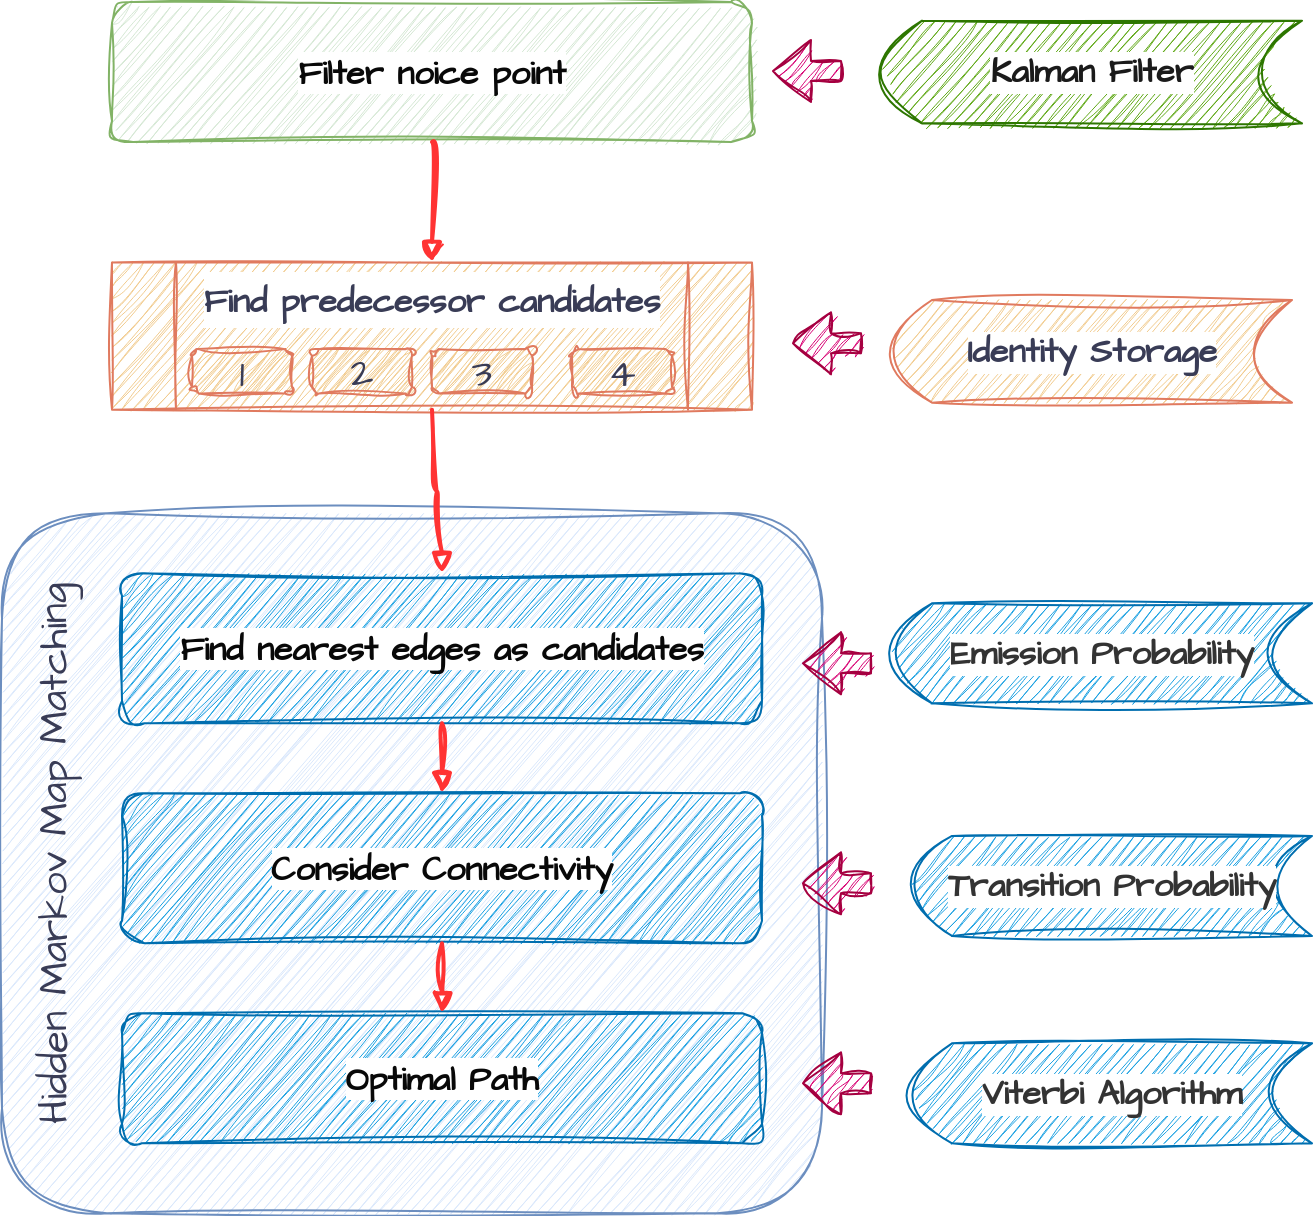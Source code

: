 <mxfile version="21.7.0" type="github" pages="10">
  <diagram id="_-uhTWFdQZPDEljv8Cb8" name="map-tracing overview">
    <mxGraphModel dx="2156" dy="680" grid="1" gridSize="10" guides="1" tooltips="1" connect="1" arrows="1" fold="1" page="1" pageScale="1" pageWidth="850" pageHeight="1100" math="0" shadow="0">
      <root>
        <mxCell id="0" />
        <mxCell id="1" parent="0" />
        <mxCell id="HXe4CxMgwzfpHdLGMaqO-18" value="" style="group" parent="1" vertex="1" connectable="0">
          <mxGeometry x="-780" y="90" width="655" height="605.66" as="geometry" />
        </mxCell>
        <mxCell id="BWnI5NT4o7_Qsn3ONW-L-2" value="&lt;pre style=&quot;background-color: rgb(255, 255, 255); color: rgb(8, 8, 8); font-size: 17px;&quot;&gt;&lt;font style=&quot;font-size: 17px;&quot; data-font-src=&quot;https://fonts.googleapis.com/css?family=Architects+Daughter&quot; face=&quot;Architects Daughter&quot;&gt;&lt;span style=&quot;font-size: 17px;&quot;&gt;Filter noice point&lt;/span&gt;&lt;/font&gt;&lt;/pre&gt;" style="rounded=1;whiteSpace=wrap;html=1;sketch=1;hachureGap=4;jiggle=2;curveFitting=1;strokeColor=#82b366;fontFamily=Architects Daughter;fontSource=https%3A%2F%2Ffonts.googleapis.com%2Fcss%3Ffamily%3DArchitects%2BDaughter;fontSize=17;fillColor=#d5e8d4;fontStyle=1" parent="HXe4CxMgwzfpHdLGMaqO-18" vertex="1">
          <mxGeometry x="55" width="320" height="70" as="geometry" />
        </mxCell>
        <mxCell id="BWnI5NT4o7_Qsn3ONW-L-6" value="" style="group;fontFamily=Architects Daughter;fontSource=https%3A%2F%2Ffonts.googleapis.com%2Fcss%3Ffamily%3DArchitects%2BDaughter;verticalAlign=middle;" parent="HXe4CxMgwzfpHdLGMaqO-18" vertex="1" connectable="0">
          <mxGeometry x="55" y="113.83" width="320" height="90" as="geometry" />
        </mxCell>
        <mxCell id="BWnI5NT4o7_Qsn3ONW-L-7" value="&lt;span style=&quot;background-color: rgb(255, 255, 255);&quot;&gt;&lt;font style=&quot;font-size: 17px;&quot;&gt;&lt;b&gt;Find predecessor candidates&lt;/b&gt;&lt;/font&gt;&lt;/span&gt;" style="shape=process;whiteSpace=wrap;html=1;backgroundOutline=1;sketch=1;hachureGap=4;jiggle=2;curveFitting=1;strokeColor=#E07A5F;fontFamily=Architects Daughter;fontSource=https%3A%2F%2Ffonts.googleapis.com%2Fcss%3Ffamily%3DArchitects%2BDaughter;fontSize=20;fontColor=#393C56;fillColor=#F2CC8F;verticalAlign=top;" parent="BWnI5NT4o7_Qsn3ONW-L-6" vertex="1">
          <mxGeometry y="16.364" width="320" height="73.636" as="geometry" />
        </mxCell>
        <mxCell id="BWnI5NT4o7_Qsn3ONW-L-8" value="1" style="rounded=1;whiteSpace=wrap;html=1;sketch=1;hachureGap=4;jiggle=2;curveFitting=1;strokeColor=#E07A5F;fontFamily=Architects Daughter;fontSource=https%3A%2F%2Ffonts.googleapis.com%2Fcss%3Ffamily%3DArchitects%2BDaughter;fontSize=20;fontColor=#393C56;fillColor=#F2CC8F;" parent="BWnI5NT4o7_Qsn3ONW-L-6" vertex="1">
          <mxGeometry x="40" y="59.73" width="50" height="22.234" as="geometry" />
        </mxCell>
        <mxCell id="BWnI5NT4o7_Qsn3ONW-L-9" value="2" style="rounded=1;whiteSpace=wrap;html=1;sketch=1;hachureGap=4;jiggle=2;curveFitting=1;strokeColor=#E07A5F;fontFamily=Architects Daughter;fontSource=https%3A%2F%2Ffonts.googleapis.com%2Fcss%3Ffamily%3DArchitects%2BDaughter;fontSize=20;fontColor=#393C56;fillColor=#F2CC8F;" parent="BWnI5NT4o7_Qsn3ONW-L-6" vertex="1">
          <mxGeometry x="100" y="59.73" width="50" height="22.234" as="geometry" />
        </mxCell>
        <mxCell id="BWnI5NT4o7_Qsn3ONW-L-10" value="3" style="rounded=1;whiteSpace=wrap;html=1;sketch=1;hachureGap=4;jiggle=2;curveFitting=1;strokeColor=#E07A5F;fontFamily=Architects Daughter;fontSource=https%3A%2F%2Ffonts.googleapis.com%2Fcss%3Ffamily%3DArchitects%2BDaughter;fontSize=20;fontColor=#393C56;fillColor=#F2CC8F;" parent="BWnI5NT4o7_Qsn3ONW-L-6" vertex="1">
          <mxGeometry x="160" y="59.73" width="50" height="22.234" as="geometry" />
        </mxCell>
        <mxCell id="BWnI5NT4o7_Qsn3ONW-L-11" value="4" style="rounded=1;whiteSpace=wrap;html=1;sketch=1;hachureGap=4;jiggle=2;curveFitting=1;strokeColor=#E07A5F;fontFamily=Architects Daughter;fontSource=https%3A%2F%2Ffonts.googleapis.com%2Fcss%3Ffamily%3DArchitects%2BDaughter;fontSize=20;fontColor=#393C56;fillColor=#F2CC8F;" parent="BWnI5NT4o7_Qsn3ONW-L-6" vertex="1">
          <mxGeometry x="230" y="59.73" width="50" height="22.234" as="geometry" />
        </mxCell>
        <mxCell id="BWnI5NT4o7_Qsn3ONW-L-15" value="" style="group" parent="HXe4CxMgwzfpHdLGMaqO-18" vertex="1" connectable="0">
          <mxGeometry y="250.66" width="410" height="355.0" as="geometry" />
        </mxCell>
        <mxCell id="kX2fQbJKptrWkQOta0ZJ-1" value="&lt;br&gt;&lt;br&gt;&lt;br&gt;&lt;br&gt;&lt;br&gt;&lt;br&gt;&lt;p style=&quot;language:en-US;margin-top:0pt;margin-bottom:0pt;margin-left:0in;&lt;br/&gt;text-align:left;direction:ltr;unicode-bidi:embed;mso-line-break-override:none;&lt;br/&gt;word-break:normal;punctuation-wrap:hanging&quot;&gt;&lt;/p&gt;&lt;br&gt;" style="rounded=1;whiteSpace=wrap;html=1;sketch=1;curveFitting=1;jiggle=2;labelBackgroundColor=none;fillColor=#dae8fc;strokeColor=#6c8ebf;horizontal=1;align=right;verticalAlign=top;container=0;" parent="BWnI5NT4o7_Qsn3ONW-L-15" vertex="1">
          <mxGeometry y="5" width="410" height="350" as="geometry" />
        </mxCell>
        <mxCell id="BWnI5NT4o7_Qsn3ONW-L-1" value="Hidden Markov Map Matching&lt;br&gt;" style="text;html=1;strokeColor=none;fillColor=none;align=center;verticalAlign=middle;whiteSpace=wrap;rounded=0;fontSize=20;fontFamily=Architects Daughter;fontColor=#393C56;horizontal=0;" parent="BWnI5NT4o7_Qsn3ONW-L-15" vertex="1">
          <mxGeometry width="50" height="350" as="geometry" />
        </mxCell>
        <mxCell id="BWnI5NT4o7_Qsn3ONW-L-3" value="&lt;pre style=&quot;background-color: rgb(255, 255, 255); color: rgb(8, 8, 8); font-size: 17px;&quot;&gt;&lt;font style=&quot;font-size: 17px;&quot; data-font-src=&quot;https://fonts.googleapis.com/css?family=Architects+Daughter&quot; face=&quot;Architects Daughter&quot;&gt;&lt;span style=&quot;font-size: 17px;&quot;&gt;Find nearest edges as candidates&lt;/span&gt;&lt;/font&gt;&lt;/pre&gt;" style="rounded=1;whiteSpace=wrap;html=1;sketch=1;hachureGap=4;jiggle=2;curveFitting=1;strokeColor=#006EAF;fontFamily=Architects Daughter;fontSource=https%3A%2F%2Ffonts.googleapis.com%2Fcss%3Ffamily%3DArchitects%2BDaughter;fontSize=17;fontColor=#ffffff;fillColor=#1ba1e2;fontStyle=1" parent="BWnI5NT4o7_Qsn3ONW-L-15" vertex="1">
          <mxGeometry x="60" y="35" width="320" height="75" as="geometry" />
        </mxCell>
        <mxCell id="BWnI5NT4o7_Qsn3ONW-L-4" value="&lt;pre style=&quot;background-color: rgb(255, 255, 255); color: rgb(8, 8, 8); font-size: 17px;&quot;&gt;&lt;font style=&quot;font-size: 17px;&quot; data-font-src=&quot;https://fonts.googleapis.com/css?family=Architects+Daughter&quot; face=&quot;Architects Daughter&quot;&gt;&lt;span style=&quot;font-size: 17px;&quot;&gt;Consider Connectivity&lt;/span&gt;&lt;/font&gt;&lt;/pre&gt;" style="rounded=1;whiteSpace=wrap;html=1;sketch=1;hachureGap=4;jiggle=2;curveFitting=1;strokeColor=#006EAF;fontFamily=Architects Daughter;fontSource=https%3A%2F%2Ffonts.googleapis.com%2Fcss%3Ffamily%3DArchitects%2BDaughter;fontSize=17;fontColor=#ffffff;fillColor=#1ba1e2;fontStyle=1" parent="BWnI5NT4o7_Qsn3ONW-L-15" vertex="1">
          <mxGeometry x="60" y="145" width="320" height="75" as="geometry" />
        </mxCell>
        <mxCell id="BWnI5NT4o7_Qsn3ONW-L-5" value="&lt;pre style=&quot;background-color: rgb(255, 255, 255); color: rgb(8, 8, 8); font-size: 17px;&quot;&gt;&lt;font style=&quot;font-size: 17px;&quot; data-font-src=&quot;https://fonts.googleapis.com/css?family=Architects+Daughter&quot; face=&quot;Architects Daughter&quot;&gt;&lt;span style=&quot;font-size: 17px;&quot;&gt;Optimal Path&lt;/span&gt;&lt;/font&gt;&lt;/pre&gt;" style="rounded=1;whiteSpace=wrap;html=1;sketch=1;hachureGap=4;jiggle=2;curveFitting=1;strokeColor=#006EAF;fontFamily=Architects Daughter;fontSource=https%3A%2F%2Ffonts.googleapis.com%2Fcss%3Ffamily%3DArchitects%2BDaughter;fontSize=17;fontColor=#ffffff;fillColor=#1ba1e2;fontStyle=1" parent="BWnI5NT4o7_Qsn3ONW-L-15" vertex="1">
          <mxGeometry x="60" y="255" width="320" height="65" as="geometry" />
        </mxCell>
        <mxCell id="BWnI5NT4o7_Qsn3ONW-L-35" value="" style="endArrow=block;html=1;rounded=1;strokeWidth=2;sketch=1;curveFitting=1;jiggle=2;labelBackgroundColor=none;strokeColor=#FF3333;fontColor=default;endFill=1;edgeStyle=orthogonalEdgeStyle;curved=1;exitX=0.5;exitY=1;exitDx=0;exitDy=0;" parent="BWnI5NT4o7_Qsn3ONW-L-15" source="BWnI5NT4o7_Qsn3ONW-L-3" target="BWnI5NT4o7_Qsn3ONW-L-4" edge="1">
          <mxGeometry width="50" height="50" relative="1" as="geometry">
            <mxPoint x="240" y="-58.0" as="sourcePoint" />
            <mxPoint x="230" y="45.0" as="targetPoint" />
          </mxGeometry>
        </mxCell>
        <mxCell id="BWnI5NT4o7_Qsn3ONW-L-16" value="Kalman Filter" style="shape=dataStorage;whiteSpace=wrap;html=1;fixedSize=1;sketch=1;hachureGap=4;jiggle=2;curveFitting=1;strokeColor=#2D7600;fontFamily=Architects Daughter;fontSource=https%3A%2F%2Ffonts.googleapis.com%2Fcss%3Ffamily%3DArchitects%2BDaughter;fontSize=17;fontColor=#1A1A1A;fillColor=#60a917;fontStyle=1;labelBackgroundColor=default;" parent="HXe4CxMgwzfpHdLGMaqO-18" vertex="1">
          <mxGeometry x="440" y="9.34" width="210" height="51.33" as="geometry" />
        </mxCell>
        <mxCell id="BWnI5NT4o7_Qsn3ONW-L-17" value="" style="shape=flexArrow;endArrow=classic;html=1;rounded=0;sketch=1;hachureGap=4;jiggle=2;curveFitting=1;strokeColor=#A50040;fontFamily=Architects Daughter;fontSource=https%3A%2F%2Ffonts.googleapis.com%2Fcss%3Ffamily%3DArchitects%2BDaughter;fontSize=16;fontColor=#393C56;fillColor=#d80073;" parent="HXe4CxMgwzfpHdLGMaqO-18" edge="1">
          <mxGeometry width="50" height="50" relative="1" as="geometry">
            <mxPoint x="420" y="34.5" as="sourcePoint" />
            <mxPoint x="385" y="34.5" as="targetPoint" />
          </mxGeometry>
        </mxCell>
        <mxCell id="BWnI5NT4o7_Qsn3ONW-L-20" value="Identity Storage" style="shape=dataStorage;whiteSpace=wrap;html=1;fixedSize=1;sketch=1;hachureGap=4;jiggle=2;curveFitting=1;strokeColor=#E07A5F;fontFamily=Architects Daughter;fontSource=https%3A%2F%2Ffonts.googleapis.com%2Fcss%3Ffamily%3DArchitects%2BDaughter;fontSize=17;fontColor=#393C56;fillColor=#F2CC8F;fontStyle=1;labelBackgroundColor=default;" parent="HXe4CxMgwzfpHdLGMaqO-18" vertex="1">
          <mxGeometry x="445" y="148.99" width="200" height="51.33" as="geometry" />
        </mxCell>
        <mxCell id="BWnI5NT4o7_Qsn3ONW-L-21" value="Emission Probability" style="shape=dataStorage;whiteSpace=wrap;html=1;fixedSize=1;sketch=1;hachureGap=4;jiggle=2;curveFitting=1;strokeColor=#006EAF;fontFamily=Architects Daughter;fontSource=https%3A%2F%2Ffonts.googleapis.com%2Fcss%3Ffamily%3DArchitects%2BDaughter;fontSize=17;fillColor=#1ba1e2;fontColor=#333333;fontStyle=1;labelBackgroundColor=default;" parent="HXe4CxMgwzfpHdLGMaqO-18" vertex="1">
          <mxGeometry x="445" y="300.66" width="210" height="50" as="geometry" />
        </mxCell>
        <mxCell id="BWnI5NT4o7_Qsn3ONW-L-22" value="Transition Probability" style="shape=dataStorage;whiteSpace=wrap;html=1;fixedSize=1;sketch=1;hachureGap=4;jiggle=2;curveFitting=1;strokeColor=#006EAF;fontFamily=Architects Daughter;fontSource=https%3A%2F%2Ffonts.googleapis.com%2Fcss%3Ffamily%3DArchitects%2BDaughter;fontSize=17;fillColor=#1ba1e2;fontColor=#333333;fontStyle=1;labelBackgroundColor=default;" parent="HXe4CxMgwzfpHdLGMaqO-18" vertex="1">
          <mxGeometry x="455" y="416.99" width="200" height="50" as="geometry" />
        </mxCell>
        <mxCell id="BWnI5NT4o7_Qsn3ONW-L-23" value="Viterbi Algorithm" style="shape=dataStorage;whiteSpace=wrap;html=1;fixedSize=1;sketch=1;hachureGap=4;jiggle=2;curveFitting=1;strokeColor=#006EAF;fontFamily=Architects Daughter;fontSource=https%3A%2F%2Ffonts.googleapis.com%2Fcss%3Ffamily%3DArchitects%2BDaughter;fontSize=17;fillColor=#1ba1e2;fontColor=#333333;fontStyle=1;labelBackgroundColor=default;" parent="HXe4CxMgwzfpHdLGMaqO-18" vertex="1">
          <mxGeometry x="455" y="520.66" width="200" height="50" as="geometry" />
        </mxCell>
        <mxCell id="BWnI5NT4o7_Qsn3ONW-L-28" value="" style="shape=flexArrow;endArrow=classic;html=1;rounded=0;sketch=1;hachureGap=4;jiggle=2;curveFitting=1;strokeColor=#A50040;fontFamily=Architects Daughter;fontSource=https%3A%2F%2Ffonts.googleapis.com%2Fcss%3Ffamily%3DArchitects%2BDaughter;fontSize=16;fontColor=#393C56;fillColor=#d80073;" parent="HXe4CxMgwzfpHdLGMaqO-18" edge="1">
          <mxGeometry width="50" height="50" relative="1" as="geometry">
            <mxPoint x="430" y="170.66" as="sourcePoint" />
            <mxPoint x="395" y="170.66" as="targetPoint" />
          </mxGeometry>
        </mxCell>
        <mxCell id="BWnI5NT4o7_Qsn3ONW-L-29" value="" style="shape=flexArrow;endArrow=classic;html=1;rounded=0;sketch=1;hachureGap=4;jiggle=2;curveFitting=1;strokeColor=#A50040;fontFamily=Architects Daughter;fontSource=https%3A%2F%2Ffonts.googleapis.com%2Fcss%3Ffamily%3DArchitects%2BDaughter;fontSize=16;fontColor=#393C56;fillColor=#d80073;" parent="HXe4CxMgwzfpHdLGMaqO-18" edge="1">
          <mxGeometry width="50" height="50" relative="1" as="geometry">
            <mxPoint x="435" y="330.66" as="sourcePoint" />
            <mxPoint x="400" y="330.66" as="targetPoint" />
          </mxGeometry>
        </mxCell>
        <mxCell id="BWnI5NT4o7_Qsn3ONW-L-30" value="" style="shape=flexArrow;endArrow=classic;html=1;rounded=0;sketch=1;hachureGap=4;jiggle=2;curveFitting=1;strokeColor=#A50040;fontFamily=Architects Daughter;fontSource=https%3A%2F%2Ffonts.googleapis.com%2Fcss%3Ffamily%3DArchitects%2BDaughter;fontSize=16;fontColor=#393C56;fillColor=#d80073;" parent="HXe4CxMgwzfpHdLGMaqO-18" edge="1">
          <mxGeometry width="50" height="50" relative="1" as="geometry">
            <mxPoint x="435" y="440.66" as="sourcePoint" />
            <mxPoint x="400" y="440.66" as="targetPoint" />
          </mxGeometry>
        </mxCell>
        <mxCell id="BWnI5NT4o7_Qsn3ONW-L-31" value="" style="shape=flexArrow;endArrow=classic;html=1;rounded=0;sketch=1;hachureGap=4;jiggle=2;curveFitting=1;strokeColor=#A50040;fontFamily=Architects Daughter;fontSource=https%3A%2F%2Ffonts.googleapis.com%2Fcss%3Ffamily%3DArchitects%2BDaughter;fontSize=16;fontColor=#393C56;fillColor=#d80073;" parent="HXe4CxMgwzfpHdLGMaqO-18" edge="1">
          <mxGeometry width="50" height="50" relative="1" as="geometry">
            <mxPoint x="435" y="540.66" as="sourcePoint" />
            <mxPoint x="400" y="540.66" as="targetPoint" />
          </mxGeometry>
        </mxCell>
        <mxCell id="BWnI5NT4o7_Qsn3ONW-L-33" value="" style="endArrow=block;html=1;rounded=1;strokeWidth=2;sketch=1;curveFitting=1;jiggle=2;labelBackgroundColor=none;strokeColor=#FF3333;fontColor=default;endFill=1;edgeStyle=orthogonalEdgeStyle;curved=1;" parent="HXe4CxMgwzfpHdLGMaqO-18" source="BWnI5NT4o7_Qsn3ONW-L-2" target="BWnI5NT4o7_Qsn3ONW-L-7" edge="1">
          <mxGeometry width="50" height="50" relative="1" as="geometry">
            <mxPoint x="214.5" y="62.66" as="sourcePoint" />
            <mxPoint x="254.5" y="190.66" as="targetPoint" />
          </mxGeometry>
        </mxCell>
        <mxCell id="BWnI5NT4o7_Qsn3ONW-L-34" value="" style="endArrow=block;html=1;rounded=1;strokeWidth=2;sketch=1;curveFitting=1;jiggle=2;labelBackgroundColor=none;strokeColor=#FF3333;fontColor=default;endFill=1;edgeStyle=orthogonalEdgeStyle;curved=1;entryX=0.5;entryY=0;entryDx=0;entryDy=0;exitX=0.5;exitY=1;exitDx=0;exitDy=0;" parent="HXe4CxMgwzfpHdLGMaqO-18" source="BWnI5NT4o7_Qsn3ONW-L-7" target="BWnI5NT4o7_Qsn3ONW-L-3" edge="1">
          <mxGeometry width="50" height="50" relative="1" as="geometry">
            <mxPoint x="215" y="70.66" as="sourcePoint" />
            <mxPoint x="215" y="126.66" as="targetPoint" />
          </mxGeometry>
        </mxCell>
        <mxCell id="BWnI5NT4o7_Qsn3ONW-L-36" value="" style="endArrow=block;html=1;rounded=1;strokeWidth=2;sketch=1;curveFitting=1;jiggle=2;labelBackgroundColor=none;strokeColor=#FF3333;fontColor=default;endFill=1;edgeStyle=orthogonalEdgeStyle;curved=1;entryX=0.5;entryY=0;entryDx=0;entryDy=0;" parent="HXe4CxMgwzfpHdLGMaqO-18" target="BWnI5NT4o7_Qsn3ONW-L-5" edge="1">
          <mxGeometry width="50" height="50" relative="1" as="geometry">
            <mxPoint x="220" y="470.66" as="sourcePoint" />
            <mxPoint x="230" y="405.66" as="targetPoint" />
          </mxGeometry>
        </mxCell>
      </root>
    </mxGraphModel>
  </diagram>
  <diagram name="map-tracing-design" id="4pKibyBMDkxt1yc8ViTp">
    <mxGraphModel dx="3709" dy="2146" grid="1" gridSize="10" guides="1" tooltips="1" connect="1" arrows="1" fold="1" page="1" pageScale="1" pageWidth="850" pageHeight="1100" math="0" shadow="0">
      <root>
        <mxCell id="0" />
        <mxCell id="1" parent="0" />
        <mxCell id="48hx3hC982MzjDaNlwrS-12" value="" style="rounded=1;whiteSpace=wrap;html=1;sketch=1;curveFitting=1;jiggle=2;labelBackgroundColor=none;fillColor=#dae8fc;strokeColor=#6c8ebf;" vertex="1" parent="1">
          <mxGeometry x="-870" y="-410" width="790" height="480" as="geometry" />
        </mxCell>
        <mxCell id="xFDWZydJ_4FfnXVutMAn-6" value="&lt;div style=&quot;background-color: rgb(255, 255, 255); color: rgb(8, 8, 8); font-size: 17px;&quot;&gt;&lt;div style=&quot;font-size: 17px;&quot;&gt;osm.pbf&lt;/div&gt;&lt;/div&gt;" style="rounded=1;whiteSpace=wrap;html=1;sketch=1;hachureGap=4;jiggle=2;curveFitting=1;fontFamily=Architects Daughter;fontSource=https%3A%2F%2Ffonts.googleapis.com%2Fcss%3Ffamily%3DArchitects%2BDaughter;fontSize=17;fontStyle=1;fillColor=#f5f5f5;fontColor=#333333;strokeColor=#666666;" parent="1" vertex="1">
          <mxGeometry x="-650" y="-500" width="300" height="70" as="geometry" />
        </mxCell>
        <mxCell id="xFDWZydJ_4FfnXVutMAn-9" value="&lt;b&gt;Engine&lt;/b&gt;" style="text;html=1;strokeColor=none;fillColor=none;align=center;verticalAlign=middle;whiteSpace=wrap;rounded=0;fontSize=20;fontFamily=Architects Daughter;fontColor=#393C56;" parent="1" vertex="1">
          <mxGeometry x="-160" y="250" width="80" height="30" as="geometry" />
        </mxCell>
        <mxCell id="xFDWZydJ_4FfnXVutMAn-10" value="&lt;pre style=&quot;color: rgb(8, 8, 8); font-size: 17px;&quot;&gt;&lt;font style=&quot;font-size: 17px;&quot; data-font-src=&quot;https://fonts.googleapis.com/css?family=Architects+Daughter&quot; face=&quot;Architects Daughter&quot;&gt;&lt;span style=&quot;font-size: 17px;&quot;&gt;RoadMapHolder&lt;/span&gt;&lt;/font&gt;&lt;/pre&gt;" style="rounded=1;whiteSpace=wrap;html=1;sketch=1;hachureGap=4;jiggle=2;curveFitting=1;strokeColor=#006EAF;fontFamily=Architects Daughter;fontSource=https%3A%2F%2Ffonts.googleapis.com%2Fcss%3Ffamily%3DArchitects%2BDaughter;fontSize=17;fontColor=#ffffff;fillColor=#1ba1e2;fontStyle=1" parent="1" vertex="1">
          <mxGeometry x="-813" y="290" width="250" height="60" as="geometry" />
        </mxCell>
        <mxCell id="xFDWZydJ_4FfnXVutMAn-20" value="" style="endArrow=block;html=1;rounded=1;strokeWidth=2;sketch=1;curveFitting=1;jiggle=2;labelBackgroundColor=none;strokeColor=#FF3333;fontColor=default;endFill=1;edgeStyle=orthogonalEdgeStyle;curved=1;exitX=1;exitY=0.5;exitDx=0;exitDy=0;entryX=0.5;entryY=0;entryDx=0;entryDy=0;" parent="1" edge="1">
          <mxGeometry width="50" height="50" relative="1" as="geometry">
            <mxPoint x="-540" y="396.33" as="sourcePoint" />
            <mxPoint x="-655" y="376" as="targetPoint" />
          </mxGeometry>
        </mxCell>
        <mxCell id="xFDWZydJ_4FfnXVutMAn-21" value="" style="endArrow=block;html=1;rounded=1;strokeWidth=2;sketch=1;curveFitting=1;jiggle=2;labelBackgroundColor=none;strokeColor=#FF3333;fontColor=default;endFill=1;edgeStyle=orthogonalEdgeStyle;curved=1;entryX=0.5;entryY=0;entryDx=0;entryDy=0;exitX=0;exitY=0.5;exitDx=0;exitDy=0;" parent="1" edge="1">
          <mxGeometry width="50" height="50" relative="1" as="geometry">
            <mxPoint x="-450" y="396.33" as="sourcePoint" />
            <mxPoint x="-500" y="450" as="targetPoint" />
          </mxGeometry>
        </mxCell>
        <mxCell id="xFDWZydJ_4FfnXVutMAn-23" value="" style="endArrow=block;html=1;strokeWidth=2;sketch=1;curveFitting=1;jiggle=2;labelBackgroundColor=none;strokeColor=#FF3333;fontColor=default;endFill=1;curved=1;entryX=0;entryY=0.5;entryDx=0;entryDy=0;exitX=1;exitY=0.5;exitDx=0;exitDy=0;" parent="1" edge="1">
          <mxGeometry width="50" height="50" relative="1" as="geometry">
            <mxPoint x="-490" y="720" as="sourcePoint" />
            <mxPoint x="-335" y="486.34" as="targetPoint" />
          </mxGeometry>
        </mxCell>
        <mxCell id="xFDWZydJ_4FfnXVutMAn-35" value="" style="group;rounded=1;sketch=1;curveFitting=1;jiggle=2;labelBackgroundColor=none;fontColor=#393C56;" parent="1" vertex="1" connectable="0">
          <mxGeometry x="-1200" y="413.67" width="130" height="86.33" as="geometry" />
        </mxCell>
        <mxCell id="xFDWZydJ_4FfnXVutMAn-36" value="" style="shape=note;whiteSpace=wrap;html=1;backgroundOutline=1;darkOpacity=0.05;size=15;rounded=1;sketch=1;curveFitting=1;jiggle=2;labelBackgroundColor=none;fillColor=#F2CC8F;strokeColor=#E07A5F;fontColor=#393C56;" parent="xFDWZydJ_4FfnXVutMAn-35" vertex="1">
          <mxGeometry width="108.657" height="75.918" as="geometry" />
        </mxCell>
        <mxCell id="xFDWZydJ_4FfnXVutMAn-37" value="" style="shape=note;whiteSpace=wrap;html=1;backgroundOutline=1;darkOpacity=0.05;size=15;rounded=1;sketch=1;curveFitting=1;jiggle=2;labelBackgroundColor=none;fillColor=#F2CC8F;strokeColor=#E07A5F;fontColor=#393C56;" parent="xFDWZydJ_4FfnXVutMAn-35" vertex="1">
          <mxGeometry x="9.701" y="5.206" width="108.657" height="75.918" as="geometry" />
        </mxCell>
        <mxCell id="xFDWZydJ_4FfnXVutMAn-38" value="" style="shape=note;whiteSpace=wrap;html=1;backgroundOutline=1;darkOpacity=0.05;size=15;rounded=1;sketch=1;curveFitting=1;jiggle=2;labelBackgroundColor=none;fillColor=#F2CC8F;strokeColor=#E07A5F;fontColor=#393C56;" parent="xFDWZydJ_4FfnXVutMAn-35" vertex="1">
          <mxGeometry x="21.343" y="10.412" width="108.657" height="75.918" as="geometry" />
        </mxCell>
        <mxCell id="xFDWZydJ_4FfnXVutMAn-39" value="&lt;font style=&quot;font-size: 15px;&quot;&gt;.osrm_geometry&lt;/font&gt;" style="text;html=1;strokeColor=none;fillColor=none;align=center;verticalAlign=middle;whiteSpace=wrap;rounded=0;fontSize=20;fontFamily=Comic Sans MS;fontColor=#393C56;fontStyle=0" parent="1" vertex="1">
          <mxGeometry x="-1176.5" y="500.0" width="60" height="30" as="geometry" />
        </mxCell>
        <mxCell id="xFDWZydJ_4FfnXVutMAn-86" value="&lt;font color=&quot;#1a1a1a&quot;&gt;Find Candidates&lt;/font&gt;" style="rounded=1;whiteSpace=wrap;html=1;sketch=1;hachureGap=4;jiggle=2;curveFitting=1;strokeColor=#006EAF;fontFamily=Architects Daughter;fontSource=https%3A%2F%2Ffonts.googleapis.com%2Fcss%3Ffamily%3DArchitects%2BDaughter;fontSize=17;fontColor=#ffffff;fillColor=#1ba1e2;fontStyle=1" parent="1" vertex="1">
          <mxGeometry x="-381.58" y="400.0" width="250" height="60" as="geometry" />
        </mxCell>
        <mxCell id="xFDWZydJ_4FfnXVutMAn-88" value="&lt;div style=&quot;color: rgb(8, 8, 8); font-size: 17px;&quot;&gt;&lt;div style=&quot;font-size: 17px;&quot;&gt;Pipeline Launcher&lt;/div&gt;&lt;/div&gt;" style="rounded=1;whiteSpace=wrap;html=1;sketch=1;hachureGap=4;jiggle=2;curveFitting=1;strokeColor=#23445d;fontFamily=Architects Daughter;fontSource=https%3A%2F%2Ffonts.googleapis.com%2Fcss%3Ffamily%3DArchitects%2BDaughter;fontSize=17;fillColor=#bac8d3;fontStyle=1;" parent="1" vertex="1">
          <mxGeometry x="-590" y="-395" width="180" height="100" as="geometry" />
        </mxCell>
        <mxCell id="f_UtuRoIYT_ADSGkkad1-18" value="&lt;font color=&quot;#000000&quot;&gt;Geometry Loader&lt;/font&gt;" style="rounded=0;whiteSpace=wrap;html=1;hachureGap=4;strokeColor=#666666;fontFamily=Architects Daughter;fontSource=https%3A%2F%2Ffonts.googleapis.com%2Fcss%3Ffamily%3DArchitects%2BDaughter;fontSize=20;fontColor=#333333;fillColor=#f5f5f5;rotation=90;sketch=1;curveFitting=1;jiggle=2;verticalAlign=top;" parent="1" vertex="1">
          <mxGeometry x="-1096.83" y="333.17" width="300" height="113.67" as="geometry" />
        </mxCell>
        <mxCell id="eqD2ooCh8LvzhkOTFMkU-2" value="" style="group;fontFamily=Architects Daughter;fontSource=https%3A%2F%2Ffonts.googleapis.com%2Fcss%3Ffamily%3DArchitects%2BDaughter;verticalAlign=middle;" parent="1" vertex="1" connectable="0">
          <mxGeometry x="-630" y="80" width="560" height="103.67" as="geometry" />
        </mxCell>
        <mxCell id="eqD2ooCh8LvzhkOTFMkU-3" value="I/O Adapter" style="shape=process;whiteSpace=wrap;html=1;backgroundOutline=1;sketch=1;hachureGap=4;jiggle=2;curveFitting=1;strokeColor=#E07A5F;fontFamily=Architects Daughter;fontSource=https%3A%2F%2Ffonts.googleapis.com%2Fcss%3Ffamily%3DArchitects%2BDaughter;fontSize=20;fontColor=#393C56;fillColor=#F2CC8F;verticalAlign=top;size=0.068;" parent="eqD2ooCh8LvzhkOTFMkU-2" vertex="1">
          <mxGeometry width="560" height="103.67" as="geometry" />
        </mxCell>
        <mxCell id="eqD2ooCh8LvzhkOTFMkU-4" value="Http(s)" style="rounded=1;whiteSpace=wrap;html=1;sketch=1;hachureGap=4;jiggle=2;curveFitting=1;strokeColor=#E07A5F;fontFamily=Architects Daughter;fontSource=https%3A%2F%2Ffonts.googleapis.com%2Fcss%3Ffamily%3DArchitects%2BDaughter;fontSize=20;fontColor=#393C56;fillColor=#F2CC8F;" parent="eqD2ooCh8LvzhkOTFMkU-2" vertex="1">
          <mxGeometry x="50" y="66.33" width="87.5" height="33.67" as="geometry" />
        </mxCell>
        <mxCell id="eqD2ooCh8LvzhkOTFMkU-5" value="gRPC" style="rounded=1;whiteSpace=wrap;html=1;sketch=1;hachureGap=4;jiggle=2;curveFitting=1;strokeColor=#E07A5F;fontFamily=Architects Daughter;fontSource=https%3A%2F%2Ffonts.googleapis.com%2Fcss%3Ffamily%3DArchitects%2BDaughter;fontSize=20;fontColor=#393C56;fillColor=#F2CC8F;" parent="eqD2ooCh8LvzhkOTFMkU-2" vertex="1">
          <mxGeometry x="161.25" y="66.33" width="87.5" height="33.67" as="geometry" />
        </mxCell>
        <mxCell id="eqD2ooCh8LvzhkOTFMkU-6" value="AMQP" style="rounded=1;whiteSpace=wrap;html=1;sketch=1;hachureGap=4;jiggle=2;curveFitting=1;strokeColor=#E07A5F;fontFamily=Architects Daughter;fontSource=https%3A%2F%2Ffonts.googleapis.com%2Fcss%3Ffamily%3DArchitects%2BDaughter;fontSize=20;fontColor=#393C56;fillColor=#F2CC8F;" parent="eqD2ooCh8LvzhkOTFMkU-2" vertex="1">
          <mxGeometry x="290" y="66.33" width="87.5" height="33.67" as="geometry" />
        </mxCell>
        <mxCell id="eqD2ooCh8LvzhkOTFMkU-7" value="Simple(Redis)" style="rounded=1;whiteSpace=wrap;html=1;sketch=1;hachureGap=4;jiggle=2;curveFitting=1;strokeColor=#E07A5F;fontFamily=Architects Daughter;fontSource=https%3A%2F%2Ffonts.googleapis.com%2Fcss%3Ffamily%3DArchitects%2BDaughter;fontSize=20;fontColor=#393C56;fillColor=#F2CC8F;" parent="eqD2ooCh8LvzhkOTFMkU-2" vertex="1">
          <mxGeometry x="410" y="66.33" width="87.5" height="33.67" as="geometry" />
        </mxCell>
        <mxCell id="eqD2ooCh8LvzhkOTFMkU-11" value="&lt;font style=&quot;font-size: 17px;&quot; data-font-src=&quot;https://fonts.googleapis.com/css?family=Architects+Daughter&quot; face=&quot;Architects Daughter&quot;&gt;&lt;b&gt;PostGis&lt;/b&gt;&lt;/font&gt;" style="shape=cylinder3;whiteSpace=wrap;html=1;boundedLbl=1;backgroundOutline=1;size=15;sketch=1;curveFitting=1;jiggle=2;fillColor=#f0a30a;strokeColor=#BD7000;fontColor=#000000;" parent="1" vertex="1">
          <mxGeometry x="-1200" y="273.67" width="130" height="110" as="geometry" />
        </mxCell>
        <mxCell id="48hx3hC982MzjDaNlwrS-19" value="" style="edgeStyle=orthogonalEdgeStyle;rounded=0;orthogonalLoop=1;jettySize=auto;html=1;" edge="1" parent="1" source="eqD2ooCh8LvzhkOTFMkU-19" target="eqD2ooCh8LvzhkOTFMkU-11">
          <mxGeometry relative="1" as="geometry" />
        </mxCell>
        <mxCell id="eqD2ooCh8LvzhkOTFMkU-19" value="DB Loader" style="rounded=1;whiteSpace=wrap;html=1;sketch=1;hachureGap=4;jiggle=2;curveFitting=1;strokeColor=#6c8ebf;fontFamily=Architects Daughter;fontSource=https%3A%2F%2Ffonts.googleapis.com%2Fcss%3Ffamily%3DArchitects%2BDaughter;fontSize=20;fillColor=#dae8fc;horizontal=0;rotation=-182;" parent="1" vertex="1">
          <mxGeometry x="-990" y="273.67" width="60" height="110" as="geometry" />
        </mxCell>
        <mxCell id="eqD2ooCh8LvzhkOTFMkU-18" value="File Loader" style="rounded=1;whiteSpace=wrap;html=1;sketch=1;hachureGap=4;jiggle=2;curveFitting=1;strokeColor=#6c8ebf;fontFamily=Architects Daughter;fontSource=https%3A%2F%2Ffonts.googleapis.com%2Fcss%3Ffamily%3DArchitects%2BDaughter;fontSize=20;fillColor=#dae8fc;horizontal=0;rotation=-182;" parent="1" vertex="1">
          <mxGeometry x="-990" y="413.67" width="60" height="110" as="geometry" />
        </mxCell>
        <mxCell id="5Od2gk_amHRYto03MtOO-2" value="" style="endArrow=block;html=1;rounded=1;strokeWidth=2;sketch=1;curveFitting=1;jiggle=2;labelBackgroundColor=none;strokeColor=#0000FF;fontColor=default;endFill=1;entryX=1.015;entryY=0.617;entryDx=0;entryDy=0;entryPerimeter=0;exitX=0.993;exitY=0.611;exitDx=0;exitDy=0;exitPerimeter=0;" parent="1" source="eqD2ooCh8LvzhkOTFMkU-19" target="eqD2ooCh8LvzhkOTFMkU-11" edge="1">
          <mxGeometry width="50" height="50" relative="1" as="geometry">
            <mxPoint x="-1030" y="240" as="sourcePoint" />
            <mxPoint x="-630" y="681.83" as="targetPoint" />
          </mxGeometry>
        </mxCell>
        <mxCell id="5Od2gk_amHRYto03MtOO-3" value="" style="endArrow=block;html=1;rounded=1;strokeWidth=2;sketch=1;curveFitting=1;jiggle=2;labelBackgroundColor=none;strokeColor=#0000FF;fontColor=default;endFill=1;entryX=0;entryY=0;entryDx=108.657;entryDy=45.459;entryPerimeter=0;exitX=1;exitY=0.75;exitDx=0;exitDy=0;" parent="1" source="eqD2ooCh8LvzhkOTFMkU-18" target="xFDWZydJ_4FfnXVutMAn-38" edge="1">
          <mxGeometry width="50" height="50" relative="1" as="geometry">
            <mxPoint x="-1040" y="410" as="sourcePoint" />
            <mxPoint x="-980" y="339.67" as="targetPoint" />
          </mxGeometry>
        </mxCell>
        <mxCell id="5Od2gk_amHRYto03MtOO-6" value="&lt;font data-font-src=&quot;https://fonts.googleapis.com/css?family=Architects+Daughter&quot; face=&quot;Architects Daughter&quot;&gt;1&lt;/font&gt;" style="ellipse;whiteSpace=wrap;html=1;aspect=fixed;sketch=1;curveFitting=1;jiggle=2;fillColor=none;fontColor=#000000;strokeColor=#B20000;fontStyle=1;fontSize=18;" parent="1" vertex="1">
          <mxGeometry x="-790" y="-360" width="30" height="30" as="geometry" />
        </mxCell>
        <mxCell id="5Od2gk_amHRYto03MtOO-8" value="" style="endArrow=block;html=1;rounded=1;strokeWidth=2;sketch=1;curveFitting=1;jiggle=2;labelBackgroundColor=none;strokeColor=#FF3333;fontColor=default;endFill=1;edgeStyle=orthogonalEdgeStyle;curved=1;entryX=0.5;entryY=0;entryDx=0;entryDy=0;exitX=0.5;exitY=1;exitDx=0;exitDy=0;" parent="1" source="5Od2gk_amHRYto03MtOO-22" target="xFDWZydJ_4FfnXVutMAn-86" edge="1">
          <mxGeometry width="50" height="50" relative="1" as="geometry">
            <mxPoint x="-580" y="330" as="sourcePoint" />
            <mxPoint x="-655" y="376" as="targetPoint" />
          </mxGeometry>
        </mxCell>
        <mxCell id="5Od2gk_amHRYto03MtOO-17" value="" style="group" parent="1" vertex="1" connectable="0">
          <mxGeometry x="-25" y="460" width="450" height="260" as="geometry" />
        </mxCell>
        <mxCell id="xFDWZydJ_4FfnXVutMAn-3" value="" style="rounded=1;whiteSpace=wrap;html=1;sketch=1;curveFitting=1;jiggle=2;labelBackgroundColor=none;fillColor=#d5e8d4;strokeColor=#82b366;fontFamily=Architects Daughter;fontSource=https%3A%2F%2Ffonts.googleapis.com%2Fcss%3Ffamily%3DArchitects%2BDaughter;" parent="5Od2gk_amHRYto03MtOO-17" vertex="1">
          <mxGeometry width="450" height="260" as="geometry" />
        </mxCell>
        <mxCell id="xFDWZydJ_4FfnXVutMAn-4" value="&lt;b&gt;Spatial Index&lt;/b&gt;" style="text;html=1;strokeColor=none;fillColor=none;align=center;verticalAlign=middle;whiteSpace=wrap;rounded=0;fontSize=20;fontFamily=Architects Daughter;fontColor=#393C56;fontSource=https%3A%2F%2Ffonts.googleapis.com%2Fcss%3Ffamily%3DArchitects%2BDaughter;" parent="5Od2gk_amHRYto03MtOO-17" vertex="1">
          <mxGeometry x="280" width="160" height="30" as="geometry" />
        </mxCell>
        <mxCell id="xFDWZydJ_4FfnXVutMAn-51" value="&lt;div style=&quot;color: rgb(8, 8, 8); font-size: 17px;&quot;&gt;&lt;div style=&quot;font-size: 17px;&quot;&gt;ProcessRoadGeometry&lt;/div&gt;&lt;div style=&quot;font-size: 17px;&quot;&gt;(MBB)&lt;/div&gt;&lt;/div&gt;" style="rounded=1;whiteSpace=wrap;html=1;sketch=1;hachureGap=4;jiggle=2;curveFitting=1;strokeColor=#BD7000;fontFamily=Architects Daughter;fontSource=https%3A%2F%2Ffonts.googleapis.com%2Fcss%3Ffamily%3DArchitects%2BDaughter;fontSize=17;fillColor=#f0a30a;fontStyle=1;fontColor=#000000;" parent="5Od2gk_amHRYto03MtOO-17" vertex="1">
          <mxGeometry x="50" y="166.33" width="320" height="60" as="geometry" />
        </mxCell>
        <mxCell id="xFDWZydJ_4FfnXVutMAn-80" value="" style="group;fontFamily=Architects Daughter;fontSource=https%3A%2F%2Ffonts.googleapis.com%2Fcss%3Ffamily%3DArchitects%2BDaughter;verticalAlign=middle;" parent="5Od2gk_amHRYto03MtOO-17" vertex="1" connectable="0">
          <mxGeometry x="50" y="40.0" width="320" height="103.67" as="geometry" />
        </mxCell>
        <mxCell id="xFDWZydJ_4FfnXVutMAn-81" value="Index Facade" style="shape=process;whiteSpace=wrap;html=1;backgroundOutline=1;sketch=1;hachureGap=4;jiggle=2;curveFitting=1;strokeColor=#E07A5F;fontFamily=Architects Daughter;fontSource=https%3A%2F%2Ffonts.googleapis.com%2Fcss%3Ffamily%3DArchitects%2BDaughter;fontSize=20;fontColor=#393C56;fillColor=#F2CC8F;verticalAlign=top;" parent="xFDWZydJ_4FfnXVutMAn-80" vertex="1">
          <mxGeometry width="320" height="103.67" as="geometry" />
        </mxCell>
        <mxCell id="xFDWZydJ_4FfnXVutMAn-82" value="&lt;font style=&quot;font-size: 17px;&quot;&gt;&lt;b&gt;RTree&lt;/b&gt;&lt;/font&gt;" style="rounded=1;whiteSpace=wrap;html=1;sketch=1;hachureGap=4;jiggle=2;curveFitting=1;strokeColor=#E07A5F;fontFamily=Architects Daughter;fontSource=https%3A%2F%2Ffonts.googleapis.com%2Fcss%3Ffamily%3DArchitects%2BDaughter;fontSize=20;fontColor=#393C56;fillColor=#F2CC8F;" parent="xFDWZydJ_4FfnXVutMAn-80" vertex="1">
          <mxGeometry x="50" y="50" width="100" height="50" as="geometry" />
        </mxCell>
        <mxCell id="xFDWZydJ_4FfnXVutMAn-84" value="&lt;font style=&quot;font-size: 17px;&quot;&gt;&lt;b&gt;QuadTree&lt;/b&gt;&lt;/font&gt;" style="rounded=1;whiteSpace=wrap;html=1;sketch=1;hachureGap=4;jiggle=2;curveFitting=1;strokeColor=#E07A5F;fontFamily=Architects Daughter;fontSource=https%3A%2F%2Ffonts.googleapis.com%2Fcss%3Ffamily%3DArchitects%2BDaughter;fontSize=20;fontColor=#393C56;fillColor=#F2CC8F;" parent="xFDWZydJ_4FfnXVutMAn-80" vertex="1">
          <mxGeometry x="170" y="50" width="100" height="50" as="geometry" />
        </mxCell>
        <mxCell id="5Od2gk_amHRYto03MtOO-19" value="&lt;font color=&quot;#1a1a1a&quot;&gt;Route&lt;/font&gt;" style="rounded=1;whiteSpace=wrap;html=1;sketch=1;hachureGap=4;jiggle=2;curveFitting=1;strokeColor=#006EAF;fontFamily=Architects Daughter;fontSource=https%3A%2F%2Ffonts.googleapis.com%2Fcss%3Ffamily%3DArchitects%2BDaughter;fontSize=17;fontColor=#ffffff;fillColor=#1ba1e2;fontStyle=1" parent="1" vertex="1">
          <mxGeometry x="-760" y="604.01" width="250" height="60" as="geometry" />
        </mxCell>
        <mxCell id="5Od2gk_amHRYto03MtOO-20" value="&lt;font color=&quot;#000000&quot;&gt;KState&amp;nbsp;&lt;/font&gt;" style="rounded=1;whiteSpace=wrap;html=1;sketch=1;hachureGap=4;jiggle=2;curveFitting=1;strokeColor=#006EAF;fontFamily=Architects Daughter;fontSource=https%3A%2F%2Ffonts.googleapis.com%2Fcss%3Ffamily%3DArchitects%2BDaughter;fontSize=17;fontColor=#ffffff;fillColor=#1ba1e2;fontStyle=1" parent="1" vertex="1">
          <mxGeometry x="-750" y="400" width="250" height="60" as="geometry" />
        </mxCell>
        <mxCell id="5Od2gk_amHRYto03MtOO-22" value="&lt;font color=&quot;#000000&quot;&gt;Kalman Filter&lt;/font&gt;" style="rounded=1;whiteSpace=wrap;html=1;sketch=1;hachureGap=4;jiggle=2;curveFitting=1;strokeColor=#006EAF;fontFamily=Architects Daughter;fontSource=https%3A%2F%2Ffonts.googleapis.com%2Fcss%3Ffamily%3DArchitects%2BDaughter;fontSize=17;fontColor=#ffffff;fillColor=#1ba1e2;fontStyle=1" parent="1" vertex="1">
          <mxGeometry x="-381.58" y="290" width="250" height="60" as="geometry" />
        </mxCell>
        <mxCell id="pkcKgWBn9AJ6n5Au9ZQS-2" value="" style="endArrow=block;html=1;rounded=1;strokeWidth=2;sketch=1;curveFitting=1;jiggle=2;labelBackgroundColor=none;strokeColor=#FF3333;fontColor=default;endFill=1;edgeStyle=orthogonalEdgeStyle;curved=1;entryX=0.5;entryY=0;entryDx=0;entryDy=0;" parent="1" source="eqD2ooCh8LvzhkOTFMkU-3" target="5Od2gk_amHRYto03MtOO-22" edge="1">
          <mxGeometry width="50" height="50" relative="1" as="geometry">
            <mxPoint x="-300" as="sourcePoint" />
            <mxPoint x="-340" y="90" as="targetPoint" />
          </mxGeometry>
        </mxCell>
        <mxCell id="pkcKgWBn9AJ6n5Au9ZQS-3" style="edgeStyle=orthogonalEdgeStyle;rounded=0;orthogonalLoop=1;jettySize=auto;html=1;exitX=0.5;exitY=1;exitDx=0;exitDy=0;" parent="1" source="5Od2gk_amHRYto03MtOO-19" target="5Od2gk_amHRYto03MtOO-19" edge="1">
          <mxGeometry relative="1" as="geometry" />
        </mxCell>
        <mxCell id="NcBjf0CyMoujfNzTpkwe-8" value="" style="group" parent="1" vertex="1" connectable="0">
          <mxGeometry x="-1150" y="-360" width="260" height="400" as="geometry" />
        </mxCell>
        <mxCell id="NcBjf0CyMoujfNzTpkwe-5" value="" style="rounded=1;whiteSpace=wrap;html=1;sketch=1;curveFitting=1;jiggle=2;labelBackgroundColor=none;fillColor=#eeeeee;strokeColor=#36393d;" parent="NcBjf0CyMoujfNzTpkwe-8" vertex="1">
          <mxGeometry width="260" height="400.0" as="geometry" />
        </mxCell>
        <mxCell id="48hx3hC982MzjDaNlwrS-14" value="Host Path" style="shape=dataStorage;whiteSpace=wrap;html=1;fixedSize=1;sketch=1;hachureGap=4;jiggle=2;curveFitting=1;strokeColor=#2D7600;fontFamily=Architects Daughter;fontSource=https%3A%2F%2Ffonts.googleapis.com%2Fcss%3Ffamily%3DArchitects%2BDaughter;fontSize=17;fontColor=#1A1A1A;fillColor=#60a917;fontStyle=1;labelBackgroundColor=default;size=10;" vertex="1" parent="NcBjf0CyMoujfNzTpkwe-8">
          <mxGeometry x="26.66" y="190" width="147.33" height="65.76" as="geometry" />
        </mxCell>
        <mxCell id="NcBjf0CyMoujfNzTpkwe-6" value="&lt;b&gt;Storage&lt;/b&gt;" style="text;html=1;strokeColor=none;fillColor=none;align=center;verticalAlign=middle;whiteSpace=wrap;rounded=0;fontSize=20;fontFamily=Architects Daughter;fontColor=#393C56;" parent="NcBjf0CyMoujfNzTpkwe-8" vertex="1">
          <mxGeometry width="107.355" height="79.161" as="geometry" />
        </mxCell>
        <mxCell id="NcBjf0CyMoujfNzTpkwe-2" value="&lt;font style=&quot;font-size: 17px;&quot; data-font-src=&quot;https://fonts.googleapis.com/css?family=Architects+Daughter&quot; face=&quot;Architects Daughter&quot;&gt;&lt;b&gt;S3&lt;/b&gt;&lt;/font&gt;" style="shape=cylinder3;whiteSpace=wrap;html=1;boundedLbl=1;backgroundOutline=1;size=15;sketch=1;curveFitting=1;jiggle=2;fillColor=#f0a30a;strokeColor=#BD7000;fontColor=#000000;" parent="NcBjf0CyMoujfNzTpkwe-8" vertex="1">
          <mxGeometry x="58" y="66.67" width="84.66" height="83.33" as="geometry" />
        </mxCell>
        <mxCell id="pkcKgWBn9AJ6n5Au9ZQS-1" value="Local Memory" style="shape=dataStorage;whiteSpace=wrap;html=1;fixedSize=1;sketch=1;hachureGap=4;jiggle=2;curveFitting=1;strokeColor=#2D7600;fontFamily=Architects Daughter;fontSource=https%3A%2F%2Ffonts.googleapis.com%2Fcss%3Ffamily%3DArchitects%2BDaughter;fontSize=17;fontColor=#1A1A1A;fillColor=#60a917;fontStyle=1;labelBackgroundColor=default;size=10;" parent="NcBjf0CyMoujfNzTpkwe-8" vertex="1">
          <mxGeometry x="26.66" y="307" width="147.33" height="65.76" as="geometry" />
        </mxCell>
        <mxCell id="48hx3hC982MzjDaNlwrS-18" value="S3Fs" style="rounded=1;whiteSpace=wrap;html=1;sketch=1;hachureGap=4;jiggle=2;curveFitting=1;strokeColor=#6c8ebf;fontFamily=Architects Daughter;fontSource=https%3A%2F%2Ffonts.googleapis.com%2Fcss%3Ffamily%3DArchitects%2BDaughter;fontSize=20;fillColor=#dae8fc;horizontal=0;rotation=-180;" vertex="1" parent="NcBjf0CyMoujfNzTpkwe-8">
          <mxGeometry x="190" y="130" width="60" height="60" as="geometry" />
        </mxCell>
        <mxCell id="48hx3hC982MzjDaNlwrS-22" value="" style="endArrow=block;html=1;rounded=1;strokeWidth=2;sketch=1;curveFitting=1;jiggle=2;labelBackgroundColor=none;strokeColor=#0000ff;fontColor=default;endFill=1;edgeStyle=orthogonalEdgeStyle;curved=1;exitX=1;exitY=0.5;exitDx=0;exitDy=0;exitPerimeter=0;anchorPointDirection=1;startArrow=block;startFill=1;entryX=0.5;entryY=1;entryDx=0;entryDy=0;" edge="1" parent="NcBjf0CyMoujfNzTpkwe-8" source="NcBjf0CyMoujfNzTpkwe-2" target="48hx3hC982MzjDaNlwrS-18">
          <mxGeometry width="50" height="50" relative="1" as="geometry">
            <mxPoint x="660" y="60" as="sourcePoint" />
            <mxPoint x="230" y="110" as="targetPoint" />
            <Array as="points">
              <mxPoint x="170" y="108" />
              <mxPoint x="170" y="110" />
              <mxPoint x="220" y="110" />
            </Array>
          </mxGeometry>
        </mxCell>
        <mxCell id="48hx3hC982MzjDaNlwrS-23" value="" style="endArrow=block;html=1;rounded=1;strokeWidth=2;sketch=1;curveFitting=1;jiggle=2;labelBackgroundColor=none;strokeColor=#0000ff;fontColor=default;endFill=1;edgeStyle=orthogonalEdgeStyle;curved=1;exitX=0.942;exitY=0.509;exitDx=0;exitDy=0;exitPerimeter=0;anchorPointDirection=1;startArrow=block;startFill=1;entryX=0.5;entryY=0;entryDx=0;entryDy=0;" edge="1" parent="NcBjf0CyMoujfNzTpkwe-8" source="48hx3hC982MzjDaNlwrS-14" target="48hx3hC982MzjDaNlwrS-18">
          <mxGeometry width="50" height="50" relative="1" as="geometry">
            <mxPoint x="160" y="223.76" as="sourcePoint" />
            <mxPoint x="237" y="245.76" as="targetPoint" />
            <Array as="points">
              <mxPoint x="200" y="224" />
              <mxPoint x="220" y="224" />
            </Array>
          </mxGeometry>
        </mxCell>
        <mxCell id="48hx3hC982MzjDaNlwrS-10" value="" style="endArrow=block;html=1;rounded=1;strokeWidth=2;sketch=1;curveFitting=1;jiggle=2;labelBackgroundColor=none;strokeColor=#0000ff;fontColor=default;endFill=1;edgeStyle=orthogonalEdgeStyle;curved=1;exitX=0;exitY=0.5;exitDx=0;exitDy=0;" edge="1" parent="NcBjf0CyMoujfNzTpkwe-8" source="xFDWZydJ_4FfnXVutMAn-88">
          <mxGeometry width="50" height="50" relative="1" as="geometry">
            <mxPoint x="560" y="40" as="sourcePoint" />
            <mxPoint x="142.66" y="90" as="targetPoint" />
            <Array as="points">
              <mxPoint x="560" y="40" />
              <mxPoint x="180" y="40" />
              <mxPoint x="180" y="60" />
              <mxPoint x="173" y="60" />
              <mxPoint x="173" y="90" />
            </Array>
          </mxGeometry>
        </mxCell>
        <mxCell id="48hx3hC982MzjDaNlwrS-24" value="Mount" style="rounded=1;whiteSpace=wrap;html=1;sketch=1;hachureGap=4;jiggle=2;curveFitting=1;strokeColor=#6c8ebf;fontFamily=Architects Daughter;fontSource=https%3A%2F%2Ffonts.googleapis.com%2Fcss%3Ffamily%3DArchitects%2BDaughter;fontSize=20;fillColor=#dae8fc;horizontal=0;rotation=-180;" vertex="1" parent="NcBjf0CyMoujfNzTpkwe-8">
          <mxGeometry x="190" y="255.76" width="60" height="60" as="geometry" />
        </mxCell>
        <mxCell id="48hx3hC982MzjDaNlwrS-25" value="" style="endArrow=block;html=1;rounded=1;strokeWidth=2;sketch=1;curveFitting=1;jiggle=2;labelBackgroundColor=none;strokeColor=#0000ff;fontColor=default;endFill=1;edgeStyle=orthogonalEdgeStyle;curved=1;exitX=1;exitY=0.5;exitDx=0;exitDy=0;exitPerimeter=0;anchorPointDirection=1;startArrow=block;startFill=1;entryX=0.5;entryY=1;entryDx=0;entryDy=0;" edge="1" parent="NcBjf0CyMoujfNzTpkwe-8" target="48hx3hC982MzjDaNlwrS-24">
          <mxGeometry width="50" height="50" relative="1" as="geometry">
            <mxPoint x="170" y="233.76" as="sourcePoint" />
            <mxPoint x="247" y="255.76" as="targetPoint" />
            <Array as="points">
              <mxPoint x="180" y="234" />
              <mxPoint x="180" y="236" />
              <mxPoint x="220" y="236" />
            </Array>
          </mxGeometry>
        </mxCell>
        <mxCell id="48hx3hC982MzjDaNlwrS-26" value="" style="endArrow=block;html=1;rounded=1;strokeWidth=2;sketch=1;curveFitting=1;jiggle=2;labelBackgroundColor=none;strokeColor=#0000ff;fontColor=default;endFill=1;edgeStyle=orthogonalEdgeStyle;curved=1;anchorPointDirection=1;startArrow=block;startFill=1;entryX=0.543;entryY=-0.031;entryDx=0;entryDy=0;entryPerimeter=0;exitX=0.954;exitY=0.574;exitDx=0;exitDy=0;exitPerimeter=0;" edge="1" parent="NcBjf0CyMoujfNzTpkwe-8" source="pkcKgWBn9AJ6n5Au9ZQS-1">
          <mxGeometry width="50" height="50" relative="1" as="geometry">
            <mxPoint x="173.99" y="338.025" as="sourcePoint" />
            <mxPoint x="217.42" y="315.76" as="targetPoint" />
            <Array as="points">
              <mxPoint x="200" y="345" />
              <mxPoint x="200" y="340" />
              <mxPoint x="217" y="340" />
            </Array>
          </mxGeometry>
        </mxCell>
        <mxCell id="L_Y6EMrfKergG43lPM6N-6" value="" style="group" parent="1" vertex="1" connectable="0">
          <mxGeometry x="-420.0" y="530" width="326.83" height="170" as="geometry" />
        </mxCell>
        <mxCell id="L_Y6EMrfKergG43lPM6N-2" value="" style="rounded=1;whiteSpace=wrap;html=1;sketch=1;curveFitting=1;jiggle=2;labelBackgroundColor=none;fillColor=#eeeeee;strokeColor=#36393d;container=0;" parent="L_Y6EMrfKergG43lPM6N-6" vertex="1">
          <mxGeometry y="-20" width="326.83" height="190" as="geometry" />
        </mxCell>
        <mxCell id="o8q_k3Gf0rgQPZPbO9AG-1" value="&lt;font color=&quot;#000000&quot;&gt;Emission Probability&lt;/font&gt;" style="rounded=1;whiteSpace=wrap;html=1;sketch=1;hachureGap=4;jiggle=2;curveFitting=1;strokeColor=#006EAF;fontFamily=Architects Daughter;fontSource=https%3A%2F%2Ffonts.googleapis.com%2Fcss%3Ffamily%3DArchitects%2BDaughter;fontSize=17;fontColor=#ffffff;fillColor=#1ba1e2;fontStyle=1" parent="L_Y6EMrfKergG43lPM6N-6" vertex="1">
          <mxGeometry x="38.42" y="10.0" width="250" height="40" as="geometry" />
        </mxCell>
        <mxCell id="9MwaEUoJGDAaUtptHg1z-1" value="&lt;font color=&quot;#000000&quot;&gt;Transition Probability&lt;/font&gt;" style="rounded=1;whiteSpace=wrap;html=1;sketch=1;hachureGap=4;jiggle=2;curveFitting=1;strokeColor=#006EAF;fontFamily=Architects Daughter;fontSource=https%3A%2F%2Ffonts.googleapis.com%2Fcss%3Ffamily%3DArchitects%2BDaughter;fontSize=17;fontColor=#ffffff;fillColor=#1ba1e2;fontStyle=1" parent="L_Y6EMrfKergG43lPM6N-6" vertex="1">
          <mxGeometry x="38.42" y="60.0" width="250" height="40" as="geometry" />
        </mxCell>
        <mxCell id="BJ02o5zEWki5oxR8saz3-27" value="&lt;font color=&quot;#000000&quot;&gt;Estimate&lt;/font&gt;" style="rounded=1;whiteSpace=wrap;html=1;sketch=1;hachureGap=4;jiggle=2;curveFitting=1;strokeColor=#006EAF;fontFamily=Architects Daughter;fontSource=https%3A%2F%2Ffonts.googleapis.com%2Fcss%3Ffamily%3DArchitects%2BDaughter;fontSize=17;fontColor=#ffffff;fillColor=#1ba1e2;fontStyle=1" parent="L_Y6EMrfKergG43lPM6N-6" vertex="1">
          <mxGeometry x="38.42" y="110" width="250" height="40" as="geometry" />
        </mxCell>
        <mxCell id="ok6SP5j5Uv-QlgGWpWEk-1" value="" style="endArrow=block;html=1;rounded=1;strokeWidth=2;sketch=1;curveFitting=1;jiggle=2;labelBackgroundColor=none;strokeColor=#FF3333;fontColor=default;endFill=1;edgeStyle=orthogonalEdgeStyle;curved=1;exitX=0;exitY=0;exitDx=0;exitDy=0;entryX=1;entryY=0.5;entryDx=0;entryDy=0;" parent="1" source="xFDWZydJ_4FfnXVutMAn-86" target="xFDWZydJ_4FfnXVutMAn-10" edge="1">
          <mxGeometry width="50" height="50" relative="1" as="geometry">
            <mxPoint x="-280" y="300" as="sourcePoint" />
            <mxPoint x="-185" y="340" as="targetPoint" />
          </mxGeometry>
        </mxCell>
        <mxCell id="ok6SP5j5Uv-QlgGWpWEk-5" value="&lt;font style=&quot;&quot; color=&quot;#1a1a1a&quot;&gt;Graph&lt;/font&gt;" style="rounded=1;whiteSpace=wrap;html=1;sketch=1;hachureGap=4;jiggle=2;curveFitting=1;strokeColor=#006EAF;fontFamily=Architects Daughter;fontSource=https%3A%2F%2Ffonts.googleapis.com%2Fcss%3Ffamily%3DArchitects%2BDaughter;fontSize=17;fontColor=#ffffff;fillColor=#1ba1e2;fontStyle=1" parent="1" vertex="1">
          <mxGeometry x="-760" y="500.0" width="250" height="60" as="geometry" />
        </mxCell>
        <mxCell id="ok6SP5j5Uv-QlgGWpWEk-7" value="" style="endArrow=block;html=1;rounded=1;strokeWidth=2;sketch=1;curveFitting=1;jiggle=2;labelBackgroundColor=none;strokeColor=#FF3333;fontColor=default;endFill=1;edgeStyle=orthogonalEdgeStyle;curved=1;exitX=0.5;exitY=0;exitDx=0;exitDy=0;entryX=0.436;entryY=0.967;entryDx=0;entryDy=0;entryPerimeter=0;" parent="1" source="5Od2gk_amHRYto03MtOO-19" target="ok6SP5j5Uv-QlgGWpWEk-5" edge="1">
          <mxGeometry width="50" height="50" relative="1" as="geometry">
            <mxPoint x="-360" y="390" as="sourcePoint" />
            <mxPoint x="-595" y="500" as="targetPoint" />
          </mxGeometry>
        </mxCell>
        <mxCell id="ok6SP5j5Uv-QlgGWpWEk-9" value="" style="endArrow=block;html=1;rounded=1;strokeWidth=2;sketch=1;curveFitting=1;jiggle=2;labelBackgroundColor=none;strokeColor=#FF3333;fontColor=default;endFill=1;edgeStyle=orthogonalEdgeStyle;curved=1;exitX=0.5;exitY=1;exitDx=0;exitDy=0;entryX=0.151;entryY=-0.033;entryDx=0;entryDy=0;entryPerimeter=0;" parent="1" source="xFDWZydJ_4FfnXVutMAn-86" target="L_Y6EMrfKergG43lPM6N-4" edge="1">
          <mxGeometry width="50" height="50" relative="1" as="geometry">
            <mxPoint x="-360" y="390" as="sourcePoint" />
            <mxPoint x="-460" y="400" as="targetPoint" />
          </mxGeometry>
        </mxCell>
        <mxCell id="ok6SP5j5Uv-QlgGWpWEk-10" value="" style="endArrow=block;html=1;rounded=1;strokeWidth=2;sketch=1;curveFitting=1;jiggle=2;labelBackgroundColor=none;strokeColor=#FF3333;fontColor=default;endFill=1;edgeStyle=orthogonalEdgeStyle;curved=1;exitX=0;exitY=0.5;exitDx=0;exitDy=0;entryX=1;entryY=0.5;entryDx=0;entryDy=0;" parent="1" source="9MwaEUoJGDAaUtptHg1z-1" target="5Od2gk_amHRYto03MtOO-19" edge="1">
          <mxGeometry width="50" height="50" relative="1" as="geometry">
            <mxPoint x="-360" y="390" as="sourcePoint" />
            <mxPoint x="-460" y="400" as="targetPoint" />
          </mxGeometry>
        </mxCell>
        <mxCell id="EAuhjejsASApz1Mb83za-1" value="" style="endArrow=block;html=1;rounded=1;strokeWidth=2;sketch=1;curveFitting=1;jiggle=2;labelBackgroundColor=none;strokeColor=#0000FF;fontColor=default;endFill=1;exitX=0;exitY=0.5;exitDx=0;exitDy=0;entryX=0.275;entryY=-0.018;entryDx=0;entryDy=0;entryPerimeter=0;" parent="1" source="xFDWZydJ_4FfnXVutMAn-10" target="f_UtuRoIYT_ADSGkkad1-18" edge="1">
          <mxGeometry width="50" height="50" relative="1" as="geometry">
            <mxPoint x="-750" y="192" as="sourcePoint" />
            <mxPoint x="-698" y="270" as="targetPoint" />
          </mxGeometry>
        </mxCell>
        <mxCell id="EAuhjejsASApz1Mb83za-3" value="" style="endArrow=block;html=1;rounded=1;strokeWidth=2;sketch=1;curveFitting=1;jiggle=2;labelBackgroundColor=none;strokeColor=#FF3333;fontColor=default;endFill=1;edgeStyle=orthogonalEdgeStyle;curved=1;exitX=0;exitY=0.5;exitDx=0;exitDy=0;" parent="1" source="xFDWZydJ_4FfnXVutMAn-86" target="5Od2gk_amHRYto03MtOO-20" edge="1">
          <mxGeometry width="50" height="50" relative="1" as="geometry">
            <mxPoint x="-372" y="430" as="sourcePoint" />
            <mxPoint x="-553" y="330" as="targetPoint" />
          </mxGeometry>
        </mxCell>
        <mxCell id="5Od2gk_amHRYto03MtOO-21" value="" style="endArrow=block;html=1;rounded=1;strokeWidth=2;sketch=1;curveFitting=1;jiggle=2;labelBackgroundColor=none;strokeColor=#FF3333;fontColor=default;endFill=1;edgeStyle=orthogonalEdgeStyle;curved=1;exitX=1;exitY=0.5;exitDx=0;exitDy=0;entryX=0;entryY=0.5;entryDx=0;entryDy=0;" parent="1" source="o8q_k3Gf0rgQPZPbO9AG-1" target="xFDWZydJ_4FfnXVutMAn-81" edge="1">
          <mxGeometry width="50" height="50" relative="1" as="geometry">
            <mxPoint x="-530" y="300" as="sourcePoint" />
            <mxPoint x="-440" y="300" as="targetPoint" />
          </mxGeometry>
        </mxCell>
        <mxCell id="BJ02o5zEWki5oxR8saz3-13" value="&lt;font data-font-src=&quot;https://fonts.googleapis.com/css?family=Architects+Daughter&quot; face=&quot;Architects Daughter&quot;&gt;2&lt;/font&gt;" style="ellipse;whiteSpace=wrap;html=1;aspect=fixed;sketch=1;curveFitting=1;jiggle=2;fillColor=#e51400;fontColor=#000000;strokeColor=#B20000;fontStyle=1;fontSize=18;" parent="1" vertex="1">
          <mxGeometry x="-320" y="50" width="30" height="30" as="geometry" />
        </mxCell>
        <mxCell id="BJ02o5zEWki5oxR8saz3-15" value="&lt;font data-font-src=&quot;https://fonts.googleapis.com/css?family=Architects+Daughter&quot; face=&quot;Architects Daughter&quot;&gt;2.1&lt;/font&gt;" style="ellipse;whiteSpace=wrap;html=1;aspect=fixed;sketch=1;curveFitting=1;jiggle=2;fillColor=#e51400;fontColor=#000000;strokeColor=#B20000;fontStyle=1;fontSize=18;" parent="1" vertex="1">
          <mxGeometry x="-320" y="200" width="30" height="30" as="geometry" />
        </mxCell>
        <mxCell id="BJ02o5zEWki5oxR8saz3-16" value="&lt;font data-font-src=&quot;https://fonts.googleapis.com/css?family=Architects+Daughter&quot; face=&quot;Architects Daughter&quot;&gt;2.2&lt;/font&gt;" style="ellipse;whiteSpace=wrap;html=1;aspect=fixed;sketch=1;curveFitting=1;jiggle=2;fillColor=#e51400;fontColor=#000000;strokeColor=#B20000;fontStyle=1;fontSize=18;" parent="1" vertex="1">
          <mxGeometry x="-250" y="360" width="30" height="30" as="geometry" />
        </mxCell>
        <mxCell id="BJ02o5zEWki5oxR8saz3-17" value="&lt;font data-font-src=&quot;https://fonts.googleapis.com/css?family=Architects+Daughter&quot; face=&quot;Architects Daughter&quot;&gt;2.3&lt;/font&gt;" style="ellipse;whiteSpace=wrap;html=1;aspect=fixed;sketch=1;curveFitting=1;jiggle=2;fillColor=#e51400;fontColor=#000000;strokeColor=#B20000;fontStyle=1;fontSize=18;" parent="1" vertex="1">
          <mxGeometry x="-470" y="350" width="30" height="30" as="geometry" />
        </mxCell>
        <mxCell id="BJ02o5zEWki5oxR8saz3-18" value="&lt;font data-font-src=&quot;https://fonts.googleapis.com/css?family=Architects+Daughter&quot; face=&quot;Architects Daughter&quot;&gt;2.4&lt;/font&gt;" style="ellipse;whiteSpace=wrap;html=1;aspect=fixed;sketch=1;curveFitting=1;jiggle=2;fillColor=#e51400;fontColor=#000000;strokeColor=#B20000;fontStyle=1;fontSize=18;" parent="1" vertex="1">
          <mxGeometry x="-430" y="390" width="30" height="30" as="geometry" />
        </mxCell>
        <mxCell id="BJ02o5zEWki5oxR8saz3-19" value="&lt;font data-font-src=&quot;https://fonts.googleapis.com/css?family=Architects+Daughter&quot; face=&quot;Architects Daughter&quot;&gt;2.5&lt;/font&gt;" style="ellipse;whiteSpace=wrap;html=1;aspect=fixed;sketch=1;curveFitting=1;jiggle=2;fillColor=#e51400;fontColor=#000000;strokeColor=#B20000;fontStyle=1;fontSize=18;" parent="1" vertex="1">
          <mxGeometry x="-300" y="470" width="30" height="30" as="geometry" />
        </mxCell>
        <mxCell id="BJ02o5zEWki5oxR8saz3-20" value="&lt;font data-font-src=&quot;https://fonts.googleapis.com/css?family=Architects+Daughter&quot; face=&quot;Architects Daughter&quot;&gt;2.6&lt;/font&gt;" style="ellipse;whiteSpace=wrap;html=1;aspect=fixed;sketch=1;curveFitting=1;jiggle=2;fillColor=#e51400;fontColor=#000000;strokeColor=#B20000;fontStyle=1;fontSize=18;" parent="1" vertex="1">
          <mxGeometry x="-80" y="523.67" width="30" height="30" as="geometry" />
        </mxCell>
        <mxCell id="BJ02o5zEWki5oxR8saz3-21" value="&lt;font data-font-src=&quot;https://fonts.googleapis.com/css?family=Architects+Daughter&quot; face=&quot;Architects Daughter&quot;&gt;2.7&lt;/font&gt;" style="ellipse;whiteSpace=wrap;html=1;aspect=fixed;sketch=1;curveFitting=1;jiggle=2;fillColor=#e51400;fontColor=#000000;strokeColor=#B20000;fontStyle=1;fontSize=18;" parent="1" vertex="1">
          <mxGeometry x="-480" y="590" width="30" height="30" as="geometry" />
        </mxCell>
        <mxCell id="L_Y6EMrfKergG43lPM6N-4" value="&lt;b&gt;Cost Compute&lt;/b&gt;" style="text;html=1;strokeColor=none;fillColor=none;align=center;verticalAlign=middle;whiteSpace=wrap;rounded=0;fontSize=20;fontFamily=Architects Daughter;fontColor=#393C56;" parent="1" vertex="1">
          <mxGeometry x="-280" y="510" width="180" height="30" as="geometry" />
        </mxCell>
        <mxCell id="BJ02o5zEWki5oxR8saz3-28" value="" style="endArrow=block;html=1;rounded=1;strokeWidth=2;sketch=1;curveFitting=1;jiggle=2;labelBackgroundColor=none;strokeColor=#FF3333;fontColor=default;endFill=1;edgeStyle=orthogonalEdgeStyle;curved=1;entryX=1;entryY=0.75;entryDx=0;entryDy=0;" parent="1" source="BJ02o5zEWki5oxR8saz3-27" target="5Od2gk_amHRYto03MtOO-20" edge="1">
          <mxGeometry width="50" height="50" relative="1" as="geometry">
            <mxPoint x="-372" y="620" as="sourcePoint" />
            <mxPoint x="-500" y="644" as="targetPoint" />
          </mxGeometry>
        </mxCell>
        <mxCell id="BJ02o5zEWki5oxR8saz3-29" value="&lt;font data-font-src=&quot;https://fonts.googleapis.com/css?family=Architects+Daughter&quot; face=&quot;Architects Daughter&quot;&gt;2.8&lt;/font&gt;" style="ellipse;whiteSpace=wrap;html=1;aspect=fixed;sketch=1;curveFitting=1;jiggle=2;fillColor=#e51400;fontColor=#000000;strokeColor=#B20000;fontStyle=1;fontSize=18;" parent="1" vertex="1">
          <mxGeometry x="-490" y="470" width="30" height="30" as="geometry" />
        </mxCell>
        <mxCell id="BJ02o5zEWki5oxR8saz3-30" value="&lt;font data-font-src=&quot;https://fonts.googleapis.com/css?family=Architects+Daughter&quot; face=&quot;Architects Daughter&quot;&gt;2.9&lt;/font&gt;" style="ellipse;whiteSpace=wrap;html=1;aspect=fixed;sketch=1;curveFitting=1;jiggle=2;fillColor=#e51400;fontColor=#000000;strokeColor=#B20000;fontStyle=1;fontSize=18;" parent="1" vertex="1">
          <mxGeometry x="-843" y="570" width="30" height="30" as="geometry" />
        </mxCell>
        <mxCell id="BJ02o5zEWki5oxR8saz3-31" value="&lt;font data-font-src=&quot;https://fonts.googleapis.com/css?family=Architects+Daughter&quot; face=&quot;Architects Daughter&quot;&gt;1.2&lt;/font&gt;" style="ellipse;whiteSpace=wrap;html=1;aspect=fixed;sketch=1;curveFitting=1;jiggle=2;fillColor=#e51400;fontColor=#000000;strokeColor=#B20000;fontStyle=1;fontSize=18;" parent="1" vertex="1">
          <mxGeometry x="-860" y="273.67" width="30" height="30" as="geometry" />
        </mxCell>
        <mxCell id="48hx3hC982MzjDaNlwrS-9" value="" style="endArrow=block;html=1;rounded=1;strokeWidth=2;sketch=1;curveFitting=1;jiggle=2;labelBackgroundColor=none;strokeColor=#0000FF;fontColor=default;endFill=1;entryX=0.5;entryY=0;entryDx=0;entryDy=0;" edge="1" parent="1" source="xFDWZydJ_4FfnXVutMAn-6" target="xFDWZydJ_4FfnXVutMAn-88">
          <mxGeometry width="50" height="50" relative="1" as="geometry">
            <mxPoint x="-730" y="-330" as="sourcePoint" />
            <mxPoint x="-730" y="-270" as="targetPoint" />
          </mxGeometry>
        </mxCell>
        <mxCell id="48hx3hC982MzjDaNlwrS-27" value="&lt;pre style=&quot;color: rgb(8, 8, 8); font-size: 17px;&quot;&gt;&lt;span style=&quot;font-weight: normal;&quot;&gt;wayid2nodeid-extractor&lt;/span&gt;&lt;br&gt;&lt;/pre&gt;" style="rounded=1;whiteSpace=wrap;html=1;sketch=1;hachureGap=4;jiggle=2;curveFitting=1;strokeColor=#006EAF;fontFamily=Architects Daughter;fontSource=https%3A%2F%2Ffonts.googleapis.com%2Fcss%3Ffamily%3DArchitects%2BDaughter;fontSize=17;fontColor=#ffffff;fillColor=#1ba1e2;fontStyle=1" vertex="1" parent="1">
          <mxGeometry x="-820" y="-240" width="250" height="60" as="geometry" />
        </mxCell>
        <mxCell id="48hx3hC982MzjDaNlwrS-28" value="&lt;pre style=&quot;color: rgb(8, 8, 8); font-size: 17px;&quot;&gt;&lt;span style=&quot;font-weight: normal;&quot;&gt;nodes2way-builder&lt;/span&gt;&lt;br&gt;&lt;/pre&gt;" style="rounded=1;whiteSpace=wrap;html=1;sketch=1;hachureGap=4;jiggle=2;curveFitting=1;strokeColor=#006EAF;fontFamily=Architects Daughter;fontSource=https%3A%2F%2Ffonts.googleapis.com%2Fcss%3Ffamily%3DArchitects%2BDaughter;fontSize=17;fontColor=#ffffff;fillColor=#1ba1e2;fontStyle=1" vertex="1" parent="1">
          <mxGeometry x="-820" y="-140" width="250" height="60" as="geometry" />
        </mxCell>
        <mxCell id="48hx3hC982MzjDaNlwrS-29" value="" style="group" vertex="1" connectable="0" parent="1">
          <mxGeometry x="-440.0" y="-230" width="326.83" height="170" as="geometry" />
        </mxCell>
        <mxCell id="48hx3hC982MzjDaNlwrS-30" value="" style="rounded=1;whiteSpace=wrap;html=1;sketch=1;curveFitting=1;jiggle=2;labelBackgroundColor=none;fillColor=#eeeeee;strokeColor=#36393d;container=0;" vertex="1" parent="48hx3hC982MzjDaNlwrS-29">
          <mxGeometry y="-20" width="326.83" height="190" as="geometry" />
        </mxCell>
        <mxCell id="48hx3hC982MzjDaNlwrS-31" value="&lt;font color=&quot;#050000&quot;&gt;osrm-extract&lt;/font&gt;" style="rounded=1;whiteSpace=wrap;html=1;sketch=1;hachureGap=4;jiggle=2;curveFitting=1;strokeColor=#006EAF;fontFamily=Architects Daughter;fontSource=https%3A%2F%2Ffonts.googleapis.com%2Fcss%3Ffamily%3DArchitects%2BDaughter;fontSize=17;fontColor=#ffffff;fillColor=#1ba1e2;fontStyle=1" vertex="1" parent="48hx3hC982MzjDaNlwrS-29">
          <mxGeometry x="38.42" y="10.0" width="250" height="40" as="geometry" />
        </mxCell>
        <mxCell id="48hx3hC982MzjDaNlwrS-32" value="&lt;font color=&quot;#000000&quot;&gt;osrm-partition&lt;/font&gt;" style="rounded=1;whiteSpace=wrap;html=1;sketch=1;hachureGap=4;jiggle=2;curveFitting=1;strokeColor=#006EAF;fontFamily=Architects Daughter;fontSource=https%3A%2F%2Ffonts.googleapis.com%2Fcss%3Ffamily%3DArchitects%2BDaughter;fontSize=17;fontColor=#ffffff;fillColor=#1ba1e2;fontStyle=1" vertex="1" parent="48hx3hC982MzjDaNlwrS-29">
          <mxGeometry x="38.42" y="60.0" width="250" height="40" as="geometry" />
        </mxCell>
        <mxCell id="48hx3hC982MzjDaNlwrS-33" value="&lt;font color=&quot;#000000&quot;&gt;osrm-customize&lt;/font&gt;" style="rounded=1;whiteSpace=wrap;html=1;sketch=1;hachureGap=4;jiggle=2;curveFitting=1;strokeColor=#006EAF;fontFamily=Architects Daughter;fontSource=https%3A%2F%2Ffonts.googleapis.com%2Fcss%3Ffamily%3DArchitects%2BDaughter;fontSize=17;fontColor=#ffffff;fillColor=#1ba1e2;fontStyle=1" vertex="1" parent="48hx3hC982MzjDaNlwrS-29">
          <mxGeometry x="38.42" y="110" width="250" height="40" as="geometry" />
        </mxCell>
        <mxCell id="48hx3hC982MzjDaNlwrS-34" value="&lt;b&gt;OSRM Generate&lt;/b&gt;" style="text;html=1;strokeColor=none;fillColor=none;align=center;verticalAlign=middle;whiteSpace=wrap;rounded=0;fontSize=20;fontFamily=Architects Daughter;fontColor=#393C56;" vertex="1" parent="1">
          <mxGeometry x="-300" y="-250" width="180" height="30" as="geometry" />
        </mxCell>
        <mxCell id="48hx3hC982MzjDaNlwrS-35" value="&lt;font data-font-src=&quot;https://fonts.googleapis.com/css?family=Architects+Daughter&quot; face=&quot;Architects Daughter&quot;&gt;2.1&lt;/font&gt;" style="ellipse;whiteSpace=wrap;html=1;aspect=fixed;fillColor=none;fontColor=#000000;strokeColor=#B20000;fontStyle=1;fontSize=18;" vertex="1" parent="1">
          <mxGeometry x="-630" y="-295" width="30" height="30" as="geometry" />
        </mxCell>
        <mxCell id="48hx3hC982MzjDaNlwrS-36" value="&lt;font data-font-src=&quot;https://fonts.googleapis.com/css?family=Architects+Daughter&quot; face=&quot;Architects Daughter&quot;&gt;2.2&lt;/font&gt;" style="ellipse;whiteSpace=wrap;html=1;aspect=fixed;fillColor=none;fontColor=#000000;strokeColor=#B20000;fontStyle=1;fontSize=18;" vertex="1" parent="1">
          <mxGeometry x="-740" y="-175" width="30" height="30" as="geometry" />
        </mxCell>
        <mxCell id="48hx3hC982MzjDaNlwrS-37" value="" style="endArrow=block;html=1;rounded=1;strokeWidth=2;sketch=1;curveFitting=1;jiggle=2;labelBackgroundColor=none;strokeColor=#FF3333;fontColor=default;endFill=1;edgeStyle=orthogonalEdgeStyle;curved=1;exitX=0.428;exitY=1.04;exitDx=0;exitDy=0;exitPerimeter=0;entryX=0.5;entryY=0;entryDx=0;entryDy=0;" edge="1" parent="1" source="xFDWZydJ_4FfnXVutMAn-88" target="48hx3hC982MzjDaNlwrS-27">
          <mxGeometry width="50" height="50" relative="1" as="geometry">
            <mxPoint x="-580" y="-335" as="sourcePoint" />
            <mxPoint x="-997.34" y="-260" as="targetPoint" />
            <Array as="points">
              <mxPoint x="-513" y="-260" />
              <mxPoint x="-695" y="-260" />
            </Array>
          </mxGeometry>
        </mxCell>
        <mxCell id="48hx3hC982MzjDaNlwrS-38" value="" style="endArrow=block;html=1;rounded=1;strokeWidth=2;sketch=1;curveFitting=1;jiggle=2;labelBackgroundColor=none;strokeColor=#FF3333;fontColor=default;endFill=1;edgeStyle=orthogonalEdgeStyle;curved=1;entryX=0;entryY=0;entryDx=0;entryDy=0;exitX=0.526;exitY=1.038;exitDx=0;exitDy=0;exitPerimeter=0;" edge="1" parent="1" source="xFDWZydJ_4FfnXVutMAn-88" target="48hx3hC982MzjDaNlwrS-34">
          <mxGeometry width="50" height="50" relative="1" as="geometry">
            <mxPoint x="-450" y="-260.5" as="sourcePoint" />
            <mxPoint x="-632" y="-209.5" as="targetPoint" />
            <Array as="points">
              <mxPoint x="-495" y="-270" />
              <mxPoint x="-300" y="-270" />
            </Array>
          </mxGeometry>
        </mxCell>
        <mxCell id="48hx3hC982MzjDaNlwrS-41" value="" style="endArrow=block;html=1;rounded=1;strokeWidth=2;sketch=1;curveFitting=1;jiggle=2;labelBackgroundColor=none;strokeColor=#FF3333;fontColor=default;endFill=1;edgeStyle=orthogonalEdgeStyle;curved=1;exitX=0.5;exitY=1;exitDx=0;exitDy=0;entryX=0.5;entryY=0;entryDx=0;entryDy=0;" edge="1" parent="1" source="48hx3hC982MzjDaNlwrS-27" target="48hx3hC982MzjDaNlwrS-28">
          <mxGeometry width="50" height="50" relative="1" as="geometry">
            <mxPoint x="-503" y="-281" as="sourcePoint" />
            <mxPoint x="-685" y="-230" as="targetPoint" />
            <Array as="points">
              <mxPoint x="-695" y="-160" />
              <mxPoint x="-695" y="-160" />
            </Array>
          </mxGeometry>
        </mxCell>
      </root>
    </mxGraphModel>
  </diagram>
  <diagram name="Copy of map-tracing-design" id="9KwQ_RtNDf3NyQKvYgK7">
    <mxGraphModel dx="3462" dy="1360" grid="1" gridSize="10" guides="1" tooltips="1" connect="1" arrows="1" fold="1" page="1" pageScale="1" pageWidth="850" pageHeight="1100" math="0" shadow="0">
      <root>
        <mxCell id="nOERkIqGI3Xmlzi0Xihc-0" />
        <mxCell id="nOERkIqGI3Xmlzi0Xihc-1" parent="nOERkIqGI3Xmlzi0Xihc-0" />
        <mxCell id="nOERkIqGI3Xmlzi0Xihc-2" value="" style="endArrow=none;dashed=1;html=1;dashPattern=1 3;strokeWidth=2;rounded=0;sketch=1;hachureGap=4;jiggle=2;curveFitting=1;strokeColor=#E07A5F;fontFamily=Architects Daughter;fontSource=https%3A%2F%2Ffonts.googleapis.com%2Fcss%3Ffamily%3DArchitects%2BDaughter;fontSize=16;fontColor=#393C56;fillColor=#F2CC8F;exitX=0;exitY=0.75;exitDx=0;exitDy=0;entryX=0.875;entryY=0.5;entryDx=0;entryDy=0;entryPerimeter=0;" parent="nOERkIqGI3Xmlzi0Xihc-1" source="nOERkIqGI3Xmlzi0Xihc-58" target="nOERkIqGI3Xmlzi0Xihc-12" edge="1">
          <mxGeometry width="50" height="50" relative="1" as="geometry">
            <mxPoint x="240" y="1042.16" as="sourcePoint" />
            <mxPoint x="280" y="1277.16" as="targetPoint" />
          </mxGeometry>
        </mxCell>
        <mxCell id="nOERkIqGI3Xmlzi0Xihc-3" value="" style="rounded=1;whiteSpace=wrap;html=1;sketch=1;curveFitting=1;jiggle=2;labelBackgroundColor=none;fillColor=#eeeeee;strokeColor=#36393d;" parent="nOERkIqGI3Xmlzi0Xihc-1" vertex="1">
          <mxGeometry x="-40" y="598.33" width="860" height="390" as="geometry" />
        </mxCell>
        <mxCell id="nOERkIqGI3Xmlzi0Xihc-4" value="" style="rounded=1;whiteSpace=wrap;html=1;sketch=1;curveFitting=1;jiggle=2;labelBackgroundColor=none;fillColor=#d5e8d4;strokeColor=#82b366;fontFamily=Architects Daughter;fontSource=https%3A%2F%2Ffonts.googleapis.com%2Fcss%3Ffamily%3DArchitects%2BDaughter;" parent="nOERkIqGI3Xmlzi0Xihc-1" vertex="1">
          <mxGeometry x="30" y="240.0" width="780" height="330" as="geometry" />
        </mxCell>
        <mxCell id="nOERkIqGI3Xmlzi0Xihc-5" value="RoutingA;gorithms(MLD)" style="text;html=1;strokeColor=none;fillColor=none;align=center;verticalAlign=middle;whiteSpace=wrap;rounded=0;fontSize=20;fontFamily=Architects Daughter;fontColor=#393C56;fontSource=https%3A%2F%2Ffonts.googleapis.com%2Fcss%3Ffamily%3DArchitects%2BDaughter;" parent="nOERkIqGI3Xmlzi0Xihc-1" vertex="1">
          <mxGeometry x="650" y="250.0" width="80" height="30" as="geometry" />
        </mxCell>
        <mxCell id="nOERkIqGI3Xmlzi0Xihc-6" value="Storage" style="text;html=1;strokeColor=none;fillColor=none;align=center;verticalAlign=middle;whiteSpace=wrap;rounded=0;fontSize=20;fontFamily=Architects Daughter;fontColor=#393C56;" parent="nOERkIqGI3Xmlzi0Xihc-1" vertex="1">
          <mxGeometry x="710" y="608.33" width="80" height="30" as="geometry" />
        </mxCell>
        <mxCell id="nOERkIqGI3Xmlzi0Xihc-7" value="&lt;div style=&quot;background-color: rgb(255, 255, 255); color: rgb(8, 8, 8); font-size: 17px;&quot;&gt;&lt;div style=&quot;font-size: 17px;&quot;&gt;routingMachine&lt;/div&gt;&lt;/div&gt;" style="rounded=1;whiteSpace=wrap;html=1;sketch=1;hachureGap=4;jiggle=2;curveFitting=1;strokeColor=#E07A5F;fontFamily=Architects Daughter;fontSource=https%3A%2F%2Ffonts.googleapis.com%2Fcss%3Ffamily%3DArchitects%2BDaughter;fontSize=17;fontColor=#393C56;fillColor=#F2CC8F;fontStyle=1" parent="nOERkIqGI3Xmlzi0Xihc-1" vertex="1">
          <mxGeometry x="-780" y="61.84" width="300" height="70" as="geometry" />
        </mxCell>
        <mxCell id="nOERkIqGI3Xmlzi0Xihc-8" value="" style="endArrow=block;html=1;rounded=1;strokeWidth=2;sketch=1;curveFitting=1;jiggle=2;labelBackgroundColor=none;strokeColor=#FF3333;fontColor=default;endFill=1;edgeStyle=orthogonalEdgeStyle;curved=1;exitX=0.5;exitY=1;exitDx=0;exitDy=0;" parent="nOERkIqGI3Xmlzi0Xihc-1" source="nOERkIqGI3Xmlzi0Xihc-7" target="nOERkIqGI3Xmlzi0Xihc-11" edge="1">
          <mxGeometry width="50" height="50" relative="1" as="geometry">
            <mxPoint x="-1040" y="520" as="sourcePoint" />
            <mxPoint x="-990" y="470" as="targetPoint" />
          </mxGeometry>
        </mxCell>
        <mxCell id="nOERkIqGI3Xmlzi0Xihc-9" value="" style="rounded=1;whiteSpace=wrap;html=1;sketch=1;curveFitting=1;jiggle=2;labelBackgroundColor=none;fillColor=#dae8fc;strokeColor=#6c8ebf;" parent="nOERkIqGI3Xmlzi0Xihc-1" vertex="1">
          <mxGeometry x="-840" y="240" width="780" height="330" as="geometry" />
        </mxCell>
        <mxCell id="nOERkIqGI3Xmlzi0Xihc-10" value="Engine" style="text;html=1;strokeColor=none;fillColor=none;align=center;verticalAlign=middle;whiteSpace=wrap;rounded=0;fontSize=20;fontFamily=Architects Daughter;fontColor=#393C56;" parent="nOERkIqGI3Xmlzi0Xihc-1" vertex="1">
          <mxGeometry x="-160" y="250" width="80" height="30" as="geometry" />
        </mxCell>
        <mxCell id="nOERkIqGI3Xmlzi0Xihc-11" value="&lt;pre style=&quot;background-color: rgb(255, 255, 255); color: rgb(8, 8, 8); font-size: 17px;&quot;&gt;&lt;font style=&quot;font-size: 17px;&quot; data-font-src=&quot;https://fonts.googleapis.com/css?family=Architects+Daughter&quot; face=&quot;Architects Daughter&quot;&gt;&lt;span style=&quot;font-size: 17px;&quot;&gt;OSRM&lt;/span&gt;&lt;/font&gt;&lt;/pre&gt;" style="rounded=1;whiteSpace=wrap;html=1;sketch=1;hachureGap=4;jiggle=2;curveFitting=1;strokeColor=#006EAF;fontFamily=Architects Daughter;fontSource=https%3A%2F%2Ffonts.googleapis.com%2Fcss%3Ffamily%3DArchitects%2BDaughter;fontSize=17;fontColor=#ffffff;fillColor=#1ba1e2;fontStyle=1" parent="nOERkIqGI3Xmlzi0Xihc-1" vertex="1">
          <mxGeometry x="-715" y="260" width="250" height="60" as="geometry" />
        </mxCell>
        <mxCell id="nOERkIqGI3Xmlzi0Xihc-12" value="" style="ellipse;shape=cloud;whiteSpace=wrap;html=1;sketch=1;hachureGap=4;jiggle=2;curveFitting=1;strokeColor=#BD7000;fontFamily=Architects Daughter;fontSource=https%3A%2F%2Ffonts.googleapis.com%2Fcss%3Ffamily%3DArchitects%2BDaughter;fontSize=20;fontColor=#000000;fillColor=#f0a30a;" parent="nOERkIqGI3Xmlzi0Xihc-1" vertex="1">
          <mxGeometry x="-20" y="799.66" width="250" height="193.67" as="geometry" />
        </mxCell>
        <mxCell id="nOERkIqGI3Xmlzi0Xihc-13" value="&lt;div style=&quot;color: rgb(8, 8, 8); font-size: 16px;&quot;&gt;TrafficWindow&lt;/div&gt;" style="text;html=1;align=center;verticalAlign=middle;whiteSpace=wrap;rounded=0;fontSize=16;fontFamily=Architects Daughter;fontStyle=1;fontSource=https%3A%2F%2Ffonts.googleapis.com%2Fcss%3Ffamily%3DArchitects%2BDaughter;labelBackgroundColor=none;" parent="nOERkIqGI3Xmlzi0Xihc-1" vertex="1">
          <mxGeometry x="45" y="859.66" width="120" height="30" as="geometry" />
        </mxCell>
        <mxCell id="nOERkIqGI3Xmlzi0Xihc-14" value="&lt;div style=&quot;color: rgb(8, 8, 8); font-size: 16px;&quot;&gt;QueryHeapWithTraffic&lt;/div&gt;" style="text;html=1;align=center;verticalAlign=middle;whiteSpace=wrap;rounded=0;fontSize=16;fontFamily=Architects Daughter;fontStyle=1;fontSource=https%3A%2F%2Ffonts.googleapis.com%2Fcss%3Ffamily%3DArchitects%2BDaughter;labelBackgroundColor=none;" parent="nOERkIqGI3Xmlzi0Xihc-1" vertex="1">
          <mxGeometry x="60" y="895.99" width="120" height="30" as="geometry" />
        </mxCell>
        <mxCell id="nOERkIqGI3Xmlzi0Xihc-15" value="&lt;div style=&quot;color: rgb(8, 8, 8); font-size: 16px;&quot;&gt;CellMetrics&lt;/div&gt;" style="text;html=1;align=center;verticalAlign=middle;whiteSpace=wrap;rounded=0;fontSize=16;fontFamily=Architects Daughter;fontStyle=1;fontSource=https%3A%2F%2Ffonts.googleapis.com%2Fcss%3Ffamily%3DArchitects%2BDaughter;labelBackgroundColor=none;" parent="nOERkIqGI3Xmlzi0Xihc-1" vertex="1">
          <mxGeometry x="60" y="929.66" width="120" height="30" as="geometry" />
        </mxCell>
        <mxCell id="nOERkIqGI3Xmlzi0Xihc-16" value="&lt;pre style=&quot;background-color: rgb(255, 255, 255); color: rgb(8, 8, 8); font-size: 17px;&quot;&gt;&lt;font face=&quot;Architects Daughter&quot;&gt;Engine&amp;lt;CH&amp;gt;&lt;/font&gt;&lt;/pre&gt;" style="rounded=1;whiteSpace=wrap;html=1;sketch=1;hachureGap=4;jiggle=2;curveFitting=1;strokeColor=#006EAF;fontFamily=Architects Daughter;fontSource=https%3A%2F%2Ffonts.googleapis.com%2Fcss%3Ffamily%3DArchitects%2BDaughter;fontSize=17;fontColor=#ffffff;fillColor=#1ba1e2;fontStyle=1" parent="nOERkIqGI3Xmlzi0Xihc-1" vertex="1">
          <mxGeometry x="-450" y="366.33" width="250" height="60" as="geometry" />
        </mxCell>
        <mxCell id="nOERkIqGI3Xmlzi0Xihc-17" value="&lt;pre style=&quot;background-color: rgb(255, 255, 255); color: rgb(8, 8, 8); font-size: 17px;&quot;&gt;&lt;font style=&quot;font-size: 17px;&quot; data-font-src=&quot;https://fonts.googleapis.com/css?family=Architects+Daughter&quot; face=&quot;Architects Daughter&quot;&gt;&lt;span style=&quot;font-size: 17px;&quot;&gt;Engine&amp;lt;MLD&amp;gt;&lt;/span&gt;&lt;/font&gt;&lt;/pre&gt;" style="rounded=1;whiteSpace=wrap;html=1;sketch=1;hachureGap=4;jiggle=2;curveFitting=1;strokeColor=#006EAF;fontFamily=Architects Daughter;fontSource=https%3A%2F%2Ffonts.googleapis.com%2Fcss%3Ffamily%3DArchitects%2BDaughter;fontSize=17;fontColor=#ffffff;fillColor=#1ba1e2;fontStyle=1" parent="nOERkIqGI3Xmlzi0Xihc-1" vertex="1">
          <mxGeometry x="-790" y="366.33" width="250" height="60" as="geometry" />
        </mxCell>
        <mxCell id="nOERkIqGI3Xmlzi0Xihc-18" value="" style="endArrow=block;html=1;rounded=1;strokeWidth=2;sketch=1;curveFitting=1;jiggle=2;labelBackgroundColor=none;strokeColor=#FF3333;fontColor=default;endFill=1;edgeStyle=orthogonalEdgeStyle;curved=1;exitX=0.5;exitY=1;exitDx=0;exitDy=0;entryX=0.5;entryY=0;entryDx=0;entryDy=0;" parent="nOERkIqGI3Xmlzi0Xihc-1" source="nOERkIqGI3Xmlzi0Xihc-11" target="nOERkIqGI3Xmlzi0Xihc-17" edge="1">
          <mxGeometry width="50" height="50" relative="1" as="geometry">
            <mxPoint x="-700" y="130" as="sourcePoint" />
            <mxPoint x="-490" y="270" as="targetPoint" />
          </mxGeometry>
        </mxCell>
        <mxCell id="nOERkIqGI3Xmlzi0Xihc-19" value="" style="endArrow=block;html=1;rounded=1;strokeWidth=2;sketch=1;curveFitting=1;jiggle=2;labelBackgroundColor=none;strokeColor=#FF3333;fontColor=default;endFill=1;edgeStyle=orthogonalEdgeStyle;curved=1;exitX=0.5;exitY=1;exitDx=0;exitDy=0;entryX=0.5;entryY=0;entryDx=0;entryDy=0;" parent="nOERkIqGI3Xmlzi0Xihc-1" source="nOERkIqGI3Xmlzi0Xihc-11" target="nOERkIqGI3Xmlzi0Xihc-16" edge="1">
          <mxGeometry width="50" height="50" relative="1" as="geometry">
            <mxPoint x="-490" y="330" as="sourcePoint" />
            <mxPoint x="-555" y="370" as="targetPoint" />
          </mxGeometry>
        </mxCell>
        <mxCell id="nOERkIqGI3Xmlzi0Xihc-20" value="&lt;div style=&quot;background-color: rgb(255, 255, 255); color: rgb(8, 8, 8); font-size: 17px;&quot;&gt;&lt;div style=&quot;font-size: 17px;&quot;&gt;DataFacadeProvider&lt;/div&gt;&lt;/div&gt;" style="rounded=1;whiteSpace=wrap;html=1;sketch=1;hachureGap=4;jiggle=2;curveFitting=1;strokeColor=#006EAF;fontFamily=Architects Daughter;fontSource=https%3A%2F%2Ffonts.googleapis.com%2Fcss%3Ffamily%3DArchitects%2BDaughter;fontSize=17;fontColor=#ffffff;fillColor=#1ba1e2;fontStyle=1" parent="nOERkIqGI3Xmlzi0Xihc-1" vertex="1">
          <mxGeometry x="-630" y="456.34" width="250" height="60" as="geometry" />
        </mxCell>
        <mxCell id="nOERkIqGI3Xmlzi0Xihc-21" value="" style="endArrow=block;html=1;rounded=1;strokeWidth=2;sketch=1;curveFitting=1;jiggle=2;labelBackgroundColor=none;strokeColor=#FF3333;fontColor=default;endFill=1;edgeStyle=orthogonalEdgeStyle;curved=1;exitX=1;exitY=0.5;exitDx=0;exitDy=0;entryX=0.5;entryY=0;entryDx=0;entryDy=0;" parent="nOERkIqGI3Xmlzi0Xihc-1" source="nOERkIqGI3Xmlzi0Xihc-17" target="nOERkIqGI3Xmlzi0Xihc-20" edge="1">
          <mxGeometry width="50" height="50" relative="1" as="geometry">
            <mxPoint x="-450" y="330" as="sourcePoint" />
            <mxPoint x="-655" y="376" as="targetPoint" />
          </mxGeometry>
        </mxCell>
        <mxCell id="nOERkIqGI3Xmlzi0Xihc-22" value="" style="endArrow=block;html=1;rounded=1;strokeWidth=2;sketch=1;curveFitting=1;jiggle=2;labelBackgroundColor=none;strokeColor=#FF3333;fontColor=default;endFill=1;edgeStyle=orthogonalEdgeStyle;curved=1;entryX=0.5;entryY=0;entryDx=0;entryDy=0;exitX=0;exitY=0.5;exitDx=0;exitDy=0;" parent="nOERkIqGI3Xmlzi0Xihc-1" source="nOERkIqGI3Xmlzi0Xihc-16" target="nOERkIqGI3Xmlzi0Xihc-20" edge="1">
          <mxGeometry width="50" height="50" relative="1" as="geometry">
            <mxPoint x="-530" y="406" as="sourcePoint" />
            <mxPoint x="-500" y="450" as="targetPoint" />
          </mxGeometry>
        </mxCell>
        <mxCell id="nOERkIqGI3Xmlzi0Xihc-23" value="&lt;div style=&quot;background-color: rgb(255, 255, 255); color: rgb(8, 8, 8); font-size: 17px;&quot;&gt;&lt;div style=&quot;font-size: 17px;&quot;&gt;FacadeFactory&lt;/div&gt;&lt;/div&gt;" style="rounded=1;whiteSpace=wrap;html=1;sketch=1;hachureGap=4;jiggle=2;curveFitting=1;strokeColor=#006EAF;fontFamily=Architects Daughter;fontSource=https%3A%2F%2Ffonts.googleapis.com%2Fcss%3Ffamily%3DArchitects%2BDaughter;fontSize=17;fontColor=#ffffff;fillColor=#1ba1e2;fontStyle=1" parent="nOERkIqGI3Xmlzi0Xihc-1" vertex="1">
          <mxGeometry x="-335" y="456.34" width="250" height="60" as="geometry" />
        </mxCell>
        <mxCell id="nOERkIqGI3Xmlzi0Xihc-24" value="" style="endArrow=block;html=1;strokeWidth=2;sketch=1;curveFitting=1;jiggle=2;labelBackgroundColor=none;strokeColor=#FF3333;fontColor=default;endFill=1;curved=1;entryX=0;entryY=0.5;entryDx=0;entryDy=0;exitX=1;exitY=0.5;exitDx=0;exitDy=0;" parent="nOERkIqGI3Xmlzi0Xihc-1" source="nOERkIqGI3Xmlzi0Xihc-20" target="nOERkIqGI3Xmlzi0Xihc-23" edge="1">
          <mxGeometry width="50" height="50" relative="1" as="geometry">
            <mxPoint x="-490" y="720" as="sourcePoint" />
            <mxPoint x="-490" y="760" as="targetPoint" />
          </mxGeometry>
        </mxCell>
        <mxCell id="nOERkIqGI3Xmlzi0Xihc-25" value="" style="group;rounded=1;sketch=1;curveFitting=1;jiggle=2;labelBackgroundColor=none;fontColor=#393C56;" parent="nOERkIqGI3Xmlzi0Xihc-1" vertex="1" connectable="0">
          <mxGeometry x="-265" y="789.997" width="67" height="66.333" as="geometry" />
        </mxCell>
        <mxCell id="nOERkIqGI3Xmlzi0Xihc-26" value="" style="shape=note;whiteSpace=wrap;html=1;backgroundOutline=1;darkOpacity=0.05;size=15;rounded=1;sketch=1;curveFitting=1;jiggle=2;labelBackgroundColor=none;fillColor=#F2CC8F;strokeColor=#E07A5F;fontColor=#393C56;" parent="nOERkIqGI3Xmlzi0Xihc-25" vertex="1">
          <mxGeometry width="56" height="58.333" as="geometry" />
        </mxCell>
        <mxCell id="nOERkIqGI3Xmlzi0Xihc-27" value="" style="shape=note;whiteSpace=wrap;html=1;backgroundOutline=1;darkOpacity=0.05;size=15;rounded=1;sketch=1;curveFitting=1;jiggle=2;labelBackgroundColor=none;fillColor=#F2CC8F;strokeColor=#E07A5F;fontColor=#393C56;" parent="nOERkIqGI3Xmlzi0Xihc-25" vertex="1">
          <mxGeometry x="5" y="4" width="56" height="58.333" as="geometry" />
        </mxCell>
        <mxCell id="nOERkIqGI3Xmlzi0Xihc-28" value="" style="shape=note;whiteSpace=wrap;html=1;backgroundOutline=1;darkOpacity=0.05;size=15;rounded=1;sketch=1;curveFitting=1;jiggle=2;labelBackgroundColor=none;fillColor=#F2CC8F;strokeColor=#E07A5F;fontColor=#393C56;" parent="nOERkIqGI3Xmlzi0Xihc-25" vertex="1">
          <mxGeometry x="11" y="8" width="56" height="58.333" as="geometry" />
        </mxCell>
        <mxCell id="nOERkIqGI3Xmlzi0Xihc-29" value="&lt;div style=&quot;background-color: rgb(255, 255, 255); color: rgb(8, 8, 8);&quot;&gt;&lt;font style=&quot;font-size: 15px;&quot; data-font-src=&quot;https://fonts.googleapis.com/css?family=Architects+Daughter&quot;&gt;.osrm.mldgr&lt;/font&gt;&lt;/div&gt;" style="text;html=1;strokeColor=none;fillColor=none;align=center;verticalAlign=middle;whiteSpace=wrap;rounded=0;fontSize=20;fontFamily=Comic Sans MS;fontColor=#393C56;fontStyle=0" parent="nOERkIqGI3Xmlzi0Xihc-1" vertex="1">
          <mxGeometry x="-258" y="856.33" width="60" height="30" as="geometry" />
        </mxCell>
        <mxCell id="nOERkIqGI3Xmlzi0Xihc-30" value="&lt;font color=&quot;#000000&quot;&gt;file_reader&lt;/font&gt;" style="rounded=0;whiteSpace=wrap;html=1;sketch=1;hachureGap=4;jiggle=2;curveFitting=1;strokeColor=#006EAF;fontFamily=Architects Daughter;fontSource=https%3A%2F%2Ffonts.googleapis.com%2Fcss%3Ffamily%3DArchitects%2BDaughter;fontSize=20;fontColor=#ffffff;fillColor=#1ba1e2;rotation=90;" parent="nOERkIqGI3Xmlzi0Xihc-1" vertex="1">
          <mxGeometry x="-241.5" y="731.33" width="300" height="60" as="geometry" />
        </mxCell>
        <mxCell id="nOERkIqGI3Xmlzi0Xihc-31" value="" style="group;rounded=1;sketch=1;curveFitting=1;jiggle=2;labelBackgroundColor=none;fontColor=#393C56;" parent="nOERkIqGI3Xmlzi0Xihc-1" vertex="1" connectable="0">
          <mxGeometry x="-570" y="779.997" width="67" height="66.333" as="geometry" />
        </mxCell>
        <mxCell id="nOERkIqGI3Xmlzi0Xihc-32" value="" style="shape=note;whiteSpace=wrap;html=1;backgroundOutline=1;darkOpacity=0.05;size=15;rounded=1;sketch=1;curveFitting=1;jiggle=2;labelBackgroundColor=none;fillColor=#F2CC8F;strokeColor=#E07A5F;fontColor=#393C56;" parent="nOERkIqGI3Xmlzi0Xihc-31" vertex="1">
          <mxGeometry width="56" height="58.333" as="geometry" />
        </mxCell>
        <mxCell id="nOERkIqGI3Xmlzi0Xihc-33" value="" style="shape=note;whiteSpace=wrap;html=1;backgroundOutline=1;darkOpacity=0.05;size=15;rounded=1;sketch=1;curveFitting=1;jiggle=2;labelBackgroundColor=none;fillColor=#F2CC8F;strokeColor=#E07A5F;fontColor=#393C56;" parent="nOERkIqGI3Xmlzi0Xihc-31" vertex="1">
          <mxGeometry x="5" y="4" width="56" height="58.333" as="geometry" />
        </mxCell>
        <mxCell id="nOERkIqGI3Xmlzi0Xihc-34" value="" style="shape=note;whiteSpace=wrap;html=1;backgroundOutline=1;darkOpacity=0.05;size=15;rounded=1;sketch=1;curveFitting=1;jiggle=2;labelBackgroundColor=none;fillColor=#F2CC8F;strokeColor=#E07A5F;fontColor=#393C56;" parent="nOERkIqGI3Xmlzi0Xihc-31" vertex="1">
          <mxGeometry x="11" y="8" width="56" height="58.333" as="geometry" />
        </mxCell>
        <mxCell id="nOERkIqGI3Xmlzi0Xihc-35" value="&lt;div style=&quot;background-color: rgb(255, 255, 255); color: rgb(8, 8, 8);&quot;&gt;&lt;font style=&quot;font-size: 15px;&quot; data-font-src=&quot;https://fonts.googleapis.com/css?family=Architects+Daughter&quot;&gt;.osrm.cell_metrics&lt;/font&gt;&lt;/div&gt;" style="text;html=1;strokeColor=none;fillColor=none;align=center;verticalAlign=middle;whiteSpace=wrap;rounded=0;fontSize=20;fontFamily=Comic Sans MS;fontColor=#393C56;fontStyle=0" parent="nOERkIqGI3Xmlzi0Xihc-1" vertex="1">
          <mxGeometry x="-563" y="855.0" width="60" height="30" as="geometry" />
        </mxCell>
        <mxCell id="nOERkIqGI3Xmlzi0Xihc-36" value="" style="group;rounded=1;sketch=1;curveFitting=1;jiggle=2;labelBackgroundColor=none;fontColor=#393C56;" parent="nOERkIqGI3Xmlzi0Xihc-1" vertex="1" connectable="0">
          <mxGeometry x="-415" y="659.997" width="67" height="66.333" as="geometry" />
        </mxCell>
        <mxCell id="nOERkIqGI3Xmlzi0Xihc-37" value="" style="shape=note;whiteSpace=wrap;html=1;backgroundOutline=1;darkOpacity=0.05;size=15;rounded=1;sketch=1;curveFitting=1;jiggle=2;labelBackgroundColor=none;fillColor=#F2CC8F;strokeColor=#E07A5F;fontColor=#393C56;" parent="nOERkIqGI3Xmlzi0Xihc-36" vertex="1">
          <mxGeometry width="56" height="58.333" as="geometry" />
        </mxCell>
        <mxCell id="nOERkIqGI3Xmlzi0Xihc-38" value="" style="shape=note;whiteSpace=wrap;html=1;backgroundOutline=1;darkOpacity=0.05;size=15;rounded=1;sketch=1;curveFitting=1;jiggle=2;labelBackgroundColor=none;fillColor=#F2CC8F;strokeColor=#E07A5F;fontColor=#393C56;" parent="nOERkIqGI3Xmlzi0Xihc-36" vertex="1">
          <mxGeometry x="5" y="4" width="56" height="58.333" as="geometry" />
        </mxCell>
        <mxCell id="nOERkIqGI3Xmlzi0Xihc-39" value="" style="shape=note;whiteSpace=wrap;html=1;backgroundOutline=1;darkOpacity=0.05;size=15;rounded=1;sketch=1;curveFitting=1;jiggle=2;labelBackgroundColor=none;fillColor=#F2CC8F;strokeColor=#E07A5F;fontColor=#393C56;" parent="nOERkIqGI3Xmlzi0Xihc-36" vertex="1">
          <mxGeometry x="11" y="8" width="56" height="58.333" as="geometry" />
        </mxCell>
        <mxCell id="nOERkIqGI3Xmlzi0Xihc-40" value="&lt;font style=&quot;font-size: 15px;&quot;&gt;.osrm._nbg_node&lt;/font&gt;" style="text;html=1;strokeColor=none;fillColor=none;align=center;verticalAlign=middle;whiteSpace=wrap;rounded=0;fontSize=20;fontFamily=Comic Sans MS;fontColor=#393C56;fontStyle=0" parent="nOERkIqGI3Xmlzi0Xihc-1" vertex="1">
          <mxGeometry x="-411.5" y="726.33" width="60" height="30" as="geometry" />
        </mxCell>
        <mxCell id="nOERkIqGI3Xmlzi0Xihc-41" value="" style="group;rounded=1;sketch=1;curveFitting=1;jiggle=2;labelBackgroundColor=none;fontColor=#393C56;" parent="nOERkIqGI3Xmlzi0Xihc-1" vertex="1" connectable="0">
          <mxGeometry x="-415" y="789.997" width="67" height="66.333" as="geometry" />
        </mxCell>
        <mxCell id="nOERkIqGI3Xmlzi0Xihc-42" value="" style="shape=note;whiteSpace=wrap;html=1;backgroundOutline=1;darkOpacity=0.05;size=15;rounded=1;sketch=1;curveFitting=1;jiggle=2;labelBackgroundColor=none;fillColor=#F2CC8F;strokeColor=#E07A5F;fontColor=#393C56;" parent="nOERkIqGI3Xmlzi0Xihc-41" vertex="1">
          <mxGeometry width="56" height="58.333" as="geometry" />
        </mxCell>
        <mxCell id="nOERkIqGI3Xmlzi0Xihc-43" value="" style="shape=note;whiteSpace=wrap;html=1;backgroundOutline=1;darkOpacity=0.05;size=15;rounded=1;sketch=1;curveFitting=1;jiggle=2;labelBackgroundColor=none;fillColor=#F2CC8F;strokeColor=#E07A5F;fontColor=#393C56;" parent="nOERkIqGI3Xmlzi0Xihc-41" vertex="1">
          <mxGeometry x="5" y="4" width="56" height="58.333" as="geometry" />
        </mxCell>
        <mxCell id="nOERkIqGI3Xmlzi0Xihc-44" value="" style="shape=note;whiteSpace=wrap;html=1;backgroundOutline=1;darkOpacity=0.05;size=15;rounded=1;sketch=1;curveFitting=1;jiggle=2;labelBackgroundColor=none;fillColor=#F2CC8F;strokeColor=#E07A5F;fontColor=#393C56;" parent="nOERkIqGI3Xmlzi0Xihc-41" vertex="1">
          <mxGeometry x="11" y="8" width="56" height="58.333" as="geometry" />
        </mxCell>
        <mxCell id="nOERkIqGI3Xmlzi0Xihc-45" value="&lt;div style=&quot;background-color: rgb(255, 255, 255); color: rgb(8, 8, 8);&quot;&gt;&lt;font style=&quot;font-size: 15px;&quot; data-font-src=&quot;https://fonts.googleapis.com/css?family=Architects+Daughter&quot;&gt;.osrm.geometry&lt;/font&gt;&lt;/div&gt;" style="text;html=1;strokeColor=none;fillColor=none;align=center;verticalAlign=middle;whiteSpace=wrap;rounded=0;fontSize=20;fontFamily=Comic Sans MS;fontColor=#393C56;fontStyle=0" parent="nOERkIqGI3Xmlzi0Xihc-1" vertex="1">
          <mxGeometry x="-261.5" y="726.33" width="60" height="30" as="geometry" />
        </mxCell>
        <mxCell id="nOERkIqGI3Xmlzi0Xihc-46" value="" style="group;rounded=1;sketch=1;curveFitting=1;jiggle=2;labelBackgroundColor=none;fontColor=#393C56;" parent="nOERkIqGI3Xmlzi0Xihc-1" vertex="1" connectable="0">
          <mxGeometry x="-268.5" y="659.997" width="67" height="66.333" as="geometry" />
        </mxCell>
        <mxCell id="nOERkIqGI3Xmlzi0Xihc-47" value="" style="shape=note;whiteSpace=wrap;html=1;backgroundOutline=1;darkOpacity=0.05;size=15;rounded=1;sketch=1;curveFitting=1;jiggle=2;labelBackgroundColor=none;fillColor=#F2CC8F;strokeColor=#E07A5F;fontColor=#393C56;" parent="nOERkIqGI3Xmlzi0Xihc-46" vertex="1">
          <mxGeometry width="56" height="58.333" as="geometry" />
        </mxCell>
        <mxCell id="nOERkIqGI3Xmlzi0Xihc-48" value="" style="shape=note;whiteSpace=wrap;html=1;backgroundOutline=1;darkOpacity=0.05;size=15;rounded=1;sketch=1;curveFitting=1;jiggle=2;labelBackgroundColor=none;fillColor=#F2CC8F;strokeColor=#E07A5F;fontColor=#393C56;" parent="nOERkIqGI3Xmlzi0Xihc-46" vertex="1">
          <mxGeometry x="5" y="4" width="56" height="58.333" as="geometry" />
        </mxCell>
        <mxCell id="nOERkIqGI3Xmlzi0Xihc-49" value="" style="shape=note;whiteSpace=wrap;html=1;backgroundOutline=1;darkOpacity=0.05;size=15;rounded=1;sketch=1;curveFitting=1;jiggle=2;labelBackgroundColor=none;fillColor=#F2CC8F;strokeColor=#E07A5F;fontColor=#393C56;" parent="nOERkIqGI3Xmlzi0Xihc-46" vertex="1">
          <mxGeometry x="11" y="8" width="56" height="58.333" as="geometry" />
        </mxCell>
        <mxCell id="nOERkIqGI3Xmlzi0Xihc-50" value="&lt;div style=&quot;background-color: rgb(255, 255, 255); color: rgb(8, 8, 8); font-size: 15px;&quot;&gt;&lt;font data-font-src=&quot;https://fonts.googleapis.com/css?family=Architects+Daughter&quot;&gt;.osrm.ebg_nodes&lt;/font&gt;&lt;/div&gt;" style="text;html=1;strokeColor=none;fillColor=none;align=center;verticalAlign=middle;whiteSpace=wrap;rounded=0;fontSize=20;fontFamily=Comic Sans MS;fontColor=#393C56;fontStyle=0" parent="nOERkIqGI3Xmlzi0Xihc-1" vertex="1">
          <mxGeometry x="-415" y="856.34" width="60" height="30" as="geometry" />
        </mxCell>
        <mxCell id="nOERkIqGI3Xmlzi0Xihc-51" value="" style="shape=flexArrow;endArrow=classic;html=1;rounded=0;sketch=1;hachureGap=4;jiggle=2;curveFitting=1;strokeColor=#A50040;fontFamily=Architects Daughter;fontSource=https%3A%2F%2Ffonts.googleapis.com%2Fcss%3Ffamily%3DArchitects%2BDaughter;fontSize=16;fontColor=#393C56;fillColor=#d80073;" parent="nOERkIqGI3Xmlzi0Xihc-1" edge="1">
          <mxGeometry width="50" height="50" relative="1" as="geometry">
            <mxPoint x="-175" y="739.16" as="sourcePoint" />
            <mxPoint x="-137" y="728.33" as="targetPoint" />
          </mxGeometry>
        </mxCell>
        <mxCell id="nOERkIqGI3Xmlzi0Xihc-52" value="&lt;div style=&quot;background-color: rgb(255, 255, 255); color: rgb(8, 8, 8); font-size: 17px;&quot;&gt;&lt;div style=&quot;font-size: 17px;&quot;&gt;ProcessMemoryAllocator&lt;/div&gt;&lt;/div&gt;" style="rounded=1;whiteSpace=wrap;html=1;sketch=1;hachureGap=4;jiggle=2;curveFitting=1;strokeColor=#006EAF;fontFamily=Architects Daughter;fontSource=https%3A%2F%2Ffonts.googleapis.com%2Fcss%3Ffamily%3DArchitects%2BDaughter;fontSize=17;fontColor=#ffffff;fillColor=#1ba1e2;fontStyle=1" parent="nOERkIqGI3Xmlzi0Xihc-1" vertex="1">
          <mxGeometry x="80" y="498.33" width="250" height="60" as="geometry" />
        </mxCell>
        <mxCell id="nOERkIqGI3Xmlzi0Xihc-53" value="&lt;div style=&quot;background-color: rgb(255, 255, 255); color: rgb(8, 8, 8); font-size: 17px;&quot;&gt;&lt;div style=&quot;font-size: 17px;&quot;&gt;PopulateStaticData&lt;/div&gt;&lt;/div&gt;" style="rounded=1;whiteSpace=wrap;html=1;sketch=1;hachureGap=4;jiggle=2;curveFitting=1;strokeColor=#36393d;fontFamily=Architects Daughter;fontSource=https%3A%2F%2Ffonts.googleapis.com%2Fcss%3Ffamily%3DArchitects%2BDaughter;fontSize=17;fillColor=#eeeeee;fontStyle=1;" parent="nOERkIqGI3Xmlzi0Xihc-1" vertex="1">
          <mxGeometry x="10" y="628.33" width="250" height="60" as="geometry" />
        </mxCell>
        <mxCell id="nOERkIqGI3Xmlzi0Xihc-54" value="&lt;div style=&quot;background-color: rgb(255, 255, 255); color: rgb(8, 8, 8); font-size: 17px;&quot;&gt;&lt;div style=&quot;font-size: 17px;&quot;&gt;PopulateUpdatableData&lt;/div&gt;&lt;/div&gt;" style="rounded=1;whiteSpace=wrap;html=1;sketch=1;hachureGap=4;jiggle=2;curveFitting=1;strokeColor=#36393d;fontFamily=Architects Daughter;fontSource=https%3A%2F%2Ffonts.googleapis.com%2Fcss%3Ffamily%3DArchitects%2BDaughter;fontSize=17;fillColor=#eeeeee;fontStyle=1;" parent="nOERkIqGI3Xmlzi0Xihc-1" vertex="1">
          <mxGeometry x="10" y="718.33" width="250" height="60" as="geometry" />
        </mxCell>
        <mxCell id="nOERkIqGI3Xmlzi0Xihc-55" value="&lt;div style=&quot;font-size: 17px;&quot;&gt;EdgeBasedNodeDataView&lt;/div&gt;" style="shape=dataStorage;whiteSpace=wrap;html=1;fixedSize=1;sketch=1;hachureGap=4;jiggle=2;curveFitting=1;strokeColor=#006EAF;fontFamily=Architects Daughter;fontSource=https%3A%2F%2Ffonts.googleapis.com%2Fcss%3Ffamily%3DArchitects%2BDaughter;fontSize=17;fillColor=#1ba1e2;fontColor=#333333;fontStyle=1;labelBackgroundColor=default;" parent="nOERkIqGI3Xmlzi0Xihc-1" vertex="1">
          <mxGeometry x="380" y="648.33" width="170" height="50" as="geometry" />
        </mxCell>
        <mxCell id="nOERkIqGI3Xmlzi0Xihc-56" value="SegmentDataContainer" style="shape=dataStorage;whiteSpace=wrap;html=1;fixedSize=1;sketch=1;hachureGap=4;jiggle=2;curveFitting=1;strokeColor=#006EAF;fontFamily=Architects Daughter;fontSource=https%3A%2F%2Ffonts.googleapis.com%2Fcss%3Ffamily%3DArchitects%2BDaughter;fontSize=17;fillColor=#1ba1e2;fontColor=#333333;fontStyle=1;labelBackgroundColor=default;" parent="nOERkIqGI3Xmlzi0Xihc-1" vertex="1">
          <mxGeometry x="380" y="710.16" width="170" height="56.34" as="geometry" />
        </mxCell>
        <mxCell id="nOERkIqGI3Xmlzi0Xihc-57" value="NbgDataView" style="shape=dataStorage;whiteSpace=wrap;html=1;fixedSize=1;sketch=1;hachureGap=4;jiggle=2;curveFitting=1;strokeColor=#006EAF;fontFamily=Architects Daughter;fontSource=https%3A%2F%2Ffonts.googleapis.com%2Fcss%3Ffamily%3DArchitects%2BDaughter;fontSize=17;fillColor=#1ba1e2;fontColor=#333333;fontStyle=1;labelBackgroundColor=default;" parent="nOERkIqGI3Xmlzi0Xihc-1" vertex="1">
          <mxGeometry x="380" y="778.33" width="170" height="50" as="geometry" />
        </mxCell>
        <mxCell id="nOERkIqGI3Xmlzi0Xihc-58" value="CellMetricsView" style="shape=dataStorage;whiteSpace=wrap;html=1;fixedSize=1;sketch=1;hachureGap=4;jiggle=2;curveFitting=1;strokeColor=#E07A5F;fontFamily=Architects Daughter;fontSource=https%3A%2F%2Ffonts.googleapis.com%2Fcss%3Ffamily%3DArchitects%2BDaughter;fontSize=17;fontColor=#393C56;fillColor=#F2CC8F;fontStyle=1;labelBackgroundColor=default;" parent="nOERkIqGI3Xmlzi0Xihc-1" vertex="1">
          <mxGeometry x="380" y="848.33" width="170" height="51.33" as="geometry" />
        </mxCell>
        <mxCell id="nOERkIqGI3Xmlzi0Xihc-59" value="MultiLevelGraph" style="shape=dataStorage;whiteSpace=wrap;html=1;fixedSize=1;sketch=1;hachureGap=4;jiggle=2;curveFitting=1;strokeColor=#2D7600;fontFamily=Architects Daughter;fontSource=https%3A%2F%2Ffonts.googleapis.com%2Fcss%3Ffamily%3DArchitects%2BDaughter;fontSize=17;fontColor=#1A1A1A;fillColor=#60a917;fontStyle=1;labelBackgroundColor=default;" parent="nOERkIqGI3Xmlzi0Xihc-1" vertex="1">
          <mxGeometry x="380" y="917" width="170" height="51.33" as="geometry" />
        </mxCell>
        <mxCell id="nOERkIqGI3Xmlzi0Xihc-60" value="" style="endArrow=block;html=1;rounded=1;strokeWidth=2;sketch=1;curveFitting=1;jiggle=2;labelBackgroundColor=none;strokeColor=#0000FF;fontColor=default;endFill=1;dashed=1;entryX=0;entryY=0.5;entryDx=0;entryDy=0;" parent="nOERkIqGI3Xmlzi0Xihc-1" target="nOERkIqGI3Xmlzi0Xihc-53" edge="1">
          <mxGeometry width="50" height="50" relative="1" as="geometry">
            <mxPoint x="-60" y="680" as="sourcePoint" />
            <mxPoint x="-765" y="793.49" as="targetPoint" />
          </mxGeometry>
        </mxCell>
        <mxCell id="nOERkIqGI3Xmlzi0Xihc-61" value="" style="endArrow=block;html=1;rounded=1;strokeWidth=2;sketch=1;curveFitting=1;jiggle=2;labelBackgroundColor=none;strokeColor=#0000FF;fontColor=default;endFill=1;dashed=1;entryX=0;entryY=0.5;entryDx=0;entryDy=0;exitX=1;exitY=0.5;exitDx=0;exitDy=0;" parent="nOERkIqGI3Xmlzi0Xihc-1" source="nOERkIqGI3Xmlzi0Xihc-53" target="nOERkIqGI3Xmlzi0Xihc-55" edge="1">
          <mxGeometry width="50" height="50" relative="1" as="geometry">
            <mxPoint x="-70" y="698.33" as="sourcePoint" />
            <mxPoint x="20" y="668.33" as="targetPoint" />
          </mxGeometry>
        </mxCell>
        <mxCell id="nOERkIqGI3Xmlzi0Xihc-62" value="" style="endArrow=block;html=1;rounded=1;strokeWidth=2;sketch=1;curveFitting=1;jiggle=2;labelBackgroundColor=none;strokeColor=#0000FF;fontColor=default;endFill=1;dashed=1;entryX=0;entryY=0.5;entryDx=0;entryDy=0;" parent="nOERkIqGI3Xmlzi0Xihc-1" target="nOERkIqGI3Xmlzi0Xihc-56" edge="1">
          <mxGeometry width="50" height="50" relative="1" as="geometry">
            <mxPoint x="260" y="658.33" as="sourcePoint" />
            <mxPoint x="500" y="693.33" as="targetPoint" />
          </mxGeometry>
        </mxCell>
        <mxCell id="nOERkIqGI3Xmlzi0Xihc-63" value="" style="endArrow=block;html=1;rounded=1;strokeWidth=2;sketch=1;curveFitting=1;jiggle=2;labelBackgroundColor=none;strokeColor=#0000FF;fontColor=default;endFill=1;dashed=1;entryX=0;entryY=0.5;entryDx=0;entryDy=0;" parent="nOERkIqGI3Xmlzi0Xihc-1" target="nOERkIqGI3Xmlzi0Xihc-57" edge="1">
          <mxGeometry width="50" height="50" relative="1" as="geometry">
            <mxPoint x="260" y="658.33" as="sourcePoint" />
            <mxPoint x="500" y="758.33" as="targetPoint" />
          </mxGeometry>
        </mxCell>
        <mxCell id="nOERkIqGI3Xmlzi0Xihc-64" value="" style="endArrow=block;html=1;rounded=1;strokeWidth=2;sketch=1;curveFitting=1;jiggle=2;labelBackgroundColor=none;strokeColor=#0000FF;fontColor=default;endFill=1;dashed=1;entryX=0;entryY=0.5;entryDx=0;entryDy=0;exitX=1;exitY=0.5;exitDx=0;exitDy=0;" parent="nOERkIqGI3Xmlzi0Xihc-1" source="nOERkIqGI3Xmlzi0Xihc-54" target="nOERkIqGI3Xmlzi0Xihc-58" edge="1">
          <mxGeometry width="50" height="50" relative="1" as="geometry">
            <mxPoint x="270" y="668.33" as="sourcePoint" />
            <mxPoint x="500" y="823.33" as="targetPoint" />
          </mxGeometry>
        </mxCell>
        <mxCell id="nOERkIqGI3Xmlzi0Xihc-65" value="" style="endArrow=block;html=1;rounded=1;strokeWidth=2;sketch=1;curveFitting=1;jiggle=2;labelBackgroundColor=none;strokeColor=#0000FF;fontColor=default;endFill=1;dashed=1;entryX=0;entryY=0.5;entryDx=0;entryDy=0;" parent="nOERkIqGI3Xmlzi0Xihc-1" target="nOERkIqGI3Xmlzi0Xihc-59" edge="1">
          <mxGeometry width="50" height="50" relative="1" as="geometry">
            <mxPoint x="260" y="748.33" as="sourcePoint" />
            <mxPoint x="500" y="894.33" as="targetPoint" />
          </mxGeometry>
        </mxCell>
        <mxCell id="nOERkIqGI3Xmlzi0Xihc-66" value="" style="group" parent="nOERkIqGI3Xmlzi0Xihc-1" vertex="1" connectable="0">
          <mxGeometry x="560" y="628.33" width="250" height="193.67" as="geometry" />
        </mxCell>
        <mxCell id="nOERkIqGI3Xmlzi0Xihc-67" value="" style="ellipse;shape=cloud;whiteSpace=wrap;html=1;sketch=1;hachureGap=4;jiggle=2;curveFitting=1;strokeColor=#006EAF;fontFamily=Architects Daughter;fontSource=https%3A%2F%2Ffonts.googleapis.com%2Fcss%3Ffamily%3DArchitects%2BDaughter;fontSize=20;fontColor=#ffffff;fillColor=#1ba1e2;" parent="nOERkIqGI3Xmlzi0Xihc-66" vertex="1">
          <mxGeometry width="250" height="193.67" as="geometry" />
        </mxCell>
        <mxCell id="nOERkIqGI3Xmlzi0Xihc-68" value="fwd_traffic_weights" style="text;html=1;strokeColor=none;fillColor=none;align=center;verticalAlign=middle;whiteSpace=wrap;rounded=0;fontSize=16;fontFamily=Architects Daughter;fontColor=#393C56;fontStyle=0" parent="nOERkIqGI3Xmlzi0Xihc-66" vertex="1">
          <mxGeometry x="81" y="41.83" width="120" height="30" as="geometry" />
        </mxCell>
        <mxCell id="nOERkIqGI3Xmlzi0Xihc-69" value="rev_traffic_weights" style="text;html=1;strokeColor=none;fillColor=none;align=center;verticalAlign=middle;whiteSpace=wrap;rounded=0;fontSize=16;fontFamily=Architects Daughter;fontColor=#393C56;fontStyle=0" parent="nOERkIqGI3Xmlzi0Xihc-66" vertex="1">
          <mxGeometry x="81" y="71.83" width="120" height="30" as="geometry" />
        </mxCell>
        <mxCell id="nOERkIqGI3Xmlzi0Xihc-70" value="fwd_traffic_durations" style="text;html=1;strokeColor=none;fillColor=none;align=center;verticalAlign=middle;whiteSpace=wrap;rounded=0;fontSize=16;fontFamily=Architects Daughter;fontColor=#393C56;fontStyle=0" parent="nOERkIqGI3Xmlzi0Xihc-66" vertex="1">
          <mxGeometry x="81" y="101.83" width="120" height="30" as="geometry" />
        </mxCell>
        <mxCell id="nOERkIqGI3Xmlzi0Xihc-71" value="rev_traffic_durations" style="text;html=1;strokeColor=none;fillColor=none;align=center;verticalAlign=middle;whiteSpace=wrap;rounded=0;fontSize=16;fontFamily=Architects Daughter;fontColor=#393C56;fontStyle=0" parent="nOERkIqGI3Xmlzi0Xihc-66" vertex="1">
          <mxGeometry x="81" y="131.83" width="120" height="30" as="geometry" />
        </mxCell>
        <mxCell id="nOERkIqGI3Xmlzi0Xihc-72" value="" style="endArrow=none;dashed=1;html=1;dashPattern=1 3;strokeWidth=2;rounded=0;sketch=1;hachureGap=4;jiggle=2;curveFitting=1;strokeColor=#E07A5F;fontFamily=Architects Daughter;fontSource=https%3A%2F%2Ffonts.googleapis.com%2Fcss%3Ffamily%3DArchitects%2BDaughter;fontSize=16;fontColor=#393C56;fillColor=#F2CC8F;entryX=0.16;entryY=0.55;entryDx=0;entryDy=0;entryPerimeter=0;exitX=1;exitY=0.75;exitDx=0;exitDy=0;" parent="nOERkIqGI3Xmlzi0Xihc-1" source="nOERkIqGI3Xmlzi0Xihc-56" target="nOERkIqGI3Xmlzi0Xihc-67" edge="1">
          <mxGeometry width="50" height="50" relative="1" as="geometry">
            <mxPoint x="240" y="678.33" as="sourcePoint" />
            <mxPoint x="290" y="628.33" as="targetPoint" />
          </mxGeometry>
        </mxCell>
        <mxCell id="nOERkIqGI3Xmlzi0Xihc-73" value="" style="endArrow=none;dashed=1;html=1;dashPattern=1 3;strokeWidth=2;rounded=0;sketch=1;hachureGap=4;jiggle=2;curveFitting=1;strokeColor=#E07A5F;fontFamily=Architects Daughter;fontSource=https%3A%2F%2Ffonts.googleapis.com%2Fcss%3Ffamily%3DArchitects%2BDaughter;fontSize=16;fontColor=#393C56;fillColor=#F2CC8F;entryX=0.132;entryY=0.548;entryDx=0;entryDy=0;entryPerimeter=0;exitX=1;exitY=0.5;exitDx=0;exitDy=0;" parent="nOERkIqGI3Xmlzi0Xihc-1" source="nOERkIqGI3Xmlzi0Xihc-59" target="nOERkIqGI3Xmlzi0Xihc-74" edge="1">
          <mxGeometry width="50" height="50" relative="1" as="geometry">
            <mxPoint x="310" y="918.33" as="sourcePoint" />
            <mxPoint x="360" y="868.33" as="targetPoint" />
          </mxGeometry>
        </mxCell>
        <mxCell id="nOERkIqGI3Xmlzi0Xihc-74" value="" style="ellipse;shape=cloud;whiteSpace=wrap;html=1;sketch=1;hachureGap=4;jiggle=2;curveFitting=1;strokeColor=#2D7600;fontFamily=Architects Daughter;fontSource=https%3A%2F%2Ffonts.googleapis.com%2Fcss%3Ffamily%3DArchitects%2BDaughter;fontSize=20;fontColor=#ffffff;fillColor=#60a917;" parent="nOERkIqGI3Xmlzi0Xihc-1" vertex="1">
          <mxGeometry x="560" y="799.66" width="250" height="193.67" as="geometry" />
        </mxCell>
        <mxCell id="nOERkIqGI3Xmlzi0Xihc-75" value="&lt;div style=&quot;color: rgb(8, 8, 8); font-size: 16px;&quot;&gt;EdgeData.traffic_weight&lt;/div&gt;" style="text;html=1;align=center;verticalAlign=middle;whiteSpace=wrap;rounded=0;fontSize=16;fontFamily=Architects Daughter;fontStyle=1;fontSource=https%3A%2F%2Ffonts.googleapis.com%2Fcss%3Ffamily%3DArchitects%2BDaughter;labelBackgroundColor=none;" parent="nOERkIqGI3Xmlzi0Xihc-1" vertex="1">
          <mxGeometry x="640" y="873.33" width="120" height="30" as="geometry" />
        </mxCell>
        <mxCell id="nOERkIqGI3Xmlzi0Xihc-76" value="&lt;div style=&quot;border-color: var(--border-color); color: rgb(8, 8, 8); font-size: 16px;&quot;&gt;EdgeData.traffic_duration&lt;/div&gt;" style="text;html=1;align=center;verticalAlign=middle;whiteSpace=wrap;rounded=0;fontSize=16;fontFamily=Architects Daughter;fontStyle=1;fontSource=https%3A%2F%2Ffonts.googleapis.com%2Fcss%3Ffamily%3DArchitects%2BDaughter;labelBackgroundColor=none;" parent="nOERkIqGI3Xmlzi0Xihc-1" vertex="1">
          <mxGeometry x="640" y="903.33" width="120" height="30" as="geometry" />
        </mxCell>
        <mxCell id="nOERkIqGI3Xmlzi0Xihc-77" value="" style="endArrow=block;html=1;strokeWidth=2;sketch=1;curveFitting=1;jiggle=2;labelBackgroundColor=none;strokeColor=#FF3333;fontColor=default;endFill=1;curved=1;entryX=0.5;entryY=0;entryDx=0;entryDy=0;exitX=0.5;exitY=1;exitDx=0;exitDy=0;" parent="nOERkIqGI3Xmlzi0Xihc-1" source="nOERkIqGI3Xmlzi0Xihc-53" target="nOERkIqGI3Xmlzi0Xihc-54" edge="1">
          <mxGeometry width="50" height="50" relative="1" as="geometry">
            <mxPoint x="-560" y="1048.33" as="sourcePoint" />
            <mxPoint x="-560" y="1078.33" as="targetPoint" />
          </mxGeometry>
        </mxCell>
        <mxCell id="nOERkIqGI3Xmlzi0Xihc-78" value="" style="endArrow=block;html=1;strokeWidth=2;sketch=1;curveFitting=1;jiggle=2;labelBackgroundColor=none;strokeColor=#FF3333;fontColor=default;endFill=1;curved=1;entryX=0.5;entryY=0;entryDx=0;entryDy=0;exitX=0.528;exitY=0.986;exitDx=0;exitDy=0;exitPerimeter=0;" parent="nOERkIqGI3Xmlzi0Xihc-1" source="nOERkIqGI3Xmlzi0Xihc-52" target="nOERkIqGI3Xmlzi0Xihc-53" edge="1">
          <mxGeometry width="50" height="50" relative="1" as="geometry">
            <mxPoint x="-370" y="496" as="sourcePoint" />
            <mxPoint x="-325" y="496" as="targetPoint" />
            <Array as="points">
              <mxPoint x="220" y="610" />
            </Array>
          </mxGeometry>
        </mxCell>
        <mxCell id="nOERkIqGI3Xmlzi0Xihc-79" value="" style="endArrow=block;html=1;strokeWidth=2;sketch=1;curveFitting=1;jiggle=2;labelBackgroundColor=none;strokeColor=#FF3333;fontColor=default;endFill=1;curved=1;entryX=0;entryY=0.5;entryDx=0;entryDy=0;exitX=1;exitY=0.5;exitDx=0;exitDy=0;" parent="nOERkIqGI3Xmlzi0Xihc-1" source="nOERkIqGI3Xmlzi0Xihc-23" target="nOERkIqGI3Xmlzi0Xihc-52" edge="1">
          <mxGeometry width="50" height="50" relative="1" as="geometry">
            <mxPoint x="-370" y="496" as="sourcePoint" />
            <mxPoint x="-325" y="496" as="targetPoint" />
            <Array as="points">
              <mxPoint x="-10" y="520" />
            </Array>
          </mxGeometry>
        </mxCell>
        <mxCell id="nOERkIqGI3Xmlzi0Xihc-80" value="" style="shape=flexArrow;endArrow=classic;html=1;rounded=0;sketch=1;hachureGap=4;jiggle=2;curveFitting=1;strokeColor=#A50040;fontFamily=Architects Daughter;fontSource=https%3A%2F%2Ffonts.googleapis.com%2Fcss%3Ffamily%3DArchitects%2BDaughter;fontSize=16;fontColor=#393C56;fillColor=#d80073;" parent="nOERkIqGI3Xmlzi0Xihc-1" edge="1">
          <mxGeometry width="50" height="50" relative="1" as="geometry">
            <mxPoint x="360" y="533.5" as="sourcePoint" />
            <mxPoint x="398" y="522.67" as="targetPoint" />
          </mxGeometry>
        </mxCell>
        <mxCell id="nOERkIqGI3Xmlzi0Xihc-81" value="" style="group;fontFamily=Architects Daughter;fontSource=https%3A%2F%2Ffonts.googleapis.com%2Fcss%3Ffamily%3DArchitects%2BDaughter;" parent="nOERkIqGI3Xmlzi0Xihc-1" vertex="1" connectable="0">
          <mxGeometry x="420" y="440.0" width="320" height="103.67" as="geometry" />
        </mxCell>
        <mxCell id="nOERkIqGI3Xmlzi0Xihc-82" value="facades" style="shape=process;whiteSpace=wrap;html=1;backgroundOutline=1;sketch=1;hachureGap=4;jiggle=2;curveFitting=1;strokeColor=#E07A5F;fontFamily=Architects Daughter;fontSource=https%3A%2F%2Ffonts.googleapis.com%2Fcss%3Ffamily%3DArchitects%2BDaughter;fontSize=20;fontColor=#393C56;fillColor=#F2CC8F;" parent="nOERkIqGI3Xmlzi0Xihc-81" vertex="1">
          <mxGeometry width="320" height="103.67" as="geometry" />
        </mxCell>
        <mxCell id="nOERkIqGI3Xmlzi0Xihc-83" value="1" style="rounded=1;whiteSpace=wrap;html=1;sketch=1;hachureGap=4;jiggle=2;curveFitting=1;strokeColor=#E07A5F;fontFamily=Architects Daughter;fontSource=https%3A%2F%2Ffonts.googleapis.com%2Fcss%3Ffamily%3DArchitects%2BDaughter;fontSize=20;fontColor=#393C56;fillColor=#F2CC8F;" parent="nOERkIqGI3Xmlzi0Xihc-81" vertex="1">
          <mxGeometry x="40" y="66.33" width="50" height="33.67" as="geometry" />
        </mxCell>
        <mxCell id="nOERkIqGI3Xmlzi0Xihc-84" value="2" style="rounded=1;whiteSpace=wrap;html=1;sketch=1;hachureGap=4;jiggle=2;curveFitting=1;strokeColor=#E07A5F;fontFamily=Architects Daughter;fontSource=https%3A%2F%2Ffonts.googleapis.com%2Fcss%3Ffamily%3DArchitects%2BDaughter;fontSize=20;fontColor=#393C56;fillColor=#F2CC8F;" parent="nOERkIqGI3Xmlzi0Xihc-81" vertex="1">
          <mxGeometry x="100" y="66.33" width="50" height="33.67" as="geometry" />
        </mxCell>
        <mxCell id="nOERkIqGI3Xmlzi0Xihc-85" value="3" style="rounded=1;whiteSpace=wrap;html=1;sketch=1;hachureGap=4;jiggle=2;curveFitting=1;strokeColor=#E07A5F;fontFamily=Architects Daughter;fontSource=https%3A%2F%2Ffonts.googleapis.com%2Fcss%3Ffamily%3DArchitects%2BDaughter;fontSize=20;fontColor=#393C56;fillColor=#F2CC8F;" parent="nOERkIqGI3Xmlzi0Xihc-81" vertex="1">
          <mxGeometry x="160" y="66.33" width="50" height="33.67" as="geometry" />
        </mxCell>
        <mxCell id="nOERkIqGI3Xmlzi0Xihc-86" value="4" style="rounded=1;whiteSpace=wrap;html=1;sketch=1;hachureGap=4;jiggle=2;curveFitting=1;strokeColor=#E07A5F;fontFamily=Architects Daughter;fontSource=https%3A%2F%2Ffonts.googleapis.com%2Fcss%3Ffamily%3DArchitects%2BDaughter;fontSize=20;fontColor=#393C56;fillColor=#F2CC8F;" parent="nOERkIqGI3Xmlzi0Xihc-81" vertex="1">
          <mxGeometry x="230" y="66.33" width="50" height="33.67" as="geometry" />
        </mxCell>
        <mxCell id="nOERkIqGI3Xmlzi0Xihc-87" value="&lt;font style=&quot;background-color: rgb(255, 255, 255);&quot; color=&quot;#1a1a1a&quot;&gt;ServiceMap&lt;/font&gt;" style="rounded=1;whiteSpace=wrap;html=1;sketch=1;hachureGap=4;jiggle=2;curveFitting=1;strokeColor=#006EAF;fontFamily=Architects Daughter;fontSource=https%3A%2F%2Ffonts.googleapis.com%2Fcss%3Ffamily%3DArchitects%2BDaughter;fontSize=17;fontColor=#ffffff;fillColor=#1ba1e2;fontStyle=1" parent="nOERkIqGI3Xmlzi0Xihc-1" vertex="1">
          <mxGeometry x="-420" y="260" width="250" height="60" as="geometry" />
        </mxCell>
        <mxCell id="nOERkIqGI3Xmlzi0Xihc-88" value="" style="endArrow=block;html=1;strokeWidth=2;sketch=1;curveFitting=1;jiggle=2;labelBackgroundColor=none;strokeColor=#FF3333;fontColor=default;endFill=1;curved=1;entryX=1;entryY=1;entryDx=0;entryDy=0;exitX=0;exitY=0.25;exitDx=0;exitDy=0;" parent="nOERkIqGI3Xmlzi0Xihc-1" source="nOERkIqGI3Xmlzi0Xihc-52" target="nOERkIqGI3Xmlzi0Xihc-87" edge="1">
          <mxGeometry width="50" height="50" relative="1" as="geometry">
            <mxPoint x="222" y="567" as="sourcePoint" />
            <mxPoint x="215" y="670" as="targetPoint" />
            <Array as="points">
              <mxPoint x="-30" y="460" />
            </Array>
          </mxGeometry>
        </mxCell>
        <mxCell id="nOERkIqGI3Xmlzi0Xihc-89" value="&lt;div style=&quot;background-color: rgb(255, 255, 255); color: rgb(8, 8, 8); font-size: 17px;&quot;&gt;&lt;div style=&quot;font-size: 17px;&quot;&gt;routeQuery&lt;/div&gt;&lt;/div&gt;" style="rounded=1;whiteSpace=wrap;html=1;sketch=1;hachureGap=4;jiggle=2;curveFitting=1;strokeColor=#E07A5F;fontFamily=Architects Daughter;fontSource=https%3A%2F%2Ffonts.googleapis.com%2Fcss%3Ffamily%3DArchitects%2BDaughter;fontSize=17;fontColor=#393C56;fillColor=#F2CC8F;fontStyle=1" parent="nOERkIqGI3Xmlzi0Xihc-1" vertex="1">
          <mxGeometry x="-250" y="61.84" width="300" height="70" as="geometry" />
        </mxCell>
        <mxCell id="nOERkIqGI3Xmlzi0Xihc-90" value="" style="endArrow=block;html=1;rounded=1;strokeWidth=2;sketch=1;curveFitting=1;jiggle=2;labelBackgroundColor=none;strokeColor=#00CC00;fontColor=default;endFill=1;edgeStyle=orthogonalEdgeStyle;curved=1;exitX=0.54;exitY=0.995;exitDx=0;exitDy=0;exitPerimeter=0;entryX=0.5;entryY=0;entryDx=0;entryDy=0;" parent="nOERkIqGI3Xmlzi0Xihc-1" source="nOERkIqGI3Xmlzi0Xihc-89" target="nOERkIqGI3Xmlzi0Xihc-87" edge="1">
          <mxGeometry width="50" height="50" relative="1" as="geometry">
            <mxPoint x="-240" y="10" as="sourcePoint" />
            <mxPoint x="-440" y="180" as="targetPoint" />
          </mxGeometry>
        </mxCell>
        <mxCell id="nOERkIqGI3Xmlzi0Xihc-91" value="with traffic window" style="edgeLabel;html=1;align=center;verticalAlign=middle;resizable=0;points=[];fontSize=20;fontFamily=Architects Daughter;fontColor=#393C56;" parent="nOERkIqGI3Xmlzi0Xihc-90" vertex="1" connectable="0">
          <mxGeometry x="-0.384" y="-11" relative="1" as="geometry">
            <mxPoint x="-93" y="-15" as="offset" />
          </mxGeometry>
        </mxCell>
        <mxCell id="nOERkIqGI3Xmlzi0Xihc-92" value="" style="endArrow=block;html=1;rounded=1;strokeWidth=2;sketch=1;curveFitting=1;jiggle=2;labelBackgroundColor=none;strokeColor=#00CC00;fontColor=default;endFill=1;edgeStyle=orthogonalEdgeStyle;curved=1;exitX=1;exitY=0.5;exitDx=0;exitDy=0;" parent="nOERkIqGI3Xmlzi0Xihc-1" source="nOERkIqGI3Xmlzi0Xihc-87" target="nOERkIqGI3Xmlzi0Xihc-94" edge="1">
          <mxGeometry width="50" height="50" relative="1" as="geometry">
            <mxPoint x="-78" y="141" as="sourcePoint" />
            <mxPoint x="-285" y="270" as="targetPoint" />
          </mxGeometry>
        </mxCell>
        <mxCell id="nOERkIqGI3Xmlzi0Xihc-93" value="choose traffic facade" style="edgeLabel;html=1;align=center;verticalAlign=middle;resizable=0;points=[];fontSize=17;fontFamily=Architects Daughter;fontColor=#393C56;fontSource=https%3A%2F%2Ffonts.googleapis.com%2Fcss%3Ffamily%3DArchitects%2BDaughter;" parent="nOERkIqGI3Xmlzi0Xihc-92" vertex="1" connectable="0">
          <mxGeometry x="-0.384" y="-11" relative="1" as="geometry">
            <mxPoint x="513" y="119" as="offset" />
          </mxGeometry>
        </mxCell>
        <mxCell id="nOERkIqGI3Xmlzi0Xihc-94" value="&lt;div style=&quot;background-color: rgb(255, 255, 255); color: rgb(8, 8, 8); font-size: 17px;&quot;&gt;&lt;div style=&quot;font-size: 17px;&quot;&gt;DirectShortestPathSearch&lt;/div&gt;&lt;/div&gt;" style="rounded=0;whiteSpace=wrap;html=1;sketch=1;hachureGap=4;jiggle=2;curveFitting=1;strokeColor=#E07A5F;fontFamily=Architects Daughter;fontSource=https%3A%2F%2Ffonts.googleapis.com%2Fcss%3Ffamily%3DArchitects%2BDaughter;fontSize=17;fontColor=#393C56;fillColor=#F2CC8F;" parent="nOERkIqGI3Xmlzi0Xihc-1" vertex="1">
          <mxGeometry x="80" y="260" width="220" height="60" as="geometry" />
        </mxCell>
        <mxCell id="nOERkIqGI3Xmlzi0Xihc-95" value="&lt;div style=&quot;background-color: rgb(255, 255, 255); color: rgb(8, 8, 8); font-size: 17px;&quot;&gt;&lt;div style=&quot;font-size: 17px;&quot;&gt;AlternativePathSearch&lt;/div&gt;&lt;/div&gt;" style="rounded=0;whiteSpace=wrap;html=1;sketch=1;hachureGap=4;jiggle=2;curveFitting=1;strokeColor=#E07A5F;fontFamily=Architects Daughter;fontSource=https%3A%2F%2Ffonts.googleapis.com%2Fcss%3Ffamily%3DArchitects%2BDaughter;fontSize=17;fontColor=#393C56;fillColor=#F2CC8F;" parent="nOERkIqGI3Xmlzi0Xihc-1" vertex="1">
          <mxGeometry x="80" y="340" width="220" height="60" as="geometry" />
        </mxCell>
        <mxCell id="nOERkIqGI3Xmlzi0Xihc-96" value="&lt;div style=&quot;background-color: rgb(255, 255, 255); color: rgb(8, 8, 8); font-size: 17px;&quot;&gt;&lt;div style=&quot;font-size: 17px;&quot;&gt;AlternativePathSearch&lt;/div&gt;&lt;/div&gt;" style="rounded=0;whiteSpace=wrap;html=1;sketch=1;hachureGap=4;jiggle=2;curveFitting=1;strokeColor=#E07A5F;fontFamily=Architects Daughter;fontSource=https%3A%2F%2Ffonts.googleapis.com%2Fcss%3Ffamily%3DArchitects%2BDaughter;fontSize=17;fontColor=#393C56;fillColor=#F2CC8F;" parent="nOERkIqGI3Xmlzi0Xihc-1" vertex="1">
          <mxGeometry x="80" y="420" width="220" height="60" as="geometry" />
        </mxCell>
        <mxCell id="nOERkIqGI3Xmlzi0Xihc-97" value="" style="endArrow=none;html=1;rounded=1;strokeWidth=2;sketch=1;curveFitting=1;jiggle=2;labelBackgroundColor=none;strokeColor=#00CC00;fontColor=default;endFill=0;edgeStyle=orthogonalEdgeStyle;curved=1;exitX=1;exitY=0.75;exitDx=0;exitDy=0;entryX=0;entryY=0.5;entryDx=0;entryDy=0;dashed=1;startArrow=none;startFill=0;fontFamily=Architects Daughter;fontSource=https%3A%2F%2Ffonts.googleapis.com%2Fcss%3Ffamily%3DArchitects%2BDaughter;" parent="nOERkIqGI3Xmlzi0Xihc-1" source="nOERkIqGI3Xmlzi0Xihc-94" target="nOERkIqGI3Xmlzi0Xihc-83" edge="1">
          <mxGeometry width="50" height="50" relative="1" as="geometry">
            <mxPoint x="-160" y="300" as="sourcePoint" />
            <mxPoint x="90" y="300" as="targetPoint" />
            <Array as="points">
              <mxPoint x="370" y="305" />
              <mxPoint x="370" y="520" />
              <mxPoint x="460" y="520" />
            </Array>
          </mxGeometry>
        </mxCell>
        <mxCell id="nOERkIqGI3Xmlzi0Xihc-98" value="&lt;div style=&quot;background-color: rgb(255, 255, 255); color: rgb(8, 8, 8); font-size: 17px;&quot;&gt;&lt;div style=&quot;font-size: 17px;&quot;&gt;routingStep&lt;/div&gt;&lt;/div&gt;" style="rounded=0;whiteSpace=wrap;html=1;sketch=1;hachureGap=4;jiggle=2;curveFitting=1;strokeColor=#E07A5F;fontFamily=Architects Daughter;fontSource=https%3A%2F%2Ffonts.googleapis.com%2Fcss%3Ffamily%3DArchitects%2BDaughter;fontSize=17;fontColor=#393C56;fillColor=#F2CC8F;" parent="nOERkIqGI3Xmlzi0Xihc-1" vertex="1">
          <mxGeometry x="380" y="280" width="220" height="60" as="geometry" />
        </mxCell>
        <mxCell id="nOERkIqGI3Xmlzi0Xihc-99" value="" style="shape=flexArrow;endArrow=classic;html=1;rounded=0;sketch=1;hachureGap=4;jiggle=2;curveFitting=1;strokeColor=#A50040;fontFamily=Architects Daughter;fontSource=https%3A%2F%2Ffonts.googleapis.com%2Fcss%3Ffamily%3DArchitects%2BDaughter;fontSize=16;fontColor=#393C56;fillColor=#d80073;" parent="nOERkIqGI3Xmlzi0Xihc-1" edge="1">
          <mxGeometry width="50" height="50" relative="1" as="geometry">
            <mxPoint x="550" y="588.33" as="sourcePoint" />
            <mxPoint x="538" y="558.33" as="targetPoint" />
          </mxGeometry>
        </mxCell>
        <mxCell id="nOERkIqGI3Xmlzi0Xihc-100" value="Container (traffic)" style="swimlane;whiteSpace=wrap;html=1;sketch=1;hachureGap=4;jiggle=2;curveFitting=1;strokeColor=#E07A5F;fontFamily=Architects Daughter;fontSource=https%3A%2F%2Ffonts.googleapis.com%2Fcss%3Ffamily%3DArchitects%2BDaughter;fontSize=20;fontColor=#393C56;fillColor=#F2CC8F;" parent="nOERkIqGI3Xmlzi0Xihc-1" vertex="1">
          <mxGeometry x="360" y="608.33" width="210" height="371.67" as="geometry" />
        </mxCell>
        <mxCell id="nOERkIqGI3Xmlzi0Xihc-101" value="" style="endArrow=block;html=1;rounded=1;strokeWidth=2;sketch=1;curveFitting=1;jiggle=2;labelBackgroundColor=none;strokeColor=#00CC00;fontColor=default;endFill=1;edgeStyle=orthogonalEdgeStyle;curved=1;exitX=1.005;exitY=0.392;exitDx=0;exitDy=0;exitPerimeter=0;entryX=0;entryY=0.5;entryDx=0;entryDy=0;fontFamily=Architects Daughter;fontSource=https%3A%2F%2Ffonts.googleapis.com%2Fcss%3Ffamily%3DArchitects%2BDaughter;" parent="nOERkIqGI3Xmlzi0Xihc-1" source="nOERkIqGI3Xmlzi0Xihc-94" target="nOERkIqGI3Xmlzi0Xihc-98" edge="1">
          <mxGeometry width="50" height="50" relative="1" as="geometry">
            <mxPoint x="310" y="140" as="sourcePoint" />
            <mxPoint x="560" y="140" as="targetPoint" />
          </mxGeometry>
        </mxCell>
        <mxCell id="nOERkIqGI3Xmlzi0Xihc-102" value="&lt;div style=&quot;background-color: rgb(255, 255, 255); color: rgb(8, 8, 8); font-size: 17px;&quot;&gt;&lt;div style=&quot;font-size: 17px;&quot;&gt;relaxOutgoingEdges&lt;/div&gt;&lt;/div&gt;" style="rounded=0;whiteSpace=wrap;html=1;sketch=1;hachureGap=4;jiggle=2;curveFitting=1;strokeColor=#E07A5F;fontFamily=Architects Daughter;fontSource=https%3A%2F%2Ffonts.googleapis.com%2Fcss%3Ffamily%3DArchitects%2BDaughter;fontSize=17;fontColor=#393C56;fillColor=#F2CC8F;" parent="nOERkIqGI3Xmlzi0Xihc-1" vertex="1">
          <mxGeometry x="440" y="350" width="220" height="60" as="geometry" />
        </mxCell>
        <mxCell id="nOERkIqGI3Xmlzi0Xihc-103" value="&lt;div style=&quot;background-color: rgb(255, 255, 255); color: rgb(8, 8, 8); font-size: 17px;&quot;&gt;&lt;div style=&quot;font-size: 17px;&quot;&gt;reverseHeap&lt;/div&gt;&lt;/div&gt;" style="rounded=0;whiteSpace=wrap;html=1;sketch=1;hachureGap=4;jiggle=2;curveFitting=1;strokeColor=#E07A5F;fontFamily=Architects Daughter;fontSource=https%3A%2F%2Ffonts.googleapis.com%2Fcss%3Ffamily%3DArchitects%2BDaughter;fontSize=17;fontColor=#393C56;fillColor=#F2CC8F;" parent="nOERkIqGI3Xmlzi0Xihc-1" vertex="1">
          <mxGeometry x="690" y="350" width="110" height="60" as="geometry" />
        </mxCell>
        <mxCell id="nOERkIqGI3Xmlzi0Xihc-104" value="&lt;div style=&quot;background-color: rgb(255, 255, 255); color: rgb(8, 8, 8); font-size: 17px;&quot;&gt;&lt;div style=&quot;font-size: 17px;&quot;&gt;forwardHeap&lt;/div&gt;&lt;/div&gt;" style="rounded=0;whiteSpace=wrap;html=1;sketch=1;hachureGap=4;jiggle=2;curveFitting=1;strokeColor=#E07A5F;fontFamily=Architects Daughter;fontSource=https%3A%2F%2Ffonts.googleapis.com%2Fcss%3Ffamily%3DArchitects%2BDaughter;fontSize=17;fontColor=#393C56;fillColor=#F2CC8F;" parent="nOERkIqGI3Xmlzi0Xihc-1" vertex="1">
          <mxGeometry x="690" y="280" width="110" height="60" as="geometry" />
        </mxCell>
        <mxCell id="nOERkIqGI3Xmlzi0Xihc-105" value="" style="endArrow=block;html=1;rounded=1;strokeWidth=2;sketch=1;curveFitting=1;jiggle=2;labelBackgroundColor=none;strokeColor=#00CC00;fontColor=default;endFill=1;edgeStyle=orthogonalEdgeStyle;curved=1;exitX=0.118;exitY=0.992;exitDx=0;exitDy=0;exitPerimeter=0;entryX=0;entryY=0.5;entryDx=0;entryDy=0;fontFamily=Architects Daughter;fontSource=https%3A%2F%2Ffonts.googleapis.com%2Fcss%3Ffamily%3DArchitects%2BDaughter;fontSize=17;" parent="nOERkIqGI3Xmlzi0Xihc-1" source="nOERkIqGI3Xmlzi0Xihc-98" target="nOERkIqGI3Xmlzi0Xihc-102" edge="1">
          <mxGeometry width="50" height="50" relative="1" as="geometry">
            <mxPoint x="311" y="294" as="sourcePoint" />
            <mxPoint x="390" y="320" as="targetPoint" />
          </mxGeometry>
        </mxCell>
        <mxCell id="nOERkIqGI3Xmlzi0Xihc-106" value="" style="endArrow=none;dashed=1;html=1;dashPattern=1 3;strokeWidth=2;rounded=0;sketch=1;hachureGap=4;jiggle=2;curveFitting=1;strokeColor=#E07A5F;fontFamily=Architects Daughter;fontSource=https%3A%2F%2Ffonts.googleapis.com%2Fcss%3Ffamily%3DArchitects%2BDaughter;fontSize=17;fontColor=#393C56;fillColor=#F2CC8F;entryX=0;entryY=0.5;entryDx=0;entryDy=0;exitX=1.009;exitY=0.383;exitDx=0;exitDy=0;exitPerimeter=0;" parent="nOERkIqGI3Xmlzi0Xihc-1" source="nOERkIqGI3Xmlzi0Xihc-102" target="nOERkIqGI3Xmlzi0Xihc-104" edge="1">
          <mxGeometry width="50" height="50" relative="1" as="geometry">
            <mxPoint x="630" y="762" as="sourcePoint" />
            <mxPoint x="680" y="745" as="targetPoint" />
          </mxGeometry>
        </mxCell>
        <mxCell id="nOERkIqGI3Xmlzi0Xihc-107" value="" style="endArrow=none;dashed=1;html=1;dashPattern=1 3;strokeWidth=2;rounded=0;sketch=1;hachureGap=4;jiggle=2;curveFitting=1;strokeColor=#E07A5F;fontFamily=Architects Daughter;fontSource=https%3A%2F%2Ffonts.googleapis.com%2Fcss%3Ffamily%3DArchitects%2BDaughter;fontSize=17;fontColor=#393C56;fillColor=#F2CC8F;entryX=0;entryY=0.5;entryDx=0;entryDy=0;exitX=1;exitY=0.5;exitDx=0;exitDy=0;" parent="nOERkIqGI3Xmlzi0Xihc-1" source="nOERkIqGI3Xmlzi0Xihc-102" target="nOERkIqGI3Xmlzi0Xihc-103" edge="1">
          <mxGeometry width="50" height="50" relative="1" as="geometry">
            <mxPoint x="672" y="383" as="sourcePoint" />
            <mxPoint x="700" y="320" as="targetPoint" />
          </mxGeometry>
        </mxCell>
      </root>
    </mxGraphModel>
  </diagram>
  <diagram id="CtbjqE0dDYMXNgDcrQZY" name="pipeline">
    <mxGraphModel dx="2413" dy="1529" grid="1" gridSize="10" guides="1" tooltips="1" connect="1" arrows="1" fold="1" page="1" pageScale="1" pageWidth="1169" pageHeight="827" math="0" shadow="0">
      <root>
        <mxCell id="0" />
        <mxCell id="1" parent="0" />
        <mxCell id="SG_qBpnhJkdLAf4A-a8X-27" value="" style="rounded=1;whiteSpace=wrap;html=1;sketch=1;curveFitting=1;jiggle=2;labelBackgroundColor=none;fillColor=#dae8fc;strokeColor=#6c8ebf;" parent="1" vertex="1">
          <mxGeometry x="-350" y="-510" width="840" height="1050" as="geometry" />
        </mxCell>
        <mxCell id="AlaKp-HGYNDd78tk6Bse-19" value="" style="endArrow=block;html=1;rounded=1;strokeWidth=2;sketch=1;curveFitting=1;jiggle=2;labelBackgroundColor=none;strokeColor=#ff3333;fontColor=default;endFill=1;entryX=0.048;entryY=0.961;entryDx=0;entryDy=0;entryPerimeter=0;" parent="1" target="SG_qBpnhJkdLAf4A-a8X-127" edge="1">
          <mxGeometry width="50" height="50" relative="1" as="geometry">
            <mxPoint x="94.359" y="-526" as="sourcePoint" />
            <mxPoint x="95.0" y="-502" as="targetPoint" />
          </mxGeometry>
        </mxCell>
        <mxCell id="SG_qBpnhJkdLAf4A-a8X-1" value="" style="group;labelBackgroundColor=none;" parent="1" vertex="1" connectable="0">
          <mxGeometry x="-650" y="-390" width="260" height="550" as="geometry" />
        </mxCell>
        <mxCell id="SG_qBpnhJkdLAf4A-a8X-2" value="" style="rounded=1;whiteSpace=wrap;html=1;sketch=1;curveFitting=1;jiggle=2;labelBackgroundColor=none;fillColor=#eeeeee;strokeColor=#36393d;" parent="SG_qBpnhJkdLAf4A-a8X-1" vertex="1">
          <mxGeometry width="260" height="550" as="geometry" />
        </mxCell>
        <mxCell id="SG_qBpnhJkdLAf4A-a8X-3" value="Host Path" style="shape=dataStorage;whiteSpace=wrap;html=1;fixedSize=1;sketch=1;hachureGap=4;jiggle=2;curveFitting=1;strokeColor=#2D7600;fontFamily=Architects Daughter;fontSource=https%3A%2F%2Ffonts.googleapis.com%2Fcss%3Ffamily%3DArchitects%2BDaughter;fontSize=17;fontColor=#1A1A1A;fillColor=#60a917;fontStyle=1;labelBackgroundColor=none;size=10;" parent="SG_qBpnhJkdLAf4A-a8X-1" vertex="1">
          <mxGeometry x="26.66" y="193.8" width="147.33" height="67.075" as="geometry" />
        </mxCell>
        <mxCell id="SG_qBpnhJkdLAf4A-a8X-4" value="&lt;b&gt;Storage&lt;/b&gt;" style="text;html=1;strokeColor=none;fillColor=none;align=center;verticalAlign=middle;whiteSpace=wrap;rounded=0;fontSize=20;fontFamily=Architects Daughter;fontColor=#393C56;" parent="SG_qBpnhJkdLAf4A-a8X-1" vertex="1">
          <mxGeometry y="-8" width="107.355" height="80.744" as="geometry" />
        </mxCell>
        <mxCell id="SG_qBpnhJkdLAf4A-a8X-5" value="&lt;font style=&quot;font-size: 17px;&quot; data-font-src=&quot;https://fonts.googleapis.com/css?family=Architects+Daughter&quot; face=&quot;Architects Daughter&quot;&gt;&lt;b&gt;S3&lt;/b&gt;&lt;/font&gt;" style="shape=cylinder3;whiteSpace=wrap;html=1;boundedLbl=1;backgroundOutline=1;size=15;sketch=1;curveFitting=1;jiggle=2;fillColor=#f0a30a;strokeColor=#BD7000;fontColor=#000000;" parent="SG_qBpnhJkdLAf4A-a8X-1" vertex="1">
          <mxGeometry x="58" y="68.003" width="84.66" height="84.997" as="geometry" />
        </mxCell>
        <mxCell id="SG_qBpnhJkdLAf4A-a8X-6" value="Container Path" style="shape=dataStorage;whiteSpace=wrap;html=1;fixedSize=1;sketch=1;hachureGap=4;jiggle=2;curveFitting=1;strokeColor=#2D7600;fontFamily=Architects Daughter;fontSource=https%3A%2F%2Ffonts.googleapis.com%2Fcss%3Ffamily%3DArchitects%2BDaughter;fontSize=17;fontColor=#1A1A1A;fillColor=#60a917;fontStyle=1;labelBackgroundColor=none;size=10;" parent="SG_qBpnhJkdLAf4A-a8X-1" vertex="1">
          <mxGeometry x="26.66" y="313.14" width="147.33" height="67.075" as="geometry" />
        </mxCell>
        <mxCell id="SG_qBpnhJkdLAf4A-a8X-7" value="S3Fs" style="rounded=1;whiteSpace=wrap;html=1;sketch=1;hachureGap=4;jiggle=2;curveFitting=1;strokeColor=#6c8ebf;fontFamily=Architects Daughter;fontSource=https%3A%2F%2Ffonts.googleapis.com%2Fcss%3Ffamily%3DArchitects%2BDaughter;fontSize=20;fillColor=#dae8fc;horizontal=0;rotation=-180;" parent="SG_qBpnhJkdLAf4A-a8X-1" vertex="1">
          <mxGeometry x="190" y="132.6" width="60" height="61.2" as="geometry" />
        </mxCell>
        <mxCell id="SG_qBpnhJkdLAf4A-a8X-8" value="" style="endArrow=block;html=1;rounded=1;strokeWidth=2;sketch=1;curveFitting=1;jiggle=2;labelBackgroundColor=none;strokeColor=#0000ff;fontColor=default;endFill=1;edgeStyle=orthogonalEdgeStyle;curved=1;exitX=1;exitY=0.5;exitDx=0;exitDy=0;exitPerimeter=0;anchorPointDirection=1;startArrow=block;startFill=1;entryX=0.5;entryY=1;entryDx=0;entryDy=0;" parent="SG_qBpnhJkdLAf4A-a8X-1" source="SG_qBpnhJkdLAf4A-a8X-5" target="SG_qBpnhJkdLAf4A-a8X-7" edge="1">
          <mxGeometry width="50" height="50" relative="1" as="geometry">
            <mxPoint x="660" y="61.2" as="sourcePoint" />
            <mxPoint x="230" y="112.2" as="targetPoint" />
            <Array as="points">
              <mxPoint x="170" y="110.16" />
              <mxPoint x="170" y="112.2" />
              <mxPoint x="220" y="112.2" />
            </Array>
          </mxGeometry>
        </mxCell>
        <mxCell id="SG_qBpnhJkdLAf4A-a8X-9" value="" style="endArrow=block;html=1;rounded=1;strokeWidth=2;sketch=1;curveFitting=1;jiggle=2;labelBackgroundColor=none;strokeColor=#0000ff;fontColor=default;endFill=1;edgeStyle=orthogonalEdgeStyle;curved=1;exitX=0.942;exitY=0.509;exitDx=0;exitDy=0;exitPerimeter=0;anchorPointDirection=1;startArrow=block;startFill=1;entryX=0.5;entryY=0;entryDx=0;entryDy=0;" parent="SG_qBpnhJkdLAf4A-a8X-1" source="SG_qBpnhJkdLAf4A-a8X-3" target="SG_qBpnhJkdLAf4A-a8X-7" edge="1">
          <mxGeometry width="50" height="50" relative="1" as="geometry">
            <mxPoint x="160" y="228.235" as="sourcePoint" />
            <mxPoint x="237" y="250.675" as="targetPoint" />
            <Array as="points">
              <mxPoint x="200" y="228.48" />
              <mxPoint x="220" y="228.48" />
            </Array>
          </mxGeometry>
        </mxCell>
        <mxCell id="SG_qBpnhJkdLAf4A-a8X-10" value="" style="endArrow=block;html=1;rounded=1;strokeWidth=2;sketch=1;curveFitting=1;jiggle=2;labelBackgroundColor=none;strokeColor=#0000ff;fontColor=default;endFill=1;edgeStyle=orthogonalEdgeStyle;curved=1;exitX=0;exitY=0.5;exitDx=0;exitDy=0;" parent="SG_qBpnhJkdLAf4A-a8X-1" source="SG_qBpnhJkdLAf4A-a8X-128" edge="1">
          <mxGeometry width="50" height="50" relative="1" as="geometry">
            <mxPoint x="655.0" y="97" as="sourcePoint" />
            <mxPoint x="142.66" y="91.8" as="targetPoint" />
            <Array as="points">
              <mxPoint x="350" y="84" />
              <mxPoint x="350" y="92" />
            </Array>
          </mxGeometry>
        </mxCell>
        <mxCell id="SG_qBpnhJkdLAf4A-a8X-33" value="&lt;font face=&quot;Architects Daughter&quot;&gt;&lt;br&gt;&lt;/font&gt;" style="edgeLabel;html=1;align=center;verticalAlign=middle;resizable=0;points=[];labelBackgroundColor=none;" parent="SG_qBpnhJkdLAf4A-a8X-10" vertex="1" connectable="0">
          <mxGeometry x="-0.177" y="-3" relative="1" as="geometry">
            <mxPoint x="128" y="-12" as="offset" />
          </mxGeometry>
        </mxCell>
        <mxCell id="SG_qBpnhJkdLAf4A-a8X-107" value="&lt;font style=&quot;font-size: 14px;&quot; data-font-src=&quot;https://fonts.googleapis.com/css?family=Architects+Daughter&quot;&gt;upload osm.pbf&lt;/font&gt;" style="edgeLabel;html=1;align=center;verticalAlign=middle;resizable=0;points=[];fontStyle=1;fontFamily=Architects Daughter;fontSource=https%3A%2F%2Ffonts.googleapis.com%2Fcss%3Ffamily%3DArchitects%2BDaughter;" parent="SG_qBpnhJkdLAf4A-a8X-10" vertex="1" connectable="0">
          <mxGeometry x="-0.096" y="4" relative="1" as="geometry">
            <mxPoint x="54" as="offset" />
          </mxGeometry>
        </mxCell>
        <mxCell id="SG_qBpnhJkdLAf4A-a8X-11" value="Mount" style="rounded=1;whiteSpace=wrap;html=1;sketch=1;hachureGap=4;jiggle=2;curveFitting=1;strokeColor=#6c8ebf;fontFamily=Architects Daughter;fontSource=https%3A%2F%2Ffonts.googleapis.com%2Fcss%3Ffamily%3DArchitects%2BDaughter;fontSize=20;fillColor=#dae8fc;horizontal=0;rotation=-180;" parent="SG_qBpnhJkdLAf4A-a8X-1" vertex="1">
          <mxGeometry x="190" y="260.875" width="60" height="61.2" as="geometry" />
        </mxCell>
        <mxCell id="SG_qBpnhJkdLAf4A-a8X-12" value="" style="endArrow=block;html=1;rounded=1;strokeWidth=2;sketch=1;curveFitting=1;jiggle=2;labelBackgroundColor=none;strokeColor=#0000ff;fontColor=default;endFill=1;edgeStyle=orthogonalEdgeStyle;curved=1;exitX=1;exitY=0.5;exitDx=0;exitDy=0;exitPerimeter=0;anchorPointDirection=1;startArrow=block;startFill=1;entryX=0.5;entryY=1;entryDx=0;entryDy=0;" parent="SG_qBpnhJkdLAf4A-a8X-1" target="SG_qBpnhJkdLAf4A-a8X-11" edge="1">
          <mxGeometry width="50" height="50" relative="1" as="geometry">
            <mxPoint x="170" y="238.435" as="sourcePoint" />
            <mxPoint x="247" y="260.875" as="targetPoint" />
            <Array as="points">
              <mxPoint x="180" y="238.68" />
              <mxPoint x="180" y="240.72" />
              <mxPoint x="220" y="240.72" />
            </Array>
          </mxGeometry>
        </mxCell>
        <mxCell id="SG_qBpnhJkdLAf4A-a8X-13" value="" style="endArrow=block;html=1;rounded=1;strokeWidth=2;sketch=1;curveFitting=1;jiggle=2;labelBackgroundColor=none;strokeColor=#0000ff;fontColor=default;endFill=1;edgeStyle=orthogonalEdgeStyle;curved=1;anchorPointDirection=1;startArrow=block;startFill=1;entryX=0.543;entryY=-0.031;entryDx=0;entryDy=0;entryPerimeter=0;exitX=0.954;exitY=0.574;exitDx=0;exitDy=0;exitPerimeter=0;" parent="SG_qBpnhJkdLAf4A-a8X-1" source="SG_qBpnhJkdLAf4A-a8X-6" edge="1">
          <mxGeometry width="50" height="50" relative="1" as="geometry">
            <mxPoint x="173.99" y="344.785" as="sourcePoint" />
            <mxPoint x="217.42" y="322.075" as="targetPoint" />
            <Array as="points">
              <mxPoint x="210" y="352" />
              <mxPoint x="210" y="350" />
              <mxPoint x="217" y="350" />
            </Array>
          </mxGeometry>
        </mxCell>
        <mxCell id="SG_qBpnhJkdLAf4A-a8X-14" value="HIve" style="shape=dataStorage;whiteSpace=wrap;html=1;fixedSize=1;sketch=1;hachureGap=4;jiggle=2;curveFitting=1;strokeColor=#2D7600;fontFamily=Architects Daughter;fontSource=https%3A%2F%2Ffonts.googleapis.com%2Fcss%3Ffamily%3DArchitects%2BDaughter;fontSize=17;fontColor=#1A1A1A;fillColor=#60a917;fontStyle=1;labelBackgroundColor=none;size=10;" parent="SG_qBpnhJkdLAf4A-a8X-1" vertex="1">
          <mxGeometry x="26.66" y="430" width="147.33" height="67.075" as="geometry" />
        </mxCell>
        <mxCell id="SG_qBpnhJkdLAf4A-a8X-15" value="Presto" style="rounded=1;whiteSpace=wrap;html=1;sketch=1;hachureGap=4;jiggle=2;curveFitting=1;strokeColor=#6c8ebf;fontFamily=Architects Daughter;fontSource=https%3A%2F%2Ffonts.googleapis.com%2Fcss%3Ffamily%3DArchitects%2BDaughter;fontSize=20;fillColor=#dae8fc;horizontal=0;rotation=-180;" parent="SG_qBpnhJkdLAf4A-a8X-1" vertex="1">
          <mxGeometry x="190" y="432.995" width="60" height="61.2" as="geometry" />
        </mxCell>
        <mxCell id="SG_qBpnhJkdLAf4A-a8X-16" value="" style="endArrow=block;html=1;rounded=1;strokeWidth=2;sketch=1;curveFitting=1;jiggle=2;labelBackgroundColor=none;strokeColor=#0000ff;fontColor=default;endFill=1;edgeStyle=orthogonalEdgeStyle;curved=1;exitX=1;exitY=0.5;exitDx=0;exitDy=0;exitPerimeter=0;anchorPointDirection=1;startArrow=none;startFill=0;entryX=1.001;entryY=0.402;entryDx=0;entryDy=0;entryPerimeter=0;" parent="SG_qBpnhJkdLAf4A-a8X-1" edge="1">
          <mxGeometry width="50" height="50" relative="1" as="geometry">
            <mxPoint x="161" y="465" as="sourcePoint" />
            <mxPoint x="190.94" y="464.593" as="targetPoint" />
            <Array as="points">
              <mxPoint x="180" y="465" />
              <mxPoint x="180" y="465" />
            </Array>
          </mxGeometry>
        </mxCell>
        <mxCell id="SG_qBpnhJkdLAf4A-a8X-17" value="" style="group;rounded=1;sketch=1;curveFitting=1;jiggle=2;labelBackgroundColor=none;fontColor=#393C56;" parent="1" vertex="1" connectable="0">
          <mxGeometry x="-790" y="-300" width="130" height="86.33" as="geometry" />
        </mxCell>
        <mxCell id="SG_qBpnhJkdLAf4A-a8X-18" value="" style="shape=note;whiteSpace=wrap;html=1;backgroundOutline=1;darkOpacity=0.05;size=15;rounded=1;sketch=1;curveFitting=1;jiggle=2;labelBackgroundColor=none;fillColor=#F2CC8F;strokeColor=#E07A5F;fontColor=#393C56;" parent="SG_qBpnhJkdLAf4A-a8X-17" vertex="1">
          <mxGeometry x="20" width="88.66" height="75.92" as="geometry" />
        </mxCell>
        <mxCell id="SG_qBpnhJkdLAf4A-a8X-19" value="" style="shape=note;whiteSpace=wrap;html=1;backgroundOutline=1;darkOpacity=0.05;size=15;rounded=1;sketch=1;curveFitting=1;jiggle=2;labelBackgroundColor=none;fillColor=#F2CC8F;strokeColor=#E07A5F;fontColor=#393C56;" parent="SG_qBpnhJkdLAf4A-a8X-17" vertex="1">
          <mxGeometry x="30" y="10" width="88.36" height="71.12" as="geometry" />
        </mxCell>
        <mxCell id="SG_qBpnhJkdLAf4A-a8X-20" value="" style="shape=note;whiteSpace=wrap;html=1;backgroundOutline=1;darkOpacity=0.05;size=15;rounded=1;sketch=1;curveFitting=1;jiggle=2;labelBackgroundColor=none;fillColor=#F2CC8F;strokeColor=#E07A5F;fontColor=#393C56;" parent="SG_qBpnhJkdLAf4A-a8X-17" vertex="1">
          <mxGeometry x="40" y="20" width="90" height="66.33" as="geometry" />
        </mxCell>
        <mxCell id="SG_qBpnhJkdLAf4A-a8X-21" value="&lt;p style=&quot;line-height: 60%; font-size: 12px;&quot;&gt;&lt;font style=&quot;font-size: 12px;&quot; data-font-src=&quot;https://fonts.googleapis.com/css?family=Architects+Daughter&quot; face=&quot;Architects Daughter&quot;&gt;osm.pbf&lt;/font&gt;&lt;/p&gt;&lt;p style=&quot;line-height: 60%; font-size: 12px;&quot;&gt;&lt;font style=&quot;font-size: 12px;&quot; data-font-src=&quot;https://fonts.googleapis.com/css?family=Architects+Daughter&quot; face=&quot;Architects Daughter&quot;&gt;osrm_files&lt;/font&gt;&lt;/p&gt;&lt;p style=&quot;line-height: 60%; font-size: 12px;&quot;&gt;&lt;font style=&quot;font-size: 12px;&quot; data-font-src=&quot;https://fonts.googleapis.com/css?family=Architects+Daughter&quot; face=&quot;Architects Daughter&quot;&gt;wayids2nodeids.csv&lt;/font&gt;&lt;/p&gt;&lt;p style=&quot;line-height: 60%; font-size: 12px;&quot;&gt;&lt;font style=&quot;font-size: 12px;&quot; data-font-src=&quot;https://fonts.googleapis.com/css?family=Architects+Daughter&quot; face=&quot;Architects Daughter&quot;&gt;nodes2way.db&lt;/font&gt;&lt;/p&gt;&lt;p style=&quot;line-height: 60%; font-size: 12px;&quot;&gt;&lt;font style=&quot;font-size: 12px;&quot; data-font-src=&quot;https://fonts.googleapis.com/css?family=Architects+Daughter&quot; face=&quot;Architects Daughter&quot;&gt;speed.ways.mapping.csv&lt;/font&gt;&lt;/p&gt;&lt;p style=&quot;line-height: 60%; font-size: 12px;&quot;&gt;&lt;font style=&quot;font-size: 12px;&quot; data-font-src=&quot;https://fonts.googleapis.com/css?family=Architects+Daughter&quot; face=&quot;Architects Daughter&quot;&gt;speed.daily.pattern.csv&lt;/font&gt;&lt;/p&gt;&lt;p style=&quot;line-height: 60%; font-size: 12px;&quot;&gt;&lt;font style=&quot;font-size: 12px;&quot; data-font-src=&quot;https://fonts.googleapis.com/css?family=Architects+Daughter&quot; face=&quot;Architects Daughter&quot;&gt;speed/&lt;/font&gt;&lt;/p&gt;" style="text;html=1;strokeColor=none;fillColor=none;align=center;verticalAlign=middle;whiteSpace=wrap;rounded=0;fontSize=20;fontFamily=Comic Sans MS;fontColor=#393C56;fontStyle=0" parent="1" vertex="1">
          <mxGeometry x="-780" y="-200" width="120" height="110" as="geometry" />
        </mxCell>
        <mxCell id="SG_qBpnhJkdLAf4A-a8X-22" value="" style="group;rounded=1;sketch=1;curveFitting=1;jiggle=2;labelBackgroundColor=none;fontColor=#393C56;" parent="1" vertex="1" connectable="0">
          <mxGeometry x="-790" y="-111" width="130" height="281" as="geometry" />
        </mxCell>
        <mxCell id="SG_qBpnhJkdLAf4A-a8X-23" value="" style="shape=note;whiteSpace=wrap;html=1;backgroundOutline=1;darkOpacity=0.05;size=15;rounded=1;sketch=1;curveFitting=1;jiggle=2;labelBackgroundColor=none;fillColor=#F2CC8F;strokeColor=#E07A5F;fontColor=#393C56;" parent="SG_qBpnhJkdLAf4A-a8X-22" vertex="1">
          <mxGeometry x="20" y="140" width="88.66" height="75.92" as="geometry" />
        </mxCell>
        <mxCell id="SG_qBpnhJkdLAf4A-a8X-24" value="" style="shape=note;whiteSpace=wrap;html=1;backgroundOutline=1;darkOpacity=0.05;size=15;rounded=1;sketch=1;curveFitting=1;jiggle=2;labelBackgroundColor=none;fillColor=#F2CC8F;strokeColor=#E07A5F;fontColor=#393C56;" parent="SG_qBpnhJkdLAf4A-a8X-22" vertex="1">
          <mxGeometry x="30" y="150" width="88.36" height="71.12" as="geometry" />
        </mxCell>
        <mxCell id="SG_qBpnhJkdLAf4A-a8X-25" value="" style="shape=note;whiteSpace=wrap;html=1;backgroundOutline=1;darkOpacity=0.05;size=15;rounded=1;sketch=1;curveFitting=1;jiggle=2;labelBackgroundColor=none;fillColor=#F2CC8F;strokeColor=#E07A5F;fontColor=#393C56;" parent="SG_qBpnhJkdLAf4A-a8X-22" vertex="1">
          <mxGeometry x="40" y="160" width="90" height="66.33" as="geometry" />
        </mxCell>
        <mxCell id="SG_qBpnhJkdLAf4A-a8X-26" value="&lt;pre style=&quot;background-color: rgb(255, 255, 255); color: rgb(8, 8, 8); line-height: 60%; font-size: 12px;&quot;&gt;&lt;font style=&quot;font-size: 12px;&quot; data-font-src=&quot;https://fonts.googleapis.com/css?family=Architects+Daughter&quot; face=&quot;Architects Daughter&quot;&gt;lmwh_taxi_trips_daily&lt;/font&gt;&lt;/pre&gt;&lt;pre style=&quot;background-color: rgb(255, 255, 255); color: rgb(8, 8, 8); line-height: 60%; font-size: 12px;&quot;&gt;&lt;pre style=&quot;line-height: 60%;&quot;&gt;&lt;font style=&quot;font-size: 12px;&quot; data-font-src=&quot;https://fonts.googleapis.com/css?family=Architects+Daughter&quot; face=&quot;Architects Daughter&quot;&gt;http_call_dump_orc_default_taxi&lt;/font&gt;&lt;/pre&gt;&lt;/pre&gt;" style="text;html=1;strokeColor=none;fillColor=none;align=center;verticalAlign=middle;whiteSpace=wrap;rounded=0;fontSize=20;fontFamily=Comic Sans MS;fontColor=#393C56;fontStyle=0" parent="1" vertex="1">
          <mxGeometry x="-800" y="89" width="120" height="110" as="geometry" />
        </mxCell>
        <mxCell id="SG_qBpnhJkdLAf4A-a8X-28" value="&lt;b&gt;&lt;font style=&quot;font-size: 23px;&quot;&gt;Pipeline&lt;/font&gt;&lt;/b&gt;" style="text;html=1;strokeColor=none;fillColor=none;align=center;verticalAlign=middle;whiteSpace=wrap;rounded=0;fontSize=20;fontFamily=Architects Daughter;fontColor=#393C56;" parent="1" vertex="1">
          <mxGeometry x="294" y="-498" width="180" height="30" as="geometry" />
        </mxCell>
        <mxCell id="SG_qBpnhJkdLAf4A-a8X-49" value="" style="rounded=1;whiteSpace=wrap;html=1;sketch=1;curveFitting=1;jiggle=2;labelBackgroundColor=none;fillColor=#eeeeee;strokeColor=#36393d;container=0;" parent="1" vertex="1">
          <mxGeometry x="-276" y="-204" width="300" height="174" as="geometry" />
        </mxCell>
        <mxCell id="SG_qBpnhJkdLAf4A-a8X-50" value="&lt;div style=&quot;color: rgb(8, 8, 8); font-size: 17px;&quot;&gt;wayid2nodeid-extractor&lt;br&gt;&lt;/div&gt;" style="rounded=1;whiteSpace=wrap;html=1;sketch=1;hachureGap=4;jiggle=2;curveFitting=1;strokeColor=#006EAF;fontFamily=Architects Daughter;fontSource=https%3A%2F%2Ffonts.googleapis.com%2Fcss%3Ffamily%3DArchitects%2BDaughter;fontSize=17;fontColor=#ffffff;fillColor=#1ba1e2;fontStyle=1" parent="1" vertex="1">
          <mxGeometry x="-251" y="-164" width="250" height="42" as="geometry" />
        </mxCell>
        <mxCell id="SG_qBpnhJkdLAf4A-a8X-51" value="&lt;div style=&quot;color: rgb(8, 8, 8); font-size: 17px;&quot;&gt;nodes2way-builder&lt;br&gt;&lt;/div&gt;" style="rounded=1;whiteSpace=wrap;html=1;sketch=1;hachureGap=4;jiggle=2;curveFitting=1;strokeColor=#006EAF;fontFamily=Architects Daughter;fontSource=https%3A%2F%2Ffonts.googleapis.com%2Fcss%3Ffamily%3DArchitects%2BDaughter;fontSize=17;fontColor=#ffffff;fillColor=#1ba1e2;fontStyle=1" parent="1" vertex="1">
          <mxGeometry x="-251" y="-92" width="250" height="42" as="geometry" />
        </mxCell>
        <mxCell id="SG_qBpnhJkdLAf4A-a8X-54" value="&lt;font data-font-src=&quot;https://fonts.googleapis.com/css?family=Architects+Daughter&quot; face=&quot;Architects Daughter&quot;&gt;2.1&lt;/font&gt;" style="ellipse;whiteSpace=wrap;html=1;aspect=fixed;fillColor=none;fontColor=#000000;strokeColor=#B20000;fontStyle=1;fontSize=18;" parent="1" vertex="1">
          <mxGeometry x="-276" y="-192" width="30" height="30" as="geometry" />
        </mxCell>
        <mxCell id="SG_qBpnhJkdLAf4A-a8X-55" value="&lt;font data-font-src=&quot;https://fonts.googleapis.com/css?family=Architects+Daughter&quot; face=&quot;Architects Daughter&quot;&gt;2.2&lt;/font&gt;" style="ellipse;whiteSpace=wrap;html=1;aspect=fixed;fillColor=none;fontColor=#000000;strokeColor=#B20000;fontStyle=1;fontSize=18;" parent="1" vertex="1">
          <mxGeometry x="-276" y="-122" width="30" height="30" as="geometry" />
        </mxCell>
        <mxCell id="SG_qBpnhJkdLAf4A-a8X-56" value="&lt;b&gt;Node-Way Mapping&lt;/b&gt;" style="text;html=1;strokeColor=none;fillColor=none;align=center;verticalAlign=middle;whiteSpace=wrap;rounded=0;fontSize=20;fontFamily=Architects Daughter;fontColor=#393C56;" parent="1" vertex="1">
          <mxGeometry x="-208.5" y="-203" width="180" height="30" as="geometry" />
        </mxCell>
        <mxCell id="SG_qBpnhJkdLAf4A-a8X-61" value="" style="endArrow=block;html=1;rounded=1;strokeWidth=2;sketch=1;curveFitting=1;jiggle=2;labelBackgroundColor=none;strokeColor=#0000ff;fontColor=default;endFill=1;edgeStyle=orthogonalEdgeStyle;curved=1;exitX=-0.016;exitY=0.659;exitDx=0;exitDy=0;anchorPointDirection=1;startArrow=block;startFill=1;entryX=-0.128;entryY=0.474;entryDx=0;entryDy=0;entryPerimeter=0;exitPerimeter=0;" parent="1" source="SG_qBpnhJkdLAf4A-a8X-11" target="SG_qBpnhJkdLAf4A-a8X-55" edge="1">
          <mxGeometry width="50" height="50" relative="1" as="geometry">
            <mxPoint x="-310" y="-115.525" as="sourcePoint" />
            <mxPoint x="-83" y="-133" as="targetPoint" />
            <Array as="points">
              <mxPoint x="-340" y="-108" />
              <mxPoint x="-340" y="-108" />
            </Array>
          </mxGeometry>
        </mxCell>
        <mxCell id="SG_qBpnhJkdLAf4A-a8X-63" value="" style="rounded=1;whiteSpace=wrap;html=1;sketch=1;curveFitting=1;jiggle=2;labelBackgroundColor=none;fillColor=#eeeeee;strokeColor=#36393d;container=0;" parent="1" vertex="1">
          <mxGeometry x="80" y="-204" width="338.83" height="365" as="geometry" />
        </mxCell>
        <mxCell id="SG_qBpnhJkdLAf4A-a8X-64" value="&lt;font color=&quot;#050000&quot;&gt;osrm-extract&lt;/font&gt;" style="rounded=1;whiteSpace=wrap;html=1;sketch=1;hachureGap=4;jiggle=2;curveFitting=1;strokeColor=#006EAF;fontFamily=Architects Daughter;fontSource=https%3A%2F%2Ffonts.googleapis.com%2Fcss%3Ffamily%3DArchitects%2BDaughter;fontSize=17;fontColor=#ffffff;fillColor=#1ba1e2;fontStyle=1" parent="1" vertex="1">
          <mxGeometry x="129.42" y="-171.0" width="250" height="40" as="geometry" />
        </mxCell>
        <mxCell id="SG_qBpnhJkdLAf4A-a8X-98" value="" style="rounded=1;whiteSpace=wrap;html=1;sketch=1;curveFitting=1;jiggle=2;labelBackgroundColor=none;fillColor=#eeeeee;strokeColor=#36393d;container=0;" parent="1" vertex="1">
          <mxGeometry x="87.63" y="-12" width="161.58" height="159" as="geometry" />
        </mxCell>
        <mxCell id="SG_qBpnhJkdLAf4A-a8X-65" value="&lt;font style=&quot;&quot; color=&quot;#000000&quot;&gt;osrm-partition&lt;/font&gt;" style="rounded=1;whiteSpace=wrap;html=1;sketch=1;hachureGap=4;jiggle=2;curveFitting=1;strokeColor=#006EAF;fontFamily=Architects Daughter;fontSource=https%3A%2F%2Ffonts.googleapis.com%2Fcss%3Ffamily%3DArchitects%2BDaughter;fontSize=17;fontColor=#ffffff;fillColor=#1ba1e2;fontStyle=1" parent="1" vertex="1">
          <mxGeometry x="106.63" y="21" width="129.58" height="40" as="geometry" />
        </mxCell>
        <mxCell id="SG_qBpnhJkdLAf4A-a8X-66" value="&lt;font style=&quot;&quot; color=&quot;#000000&quot;&gt;osrm-customize&lt;/font&gt;" style="rounded=1;whiteSpace=wrap;html=1;sketch=1;hachureGap=4;jiggle=2;curveFitting=1;strokeColor=#006EAF;fontFamily=Architects Daughter;fontSource=https%3A%2F%2Ffonts.googleapis.com%2Fcss%3Ffamily%3DArchitects%2BDaughter;fontSize=17;fontColor=#ffffff;fillColor=#1ba1e2;fontStyle=1" parent="1" vertex="1">
          <mxGeometry x="106.63" y="91" width="129.58" height="40" as="geometry" />
        </mxCell>
        <mxCell id="SG_qBpnhJkdLAf4A-a8X-67" value="&lt;font data-font-src=&quot;https://fonts.googleapis.com/css?family=Architects+Daughter&quot; face=&quot;Architects Daughter&quot;&gt;3.1&lt;/font&gt;" style="ellipse;whiteSpace=wrap;html=1;aspect=fixed;fillColor=none;fontColor=#000000;strokeColor=#B20000;fontStyle=1;fontSize=18;" parent="1" vertex="1">
          <mxGeometry x="97.42" y="-195" width="30" height="30" as="geometry" />
        </mxCell>
        <mxCell id="SG_qBpnhJkdLAf4A-a8X-125" value="" style="rounded=1;whiteSpace=wrap;html=1;sketch=1;curveFitting=1;jiggle=2;labelBackgroundColor=none;fillColor=#eeeeee;strokeColor=#36393d;container=0;" parent="1" vertex="1">
          <mxGeometry x="-63.79" y="-461" width="300" height="190" as="geometry" />
        </mxCell>
        <mxCell id="SG_qBpnhJkdLAf4A-a8X-68" value="&lt;font data-font-src=&quot;https://fonts.googleapis.com/css?family=Architects+Daughter&quot; face=&quot;Architects Daughter&quot;&gt;3.2&lt;/font&gt;" style="ellipse;whiteSpace=wrap;html=1;aspect=fixed;fillColor=none;fontColor=#000000;strokeColor=#B20000;fontStyle=1;fontSize=18;" parent="1" vertex="1">
          <mxGeometry x="89.71" y="-9" width="30" height="30" as="geometry" />
        </mxCell>
        <mxCell id="SG_qBpnhJkdLAf4A-a8X-69" value="&lt;font data-font-src=&quot;https://fonts.googleapis.com/css?family=Architects+Daughter&quot; face=&quot;Architects Daughter&quot;&gt;3.3&lt;/font&gt;" style="ellipse;whiteSpace=wrap;html=1;aspect=fixed;fillColor=none;fontColor=#000000;strokeColor=#B20000;fontStyle=1;fontSize=18;" parent="1" vertex="1">
          <mxGeometry x="88.03" y="61" width="30" height="30" as="geometry" />
        </mxCell>
        <mxCell id="SG_qBpnhJkdLAf4A-a8X-70" value="&lt;b&gt;OSRM Construction&lt;/b&gt;" style="text;html=1;strokeColor=none;fillColor=none;align=center;verticalAlign=middle;whiteSpace=wrap;rounded=0;fontSize=20;fontFamily=Architects Daughter;fontColor=#393C56;" parent="1" vertex="1">
          <mxGeometry x="165.42" y="-203" width="194.58" height="30" as="geometry" />
        </mxCell>
        <mxCell id="SG_qBpnhJkdLAf4A-a8X-77" value="" style="rounded=1;whiteSpace=wrap;html=1;sketch=1;curveFitting=1;jiggle=2;labelBackgroundColor=none;fillColor=#eeeeee;strokeColor=#36393d;container=0;" parent="1" vertex="1">
          <mxGeometry x="-310" y="40" width="370" height="440" as="geometry" />
        </mxCell>
        <mxCell id="SG_qBpnhJkdLAf4A-a8X-133" value="" style="rounded=1;whiteSpace=wrap;html=1;sketch=1;curveFitting=1;jiggle=2;labelBackgroundColor=none;fillColor=#eeeeee;strokeColor=#36393d;container=0;" parent="1" vertex="1">
          <mxGeometry x="-262" y="215" width="270" height="109" as="geometry" />
        </mxCell>
        <mxCell id="SG_qBpnhJkdLAf4A-a8X-78" value="&lt;div style=&quot;&quot;&gt;&lt;font color=&quot;#080808&quot;&gt;traffic-updater&lt;br&gt;&lt;/font&gt;&lt;/div&gt;" style="rounded=1;whiteSpace=wrap;html=1;sketch=1;hachureGap=4;jiggle=2;curveFitting=1;strokeColor=#006EAF;fontFamily=Architects Daughter;fontSource=https%3A%2F%2Ffonts.googleapis.com%2Fcss%3Ffamily%3DArchitects%2BDaughter;fontSize=17;fontColor=#ffffff;fillColor=#1ba1e2;fontStyle=1" parent="1" vertex="1">
          <mxGeometry x="-206.98" y="286" width="159.99" height="31" as="geometry" />
        </mxCell>
        <mxCell id="SG_qBpnhJkdLAf4A-a8X-138" value="" style="rounded=1;whiteSpace=wrap;html=1;sketch=1;curveFitting=1;jiggle=2;labelBackgroundColor=none;fillColor=#eeeeee;strokeColor=#36393d;container=0;" parent="1" vertex="1">
          <mxGeometry x="-262" y="336" width="270" height="109" as="geometry" />
        </mxCell>
        <mxCell id="SG_qBpnhJkdLAf4A-a8X-79" value="&lt;div style=&quot;&quot;&gt;&lt;font color=&quot;#080808&quot;&gt;applier&lt;br&gt;&lt;/font&gt;&lt;/div&gt;" style="rounded=1;whiteSpace=wrap;html=1;sketch=1;hachureGap=4;jiggle=2;curveFitting=1;strokeColor=#006EAF;fontFamily=Architects Daughter;fontSource=https%3A%2F%2Ffonts.googleapis.com%2Fcss%3Ffamily%3DArchitects%2BDaughter;fontSize=17;fontColor=#ffffff;fillColor=#1ba1e2;fontStyle=1" parent="1" vertex="1">
          <mxGeometry x="-205.99" y="359" width="159.99" height="30" as="geometry" />
        </mxCell>
        <mxCell id="SG_qBpnhJkdLAf4A-a8X-80" value="&lt;div style=&quot;&quot;&gt;&lt;font style=&quot;&quot; color=&quot;#080808&quot;&gt;evaluator&lt;/font&gt;&lt;/div&gt;" style="rounded=1;whiteSpace=wrap;html=1;sketch=1;hachureGap=4;jiggle=2;curveFitting=1;strokeColor=#006EAF;fontFamily=Architects Daughter;fontSource=https%3A%2F%2Ffonts.googleapis.com%2Fcss%3Ffamily%3DArchitects%2BDaughter;fontSize=17;fontColor=#ffffff;fillColor=#1ba1e2;fontStyle=1" parent="1" vertex="1">
          <mxGeometry x="-205.99" y="405" width="159.99" height="30" as="geometry" />
        </mxCell>
        <mxCell id="SG_qBpnhJkdLAf4A-a8X-81" value="&lt;font data-font-src=&quot;https://fonts.googleapis.com/css?family=Architects+Daughter&quot; face=&quot;Architects Daughter&quot;&gt;4.1&lt;/font&gt;" style="ellipse;whiteSpace=wrap;html=1;aspect=fixed;fillColor=none;fontColor=#000000;strokeColor=#B20000;fontStyle=1;fontSize=18;" parent="1" vertex="1">
          <mxGeometry x="-236.98" y="223" width="30" height="30" as="geometry" />
        </mxCell>
        <mxCell id="SG_qBpnhJkdLAf4A-a8X-82" value="&lt;font data-font-src=&quot;https://fonts.googleapis.com/css?family=Architects+Daughter&quot; face=&quot;Architects Daughter&quot;&gt;4.2&lt;/font&gt;" style="ellipse;whiteSpace=wrap;html=1;aspect=fixed;fillColor=none;fontColor=#000000;strokeColor=#B20000;fontStyle=1;fontSize=18;" parent="1" vertex="1">
          <mxGeometry x="-236.98" y="272" width="30" height="30" as="geometry" />
        </mxCell>
        <mxCell id="SG_qBpnhJkdLAf4A-a8X-83" value="&lt;font data-font-src=&quot;https://fonts.googleapis.com/css?family=Architects+Daughter&quot; face=&quot;Architects Daughter&quot;&gt;4.3&lt;/font&gt;" style="ellipse;whiteSpace=wrap;html=1;aspect=fixed;fillColor=none;fontColor=#000000;strokeColor=#B20000;fontStyle=1;fontSize=18;" parent="1" vertex="1">
          <mxGeometry x="-235.99" y="340" width="30" height="30" as="geometry" />
        </mxCell>
        <mxCell id="SG_qBpnhJkdLAf4A-a8X-84" value="&lt;font data-font-src=&quot;https://fonts.googleapis.com/css?family=Architects+Daughter&quot; face=&quot;Architects Daughter&quot;&gt;4.4&lt;/font&gt;" style="ellipse;whiteSpace=wrap;html=1;aspect=fixed;fillColor=none;fontColor=#000000;strokeColor=#B20000;fontStyle=1;fontSize=18;" parent="1" vertex="1">
          <mxGeometry x="-235.99" y="385" width="30" height="30" as="geometry" />
        </mxCell>
        <mxCell id="SG_qBpnhJkdLAf4A-a8X-85" value="&lt;font data-font-src=&quot;https://fonts.googleapis.com/css?family=Architects+Daughter&quot; face=&quot;Architects Daughter&quot;&gt;4&lt;/font&gt;" style="ellipse;whiteSpace=wrap;html=1;aspect=fixed;fillColor=none;fontColor=#000000;strokeColor=#B20000;fontStyle=1;fontSize=18;" parent="1" vertex="1">
          <mxGeometry x="-157.99" y="-3" width="30" height="30" as="geometry" />
        </mxCell>
        <mxCell id="SG_qBpnhJkdLAf4A-a8X-86" value="&lt;b&gt;Map Model&lt;/b&gt;" style="text;html=1;strokeColor=none;fillColor=none;align=center;verticalAlign=middle;whiteSpace=wrap;rounded=0;fontSize=20;fontFamily=Architects Daughter;fontColor=#393C56;" parent="1" vertex="1">
          <mxGeometry x="-101" y="41" width="180" height="30" as="geometry" />
        </mxCell>
        <mxCell id="SG_qBpnhJkdLAf4A-a8X-87" value="&lt;div style=&quot;color: rgb(8, 8, 8); font-size: 17px;&quot;&gt;generator&lt;br&gt;&lt;/div&gt;" style="rounded=1;whiteSpace=wrap;html=1;sketch=1;hachureGap=4;jiggle=2;curveFitting=1;strokeColor=#006EAF;fontFamily=Architects Daughter;fontSource=https%3A%2F%2Ffonts.googleapis.com%2Fcss%3Ffamily%3DArchitects%2BDaughter;fontSize=17;fontColor=#ffffff;fillColor=#1ba1e2;fontStyle=1" parent="1" vertex="1">
          <mxGeometry x="-206.99" y="239" width="159.99" height="31" as="geometry" />
        </mxCell>
        <mxCell id="SG_qBpnhJkdLAf4A-a8X-88" value="" style="rounded=1;whiteSpace=wrap;html=1;sketch=1;curveFitting=1;jiggle=2;labelBackgroundColor=none;fillColor=#d5e8d4;strokeColor=#82b366;fontFamily=Architects Daughter;fontSource=https%3A%2F%2Ffonts.googleapis.com%2Fcss%3Ffamily%3DArchitects%2BDaughter;" parent="1" vertex="1">
          <mxGeometry x="590" y="190" width="190" height="50" as="geometry" />
        </mxCell>
        <mxCell id="SG_qBpnhJkdLAf4A-a8X-89" value="&lt;b&gt;OSRM Serice&lt;/b&gt;" style="text;html=1;strokeColor=none;fillColor=none;align=center;verticalAlign=middle;whiteSpace=wrap;rounded=0;fontSize=20;fontFamily=Architects Daughter;fontColor=#393C56;fontSource=https%3A%2F%2Ffonts.googleapis.com%2Fcss%3Ffamily%3DArchitects%2BDaughter;" parent="1" vertex="1">
          <mxGeometry x="605" y="201" width="160" height="30" as="geometry" />
        </mxCell>
        <mxCell id="SG_qBpnhJkdLAf4A-a8X-90" value="" style="endArrow=block;html=1;rounded=1;strokeWidth=2;sketch=1;curveFitting=1;jiggle=2;labelBackgroundColor=none;strokeColor=#FF3333;fontColor=default;endFill=1;edgeStyle=orthogonalEdgeStyle;curved=1;entryX=0;entryY=0.5;entryDx=0;entryDy=0;exitX=1.004;exitY=0.525;exitDx=0;exitDy=0;exitPerimeter=0;" parent="1" source="SG_qBpnhJkdLAf4A-a8X-63" target="SG_qBpnhJkdLAf4A-a8X-88" edge="1">
          <mxGeometry width="50" height="50" relative="1" as="geometry">
            <mxPoint x="430" y="-150" as="sourcePoint" />
            <mxPoint x="603" y="-94" as="targetPoint" />
            <Array as="points" />
          </mxGeometry>
        </mxCell>
        <mxCell id="SG_qBpnhJkdLAf4A-a8X-91" value="&lt;font style=&quot;font-size: 14px;&quot; data-font-src=&quot;https://fonts.googleapis.com/css?family=Architects+Daughter&quot;&gt;update&lt;/font&gt;" style="edgeLabel;html=1;align=center;verticalAlign=middle;resizable=0;points=[];fontStyle=1;fontFamily=Architects Daughter;fontSource=https%3A%2F%2Ffonts.googleapis.com%2Fcss%3Ffamily%3DArchitects%2BDaughter;" parent="SG_qBpnhJkdLAf4A-a8X-90" vertex="1" connectable="0">
          <mxGeometry x="-0.126" y="2" relative="1" as="geometry">
            <mxPoint as="offset" />
          </mxGeometry>
        </mxCell>
        <mxCell id="SG_qBpnhJkdLAf4A-a8X-92" value="" style="endArrow=block;html=1;rounded=1;strokeWidth=2;sketch=1;curveFitting=1;jiggle=2;labelBackgroundColor=none;strokeColor=#ff3333;fontColor=default;endFill=1;exitX=0.513;exitY=0.99;exitDx=0;exitDy=0;exitPerimeter=0;entryX=0.5;entryY=0;entryDx=0;entryDy=0;" parent="1" source="SG_qBpnhJkdLAf4A-a8X-49" target="SG_qBpnhJkdLAf4A-a8X-77" edge="1">
          <mxGeometry width="50" height="50" relative="1" as="geometry">
            <mxPoint x="-99.18" y="21" as="sourcePoint" />
            <mxPoint x="-98.81" y="80" as="targetPoint" />
          </mxGeometry>
        </mxCell>
        <mxCell id="SG_qBpnhJkdLAf4A-a8X-94" value="&lt;font data-font-src=&quot;https://fonts.googleapis.com/css?family=Architects+Daughter&quot; face=&quot;Architects Daughter&quot;&gt;3.5&lt;/font&gt;" style="ellipse;whiteSpace=wrap;html=1;aspect=fixed;fillColor=none;fontColor=#000000;strokeColor=#B20000;fontStyle=1;fontSize=18;" parent="1" vertex="1">
          <mxGeometry x="510" y="37.0" width="30" height="30" as="geometry" />
        </mxCell>
        <mxCell id="SG_qBpnhJkdLAf4A-a8X-95" value="" style="endArrow=block;html=1;rounded=1;strokeWidth=2;sketch=1;curveFitting=1;jiggle=2;labelBackgroundColor=none;strokeColor=#FF3333;fontColor=default;endFill=1;edgeStyle=orthogonalEdgeStyle;curved=1;exitX=1;exitY=0.5;exitDx=0;exitDy=0;exitPerimeter=0;entryX=1.012;entryY=0.447;entryDx=0;entryDy=0;entryPerimeter=0;" parent="1" source="SG_qBpnhJkdLAf4A-a8X-30" target="SG_qBpnhJkdLAf4A-a8X-77" edge="1">
          <mxGeometry width="50" height="50" relative="1" as="geometry">
            <mxPoint x="130.42" y="-324" as="sourcePoint" />
            <mxPoint x="33" y="219" as="targetPoint" />
            <Array as="points">
              <mxPoint x="128" y="-391" />
              <mxPoint x="470" y="-391" />
              <mxPoint x="470" y="220" />
              <mxPoint x="310" y="220" />
              <mxPoint x="310" y="237" />
            </Array>
          </mxGeometry>
        </mxCell>
        <mxCell id="SG_qBpnhJkdLAf4A-a8X-130" value="&lt;font style=&quot;font-size: 14px;&quot; data-font-src=&quot;https://fonts.googleapis.com/css?family=Architects+Daughter&quot;&gt;false&lt;/font&gt;" style="edgeLabel;html=1;align=center;verticalAlign=middle;resizable=0;points=[];fontStyle=1;fontFamily=Architects Daughter;fontSource=https%3A%2F%2Ffonts.googleapis.com%2Fcss%3Ffamily%3DArchitects%2BDaughter;" parent="SG_qBpnhJkdLAf4A-a8X-95" vertex="1" connectable="0">
          <mxGeometry x="-0.733" y="1" relative="1" as="geometry">
            <mxPoint x="-135" as="offset" />
          </mxGeometry>
        </mxCell>
        <mxCell id="SG_qBpnhJkdLAf4A-a8X-103" value="" style="rounded=1;whiteSpace=wrap;html=1;sketch=1;curveFitting=1;jiggle=2;labelBackgroundColor=none;fillColor=#eeeeee;strokeColor=#36393d;container=0;" parent="1" vertex="1">
          <mxGeometry x="257.63" y="-12" width="153.58" height="102" as="geometry" />
        </mxCell>
        <mxCell id="SG_qBpnhJkdLAf4A-a8X-97" value="&lt;div style=&quot;text-align: left; line-height: 1.75;&quot;&gt;&lt;font style=&quot;font-size: 17px;&quot; color=&quot;#000000&quot;&gt;osrm-contract&lt;/font&gt;&lt;/div&gt;" style="rounded=1;whiteSpace=wrap;html=1;sketch=1;hachureGap=4;jiggle=2;curveFitting=1;strokeColor=#006EAF;fontFamily=Architects Daughter;fontSource=https%3A%2F%2Ffonts.googleapis.com%2Fcss%3Ffamily%3DArchitects%2BDaughter;fontSize=17;fontColor=#ffffff;fillColor=#1ba1e2;fontStyle=1" parent="1" vertex="1">
          <mxGeometry x="269.63" y="24" width="129.58" height="40" as="geometry" />
        </mxCell>
        <mxCell id="SG_qBpnhJkdLAf4A-a8X-108" value="&lt;font face=&quot;Architects Daughter&quot;&gt;&lt;span style=&quot;font-size: 10px;&quot;&gt;&lt;b&gt;algorithm&lt;/b&gt;&lt;/span&gt;&lt;/font&gt;" style="strokeWidth=2;html=1;shape=mxgraph.flowchart.decision;whiteSpace=wrap;" parent="1" vertex="1">
          <mxGeometry x="214.42" y="-110.0" width="70" height="70" as="geometry" />
        </mxCell>
        <mxCell id="SG_qBpnhJkdLAf4A-a8X-111" value="" style="endArrow=block;html=1;rounded=1;strokeWidth=2;sketch=1;curveFitting=1;jiggle=2;labelBackgroundColor=none;strokeColor=#ff3333;fontColor=default;endFill=1;exitX=1;exitY=0.5;exitDx=0;exitDy=0;exitPerimeter=0;" parent="1" source="SG_qBpnhJkdLAf4A-a8X-108" edge="1">
          <mxGeometry width="50" height="50" relative="1" as="geometry">
            <mxPoint x="334.11" y="-54.5" as="sourcePoint" />
            <mxPoint x="334" y="-15" as="targetPoint" />
            <Array as="points">
              <mxPoint x="334" y="-60" />
            </Array>
          </mxGeometry>
        </mxCell>
        <mxCell id="SG_qBpnhJkdLAf4A-a8X-112" value="&lt;font style=&quot;font-size: 14px;&quot; data-font-src=&quot;https://fonts.googleapis.com/css?family=Architects+Daughter&quot; face=&quot;Architects Daughter&quot;&gt;ch&lt;/font&gt;" style="edgeLabel;html=1;align=center;verticalAlign=middle;resizable=0;points=[];" parent="SG_qBpnhJkdLAf4A-a8X-111" vertex="1" connectable="0">
          <mxGeometry x="-0.383" relative="1" as="geometry">
            <mxPoint as="offset" />
          </mxGeometry>
        </mxCell>
        <mxCell id="SG_qBpnhJkdLAf4A-a8X-113" value="" style="endArrow=block;html=1;rounded=1;strokeWidth=2;sketch=1;curveFitting=1;jiggle=2;labelBackgroundColor=none;strokeColor=#ff3333;fontColor=default;endFill=1;entryX=0.5;entryY=0;entryDx=0;entryDy=0;exitX=1;exitY=0.5;exitDx=0;exitDy=0;exitPerimeter=0;" parent="1" target="SG_qBpnhJkdLAf4A-a8X-98" edge="1">
          <mxGeometry width="50" height="50" relative="1" as="geometry">
            <mxPoint x="214.42" y="-74.17" as="sourcePoint" />
            <mxPoint x="264.53" y="-14.67" as="targetPoint" />
            <Array as="points">
              <mxPoint x="168" y="-60" />
            </Array>
          </mxGeometry>
        </mxCell>
        <mxCell id="SG_qBpnhJkdLAf4A-a8X-114" value="&lt;font style=&quot;font-size: 14px;&quot; data-font-src=&quot;https://fonts.googleapis.com/css?family=Architects+Daughter&quot; face=&quot;Architects Daughter&quot;&gt;mld&lt;/font&gt;" style="edgeLabel;html=1;align=center;verticalAlign=middle;resizable=0;points=[];" parent="SG_qBpnhJkdLAf4A-a8X-113" vertex="1" connectable="0">
          <mxGeometry x="-0.383" relative="1" as="geometry">
            <mxPoint as="offset" />
          </mxGeometry>
        </mxCell>
        <mxCell id="SG_qBpnhJkdLAf4A-a8X-115" value="" style="endArrow=block;html=1;rounded=1;strokeWidth=2;sketch=1;curveFitting=1;jiggle=2;labelBackgroundColor=none;strokeColor=#ff3333;fontColor=default;endFill=1;entryX=0.5;entryY=0;entryDx=0;entryDy=0;exitX=0.482;exitY=1.038;exitDx=0;exitDy=0;exitPerimeter=0;entryPerimeter=0;" parent="1" source="SG_qBpnhJkdLAf4A-a8X-64" target="SG_qBpnhJkdLAf4A-a8X-108" edge="1">
          <mxGeometry width="50" height="50" relative="1" as="geometry">
            <mxPoint x="304" y="-55" as="sourcePoint" />
            <mxPoint x="354.11" y="4.5" as="targetPoint" />
            <Array as="points" />
          </mxGeometry>
        </mxCell>
        <mxCell id="SG_qBpnhJkdLAf4A-a8X-117" value="&lt;font data-font-src=&quot;https://fonts.googleapis.com/css?family=Architects+Daughter&quot; face=&quot;Architects Daughter&quot;&gt;3.4&lt;/font&gt;" style="ellipse;whiteSpace=wrap;html=1;aspect=fixed;fillColor=none;fontColor=#000000;strokeColor=#B20000;fontStyle=1;fontSize=18;" parent="1" vertex="1">
          <mxGeometry x="260" y="-9" width="30" height="30" as="geometry" />
        </mxCell>
        <mxCell id="SG_qBpnhJkdLAf4A-a8X-120" value="" style="endArrow=block;html=1;rounded=1;strokeWidth=2;sketch=1;curveFitting=1;jiggle=2;labelBackgroundColor=none;strokeColor=#ff3333;fontColor=default;endFill=1;entryX=0.476;entryY=-0.033;entryDx=0;entryDy=0;exitX=0.527;exitY=1.013;exitDx=0;exitDy=0;entryPerimeter=0;exitPerimeter=0;" parent="1" source="SG_qBpnhJkdLAf4A-a8X-125" target="SG_qBpnhJkdLAf4A-a8X-56" edge="1">
          <mxGeometry width="50" height="50" relative="1" as="geometry">
            <mxPoint x="95.0" y="-263" as="sourcePoint" />
            <mxPoint x="-76.41" y="-198.92" as="targetPoint" />
            <Array as="points">
              <mxPoint x="20" y="-240" />
            </Array>
          </mxGeometry>
        </mxCell>
        <mxCell id="SG_qBpnhJkdLAf4A-a8X-122" value="" style="endArrow=block;html=1;rounded=1;strokeWidth=2;sketch=1;curveFitting=1;jiggle=2;labelBackgroundColor=none;strokeColor=#ff3333;fontColor=default;endFill=1;entryX=0.5;entryY=0;entryDx=0;entryDy=0;exitX=0.534;exitY=1.006;exitDx=0;exitDy=0;exitPerimeter=0;" parent="1" source="SG_qBpnhJkdLAf4A-a8X-125" target="SG_qBpnhJkdLAf4A-a8X-70" edge="1">
          <mxGeometry width="50" height="50" relative="1" as="geometry">
            <mxPoint x="90" y="-330" as="sourcePoint" />
            <mxPoint x="-66.41" y="-188.92" as="targetPoint" />
            <Array as="points">
              <mxPoint x="160" y="-240" />
            </Array>
          </mxGeometry>
        </mxCell>
        <mxCell id="SG_qBpnhJkdLAf4A-a8X-123" value="&lt;font data-font-src=&quot;https://fonts.googleapis.com/css?family=Architects+Daughter&quot; face=&quot;Architects Daughter&quot;&gt;2&lt;/font&gt;" style="ellipse;whiteSpace=wrap;html=1;aspect=fixed;fillColor=none;fontColor=#000000;strokeColor=#B20000;fontStyle=1;fontSize=18;" parent="1" vertex="1">
          <mxGeometry x="-45" y="-262" width="30" height="30" as="geometry" />
        </mxCell>
        <mxCell id="SG_qBpnhJkdLAf4A-a8X-124" value="&lt;font data-font-src=&quot;https://fonts.googleapis.com/css?family=Architects+Daughter&quot; face=&quot;Architects Daughter&quot;&gt;3&lt;/font&gt;" style="ellipse;whiteSpace=wrap;html=1;aspect=fixed;fillColor=none;fontColor=#000000;strokeColor=#B20000;fontStyle=1;fontSize=18;" parent="1" vertex="1">
          <mxGeometry x="184.42" y="-260" width="30" height="30" as="geometry" />
        </mxCell>
        <mxCell id="SG_qBpnhJkdLAf4A-a8X-30" value="&lt;font style=&quot;font-size: 10px;&quot; data-font-src=&quot;https://fonts.googleapis.com/css?family=Architects+Daughter&quot; face=&quot;Architects Daughter&quot;&gt;&lt;b&gt;Update?&lt;/b&gt;&lt;br&gt;&lt;/font&gt;" style="strokeWidth=2;html=1;shape=mxgraph.flowchart.decision;whiteSpace=wrap;" parent="1" vertex="1">
          <mxGeometry x="57.63" y="-431" width="70" height="70" as="geometry" />
        </mxCell>
        <mxCell id="SG_qBpnhJkdLAf4A-a8X-127" value="&lt;b&gt;Launcher&lt;/b&gt;" style="text;html=1;strokeColor=none;fillColor=none;align=center;verticalAlign=middle;whiteSpace=wrap;rounded=0;fontSize=20;fontFamily=Architects Daughter;fontColor=#393C56;" parent="1" vertex="1">
          <mxGeometry x="84" y="-461" width="180" height="30" as="geometry" />
        </mxCell>
        <mxCell id="SG_qBpnhJkdLAf4A-a8X-128" value="&lt;div style=&quot;color: rgb(8, 8, 8); font-size: 17px;&quot;&gt;Data Prepare&lt;br&gt;&lt;/div&gt;" style="rounded=1;whiteSpace=wrap;html=1;sketch=1;hachureGap=4;jiggle=2;curveFitting=1;strokeColor=#006EAF;fontFamily=Architects Daughter;fontSource=https%3A%2F%2Ffonts.googleapis.com%2Fcss%3Ffamily%3DArchitects%2BDaughter;fontSize=17;fontColor=#ffffff;fillColor=#1ba1e2;fontStyle=1" parent="1" vertex="1">
          <mxGeometry x="19.84" y="-321" width="145.58" height="30" as="geometry" />
        </mxCell>
        <mxCell id="SG_qBpnhJkdLAf4A-a8X-42" value="" style="endArrow=block;html=1;rounded=1;strokeWidth=2;sketch=1;curveFitting=1;jiggle=2;labelBackgroundColor=none;strokeColor=#ff3333;fontColor=default;endFill=1;exitX=0.513;exitY=0.526;exitDx=0;exitDy=0;exitPerimeter=0;entryX=0.5;entryY=0;entryDx=0;entryDy=0;" parent="1" source="SG_qBpnhJkdLAf4A-a8X-125" target="SG_qBpnhJkdLAf4A-a8X-128" edge="1">
          <mxGeometry width="50" height="50" relative="1" as="geometry">
            <mxPoint x="95" y="-311" as="sourcePoint" />
            <mxPoint x="90" y="-331" as="targetPoint" />
          </mxGeometry>
        </mxCell>
        <mxCell id="SG_qBpnhJkdLAf4A-a8X-44" value="&lt;font style=&quot;font-size: 14px;&quot; data-font-src=&quot;https://fonts.googleapis.com/css?family=Architects+Daughter&quot;&gt;true&lt;/font&gt;" style="edgeLabel;html=1;align=center;verticalAlign=middle;resizable=0;points=[];fontStyle=1;fontFamily=Architects Daughter;fontSource=https%3A%2F%2Ffonts.googleapis.com%2Fcss%3Ffamily%3DArchitects%2BDaughter;" parent="SG_qBpnhJkdLAf4A-a8X-42" vertex="1" connectable="0">
          <mxGeometry x="-0.383" relative="1" as="geometry">
            <mxPoint y="2" as="offset" />
          </mxGeometry>
        </mxCell>
        <mxCell id="SG_qBpnhJkdLAf4A-a8X-131" value="&lt;font data-font-src=&quot;https://fonts.googleapis.com/css?family=Architects+Daughter&quot; face=&quot;Architects Daughter&quot;&gt;1&lt;/font&gt;" style="ellipse;whiteSpace=wrap;html=1;aspect=fixed;fillColor=none;fontColor=#000000;strokeColor=#B20000;fontStyle=1;fontSize=18;" parent="1" vertex="1">
          <mxGeometry x="59.71" y="-503" width="30" height="30" as="geometry" />
        </mxCell>
        <mxCell id="SG_qBpnhJkdLAf4A-a8X-132" value="&lt;font face=&quot;Architects Daughter&quot;&gt;&lt;span style=&quot;font-size: 10px;&quot;&gt;&lt;b&gt;generate?&lt;/b&gt;&lt;/span&gt;&lt;/font&gt;" style="strokeWidth=2;html=1;shape=mxgraph.flowchart.decision;whiteSpace=wrap;" parent="1" vertex="1">
          <mxGeometry x="-160.0" y="45.0" width="70" height="70" as="geometry" />
        </mxCell>
        <mxCell id="SG_qBpnhJkdLAf4A-a8X-135" value="" style="endArrow=block;html=1;rounded=1;strokeWidth=2;sketch=1;curveFitting=1;jiggle=2;labelBackgroundColor=none;strokeColor=#ff3333;fontColor=default;endFill=1;exitX=0.5;exitY=1;exitDx=0;exitDy=0;exitPerimeter=0;" parent="1" source="SG_qBpnhJkdLAf4A-a8X-132" edge="1">
          <mxGeometry width="50" height="50" relative="1" as="geometry">
            <mxPoint x="-126" y="120" as="sourcePoint" />
            <mxPoint x="-123" y="150" as="targetPoint" />
          </mxGeometry>
        </mxCell>
        <mxCell id="SG_qBpnhJkdLAf4A-a8X-136" value="&lt;font style=&quot;font-size: 14px;&quot; data-font-src=&quot;https://fonts.googleapis.com/css?family=Architects+Daughter&quot;&gt;true&lt;/font&gt;" style="edgeLabel;html=1;align=center;verticalAlign=middle;resizable=0;points=[];fontStyle=1;fontFamily=Architects Daughter;fontSource=https%3A%2F%2Ffonts.googleapis.com%2Fcss%3Ffamily%3DArchitects%2BDaughter;" parent="SG_qBpnhJkdLAf4A-a8X-135" vertex="1" connectable="0">
          <mxGeometry x="-0.383" relative="1" as="geometry">
            <mxPoint y="2" as="offset" />
          </mxGeometry>
        </mxCell>
        <mxCell id="SG_qBpnhJkdLAf4A-a8X-142" value="" style="endArrow=block;html=1;rounded=1;strokeWidth=2;sketch=1;curveFitting=1;jiggle=2;labelBackgroundColor=none;strokeColor=#ff3333;fontColor=default;endFill=1;exitX=1;exitY=0.5;exitDx=0;exitDy=0;exitPerimeter=0;entryX=1.005;entryY=0.111;entryDx=0;entryDy=0;entryPerimeter=0;" parent="1" source="SG_qBpnhJkdLAf4A-a8X-132" target="SG_qBpnhJkdLAf4A-a8X-138" edge="1">
          <mxGeometry width="50" height="50" relative="1" as="geometry">
            <mxPoint x="-70" y="80" as="sourcePoint" />
            <mxPoint x="-68" y="115" as="targetPoint" />
            <Array as="points">
              <mxPoint x="30" y="80" />
              <mxPoint x="30" y="270" />
            </Array>
          </mxGeometry>
        </mxCell>
        <mxCell id="SG_qBpnhJkdLAf4A-a8X-143" value="&lt;font style=&quot;font-size: 14px;&quot; data-font-src=&quot;https://fonts.googleapis.com/css?family=Architects+Daughter&quot;&gt;false&lt;/font&gt;" style="edgeLabel;html=1;align=center;verticalAlign=middle;resizable=0;points=[];fontStyle=1;fontFamily=Architects Daughter;fontSource=https%3A%2F%2Ffonts.googleapis.com%2Fcss%3Ffamily%3DArchitects%2BDaughter;" parent="SG_qBpnhJkdLAf4A-a8X-142" vertex="1" connectable="0">
          <mxGeometry x="-0.383" relative="1" as="geometry">
            <mxPoint x="-59" y="2" as="offset" />
          </mxGeometry>
        </mxCell>
        <mxCell id="SG_qBpnhJkdLAf4A-a8X-144" value="" style="endArrow=block;html=1;rounded=1;strokeWidth=2;sketch=1;curveFitting=1;jiggle=2;labelBackgroundColor=none;strokeColor=#CC6600;fontColor=default;endFill=1;edgeStyle=orthogonalEdgeStyle;curved=1;exitX=1.009;exitY=0.52;exitDx=0;exitDy=0;exitPerimeter=0;entryX=0;entryY=0.62;entryDx=0;entryDy=0;entryPerimeter=0;" parent="1" source="SG_qBpnhJkdLAf4A-a8X-77" target="SG_qBpnhJkdLAf4A-a8X-88" edge="1">
          <mxGeometry width="50" height="50" relative="1" as="geometry">
            <mxPoint x="60" y="278" as="sourcePoint" />
            <mxPoint x="458" y="197" as="targetPoint" />
            <Array as="points">
              <mxPoint x="63" y="260" />
              <mxPoint x="410" y="260" />
              <mxPoint x="410" y="230" />
              <mxPoint x="420" y="230" />
              <mxPoint x="420" y="221" />
            </Array>
          </mxGeometry>
        </mxCell>
        <mxCell id="SG_qBpnhJkdLAf4A-a8X-145" value="&lt;font style=&quot;font-size: 14px;&quot; data-font-src=&quot;https://fonts.googleapis.com/css?family=Architects+Daughter&quot;&gt;&lt;b&gt;API Call&lt;/b&gt;&lt;/font&gt;" style="edgeLabel;html=1;align=center;verticalAlign=middle;resizable=0;points=[];fontFamily=Architects Daughter;fontSource=https%3A%2F%2Ffonts.googleapis.com%2Fcss%3Ffamily%3DArchitects%2BDaughter;" parent="SG_qBpnhJkdLAf4A-a8X-144" vertex="1" connectable="0">
          <mxGeometry x="-0.074" y="-20" relative="1" as="geometry">
            <mxPoint x="7" y="-21" as="offset" />
          </mxGeometry>
        </mxCell>
        <mxCell id="SG_qBpnhJkdLAf4A-a8X-146" value="" style="endArrow=block;html=1;rounded=1;strokeWidth=2;sketch=1;curveFitting=1;jiggle=2;labelBackgroundColor=none;strokeColor=#0000ff;fontColor=default;endFill=1;edgeStyle=orthogonalEdgeStyle;curved=1;exitX=-0.005;exitY=0.433;exitDx=0;exitDy=0;anchorPointDirection=1;startArrow=none;startFill=0;entryX=0;entryY=0.5;entryDx=0;entryDy=0;exitPerimeter=0;" parent="1" target="SG_qBpnhJkdLAf4A-a8X-77" edge="1">
          <mxGeometry width="50" height="50" relative="1" as="geometry">
            <mxPoint x="-400" y="74.95" as="sourcePoint" />
            <mxPoint x="-122" y="90.95" as="targetPoint" />
            <Array as="points">
              <mxPoint x="-400" y="80" />
              <mxPoint x="-360" y="80" />
              <mxPoint x="-360" y="260" />
            </Array>
          </mxGeometry>
        </mxCell>
        <mxCell id="SG_qBpnhJkdLAf4A-a8X-147" value="" style="endArrow=block;html=1;rounded=1;strokeWidth=2;sketch=1;curveFitting=1;jiggle=2;labelBackgroundColor=none;strokeColor=#0000ff;fontColor=default;endFill=1;edgeStyle=orthogonalEdgeStyle;curved=1;exitX=-0.005;exitY=0.433;exitDx=0;exitDy=0;anchorPointDirection=1;startArrow=block;startFill=1;entryX=-0.008;entryY=0.153;entryDx=0;entryDy=0;entryPerimeter=0;exitPerimeter=0;" parent="1" target="SG_qBpnhJkdLAf4A-a8X-77" edge="1">
          <mxGeometry width="50" height="50" relative="1" as="geometry">
            <mxPoint x="-400.47" y="-76.05" as="sourcePoint" />
            <mxPoint x="-121.52" y="99.95" as="targetPoint" />
            <Array as="points">
              <mxPoint x="-360" y="-76" />
              <mxPoint x="-360" y="107" />
            </Array>
          </mxGeometry>
        </mxCell>
        <mxCell id="SG_qBpnhJkdLAf4A-a8X-148" value="" style="endArrow=block;html=1;rounded=1;strokeWidth=2;sketch=1;curveFitting=1;jiggle=2;labelBackgroundColor=none;strokeColor=#0000ff;fontColor=default;endFill=1;edgeStyle=orthogonalEdgeStyle;curved=1;exitX=-0.016;exitY=0.364;exitDx=0;exitDy=0;anchorPointDirection=1;startArrow=block;startFill=1;entryX=-0.004;entryY=0.558;entryDx=0;entryDy=0;entryPerimeter=0;exitPerimeter=0;" parent="1" source="SG_qBpnhJkdLAf4A-a8X-11" target="SG_qBpnhJkdLAf4A-a8X-63" edge="1">
          <mxGeometry width="50" height="50" relative="1" as="geometry">
            <mxPoint x="-376.98" y="7.296" as="sourcePoint" />
            <mxPoint x="79.005" y="-87.3" as="targetPoint" />
            <Array as="points">
              <mxPoint x="-300" y="-90" />
              <mxPoint x="-300" y="-10" />
              <mxPoint x="33" y="-10" />
              <mxPoint x="33" />
            </Array>
          </mxGeometry>
        </mxCell>
        <mxCell id="SG_qBpnhJkdLAf4A-a8X-149" value="" style="rounded=1;whiteSpace=wrap;html=1;sketch=1;curveFitting=1;jiggle=2;labelBackgroundColor=none;fillColor=#d5e8d4;strokeColor=#82b366;fontFamily=Architects Daughter;fontSource=https%3A%2F%2Ffonts.googleapis.com%2Fcss%3Ffamily%3DArchitects%2BDaughter;" parent="1" vertex="1">
          <mxGeometry x="590" y="294" width="190" height="50" as="geometry" />
        </mxCell>
        <mxCell id="SG_qBpnhJkdLAf4A-a8X-150" value="&lt;b&gt;Map Servce&lt;/b&gt;" style="text;html=1;strokeColor=none;fillColor=none;align=center;verticalAlign=middle;whiteSpace=wrap;rounded=0;fontSize=20;fontFamily=Architects Daughter;fontColor=#393C56;fontSource=https%3A%2F%2Ffonts.googleapis.com%2Fcss%3Ffamily%3DArchitects%2BDaughter;" parent="1" vertex="1">
          <mxGeometry x="605" y="304" width="160" height="30" as="geometry" />
        </mxCell>
        <mxCell id="SG_qBpnhJkdLAf4A-a8X-151" value="" style="endArrow=block;html=1;rounded=1;strokeWidth=2;sketch=1;curveFitting=1;jiggle=2;labelBackgroundColor=none;strokeColor=#CC6600;fontColor=default;endFill=1;edgeStyle=orthogonalEdgeStyle;curved=1;exitX=1.006;exitY=0.711;exitDx=0;exitDy=0;exitPerimeter=0;entryX=0;entryY=0.75;entryDx=0;entryDy=0;" parent="1" source="SG_qBpnhJkdLAf4A-a8X-77" target="SG_qBpnhJkdLAf4A-a8X-149" edge="1">
          <mxGeometry width="50" height="50" relative="1" as="geometry">
            <mxPoint x="71" y="267" as="sourcePoint" />
            <mxPoint x="570" y="310" as="targetPoint" />
            <Array as="points">
              <mxPoint x="62" y="350" />
              <mxPoint x="510" y="350" />
              <mxPoint x="510" y="331" />
            </Array>
          </mxGeometry>
        </mxCell>
        <mxCell id="SG_qBpnhJkdLAf4A-a8X-152" value="&lt;font style=&quot;font-size: 14px;&quot; data-font-src=&quot;https://fonts.googleapis.com/css?family=Architects+Daughter&quot;&gt;API Call&lt;/font&gt;" style="edgeLabel;html=1;align=center;verticalAlign=middle;resizable=0;points=[];fontStyle=1;fontFamily=Architects Daughter;fontSource=https%3A%2F%2Ffonts.googleapis.com%2Fcss%3Ffamily%3DArchitects%2BDaughter;" parent="SG_qBpnhJkdLAf4A-a8X-151" vertex="1" connectable="0">
          <mxGeometry x="-0.074" y="-20" relative="1" as="geometry">
            <mxPoint x="7" y="-21" as="offset" />
          </mxGeometry>
        </mxCell>
        <mxCell id="SG_qBpnhJkdLAf4A-a8X-153" value="" style="endArrow=block;html=1;rounded=1;strokeWidth=2;sketch=1;curveFitting=1;jiggle=2;labelBackgroundColor=none;strokeColor=#FF3333;fontColor=default;endFill=1;edgeStyle=orthogonalEdgeStyle;curved=1;entryX=0;entryY=0.25;entryDx=0;entryDy=0;exitX=1.004;exitY=0.525;exitDx=0;exitDy=0;exitPerimeter=0;" parent="1" target="SG_qBpnhJkdLAf4A-a8X-149" edge="1">
          <mxGeometry width="50" height="50" relative="1" as="geometry">
            <mxPoint x="59.71" y="310" as="sourcePoint" />
            <mxPoint x="229.71" y="537" as="targetPoint" />
            <Array as="points" />
          </mxGeometry>
        </mxCell>
        <mxCell id="SG_qBpnhJkdLAf4A-a8X-154" value="&lt;font style=&quot;font-size: 14px;&quot; data-font-src=&quot;https://fonts.googleapis.com/css?family=Architects+Daughter&quot;&gt;update&lt;/font&gt;" style="edgeLabel;html=1;align=center;verticalAlign=middle;resizable=0;points=[];fontStyle=1;fontFamily=Architects Daughter;fontSource=https%3A%2F%2Ffonts.googleapis.com%2Fcss%3Ffamily%3DArchitects%2BDaughter;" parent="SG_qBpnhJkdLAf4A-a8X-153" vertex="1" connectable="0">
          <mxGeometry x="-0.126" y="2" relative="1" as="geometry">
            <mxPoint as="offset" />
          </mxGeometry>
        </mxCell>
        <mxCell id="SG_qBpnhJkdLAf4A-a8X-155" value="&lt;font data-font-src=&quot;https://fonts.googleapis.com/css?family=Architects+Daughter&quot; face=&quot;Architects Daughter&quot;&gt;4.5&lt;/font&gt;" style="ellipse;whiteSpace=wrap;html=1;aspect=fixed;fillColor=none;fontColor=#000000;strokeColor=#B20000;fontStyle=1;fontSize=18;" parent="1" vertex="1">
          <mxGeometry x="248.63" y="271" width="30" height="30" as="geometry" />
        </mxCell>
        <mxCell id="SG_qBpnhJkdLAf4A-a8X-156" value="&lt;meta charset=&quot;utf-8&quot;&gt;&lt;span style=&quot;color: rgb(8, 8, 8); font-family: &amp;quot;Architects Daughter&amp;quot;; font-size: 17px; font-style: normal; font-variant-ligatures: normal; font-variant-caps: normal; font-weight: 700; letter-spacing: normal; orphans: 2; text-align: center; text-indent: 0px; text-transform: none; widows: 2; word-spacing: 0px; -webkit-text-stroke-width: 0px; background-color: rgb(255, 255, 255); text-decoration-thickness: initial; text-decoration-style: initial; text-decoration-color: initial; float: none; display: inline !important;&quot;&gt;Start&lt;/span&gt;" style="strokeWidth=2;html=1;shape=mxgraph.flowchart.start_2;whiteSpace=wrap;" parent="1" vertex="1">
          <mxGeometry x="62.63" y="-590" width="60" height="60" as="geometry" />
        </mxCell>
        <mxCell id="SG_qBpnhJkdLAf4A-a8X-157" value="&lt;span style=&quot;color: rgb(8, 8, 8); font-family: &amp;quot;Architects Daughter&amp;quot;; font-size: 17px; font-style: normal; font-variant-ligatures: normal; font-variant-caps: normal; font-weight: 700; letter-spacing: normal; orphans: 2; text-align: center; text-indent: 0px; text-transform: none; widows: 2; word-spacing: 0px; -webkit-text-stroke-width: 0px; background-color: rgb(255, 255, 255); text-decoration-thickness: initial; text-decoration-style: initial; text-decoration-color: initial; float: none; display: inline !important;&quot;&gt;ready&lt;/span&gt;" style="strokeWidth=2;html=1;shape=mxgraph.flowchart.start_2;whiteSpace=wrap;" parent="1" vertex="1">
          <mxGeometry x="62.63" y="590" width="60" height="60" as="geometry" />
        </mxCell>
        <mxCell id="SG_qBpnhJkdLAf4A-a8X-158" value="" style="endArrow=block;html=1;rounded=1;strokeWidth=2;sketch=1;curveFitting=1;jiggle=2;labelBackgroundColor=none;strokeColor=#FF3333;fontColor=default;endFill=1;edgeStyle=orthogonalEdgeStyle;curved=1;entryX=0.399;entryY=-0.106;entryDx=0;entryDy=0;exitX=0.5;exitY=1;exitDx=0;exitDy=0;entryPerimeter=0;" parent="1" source="SG_qBpnhJkdLAf4A-a8X-77" target="SG_qBpnhJkdLAf4A-a8X-157" edge="1">
          <mxGeometry width="50" height="50" relative="1" as="geometry">
            <mxPoint x="69.71" y="320" as="sourcePoint" />
            <mxPoint x="600" y="304" as="targetPoint" />
            <Array as="points">
              <mxPoint x="-125" y="510" />
              <mxPoint x="87" y="510" />
            </Array>
          </mxGeometry>
        </mxCell>
        <mxCell id="SG_qBpnhJkdLAf4A-a8X-160" value="&lt;font data-font-src=&quot;https://fonts.googleapis.com/css?family=Architects+Daughter&quot; face=&quot;Architects Daughter&quot;&gt;5&lt;/font&gt;" style="ellipse;whiteSpace=wrap;html=1;aspect=fixed;fillColor=none;fontColor=#000000;strokeColor=#B20000;fontStyle=1;fontSize=18;" parent="1" vertex="1">
          <mxGeometry x="59.71" y="490" width="30" height="30" as="geometry" />
        </mxCell>
        <mxCell id="qFy0GhFiec7Rkf8QLzCZ-1" value="&lt;div style=&quot;color: rgb(8, 8, 8); font-size: 17px;&quot;&gt;&amp;nbsp;specify mode:&lt;/div&gt;&lt;font color=&quot;#000000&quot;&gt;base/&lt;/font&gt;&lt;span style=&quot;color: rgb(8, 8, 8); background-color: initial;&quot;&gt;incremental&lt;/span&gt;&lt;font color=&quot;#000000&quot;&gt;&lt;br&gt;&lt;/font&gt;" style="rounded=1;whiteSpace=wrap;html=1;hachureGap=4;strokeColor=#006EAF;fontFamily=Architects Daughter;fontSource=https%3A%2F%2Ffonts.googleapis.com%2Fcss%3Ffamily%3DArchitects%2BDaughter;fontSize=17;fontColor=#ffffff;fillColor=#FFFFFF;fontStyle=1" parent="1" vertex="1">
          <mxGeometry x="-218.49" y="147" width="185" height="43" as="geometry" />
        </mxCell>
        <mxCell id="qFy0GhFiec7Rkf8QLzCZ-2" value="" style="endArrow=block;html=1;rounded=1;strokeWidth=2;sketch=1;curveFitting=1;jiggle=2;labelBackgroundColor=none;strokeColor=#ff3333;fontColor=default;endFill=1;exitX=0.5;exitY=1;exitDx=0;exitDy=0;entryX=0.5;entryY=0;entryDx=0;entryDy=0;" parent="1" source="qFy0GhFiec7Rkf8QLzCZ-1" target="SG_qBpnhJkdLAf4A-a8X-133" edge="1">
          <mxGeometry width="50" height="50" relative="1" as="geometry">
            <mxPoint x="-129.99" y="180" as="sourcePoint" />
            <mxPoint x="-127.99" y="215" as="targetPoint" />
          </mxGeometry>
        </mxCell>
      </root>
    </mxGraphModel>
  </diagram>
  <diagram id="rlrjGV178gZ7LmMUDFrv" name="architecture">
    <mxGraphModel dx="2475" dy="737" grid="1" gridSize="10" guides="1" tooltips="1" connect="1" arrows="1" fold="1" page="1" pageScale="1" pageWidth="1169" pageHeight="827" math="0" shadow="0">
      <root>
        <mxCell id="0" />
        <mxCell id="1" parent="0" />
        <mxCell id="AYdoXL4akBh4WZToqY61-2" value="" style="rounded=1;whiteSpace=wrap;html=1;sketch=1;curveFitting=1;jiggle=2;labelBackgroundColor=none;fillColor=#dae8fc;strokeColor=#6c8ebf;" parent="1" vertex="1">
          <mxGeometry x="-1110" y="60" width="710" height="380" as="geometry" />
        </mxCell>
        <mxCell id="bwA06VmDpNBbzCRTv4Ye-1" value="" style="rounded=1;whiteSpace=wrap;html=1;sketch=1;curveFitting=1;jiggle=2;labelBackgroundColor=none;fillColor=#dae8fc;strokeColor=#6c8ebf;" parent="1" vertex="1">
          <mxGeometry x="-1080" y="90" width="310" height="150" as="geometry" />
        </mxCell>
        <mxCell id="Yicpa7XSkVcOC7UQbm36-3" value="&lt;font color=&quot;#050000&quot;&gt;Model Generator&lt;/font&gt;" style="rounded=1;whiteSpace=wrap;html=1;sketch=1;hachureGap=4;jiggle=2;curveFitting=1;strokeColor=#006EAF;fontFamily=Architects Daughter;fontSource=https%3A%2F%2Ffonts.googleapis.com%2Fcss%3Ffamily%3DArchitects%2BDaughter;fontSize=17;fontColor=#ffffff;fillColor=#1ba1e2;fontStyle=1" parent="1" vertex="1">
          <mxGeometry x="-1050" y="130.0" width="250" height="40" as="geometry" />
        </mxCell>
        <mxCell id="Yicpa7XSkVcOC7UQbm36-9" value="&lt;font color=&quot;#050000&quot;&gt;Model Evaluator&lt;/font&gt;" style="rounded=1;whiteSpace=wrap;html=1;sketch=1;hachureGap=4;jiggle=2;curveFitting=1;strokeColor=#006EAF;fontFamily=Architects Daughter;fontSource=https%3A%2F%2Ffonts.googleapis.com%2Fcss%3Ffamily%3DArchitects%2BDaughter;fontSize=17;fontColor=#ffffff;fillColor=#1ba1e2;fontStyle=1" parent="1" vertex="1">
          <mxGeometry x="-1050" y="189.0" width="250" height="40" as="geometry" />
        </mxCell>
        <mxCell id="AYdoXL4akBh4WZToqY61-1" value="&lt;b&gt;Map Model&lt;/b&gt;" style="text;html=1;strokeColor=none;fillColor=none;align=center;verticalAlign=middle;whiteSpace=wrap;rounded=0;fontSize=20;fontFamily=Architects Daughter;fontColor=#393C56;" parent="1" vertex="1">
          <mxGeometry x="-930" y="100" width="180" height="30" as="geometry" />
        </mxCell>
        <mxCell id="AYdoXL4akBh4WZToqY61-3" value="" style="rounded=1;whiteSpace=wrap;html=1;sketch=1;curveFitting=1;jiggle=2;labelBackgroundColor=none;fillColor=#dae8fc;strokeColor=#6c8ebf;fontFamily=Architects Daughter;fontSource=https%3A%2F%2Ffonts.googleapis.com%2Fcss%3Ffamily%3DArchitects%2BDaughter;" parent="1" vertex="1">
          <mxGeometry x="-739" y="90" width="310" height="150" as="geometry" />
        </mxCell>
        <mxCell id="AYdoXL4akBh4WZToqY61-5" value="" style="rounded=1;whiteSpace=wrap;html=1;sketch=1;curveFitting=1;jiggle=2;labelBackgroundColor=none;fillColor=#dae8fc;strokeColor=#6c8ebf;fontFamily=Architects Daughter;fontSource=https%3A%2F%2Ffonts.googleapis.com%2Fcss%3Ffamily%3DArchitects%2BDaughter;" parent="1" vertex="1">
          <mxGeometry x="-1080" y="270" width="310" height="150" as="geometry" />
        </mxCell>
        <mxCell id="AYdoXL4akBh4WZToqY61-4" value="&lt;b&gt;Analyist&lt;/b&gt;" style="text;html=1;strokeColor=none;fillColor=none;align=center;verticalAlign=middle;whiteSpace=wrap;rounded=0;fontSize=20;fontFamily=Architects Daughter;fontColor=#393C56;" parent="1" vertex="1">
          <mxGeometry x="-919" y="280" width="180" height="30" as="geometry" />
        </mxCell>
        <mxCell id="AYdoXL4akBh4WZToqY61-7" value="" style="rounded=1;whiteSpace=wrap;html=1;sketch=1;curveFitting=1;jiggle=2;labelBackgroundColor=none;fillColor=#dae8fc;strokeColor=#6c8ebf;fontFamily=Architects Daughter;fontSource=https%3A%2F%2Ffonts.googleapis.com%2Fcss%3Ffamily%3DArchitects%2BDaughter;" parent="1" vertex="1">
          <mxGeometry x="-739" y="270" width="310" height="150" as="geometry" />
        </mxCell>
        <mxCell id="AYdoXL4akBh4WZToqY61-6" value="Operation&lt;b&gt;&amp;nbsp;Tool&lt;/b&gt;" style="text;html=1;strokeColor=none;fillColor=none;align=center;verticalAlign=middle;whiteSpace=wrap;rounded=0;fontSize=20;fontFamily=Architects Daughter;fontColor=#393C56;" parent="1" vertex="1">
          <mxGeometry x="-600" y="280" width="180" height="30" as="geometry" />
        </mxCell>
        <mxCell id="AYdoXL4akBh4WZToqY61-8" value="&lt;b&gt;Map Service&lt;/b&gt;" style="text;html=1;strokeColor=none;fillColor=none;align=center;verticalAlign=middle;whiteSpace=wrap;rounded=0;fontSize=20;fontFamily=Architects Daughter;fontColor=#393C56;" parent="1" vertex="1">
          <mxGeometry x="-600" y="100" width="180" height="30" as="geometry" />
        </mxCell>
        <mxCell id="AYdoXL4akBh4WZToqY61-9" style="edgeStyle=orthogonalEdgeStyle;rounded=0;orthogonalLoop=1;jettySize=auto;html=1;exitX=0.5;exitY=1;exitDx=0;exitDy=0;" parent="1" source="AYdoXL4akBh4WZToqY61-2" target="AYdoXL4akBh4WZToqY61-2" edge="1">
          <mxGeometry relative="1" as="geometry" />
        </mxCell>
        <mxCell id="TRL3NWGkXTEmUMg47AMM-1" value="&lt;font color=&quot;#050000&quot;&gt;Rolling Update OSRM Data&lt;/font&gt;" style="rounded=1;whiteSpace=wrap;html=1;sketch=1;hachureGap=4;jiggle=2;curveFitting=1;strokeColor=#006EAF;fontFamily=Architects Daughter;fontSource=https%3A%2F%2Ffonts.googleapis.com%2Fcss%3Ffamily%3DArchitects%2BDaughter;fontSize=17;fontColor=#ffffff;fillColor=#1ba1e2;fontStyle=1" parent="1" vertex="1">
          <mxGeometry x="-709" y="145.0" width="250" height="40" as="geometry" />
        </mxCell>
        <mxCell id="TRL3NWGkXTEmUMg47AMM-2" value="&lt;font color=&quot;#050000&quot;&gt;Debug and Analysis UI Tool&lt;/font&gt;" style="rounded=1;whiteSpace=wrap;html=1;sketch=1;hachureGap=4;jiggle=2;curveFitting=1;strokeColor=#006EAF;fontFamily=Architects Daughter;fontSource=https%3A%2F%2Ffonts.googleapis.com%2Fcss%3Ffamily%3DArchitects%2BDaughter;fontSize=17;fontColor=#ffffff;fillColor=#1ba1e2;fontStyle=1" parent="1" vertex="1">
          <mxGeometry x="-1050" y="325.0" width="250" height="40" as="geometry" />
        </mxCell>
        <mxCell id="TRL3NWGkXTEmUMg47AMM-3" value="&lt;font color=&quot;#050000&quot;&gt;Tag Tool for Operation Team&lt;/font&gt;" style="rounded=1;whiteSpace=wrap;html=1;sketch=1;hachureGap=4;jiggle=2;curveFitting=1;strokeColor=#006EAF;fontFamily=Architects Daughter;fontSource=https%3A%2F%2Ffonts.googleapis.com%2Fcss%3Ffamily%3DArchitects%2BDaughter;fontSize=17;fontColor=#ffffff;fillColor=#1ba1e2;fontStyle=1" parent="1" vertex="1">
          <mxGeometry x="-709" y="330.0" width="250" height="40" as="geometry" />
        </mxCell>
        <mxCell id="TRL3NWGkXTEmUMg47AMM-4" value="&lt;b&gt;Architecture&amp;nbsp;&lt;/b&gt;" style="text;html=1;strokeColor=none;fillColor=none;align=center;verticalAlign=middle;whiteSpace=wrap;rounded=0;fontSize=20;fontFamily=Architects Daughter;fontColor=#393C56;" parent="1" vertex="1">
          <mxGeometry x="-845" y="60" width="180" height="30" as="geometry" />
        </mxCell>
      </root>
    </mxGraphModel>
  </diagram>
  <diagram id="j0A84_HDiX1ihPOoImRi" name="model-generator">
    <mxGraphModel dx="2475" dy="1564" grid="1" gridSize="10" guides="1" tooltips="1" connect="1" arrows="1" fold="1" page="1" pageScale="1" pageWidth="1169" pageHeight="827" math="0" shadow="0">
      <root>
        <mxCell id="0" />
        <mxCell id="1" parent="0" />
        <mxCell id="sBJBOj58UASOaDMysM2w-1" value="" style="rounded=1;whiteSpace=wrap;html=1;sketch=1;curveFitting=1;jiggle=2;labelBackgroundColor=none;fillColor=#dae8fc;strokeColor=#6c8ebf;" parent="1" vertex="1">
          <mxGeometry x="-170" y="-460" width="970" height="830" as="geometry" />
        </mxCell>
        <mxCell id="sBJBOj58UASOaDMysM2w-2" value="" style="endArrow=block;html=1;rounded=1;strokeWidth=2;sketch=1;curveFitting=1;jiggle=2;labelBackgroundColor=none;strokeColor=#ff3333;fontColor=default;endFill=1;entryX=0.492;entryY=-0.074;entryDx=0;entryDy=0;entryPerimeter=0;exitX=0.5;exitY=1;exitDx=0;exitDy=0;exitPerimeter=0;" parent="1" source="sBJBOj58UASOaDMysM2w-106" target="sBJBOj58UASOaDMysM2w-85" edge="1">
          <mxGeometry width="50" height="50" relative="1" as="geometry">
            <mxPoint x="94.359" y="-526" as="sourcePoint" />
            <mxPoint x="92.64" y="-432.17" as="targetPoint" />
          </mxGeometry>
        </mxCell>
        <mxCell id="sBJBOj58UASOaDMysM2w-3" value="" style="group;labelBackgroundColor=none;" parent="1" vertex="1" connectable="0">
          <mxGeometry x="-520" y="-310" width="260" height="468" as="geometry" />
        </mxCell>
        <mxCell id="sBJBOj58UASOaDMysM2w-4" value="" style="rounded=1;whiteSpace=wrap;html=1;sketch=1;curveFitting=1;jiggle=2;labelBackgroundColor=none;fillColor=#eeeeee;strokeColor=#36393d;" parent="sBJBOj58UASOaDMysM2w-3" vertex="1">
          <mxGeometry y="60" width="260" height="408" as="geometry" />
        </mxCell>
        <mxCell id="sBJBOj58UASOaDMysM2w-6" value="&lt;b&gt;Storage&lt;/b&gt;" style="text;html=1;strokeColor=none;fillColor=none;align=center;verticalAlign=middle;whiteSpace=wrap;rounded=0;fontSize=20;fontFamily=Architects Daughter;fontColor=#393C56;" parent="sBJBOj58UASOaDMysM2w-3" vertex="1">
          <mxGeometry y="69.775" width="107.355" height="68.706" as="geometry" />
        </mxCell>
        <mxCell id="sBJBOj58UASOaDMysM2w-8" value="Container Path" style="shape=dataStorage;whiteSpace=wrap;html=1;fixedSize=1;sketch=1;hachureGap=4;jiggle=2;curveFitting=1;strokeColor=#2D7600;fontFamily=Architects Daughter;fontSource=https%3A%2F%2Ffonts.googleapis.com%2Fcss%3Ffamily%3DArchitects%2BDaughter;fontSize=17;fontColor=#1A1A1A;fillColor=#60a917;fontStyle=1;labelBackgroundColor=none;size=10;" parent="sBJBOj58UASOaDMysM2w-3" vertex="1">
          <mxGeometry x="42.67" y="161.673" width="147.33" height="57.075" as="geometry" />
        </mxCell>
        <mxCell id="sBJBOj58UASOaDMysM2w-18" value="HIve" style="shape=dataStorage;whiteSpace=wrap;html=1;fixedSize=1;sketch=1;hachureGap=4;jiggle=2;curveFitting=1;strokeColor=#2D7600;fontFamily=Architects Daughter;fontSource=https%3A%2F%2Ffonts.googleapis.com%2Fcss%3Ffamily%3DArchitects%2BDaughter;fontSize=17;fontColor=#1A1A1A;fillColor=#60a917;fontStyle=1;labelBackgroundColor=none;size=10;" parent="sBJBOj58UASOaDMysM2w-3" vertex="1">
          <mxGeometry x="26.66" y="365.891" width="147.33" height="57.075" as="geometry" />
        </mxCell>
        <mxCell id="sBJBOj58UASOaDMysM2w-19" value="Presto" style="rounded=1;whiteSpace=wrap;html=1;sketch=1;hachureGap=4;jiggle=2;curveFitting=1;strokeColor=#6c8ebf;fontFamily=Architects Daughter;fontSource=https%3A%2F%2Ffonts.googleapis.com%2Fcss%3Ffamily%3DArchitects%2BDaughter;fontSize=20;fillColor=#dae8fc;horizontal=0;rotation=-180;" parent="sBJBOj58UASOaDMysM2w-3" vertex="1">
          <mxGeometry x="190" y="368.44" width="60" height="52.076" as="geometry" />
        </mxCell>
        <mxCell id="sBJBOj58UASOaDMysM2w-20" value="" style="endArrow=block;html=1;rounded=1;strokeWidth=2;sketch=1;curveFitting=1;jiggle=2;labelBackgroundColor=none;strokeColor=#0000ff;fontColor=default;endFill=1;edgeStyle=orthogonalEdgeStyle;curved=1;exitX=1;exitY=0.5;exitDx=0;exitDy=0;exitPerimeter=0;anchorPointDirection=1;startArrow=none;startFill=0;entryX=1.001;entryY=0.402;entryDx=0;entryDy=0;entryPerimeter=0;" parent="sBJBOj58UASOaDMysM2w-3" edge="1">
          <mxGeometry width="50" height="50" relative="1" as="geometry">
            <mxPoint x="161" y="395.673" as="sourcePoint" />
            <mxPoint x="190.94" y="395.326" as="targetPoint" />
            <Array as="points">
              <mxPoint x="180" y="395.673" />
              <mxPoint x="180" y="395.673" />
            </Array>
          </mxGeometry>
        </mxCell>
        <mxCell id="sBJBOj58UASOaDMysM2w-21" value="" style="group;rounded=1;sketch=1;curveFitting=1;jiggle=2;labelBackgroundColor=none;fontColor=#393C56;" parent="1" vertex="1" connectable="0">
          <mxGeometry x="-660" y="-211" width="130" height="86.33" as="geometry" />
        </mxCell>
        <mxCell id="sBJBOj58UASOaDMysM2w-22" value="" style="shape=note;whiteSpace=wrap;html=1;backgroundOutline=1;darkOpacity=0.05;size=15;rounded=1;sketch=1;curveFitting=1;jiggle=2;labelBackgroundColor=none;fillColor=#F2CC8F;strokeColor=#E07A5F;fontColor=#393C56;" parent="sBJBOj58UASOaDMysM2w-21" vertex="1">
          <mxGeometry x="20" width="88.66" height="75.92" as="geometry" />
        </mxCell>
        <mxCell id="sBJBOj58UASOaDMysM2w-23" value="" style="shape=note;whiteSpace=wrap;html=1;backgroundOutline=1;darkOpacity=0.05;size=15;rounded=1;sketch=1;curveFitting=1;jiggle=2;labelBackgroundColor=none;fillColor=#F2CC8F;strokeColor=#E07A5F;fontColor=#393C56;" parent="sBJBOj58UASOaDMysM2w-21" vertex="1">
          <mxGeometry x="30" y="10" width="88.36" height="71.12" as="geometry" />
        </mxCell>
        <mxCell id="sBJBOj58UASOaDMysM2w-24" value="" style="shape=note;whiteSpace=wrap;html=1;backgroundOutline=1;darkOpacity=0.05;size=15;rounded=1;sketch=1;curveFitting=1;jiggle=2;labelBackgroundColor=none;fillColor=#F2CC8F;strokeColor=#E07A5F;fontColor=#393C56;" parent="sBJBOj58UASOaDMysM2w-21" vertex="1">
          <mxGeometry x="40" y="20" width="90" height="66.33" as="geometry" />
        </mxCell>
        <mxCell id="sBJBOj58UASOaDMysM2w-25" value="&lt;p style=&quot;line-height: 60%; font-size: 12px;&quot;&gt;&lt;span style=&quot;font-family: &amp;quot;Architects Daughter&amp;quot;; background-color: initial;&quot;&gt;nodes2way.db&lt;/span&gt;&lt;/p&gt;&lt;p style=&quot;line-height: 60%; font-size: 12px;&quot;&gt;&lt;font style=&quot;font-size: 12px;&quot; data-font-src=&quot;https://fonts.googleapis.com/css?family=Architects+Daughter&quot; face=&quot;Architects Daughter&quot;&gt;speed.ways.mapping.csv&lt;/font&gt;&lt;/p&gt;&lt;p style=&quot;line-height: 60%; font-size: 12px;&quot;&gt;&lt;font style=&quot;font-size: 12px;&quot; data-font-src=&quot;https://fonts.googleapis.com/css?family=Architects+Daughter&quot; face=&quot;Architects Daughter&quot;&gt;speed.daily.pattern.csv&lt;/font&gt;&lt;/p&gt;" style="text;html=1;strokeColor=none;fillColor=none;align=center;verticalAlign=middle;whiteSpace=wrap;rounded=0;fontSize=20;fontFamily=Comic Sans MS;fontColor=#393C56;fontStyle=0" parent="1" vertex="1">
          <mxGeometry x="-650" y="-139" width="120" height="110" as="geometry" />
        </mxCell>
        <mxCell id="sBJBOj58UASOaDMysM2w-26" value="" style="group;rounded=1;sketch=1;curveFitting=1;jiggle=2;labelBackgroundColor=none;fontColor=#393C56;" parent="1" vertex="1" connectable="0">
          <mxGeometry x="-660" y="-113" width="130" height="281" as="geometry" />
        </mxCell>
        <mxCell id="sBJBOj58UASOaDMysM2w-27" value="" style="shape=note;whiteSpace=wrap;html=1;backgroundOutline=1;darkOpacity=0.05;size=15;rounded=1;sketch=1;curveFitting=1;jiggle=2;labelBackgroundColor=none;fillColor=#F2CC8F;strokeColor=#E07A5F;fontColor=#393C56;" parent="sBJBOj58UASOaDMysM2w-26" vertex="1">
          <mxGeometry x="20" y="140" width="88.66" height="75.92" as="geometry" />
        </mxCell>
        <mxCell id="sBJBOj58UASOaDMysM2w-28" value="" style="shape=note;whiteSpace=wrap;html=1;backgroundOutline=1;darkOpacity=0.05;size=15;rounded=1;sketch=1;curveFitting=1;jiggle=2;labelBackgroundColor=none;fillColor=#F2CC8F;strokeColor=#E07A5F;fontColor=#393C56;" parent="sBJBOj58UASOaDMysM2w-26" vertex="1">
          <mxGeometry x="30" y="150" width="88.36" height="71.12" as="geometry" />
        </mxCell>
        <mxCell id="sBJBOj58UASOaDMysM2w-29" value="" style="shape=note;whiteSpace=wrap;html=1;backgroundOutline=1;darkOpacity=0.05;size=15;rounded=1;sketch=1;curveFitting=1;jiggle=2;labelBackgroundColor=none;fillColor=#F2CC8F;strokeColor=#E07A5F;fontColor=#393C56;" parent="sBJBOj58UASOaDMysM2w-26" vertex="1">
          <mxGeometry x="40" y="160" width="90" height="66.33" as="geometry" />
        </mxCell>
        <mxCell id="sBJBOj58UASOaDMysM2w-30" value="&lt;pre style=&quot;background-color: rgb(255, 255, 255); color: rgb(8, 8, 8); line-height: 60%; font-size: 12px;&quot;&gt;&lt;font style=&quot;font-size: 12px;&quot; data-font-src=&quot;https://fonts.googleapis.com/css?family=Architects+Daughter&quot; face=&quot;Architects Daughter&quot;&gt;lmwh_taxi_trips_daily&lt;/font&gt;&lt;/pre&gt;&lt;pre style=&quot;background-color: rgb(255, 255, 255); color: rgb(8, 8, 8); line-height: 60%; font-size: 12px;&quot;&gt;&lt;pre style=&quot;line-height: 60%;&quot;&gt;&lt;font style=&quot;font-size: 12px;&quot; data-font-src=&quot;https://fonts.googleapis.com/css?family=Architects+Daughter&quot; face=&quot;Architects Daughter&quot;&gt;http_call_dump_orc_default_taxi&lt;/font&gt;&lt;/pre&gt;&lt;/pre&gt;" style="text;html=1;strokeColor=none;fillColor=none;align=center;verticalAlign=middle;whiteSpace=wrap;rounded=0;fontSize=20;fontFamily=Comic Sans MS;fontColor=#393C56;fontStyle=0" parent="1" vertex="1">
          <mxGeometry x="-670" y="87" width="120" height="110" as="geometry" />
        </mxCell>
        <mxCell id="sBJBOj58UASOaDMysM2w-31" value="&lt;b style=&quot;border-color: var(--border-color);&quot;&gt;LM-Taxi/Lm-Rider/ITIC Analyser&lt;/b&gt;" style="text;html=1;strokeColor=none;fillColor=none;align=center;verticalAlign=middle;whiteSpace=wrap;rounded=0;fontSize=20;fontFamily=Architects Daughter;fontColor=#393C56;" parent="1" vertex="1">
          <mxGeometry x="341" y="-438.47" width="314" height="30" as="geometry" />
        </mxCell>
        <mxCell id="sBJBOj58UASOaDMysM2w-33" value="&lt;div style=&quot;color: rgb(8, 8, 8); font-size: 17px;&quot;&gt;start workers&lt;br&gt;&lt;/div&gt;" style="rounded=1;whiteSpace=wrap;html=1;sketch=1;hachureGap=4;jiggle=2;curveFitting=1;strokeColor=#006EAF;fontFamily=Architects Daughter;fontSource=https%3A%2F%2Ffonts.googleapis.com%2Fcss%3Ffamily%3DArchitects%2BDaughter;fontSize=17;fontColor=#ffffff;fillColor=#1ba1e2;fontStyle=1" parent="1" vertex="1">
          <mxGeometry x="-70" y="-343.47" width="287.63" height="42" as="geometry" />
        </mxCell>
        <mxCell id="sBJBOj58UASOaDMysM2w-34" value="&lt;div style=&quot;color: rgb(8, 8, 8); font-size: 17px;&quot;&gt;query daily trips&lt;/div&gt;" style="rounded=1;whiteSpace=wrap;html=1;sketch=1;hachureGap=4;jiggle=2;curveFitting=1;strokeColor=#006EAF;fontFamily=Architects Daughter;fontSource=https%3A%2F%2Ffonts.googleapis.com%2Fcss%3Ffamily%3DArchitects%2BDaughter;fontSize=17;fontColor=#ffffff;fillColor=#1ba1e2;fontStyle=1" parent="1" vertex="1">
          <mxGeometry x="-70" y="-173.47" width="287.63" height="42" as="geometry" />
        </mxCell>
        <mxCell id="sBJBOj58UASOaDMysM2w-38" value="" style="endArrow=block;html=1;rounded=1;strokeWidth=2;sketch=1;curveFitting=1;jiggle=2;labelBackgroundColor=none;strokeColor=#0000ff;fontColor=default;endFill=1;edgeStyle=orthogonalEdgeStyle;curved=1;exitX=0.947;exitY=0.505;exitDx=0;exitDy=0;anchorPointDirection=1;startArrow=none;startFill=0;entryX=0;entryY=0.5;entryDx=0;entryDy=0;exitPerimeter=0;" parent="1" source="sBJBOj58UASOaDMysM2w-8" target="sBJBOj58UASOaDMysM2w-85" edge="1">
          <mxGeometry width="50" height="50" relative="1" as="geometry">
            <mxPoint x="-440.0" y="-169.996" as="sourcePoint" />
            <mxPoint x="-320.8" y="-169.52" as="targetPoint" />
            <Array as="points">
              <mxPoint x="-220" y="-119" />
              <mxPoint x="-220" y="-388" />
            </Array>
          </mxGeometry>
        </mxCell>
        <mxCell id="sBJBOj58UASOaDMysM2w-49" value="" style="rounded=1;whiteSpace=wrap;html=1;sketch=1;curveFitting=1;jiggle=2;labelBackgroundColor=none;fillColor=#eeeeee;strokeColor=#36393d;container=0;" parent="1" vertex="1">
          <mxGeometry x="478" y="-270" width="272" height="410" as="geometry" />
        </mxCell>
        <mxCell id="sBJBOj58UASOaDMysM2w-50" value="" style="rounded=1;whiteSpace=wrap;html=1;sketch=1;curveFitting=1;jiggle=2;labelBackgroundColor=none;fillColor=#eeeeee;strokeColor=#36393d;container=0;" parent="1" vertex="1">
          <mxGeometry x="498" y="-1.47" width="230" height="120" as="geometry" />
        </mxCell>
        <mxCell id="sBJBOj58UASOaDMysM2w-51" value="&lt;div style=&quot;&quot;&gt;&lt;font color=&quot;#080808&quot;&gt;set speed&lt;br&gt;&lt;/font&gt;&lt;/div&gt;" style="rounded=1;whiteSpace=wrap;html=1;sketch=1;hachureGap=4;jiggle=2;curveFitting=1;strokeColor=#006EAF;fontFamily=Architects Daughter;fontSource=https%3A%2F%2Ffonts.googleapis.com%2Fcss%3Ffamily%3DArchitects%2BDaughter;fontSize=17;fontColor=#ffffff;fillColor=#1ba1e2;fontStyle=1" parent="1" vertex="1">
          <mxGeometry x="543.02" y="72.53" width="159.99" height="31" as="geometry" />
        </mxCell>
        <mxCell id="sBJBOj58UASOaDMysM2w-60" value="&lt;b&gt;worker pool&lt;/b&gt;" style="text;html=1;strokeColor=none;fillColor=none;align=center;verticalAlign=middle;whiteSpace=wrap;rounded=0;fontSize=20;fontFamily=Architects Daughter;fontColor=#393C56;" parent="1" vertex="1">
          <mxGeometry x="523" y="-260" width="180" height="30" as="geometry" />
        </mxCell>
        <mxCell id="sBJBOj58UASOaDMysM2w-61" value="&lt;font color=&quot;#000000&quot;&gt;compute speed&lt;/font&gt;" style="rounded=1;whiteSpace=wrap;html=1;sketch=1;hachureGap=4;jiggle=2;curveFitting=1;strokeColor=#006EAF;fontFamily=Architects Daughter;fontSource=https%3A%2F%2Ffonts.googleapis.com%2Fcss%3Ffamily%3DArchitects%2BDaughter;fontSize=17;fontColor=#ffffff;fillColor=#1ba1e2;fontStyle=1" parent="1" vertex="1">
          <mxGeometry x="543.01" y="22.53" width="159.99" height="31" as="geometry" />
        </mxCell>
        <mxCell id="sBJBOj58UASOaDMysM2w-62" value="" style="rounded=1;whiteSpace=wrap;html=1;sketch=1;curveFitting=1;jiggle=2;labelBackgroundColor=none;fillColor=#d5e8d4;strokeColor=#82b366;fontFamily=Architects Daughter;fontSource=https%3A%2F%2Ffonts.googleapis.com%2Fcss%3Ffamily%3DArchitects%2BDaughter;" parent="1" vertex="1">
          <mxGeometry x="860" y="-84" width="190" height="50" as="geometry" />
        </mxCell>
        <mxCell id="sBJBOj58UASOaDMysM2w-63" value="&lt;b&gt;OSRM Serice&lt;/b&gt;" style="text;html=1;strokeColor=none;fillColor=none;align=center;verticalAlign=middle;whiteSpace=wrap;rounded=0;fontSize=20;fontFamily=Architects Daughter;fontColor=#393C56;fontSource=https%3A%2F%2Ffonts.googleapis.com%2Fcss%3Ffamily%3DArchitects%2BDaughter;" parent="1" vertex="1">
          <mxGeometry x="875" y="-73" width="160" height="30" as="geometry" />
        </mxCell>
        <mxCell id="sBJBOj58UASOaDMysM2w-66" value="" style="endArrow=block;html=1;rounded=1;strokeWidth=2;sketch=1;curveFitting=1;jiggle=2;labelBackgroundColor=none;strokeColor=#ff3333;fontColor=default;endFill=1;exitX=0.486;exitY=1.025;exitDx=0;exitDy=0;entryX=0.5;entryY=0;entryDx=0;entryDy=0;entryPerimeter=0;exitPerimeter=0;" parent="1" target="wAauRJNrJpK0BXyNFEAG-1" edge="1">
          <mxGeometry width="50" height="50" relative="1" as="geometry">
            <mxPoint x="73.788" y="-300.42" as="sourcePoint" />
            <mxPoint x="1267.97" y="-800" as="targetPoint" />
          </mxGeometry>
        </mxCell>
        <mxCell id="sBJBOj58UASOaDMysM2w-85" value="&lt;div style=&quot;color: rgb(8, 8, 8); font-size: 17px;&quot;&gt;load pattern/mapping files (optional)&lt;br&gt;&lt;/div&gt;" style="rounded=1;whiteSpace=wrap;html=1;sketch=1;hachureGap=4;jiggle=2;curveFitting=1;strokeColor=#006EAF;fontFamily=Architects Daughter;fontSource=https%3A%2F%2Ffonts.googleapis.com%2Fcss%3Ffamily%3DArchitects%2BDaughter;fontSize=17;fontColor=#ffffff;fillColor=#1ba1e2;fontStyle=1" parent="1" vertex="1">
          <mxGeometry x="-70" y="-408.47" width="290" height="40" as="geometry" />
        </mxCell>
        <mxCell id="sBJBOj58UASOaDMysM2w-96" value="" style="endArrow=block;html=1;rounded=1;strokeWidth=2;sketch=1;curveFitting=1;jiggle=2;labelBackgroundColor=none;strokeColor=#0000ff;fontColor=default;endFill=1;edgeStyle=orthogonalEdgeStyle;curved=1;exitX=0;exitY=0.5;exitDx=0;exitDy=0;anchorPointDirection=1;startArrow=none;startFill=0;entryX=0;entryY=0.5;entryDx=0;entryDy=0;" parent="1" source="sBJBOj58UASOaDMysM2w-19" target="sBJBOj58UASOaDMysM2w-34" edge="1">
          <mxGeometry width="50" height="50" relative="1" as="geometry">
            <mxPoint x="-440" y="65.42" as="sourcePoint" />
            <mxPoint x="-100" y="-170.0" as="targetPoint" />
            <Array as="points">
              <mxPoint x="-140" y="72" />
              <mxPoint x="-140" y="-160" />
            </Array>
          </mxGeometry>
        </mxCell>
        <mxCell id="sBJBOj58UASOaDMysM2w-106" value="&lt;span style=&quot;color: rgb(8, 8, 8); font-family: &amp;quot;Architects Daughter&amp;quot;; font-size: 17px; font-style: normal; font-variant-ligatures: normal; font-variant-caps: normal; font-weight: 700; letter-spacing: normal; orphans: 2; text-align: center; text-indent: 0px; text-transform: none; widows: 2; word-spacing: 0px; -webkit-text-stroke-width: 0px; background-color: rgb(255, 255, 255); text-decoration-thickness: initial; text-decoration-style: initial; text-decoration-color: initial; float: none; display: inline !important;&quot;&gt;start&lt;/span&gt;" style="strokeWidth=2;html=1;shape=mxgraph.flowchart.start_2;whiteSpace=wrap;" parent="1" vertex="1">
          <mxGeometry x="43.01" y="-557" width="60" height="60" as="geometry" />
        </mxCell>
        <mxCell id="sBJBOj58UASOaDMysM2w-107" value="&lt;span style=&quot;color: rgb(8, 8, 8); font-family: &amp;quot;Architects Daughter&amp;quot;; font-style: normal; font-variant-ligatures: normal; font-variant-caps: normal; font-weight: 700; letter-spacing: normal; orphans: 2; text-align: center; text-indent: 0px; text-transform: none; widows: 2; word-spacing: 0px; -webkit-text-stroke-width: 0px; background-color: rgb(255, 255, 255); text-decoration-thickness: initial; text-decoration-style: initial; text-decoration-color: initial; float: none; display: inline !important;&quot;&gt;&lt;font style=&quot;font-size: 16px;&quot;&gt;finished&lt;/font&gt;&lt;/span&gt;" style="strokeWidth=2;html=1;shape=mxgraph.flowchart.start_2;whiteSpace=wrap;" parent="1" vertex="1">
          <mxGeometry x="41.01" y="410" width="60" height="60" as="geometry" />
        </mxCell>
        <mxCell id="sBJBOj58UASOaDMysM2w-115" value="&lt;div style=&quot;color: rgb(8, 8, 8); font-size: 17px;&quot;&gt;query relevant rider/driver logs&lt;/div&gt;" style="rounded=1;whiteSpace=wrap;html=1;sketch=1;hachureGap=4;jiggle=2;curveFitting=1;strokeColor=#006EAF;fontFamily=Architects Daughter;fontSource=https%3A%2F%2Ffonts.googleapis.com%2Fcss%3Ffamily%3DArchitects%2BDaughter;fontSize=17;fontColor=#ffffff;fillColor=#1ba1e2;fontStyle=1" parent="1" vertex="1">
          <mxGeometry x="-70" y="-103" width="287.63" height="42" as="geometry" />
        </mxCell>
        <mxCell id="sBJBOj58UASOaDMysM2w-117" value="&lt;div style=&quot;color: rgb(8, 8, 8); font-size: 17px;&quot;&gt;construct trajectories&lt;/div&gt;" style="rounded=1;whiteSpace=wrap;html=1;sketch=1;hachureGap=4;jiggle=2;curveFitting=1;strokeColor=#006EAF;fontFamily=Architects Daughter;fontSource=https%3A%2F%2Ffonts.googleapis.com%2Fcss%3Ffamily%3DArchitects%2BDaughter;fontSize=17;fontColor=#ffffff;fillColor=#1ba1e2;fontStyle=1" parent="1" vertex="1">
          <mxGeometry x="-73.81" y="-34" width="287.63" height="42" as="geometry" />
        </mxCell>
        <mxCell id="sBJBOj58UASOaDMysM2w-118" value="&lt;font size=&quot;1&quot; data-font-src=&quot;https://fonts.googleapis.com/css?family=Architects+Daughter&quot; face=&quot;Architects Daughter&quot;&gt;&lt;b style=&quot;font-size: 17px;&quot;&gt;Channel&lt;/b&gt;&lt;/font&gt;" style="strokeWidth=2;html=1;shape=mxgraph.flowchart.stored_data;whiteSpace=wrap;sketch=1;curveFitting=1;jiggle=2;" parent="1" vertex="1">
          <mxGeometry x="314" y="-48.47" width="100" height="60" as="geometry" />
        </mxCell>
        <mxCell id="sBJBOj58UASOaDMysM2w-119" value="" style="endArrow=block;html=1;rounded=1;strokeWidth=2;sketch=1;curveFitting=1;jiggle=2;labelBackgroundColor=none;strokeColor=#0000ff;fontColor=default;endFill=1;edgeStyle=orthogonalEdgeStyle;curved=1;exitX=1;exitY=0.5;exitDx=0;exitDy=0;anchorPointDirection=1;startArrow=none;startFill=0;entryX=0;entryY=0.5;entryDx=0;entryDy=0;entryPerimeter=0;" parent="1" source="sBJBOj58UASOaDMysM2w-117" target="sBJBOj58UASOaDMysM2w-118" edge="1">
          <mxGeometry width="50" height="50" relative="1" as="geometry">
            <mxPoint x="150" y="224" as="sourcePoint" />
            <mxPoint x="480" y="-10" as="targetPoint" />
            <Array as="points">
              <mxPoint x="214" y="-18" />
              <mxPoint x="280" y="-18" />
            </Array>
          </mxGeometry>
        </mxCell>
        <mxCell id="sBJBOj58UASOaDMysM2w-120" value="&lt;b&gt;worker&lt;/b&gt;" style="text;html=1;strokeColor=none;fillColor=none;align=center;verticalAlign=middle;whiteSpace=wrap;rounded=0;fontSize=20;fontFamily=Architects Daughter;fontColor=#393C56;" parent="1" vertex="1">
          <mxGeometry x="595" y="-2.47" width="180" height="30" as="geometry" />
        </mxCell>
        <mxCell id="sBJBOj58UASOaDMysM2w-121" value="" style="endArrow=block;html=1;rounded=1;strokeWidth=2;sketch=1;curveFitting=1;jiggle=2;labelBackgroundColor=none;strokeColor=#0000ff;fontColor=default;endFill=1;edgeStyle=orthogonalEdgeStyle;curved=1;exitX=0.93;exitY=0.5;exitDx=0;exitDy=0;anchorPointDirection=1;startArrow=none;startFill=0;entryX=0;entryY=0.5;entryDx=0;entryDy=0;exitPerimeter=0;" parent="1" source="sBJBOj58UASOaDMysM2w-118" target="sBJBOj58UASOaDMysM2w-124" edge="1">
          <mxGeometry width="50" height="50" relative="1" as="geometry">
            <mxPoint x="-64" y="109.53" as="sourcePoint" />
            <mxPoint x="-240" y="177.53" as="targetPoint" />
            <Array as="points">
              <mxPoint x="460" y="-19" />
              <mxPoint x="460" y="-173" />
            </Array>
          </mxGeometry>
        </mxCell>
        <mxCell id="sBJBOj58UASOaDMysM2w-122" value="" style="rounded=1;whiteSpace=wrap;html=1;sketch=1;curveFitting=1;jiggle=2;labelBackgroundColor=none;fillColor=#eeeeee;strokeColor=#36393d;container=0;" parent="1" vertex="1">
          <mxGeometry x="498" y="-211.97" width="230" height="120" as="geometry" />
        </mxCell>
        <mxCell id="sBJBOj58UASOaDMysM2w-123" value="&lt;div style=&quot;&quot;&gt;&lt;font color=&quot;#080808&quot;&gt;set speed&lt;br&gt;&lt;/font&gt;&lt;/div&gt;" style="rounded=1;whiteSpace=wrap;html=1;sketch=1;hachureGap=4;jiggle=2;curveFitting=1;strokeColor=#006EAF;fontFamily=Architects Daughter;fontSource=https%3A%2F%2Ffonts.googleapis.com%2Fcss%3Ffamily%3DArchitects%2BDaughter;fontSize=17;fontColor=#ffffff;fillColor=#1ba1e2;fontStyle=1" parent="1" vertex="1">
          <mxGeometry x="543.02" y="-139.97" width="159.99" height="31" as="geometry" />
        </mxCell>
        <mxCell id="sBJBOj58UASOaDMysM2w-124" value="&lt;font color=&quot;#000000&quot;&gt;compute speed&lt;/font&gt;" style="rounded=1;whiteSpace=wrap;html=1;sketch=1;hachureGap=4;jiggle=2;curveFitting=1;strokeColor=#006EAF;fontFamily=Architects Daughter;fontSource=https%3A%2F%2Ffonts.googleapis.com%2Fcss%3Ffamily%3DArchitects%2BDaughter;fontSize=17;fontColor=#ffffff;fillColor=#1ba1e2;fontStyle=1" parent="1" vertex="1">
          <mxGeometry x="543.01" y="-187.97" width="159.99" height="31" as="geometry" />
        </mxCell>
        <mxCell id="sBJBOj58UASOaDMysM2w-125" value="&lt;b&gt;worker&lt;/b&gt;" style="text;html=1;strokeColor=none;fillColor=none;align=center;verticalAlign=middle;whiteSpace=wrap;rounded=0;fontSize=20;fontFamily=Architects Daughter;fontColor=#393C56;" parent="1" vertex="1">
          <mxGeometry x="595" y="-212.97" width="180" height="30" as="geometry" />
        </mxCell>
        <mxCell id="gPQ2Q2BlIEtg0610_MF3-1" value="" style="endArrow=block;html=1;rounded=1;strokeWidth=2;sketch=1;curveFitting=1;jiggle=2;labelBackgroundColor=none;strokeColor=#0000ff;fontColor=default;endFill=1;edgeStyle=orthogonalEdgeStyle;curved=1;anchorPointDirection=1;startArrow=none;startFill=0;entryX=-0.009;entryY=0.464;entryDx=0;entryDy=0;entryPerimeter=0;" parent="1" target="sBJBOj58UASOaDMysM2w-115" edge="1">
          <mxGeometry width="50" height="50" relative="1" as="geometry">
            <mxPoint x="-270" y="70" as="sourcePoint" />
            <mxPoint x="-60" y="-150" as="targetPoint" />
            <Array as="points">
              <mxPoint x="-130" y="70" />
              <mxPoint x="-130" y="-91" />
            </Array>
          </mxGeometry>
        </mxCell>
        <mxCell id="gPQ2Q2BlIEtg0610_MF3-2" value="" style="verticalLabelPosition=bottom;verticalAlign=top;html=1;shape=mxgraph.flowchart.parallel_mode;pointerEvents=1" parent="1" vertex="1">
          <mxGeometry x="560" y="-70" width="95" height="40" as="geometry" />
        </mxCell>
        <mxCell id="wAauRJNrJpK0BXyNFEAG-1" value="&lt;b style=&quot;border-color: var(--border-color); font-family: &amp;quot;Architects Daughter&amp;quot;; font-size: 10px;&quot;&gt;process&lt;br&gt;&lt;/b&gt;&lt;font face=&quot;Architects Daughter&quot;&gt;&lt;span style=&quot;font-size: 10px;&quot;&gt;&lt;b&gt;daily trips&lt;/b&gt;&lt;/span&gt;&lt;/font&gt;" style="strokeWidth=2;html=1;shape=mxgraph.flowchart.decision;whiteSpace=wrap;" parent="1" vertex="1">
          <mxGeometry x="39.01" y="-272.0" width="70" height="70" as="geometry" />
        </mxCell>
        <mxCell id="wAauRJNrJpK0BXyNFEAG-3" value="" style="endArrow=block;html=1;rounded=1;strokeWidth=2;sketch=1;curveFitting=1;jiggle=2;labelBackgroundColor=none;strokeColor=#ff3333;fontColor=default;endFill=1;exitX=0.486;exitY=1.025;exitDx=0;exitDy=0;entryX=0.5;entryY=0;entryDx=0;entryDy=0;entryPerimeter=0;exitPerimeter=0;" parent="1" edge="1">
          <mxGeometry width="50" height="50" relative="1" as="geometry">
            <mxPoint x="73.73" y="-202" as="sourcePoint" />
            <mxPoint x="73.73" y="-174" as="targetPoint" />
          </mxGeometry>
        </mxCell>
        <mxCell id="wAauRJNrJpK0BXyNFEAG-5" value="&lt;div style=&quot;color: rgb(8, 8, 8); font-size: 17px;&quot;&gt;compute daily average speed&lt;/div&gt;" style="rounded=1;whiteSpace=wrap;html=1;sketch=1;hachureGap=4;jiggle=2;curveFitting=1;strokeColor=#006EAF;fontFamily=Architects Daughter;fontSource=https%3A%2F%2Ffonts.googleapis.com%2Fcss%3Ffamily%3DArchitects%2BDaughter;fontSize=17;fontColor=#ffffff;fillColor=#1ba1e2;fontStyle=1" parent="1" vertex="1">
          <mxGeometry x="-73.81" y="40" width="287.63" height="42" as="geometry" />
        </mxCell>
        <mxCell id="wAauRJNrJpK0BXyNFEAG-7" value="" style="endArrow=block;html=1;rounded=1;strokeWidth=2;sketch=1;curveFitting=1;jiggle=2;labelBackgroundColor=none;strokeColor=#ff3333;fontColor=default;endFill=1;exitX=1;exitY=0.5;exitDx=0;exitDy=0;entryX=1;entryY=0.5;entryDx=0;entryDy=0;entryPerimeter=0;exitPerimeter=0;" parent="1" source="wAauRJNrJpK0BXyNFEAG-9" target="wAauRJNrJpK0BXyNFEAG-1" edge="1">
          <mxGeometry width="50" height="50" relative="1" as="geometry">
            <mxPoint x="83.73" y="-192" as="sourcePoint" />
            <mxPoint x="83.73" y="-164" as="targetPoint" />
            <Array as="points">
              <mxPoint x="250" y="144" />
              <mxPoint x="250" y="-237" />
            </Array>
          </mxGeometry>
        </mxCell>
        <mxCell id="wAauRJNrJpK0BXyNFEAG-12" value="&lt;font style=&quot;font-size: 14px;&quot; data-font-src=&quot;https://fonts.googleapis.com/css?family=Architects+Daughter&quot; face=&quot;Architects Daughter&quot;&gt;&lt;b&gt;false&lt;/b&gt;&lt;/font&gt;" style="edgeLabel;html=1;align=center;verticalAlign=middle;resizable=0;points=[];" parent="wAauRJNrJpK0BXyNFEAG-7" vertex="1" connectable="0">
          <mxGeometry x="-0.851" relative="1" as="geometry">
            <mxPoint as="offset" />
          </mxGeometry>
        </mxCell>
        <mxCell id="wAauRJNrJpK0BXyNFEAG-8" value="&lt;font color=&quot;#000000&quot;&gt;compute&lt;/font&gt;&lt;br&gt;&lt;font color=&quot;#000000&quot;&gt;historical moving average speed,&lt;/font&gt;" style="rounded=1;whiteSpace=wrap;html=1;sketch=1;hachureGap=4;jiggle=2;curveFitting=1;strokeColor=#006EAF;fontFamily=Architects Daughter;fontSource=https%3A%2F%2Ffonts.googleapis.com%2Fcss%3Ffamily%3DArchitects%2BDaughter;fontSize=17;fontColor=#ffffff;fillColor=#1ba1e2;fontStyle=1" parent="1" vertex="1">
          <mxGeometry x="-73.81" y="220" width="287.63" height="42" as="geometry" />
        </mxCell>
        <mxCell id="wAauRJNrJpK0BXyNFEAG-9" value="&lt;font face=&quot;Architects Daughter&quot;&gt;&lt;span style=&quot;font-size: 10px;&quot;&gt;&lt;b&gt;all done?&lt;/b&gt;&lt;/span&gt;&lt;/font&gt;" style="strokeWidth=2;html=1;shape=mxgraph.flowchart.decision;whiteSpace=wrap;" parent="1" vertex="1">
          <mxGeometry x="35.01" y="109.0" width="70" height="70" as="geometry" />
        </mxCell>
        <mxCell id="wAauRJNrJpK0BXyNFEAG-10" value="" style="endArrow=block;html=1;rounded=1;strokeWidth=2;sketch=1;curveFitting=1;jiggle=2;labelBackgroundColor=none;strokeColor=#ff3333;fontColor=default;endFill=1;exitX=0.5;exitY=1;exitDx=0;exitDy=0;entryX=0.5;entryY=0;entryDx=0;entryDy=0;entryPerimeter=0;" parent="1" source="wAauRJNrJpK0BXyNFEAG-5" target="wAauRJNrJpK0BXyNFEAG-9" edge="1">
          <mxGeometry width="50" height="50" relative="1" as="geometry">
            <mxPoint x="83.73" y="-192" as="sourcePoint" />
            <mxPoint x="83.73" y="-164" as="targetPoint" />
          </mxGeometry>
        </mxCell>
        <mxCell id="wAauRJNrJpK0BXyNFEAG-11" value="" style="endArrow=block;html=1;rounded=1;strokeWidth=2;sketch=1;curveFitting=1;jiggle=2;labelBackgroundColor=none;strokeColor=#ff3333;fontColor=default;endFill=1;exitX=0.5;exitY=1;exitDx=0;exitDy=0;entryX=0.5;entryY=0;entryDx=0;entryDy=0;exitPerimeter=0;" parent="1" source="wAauRJNrJpK0BXyNFEAG-9" target="wAauRJNrJpK0BXyNFEAG-8" edge="1">
          <mxGeometry width="50" height="50" relative="1" as="geometry">
            <mxPoint x="80" y="92" as="sourcePoint" />
            <mxPoint x="80" y="117" as="targetPoint" />
          </mxGeometry>
        </mxCell>
        <mxCell id="wAauRJNrJpK0BXyNFEAG-13" value="&lt;font size=&quot;1&quot; data-font-src=&quot;https://fonts.googleapis.com/css?family=Architects+Daughter&quot; face=&quot;Architects Daughter&quot;&gt;&lt;b style=&quot;font-size: 14px;&quot;&gt;true&lt;/b&gt;&lt;/font&gt;" style="edgeLabel;html=1;align=center;verticalAlign=middle;resizable=0;points=[];" parent="wAauRJNrJpK0BXyNFEAG-11" vertex="1" connectable="0">
          <mxGeometry x="-0.184" y="2" relative="1" as="geometry">
            <mxPoint as="offset" />
          </mxGeometry>
        </mxCell>
        <mxCell id="wAauRJNrJpK0BXyNFEAG-14" value="" style="endArrow=block;html=1;rounded=1;strokeWidth=2;sketch=1;curveFitting=1;jiggle=2;labelBackgroundColor=none;strokeColor=#CC6600;fontColor=default;endFill=1;edgeStyle=orthogonalEdgeStyle;curved=1;exitX=1;exitY=0.5;exitDx=0;exitDy=0;" parent="1" edge="1">
          <mxGeometry width="50" height="50" relative="1" as="geometry">
            <mxPoint x="711.0" y="38.03" as="sourcePoint" />
            <mxPoint x="858" y="-49" as="targetPoint" />
            <Array as="points">
              <mxPoint x="711" y="40" />
              <mxPoint x="798" y="40" />
              <mxPoint x="798" y="-49" />
            </Array>
          </mxGeometry>
        </mxCell>
        <mxCell id="wAauRJNrJpK0BXyNFEAG-15" value="&lt;font size=&quot;1&quot; data-font-src=&quot;https://fonts.googleapis.com/css?family=Architects+Daughter&quot; face=&quot;Architects Daughter&quot;&gt;&lt;b style=&quot;font-size: 14px;&quot;&gt;Match/Nearest&lt;br&gt;APIs&lt;/b&gt;&lt;/font&gt;" style="edgeLabel;html=1;align=center;verticalAlign=middle;resizable=0;points=[];" parent="wAauRJNrJpK0BXyNFEAG-14" vertex="1" connectable="0">
          <mxGeometry x="-0.158" y="-1" relative="1" as="geometry">
            <mxPoint x="31" y="-161" as="offset" />
          </mxGeometry>
        </mxCell>
        <mxCell id="sBJBOj58UASOaDMysM2w-94" value="" style="endArrow=block;html=1;rounded=1;strokeWidth=2;sketch=1;curveFitting=1;jiggle=2;labelBackgroundColor=none;strokeColor=#CC6600;fontColor=default;endFill=1;edgeStyle=orthogonalEdgeStyle;curved=1;exitX=1;exitY=0.5;exitDx=0;exitDy=0;entryX=0;entryY=0.5;entryDx=0;entryDy=0;" parent="1" source="sBJBOj58UASOaDMysM2w-124" target="sBJBOj58UASOaDMysM2w-62" edge="1">
          <mxGeometry width="50" height="50" relative="1" as="geometry">
            <mxPoint x="1487.96" y="-267.67" as="sourcePoint" />
            <mxPoint x="1797.0" y="-270.47" as="targetPoint" />
            <Array as="points">
              <mxPoint x="780" y="-172" />
              <mxPoint x="780" y="-59" />
            </Array>
          </mxGeometry>
        </mxCell>
        <mxCell id="wAauRJNrJpK0BXyNFEAG-18" value="" style="endArrow=block;html=1;rounded=1;strokeWidth=2;sketch=1;curveFitting=1;jiggle=2;labelBackgroundColor=none;strokeColor=#0000ff;fontColor=default;endFill=1;edgeStyle=orthogonalEdgeStyle;curved=1;exitX=0.93;exitY=0.5;exitDx=0;exitDy=0;anchorPointDirection=1;startArrow=none;startFill=0;entryX=0;entryY=0.5;entryDx=0;entryDy=0;exitPerimeter=0;" parent="1" source="sBJBOj58UASOaDMysM2w-118" target="sBJBOj58UASOaDMysM2w-61" edge="1">
          <mxGeometry width="50" height="50" relative="1" as="geometry">
            <mxPoint x="417" y="-8" as="sourcePoint" />
            <mxPoint x="553" y="-162" as="targetPoint" />
            <Array as="points">
              <mxPoint x="407" y="-20" />
              <mxPoint x="470" y="-20" />
              <mxPoint x="470" y="38" />
            </Array>
          </mxGeometry>
        </mxCell>
        <mxCell id="wAauRJNrJpK0BXyNFEAG-19" value="&lt;div style=&quot;color: rgb(8, 8, 8); font-size: 17px;&quot;&gt;save pattern/mapping files&lt;/div&gt;" style="rounded=1;whiteSpace=wrap;html=1;sketch=1;hachureGap=4;jiggle=2;curveFitting=1;strokeColor=#006EAF;fontFamily=Architects Daughter;fontSource=https%3A%2F%2Ffonts.googleapis.com%2Fcss%3Ffamily%3DArchitects%2BDaughter;fontSize=17;fontColor=#ffffff;fillColor=#1ba1e2;fontStyle=1" parent="1" vertex="1">
          <mxGeometry x="-73.81" y="310" width="287.63" height="42" as="geometry" />
        </mxCell>
        <mxCell id="wAauRJNrJpK0BXyNFEAG-20" value="" style="endArrow=block;html=1;rounded=1;strokeWidth=2;sketch=1;curveFitting=1;jiggle=2;labelBackgroundColor=none;strokeColor=#ff3333;fontColor=default;endFill=1;exitX=0.5;exitY=1;exitDx=0;exitDy=0;entryX=0.5;entryY=0;entryDx=0;entryDy=0;" parent="1" target="wAauRJNrJpK0BXyNFEAG-19" edge="1">
          <mxGeometry width="50" height="50" relative="1" as="geometry">
            <mxPoint x="69.78" y="262" as="sourcePoint" />
            <mxPoint x="69.78" y="289" as="targetPoint" />
          </mxGeometry>
        </mxCell>
        <mxCell id="wAauRJNrJpK0BXyNFEAG-21" value="" style="endArrow=block;html=1;rounded=1;strokeWidth=2;sketch=1;curveFitting=1;jiggle=2;labelBackgroundColor=none;strokeColor=#ff3333;fontColor=default;endFill=1;exitX=0.5;exitY=1;exitDx=0;exitDy=0;entryX=0.5;entryY=0;entryDx=0;entryDy=0;entryPerimeter=0;" parent="1" target="sBJBOj58UASOaDMysM2w-107" edge="1">
          <mxGeometry width="50" height="50" relative="1" as="geometry">
            <mxPoint x="69.77" y="352" as="sourcePoint" />
            <mxPoint x="69.99" y="400" as="targetPoint" />
          </mxGeometry>
        </mxCell>
        <mxCell id="wAauRJNrJpK0BXyNFEAG-22" value="" style="endArrow=block;html=1;rounded=1;strokeWidth=2;sketch=1;curveFitting=1;jiggle=2;labelBackgroundColor=none;strokeColor=#0000ff;fontColor=default;endFill=1;edgeStyle=orthogonalEdgeStyle;curved=1;exitX=-0.007;exitY=0.623;exitDx=0;exitDy=0;anchorPointDirection=1;startArrow=none;startFill=0;entryX=1;entryY=0.75;entryDx=0;entryDy=0;exitPerimeter=0;" parent="1" source="wAauRJNrJpK0BXyNFEAG-19" target="sBJBOj58UASOaDMysM2w-8" edge="1">
          <mxGeometry width="50" height="50" relative="1" as="geometry">
            <mxPoint x="-240" y="184" as="sourcePoint" />
            <mxPoint x="-140" y="179" as="targetPoint" />
            <Array as="points">
              <mxPoint x="-180" y="336" />
              <mxPoint x="-180" y="-105" />
            </Array>
          </mxGeometry>
        </mxCell>
        <mxCell id="8CO8AII2T-Yt_ZKGv6T5-1" value="" style="endArrow=block;html=1;rounded=1;strokeWidth=2;sketch=1;curveFitting=1;jiggle=2;labelBackgroundColor=none;strokeColor=#ff3333;fontColor=default;endFill=1;exitX=0.486;exitY=1.025;exitDx=0;exitDy=0;entryX=0.5;entryY=0;entryDx=0;entryDy=0;entryPerimeter=0;exitPerimeter=0;" parent="1" edge="1">
          <mxGeometry width="50" height="50" relative="1" as="geometry">
            <mxPoint x="73.668" y="-369.89" as="sourcePoint" />
            <mxPoint x="73.88" y="-341.47" as="targetPoint" />
          </mxGeometry>
        </mxCell>
        <mxCell id="8CO8AII2T-Yt_ZKGv6T5-2" value="" style="endArrow=block;html=1;rounded=1;strokeWidth=2;sketch=1;curveFitting=1;jiggle=2;labelBackgroundColor=none;strokeColor=#ff3333;fontColor=default;endFill=1;exitX=0.486;exitY=1.025;exitDx=0;exitDy=0;entryX=0.5;entryY=0;entryDx=0;entryDy=0;entryPerimeter=0;exitPerimeter=0;" parent="1" edge="1">
          <mxGeometry width="50" height="50" relative="1" as="geometry">
            <mxPoint x="73.668" y="-128.67" as="sourcePoint" />
            <mxPoint x="73.88" y="-100.25" as="targetPoint" />
          </mxGeometry>
        </mxCell>
        <mxCell id="8CO8AII2T-Yt_ZKGv6T5-3" value="" style="endArrow=block;html=1;rounded=1;strokeWidth=2;sketch=1;curveFitting=1;jiggle=2;labelBackgroundColor=none;strokeColor=#ff3333;fontColor=default;endFill=1;exitX=0.486;exitY=1.025;exitDx=0;exitDy=0;entryX=0.5;entryY=0;entryDx=0;entryDy=0;entryPerimeter=0;exitPerimeter=0;" parent="1" edge="1">
          <mxGeometry width="50" height="50" relative="1" as="geometry">
            <mxPoint x="74.658" y="-57.42" as="sourcePoint" />
            <mxPoint x="74.87" y="-29" as="targetPoint" />
          </mxGeometry>
        </mxCell>
        <mxCell id="8CO8AII2T-Yt_ZKGv6T5-4" value="" style="endArrow=block;html=1;rounded=1;strokeWidth=2;sketch=1;curveFitting=1;jiggle=2;labelBackgroundColor=none;strokeColor=#ff3333;fontColor=default;endFill=1;exitX=0.486;exitY=1.025;exitDx=0;exitDy=0;entryX=0.5;entryY=0;entryDx=0;entryDy=0;entryPerimeter=0;exitPerimeter=0;" parent="1" edge="1">
          <mxGeometry width="50" height="50" relative="1" as="geometry">
            <mxPoint x="72.668" y="11.58" as="sourcePoint" />
            <mxPoint x="72.88" y="40" as="targetPoint" />
          </mxGeometry>
        </mxCell>
        <mxCell id="8CO8AII2T-Yt_ZKGv6T5-5" value="" style="endArrow=block;html=1;rounded=1;strokeWidth=2;sketch=1;curveFitting=1;jiggle=2;labelBackgroundColor=none;strokeColor=#ff3333;fontColor=default;endFill=1;entryX=0.5;entryY=0;entryDx=0;entryDy=0;entryPerimeter=0;exitX=0.5;exitY=1;exitDx=0;exitDy=0;" parent="1" source="sBJBOj58UASOaDMysM2w-124" edge="1">
          <mxGeometry width="50" height="50" relative="1" as="geometry">
            <mxPoint x="620" y="-155" as="sourcePoint" />
            <mxPoint x="622.85" y="-136.47" as="targetPoint" />
          </mxGeometry>
        </mxCell>
        <mxCell id="8CO8AII2T-Yt_ZKGv6T5-6" value="" style="endArrow=block;html=1;rounded=1;strokeWidth=2;sketch=1;curveFitting=1;jiggle=2;labelBackgroundColor=none;strokeColor=#ff3333;fontColor=default;endFill=1;entryX=0.5;entryY=0;entryDx=0;entryDy=0;entryPerimeter=0;exitX=0.5;exitY=1;exitDx=0;exitDy=0;" parent="1" edge="1">
          <mxGeometry width="50" height="50" relative="1" as="geometry">
            <mxPoint x="622.98" y="53.74" as="sourcePoint" />
            <mxPoint x="622.83" y="74.27" as="targetPoint" />
          </mxGeometry>
        </mxCell>
      </root>
    </mxGraphModel>
  </diagram>
  <diagram id="sHyUA2kS1gD56Y_btO5p" name="traffic-updater">
    <mxGraphModel dx="2475" dy="1564" grid="1" gridSize="10" guides="1" tooltips="1" connect="1" arrows="1" fold="1" page="1" pageScale="1" pageWidth="1169" pageHeight="827" math="0" shadow="0">
      <root>
        <mxCell id="0" />
        <mxCell id="1" parent="0" />
        <mxCell id="YTt8StxWS_Xjy9GB_jWM-1" value="" style="rounded=1;whiteSpace=wrap;html=1;sketch=1;curveFitting=1;jiggle=2;labelBackgroundColor=none;fillColor=#dae8fc;strokeColor=#6c8ebf;" parent="1" vertex="1">
          <mxGeometry x="-170" y="-430" width="520" height="310" as="geometry" />
        </mxCell>
        <mxCell id="YTt8StxWS_Xjy9GB_jWM-2" value="" style="endArrow=block;html=1;rounded=1;strokeWidth=2;sketch=1;curveFitting=1;jiggle=2;labelBackgroundColor=none;strokeColor=#ff3333;fontColor=default;endFill=1;entryX=0.492;entryY=-0.074;entryDx=0;entryDy=0;entryPerimeter=0;exitX=0.5;exitY=1;exitDx=0;exitDy=0;exitPerimeter=0;" parent="1" edge="1">
          <mxGeometry width="50" height="50" relative="1" as="geometry">
            <mxPoint x="72.92" y="-481" as="sourcePoint" />
            <mxPoint x="72.59" y="-395.43" as="targetPoint" />
          </mxGeometry>
        </mxCell>
        <mxCell id="YTt8StxWS_Xjy9GB_jWM-20" value="&lt;b&gt;Traffic Updater&lt;/b&gt;" style="text;html=1;strokeColor=none;fillColor=none;align=center;verticalAlign=middle;whiteSpace=wrap;rounded=0;fontSize=20;fontFamily=Architects Daughter;fontColor=#393C56;" parent="1" vertex="1">
          <mxGeometry x="80.0" y="-428" width="314" height="30" as="geometry" />
        </mxCell>
        <mxCell id="YTt8StxWS_Xjy9GB_jWM-21" value="&lt;div style=&quot;color: rgb(8, 8, 8); font-size: 17px;&quot;&gt;load speed pattern file&lt;br&gt;&lt;/div&gt;" style="rounded=1;whiteSpace=wrap;html=1;sketch=1;hachureGap=4;jiggle=2;curveFitting=1;strokeColor=#006EAF;fontFamily=Architects Daughter;fontSource=https%3A%2F%2Ffonts.googleapis.com%2Fcss%3Ffamily%3DArchitects%2BDaughter;fontSize=17;fontColor=#ffffff;fillColor=#1ba1e2;fontStyle=1" parent="1" vertex="1">
          <mxGeometry x="-70.09" y="-259.47" width="287.63" height="42" as="geometry" />
        </mxCell>
        <mxCell id="YTt8StxWS_Xjy9GB_jWM-22" value="&lt;div style=&quot;color: rgb(8, 8, 8); font-size: 17px;&quot;&gt;write 7*24 segment speed files&lt;/div&gt;" style="rounded=1;whiteSpace=wrap;html=1;sketch=1;hachureGap=4;jiggle=2;curveFitting=1;strokeColor=#006EAF;fontFamily=Architects Daughter;fontSource=https%3A%2F%2Ffonts.googleapis.com%2Fcss%3Ffamily%3DArchitects%2BDaughter;fontSize=17;fontColor=#ffffff;fillColor=#1ba1e2;fontStyle=1" parent="1" vertex="1">
          <mxGeometry x="-70.09" y="-187.47" width="287.63" height="42" as="geometry" />
        </mxCell>
        <mxCell id="YTt8StxWS_Xjy9GB_jWM-23" value="" style="endArrow=block;html=1;rounded=1;strokeWidth=2;sketch=1;curveFitting=1;jiggle=2;labelBackgroundColor=none;strokeColor=#0000ff;fontColor=default;endFill=1;edgeStyle=orthogonalEdgeStyle;curved=1;exitX=0.947;exitY=0.505;exitDx=0;exitDy=0;anchorPointDirection=1;startArrow=none;startFill=0;entryX=0;entryY=0.5;entryDx=0;entryDy=0;exitPerimeter=0;" parent="1" source="YTt8StxWS_Xjy9GB_jWM-6" target="YTt8StxWS_Xjy9GB_jWM-32" edge="1">
          <mxGeometry width="50" height="50" relative="1" as="geometry">
            <mxPoint x="-440.0" y="-169.996" as="sourcePoint" />
            <mxPoint x="-320.8" y="-169.52" as="targetPoint" />
            <Array as="points">
              <mxPoint x="-334" y="-290" />
              <mxPoint x="-260" y="-290" />
              <mxPoint x="-260" y="-305" />
            </Array>
          </mxGeometry>
        </mxCell>
        <mxCell id="YTt8StxWS_Xjy9GB_jWM-32" value="&lt;div style=&quot;color: rgb(8, 8, 8); font-size: 17px;&quot;&gt;load speed mapping file&lt;br&gt;&lt;/div&gt;" style="rounded=1;whiteSpace=wrap;html=1;sketch=1;hachureGap=4;jiggle=2;curveFitting=1;strokeColor=#006EAF;fontFamily=Architects Daughter;fontSource=https%3A%2F%2Ffonts.googleapis.com%2Fcss%3Ffamily%3DArchitects%2BDaughter;fontSize=17;fontColor=#ffffff;fillColor=#1ba1e2;fontStyle=1" parent="1" vertex="1">
          <mxGeometry x="-70.09" y="-324.47" width="290" height="40" as="geometry" />
        </mxCell>
        <mxCell id="YTt8StxWS_Xjy9GB_jWM-34" value="&lt;meta charset=&quot;utf-8&quot;&gt;&lt;span style=&quot;color: rgb(8, 8, 8); font-family: &amp;quot;Architects Daughter&amp;quot;; font-size: 17px; font-style: normal; font-variant-ligatures: normal; font-variant-caps: normal; font-weight: 700; letter-spacing: normal; orphans: 2; text-align: center; text-indent: 0px; text-transform: none; widows: 2; word-spacing: 0px; -webkit-text-stroke-width: 0px; background-color: rgb(255, 255, 255); text-decoration-thickness: initial; text-decoration-style: initial; text-decoration-color: initial; float: none; display: inline !important;&quot;&gt;Start&lt;/span&gt;" style="strokeWidth=2;html=1;shape=mxgraph.flowchart.start_2;whiteSpace=wrap;" parent="1" vertex="1">
          <mxGeometry x="43.01" y="-543" width="60" height="60" as="geometry" />
        </mxCell>
        <mxCell id="YTt8StxWS_Xjy9GB_jWM-35" value="&lt;span style=&quot;color: rgb(8, 8, 8); font-family: &amp;quot;Architects Daughter&amp;quot;; font-style: normal; font-variant-ligatures: normal; font-variant-caps: normal; font-weight: 700; letter-spacing: normal; orphans: 2; text-align: center; text-indent: 0px; text-transform: none; widows: 2; word-spacing: 0px; -webkit-text-stroke-width: 0px; background-color: rgb(255, 255, 255); text-decoration-thickness: initial; text-decoration-style: initial; text-decoration-color: initial; float: none; display: inline !important;&quot;&gt;&lt;font style=&quot;font-size: 16px;&quot;&gt;finished&lt;/font&gt;&lt;/span&gt;" style="strokeWidth=2;html=1;shape=mxgraph.flowchart.start_2;whiteSpace=wrap;" parent="1" vertex="1">
          <mxGeometry x="43.01" y="-87.47" width="60" height="60" as="geometry" />
        </mxCell>
        <mxCell id="YTt8StxWS_Xjy9GB_jWM-49" value="" style="endArrow=block;html=1;rounded=1;strokeWidth=2;sketch=1;curveFitting=1;jiggle=2;labelBackgroundColor=none;strokeColor=#ff3333;fontColor=default;endFill=1;exitX=0.486;exitY=1.025;exitDx=0;exitDy=0;entryX=0.5;entryY=0;entryDx=0;entryDy=0;entryPerimeter=0;exitPerimeter=0;" parent="1" edge="1">
          <mxGeometry width="50" height="50" relative="1" as="geometry">
            <mxPoint x="73.64" y="-216" as="sourcePoint" />
            <mxPoint x="73.64" y="-188" as="targetPoint" />
          </mxGeometry>
        </mxCell>
        <mxCell id="YTt8StxWS_Xjy9GB_jWM-64" value="" style="endArrow=block;html=1;rounded=1;strokeWidth=2;sketch=1;curveFitting=1;jiggle=2;labelBackgroundColor=none;strokeColor=#ff3333;fontColor=default;endFill=1;exitX=0.5;exitY=1;exitDx=0;exitDy=0;entryX=0.5;entryY=0;entryDx=0;entryDy=0;entryPerimeter=0;" parent="1" target="YTt8StxWS_Xjy9GB_jWM-35" edge="1">
          <mxGeometry width="50" height="50" relative="1" as="geometry">
            <mxPoint x="71.77" y="-145.47" as="sourcePoint" />
            <mxPoint x="71.99" y="-97.47" as="targetPoint" />
          </mxGeometry>
        </mxCell>
        <mxCell id="FMi-FBEnz3EEXlwlMjsQ-1" value="&lt;div style=&quot;color: rgb(8, 8, 8); font-size: 17px;&quot;&gt;load way-node mapping file&lt;br&gt;&lt;/div&gt;" style="rounded=1;whiteSpace=wrap;html=1;sketch=1;hachureGap=4;jiggle=2;curveFitting=1;strokeColor=#006EAF;fontFamily=Architects Daughter;fontSource=https%3A%2F%2Ffonts.googleapis.com%2Fcss%3Ffamily%3DArchitects%2BDaughter;fontSize=17;fontColor=#ffffff;fillColor=#1ba1e2;fontStyle=1" parent="1" vertex="1">
          <mxGeometry x="-67.72" y="-396" width="287.63" height="42" as="geometry" />
        </mxCell>
        <mxCell id="FMi-FBEnz3EEXlwlMjsQ-2" value="" style="endArrow=block;html=1;rounded=1;strokeWidth=2;sketch=1;curveFitting=1;jiggle=2;labelBackgroundColor=none;strokeColor=#ff3333;fontColor=default;endFill=1;exitX=0.486;exitY=1.025;exitDx=0;exitDy=0;entryX=0.5;entryY=0;entryDx=0;entryDy=0;entryPerimeter=0;exitPerimeter=0;" parent="1" edge="1">
          <mxGeometry width="50" height="50" relative="1" as="geometry">
            <mxPoint x="70.68" y="-285.47" as="sourcePoint" />
            <mxPoint x="70.68" y="-257.47" as="targetPoint" />
          </mxGeometry>
        </mxCell>
        <mxCell id="FMi-FBEnz3EEXlwlMjsQ-3" value="" style="endArrow=block;html=1;rounded=1;strokeWidth=2;sketch=1;curveFitting=1;jiggle=2;labelBackgroundColor=none;strokeColor=#ff3333;fontColor=default;endFill=1;exitX=0.486;exitY=1.025;exitDx=0;exitDy=0;entryX=0.5;entryY=0;entryDx=0;entryDy=0;entryPerimeter=0;exitPerimeter=0;" parent="1" edge="1">
          <mxGeometry width="50" height="50" relative="1" as="geometry">
            <mxPoint x="71.68" y="-352" as="sourcePoint" />
            <mxPoint x="71.68" y="-324" as="targetPoint" />
          </mxGeometry>
        </mxCell>
        <mxCell id="YTt8StxWS_Xjy9GB_jWM-4" value="" style="rounded=1;whiteSpace=wrap;html=1;sketch=1;curveFitting=1;jiggle=2;labelBackgroundColor=none;fillColor=#eeeeee;strokeColor=#36393d;" parent="1" vertex="1">
          <mxGeometry x="-530" y="-407" width="260" height="230.26" as="geometry" />
        </mxCell>
        <mxCell id="YTt8StxWS_Xjy9GB_jWM-5" value="&lt;b&gt;Storage&lt;/b&gt;" style="text;html=1;strokeColor=none;fillColor=none;align=center;verticalAlign=middle;whiteSpace=wrap;rounded=0;fontSize=20;fontFamily=Architects Daughter;fontColor=#393C56;" parent="1" vertex="1">
          <mxGeometry x="-530" y="-400.522" width="107.355" height="45.51" as="geometry" />
        </mxCell>
        <mxCell id="YTt8StxWS_Xjy9GB_jWM-6" value="Container Path" style="shape=dataStorage;whiteSpace=wrap;html=1;fixedSize=1;sketch=1;hachureGap=4;jiggle=2;curveFitting=1;strokeColor=#2D7600;fontFamily=Architects Daughter;fontSource=https%3A%2F%2Ffonts.googleapis.com%2Fcss%3Ffamily%3DArchitects%2BDaughter;fontSize=17;fontColor=#1A1A1A;fillColor=#60a917;fontStyle=1;labelBackgroundColor=none;size=10;" parent="1" vertex="1">
          <mxGeometry x="-473.66" y="-310.639" width="147.33" height="37.806" as="geometry" />
        </mxCell>
        <mxCell id="YTt8StxWS_Xjy9GB_jWM-10" value="" style="group;rounded=1;sketch=1;curveFitting=1;jiggle=2;labelBackgroundColor=none;fontColor=#393C56;" parent="1" vertex="1" connectable="0">
          <mxGeometry x="-670" y="-347.74" width="130" height="86.33" as="geometry" />
        </mxCell>
        <mxCell id="YTt8StxWS_Xjy9GB_jWM-11" value="" style="shape=note;whiteSpace=wrap;html=1;backgroundOutline=1;darkOpacity=0.05;size=15;rounded=1;sketch=1;curveFitting=1;jiggle=2;labelBackgroundColor=none;fillColor=#F2CC8F;strokeColor=#E07A5F;fontColor=#393C56;" parent="YTt8StxWS_Xjy9GB_jWM-10" vertex="1">
          <mxGeometry x="20" width="88.66" height="75.92" as="geometry" />
        </mxCell>
        <mxCell id="YTt8StxWS_Xjy9GB_jWM-12" value="" style="shape=note;whiteSpace=wrap;html=1;backgroundOutline=1;darkOpacity=0.05;size=15;rounded=1;sketch=1;curveFitting=1;jiggle=2;labelBackgroundColor=none;fillColor=#F2CC8F;strokeColor=#E07A5F;fontColor=#393C56;" parent="YTt8StxWS_Xjy9GB_jWM-10" vertex="1">
          <mxGeometry x="30" y="10" width="88.36" height="71.12" as="geometry" />
        </mxCell>
        <mxCell id="YTt8StxWS_Xjy9GB_jWM-13" value="" style="shape=note;whiteSpace=wrap;html=1;backgroundOutline=1;darkOpacity=0.05;size=15;rounded=1;sketch=1;curveFitting=1;jiggle=2;labelBackgroundColor=none;fillColor=#F2CC8F;strokeColor=#E07A5F;fontColor=#393C56;" parent="YTt8StxWS_Xjy9GB_jWM-10" vertex="1">
          <mxGeometry x="40" y="20" width="90" height="66.33" as="geometry" />
        </mxCell>
        <mxCell id="_7NLDSn34IqZcMDpafIU-1" value="&lt;p style=&quot;line-height: 60%; font-size: 12px;&quot;&gt;&lt;span style=&quot;font-family: &amp;quot;Architects Daughter&amp;quot;; background-color: initial;&quot;&gt;wayids2nodeids.csv&lt;/span&gt;&lt;/p&gt;&lt;p style=&quot;line-height: 60%; font-size: 12px;&quot;&gt;&lt;font style=&quot;font-size: 12px;&quot; data-font-src=&quot;https://fonts.googleapis.com/css?family=Architects+Daughter&quot; face=&quot;Architects Daughter&quot;&gt;speed.ways.mapping.csv&lt;/font&gt;&lt;/p&gt;&lt;p style=&quot;line-height: 60%; font-size: 12px;&quot;&gt;&lt;font style=&quot;font-size: 12px;&quot; data-font-src=&quot;https://fonts.googleapis.com/css?family=Architects+Daughter&quot; face=&quot;Architects Daughter&quot;&gt;speed.daily.pattern.csv&lt;/font&gt;&lt;/p&gt;&lt;p style=&quot;line-height: 60%; font-size: 12px;&quot;&gt;&lt;font style=&quot;font-size: 12px;&quot; data-font-src=&quot;https://fonts.googleapis.com/css?family=Architects+Daughter&quot; face=&quot;Architects Daughter&quot;&gt;speed/&lt;/font&gt;&lt;/p&gt;" style="text;html=1;strokeColor=none;fillColor=none;align=center;verticalAlign=middle;whiteSpace=wrap;rounded=0;fontSize=20;fontFamily=Comic Sans MS;fontColor=#393C56;fontStyle=0" parent="1" vertex="1">
          <mxGeometry x="-665" y="-264.74" width="120" height="110" as="geometry" />
        </mxCell>
        <mxCell id="FMi-FBEnz3EEXlwlMjsQ-4" value="" style="endArrow=block;html=1;rounded=1;strokeWidth=2;sketch=1;curveFitting=1;jiggle=2;labelBackgroundColor=none;strokeColor=#0000ff;fontColor=default;endFill=1;edgeStyle=orthogonalEdgeStyle;curved=1;anchorPointDirection=1;startArrow=none;startFill=0;entryX=1;entryY=0.75;entryDx=0;entryDy=0;exitX=0;exitY=0.5;exitDx=0;exitDy=0;" parent="1" source="YTt8StxWS_Xjy9GB_jWM-22" target="YTt8StxWS_Xjy9GB_jWM-6" edge="1">
          <mxGeometry width="50" height="50" relative="1" as="geometry">
            <mxPoint x="-490" y="-75" as="sourcePoint" />
            <mxPoint x="-70.14" y="-86.47" as="targetPoint" />
            <Array as="points">
              <mxPoint x="-210" y="-167" />
              <mxPoint x="-210" y="-282" />
            </Array>
          </mxGeometry>
        </mxCell>
      </root>
    </mxGraphModel>
  </diagram>
  <diagram id="plFPBczdDPjqaxghR8MZ" name="customize">
    <mxGraphModel dx="2475" dy="1564" grid="1" gridSize="10" guides="1" tooltips="1" connect="1" arrows="1" fold="1" page="1" pageScale="1" pageWidth="1169" pageHeight="827" math="0" shadow="0">
      <root>
        <mxCell id="0" />
        <mxCell id="1" parent="0" />
        <mxCell id="YrIgMefB82yDTQYZzEUP-1" value="" style="rounded=1;whiteSpace=wrap;html=1;sketch=1;curveFitting=1;jiggle=2;labelBackgroundColor=none;fillColor=#dae8fc;strokeColor=#6c8ebf;" parent="1" vertex="1">
          <mxGeometry x="-616" y="-567" width="520" height="327" as="geometry" />
        </mxCell>
        <mxCell id="YrIgMefB82yDTQYZzEUP-2" value="" style="endArrow=block;html=1;rounded=1;strokeWidth=2;sketch=1;curveFitting=1;jiggle=2;labelBackgroundColor=none;strokeColor=#ff3333;fontColor=default;endFill=1;entryX=0.492;entryY=-0.074;entryDx=0;entryDy=0;entryPerimeter=0;exitX=0.5;exitY=1;exitDx=0;exitDy=0;exitPerimeter=0;" parent="1" edge="1">
          <mxGeometry width="50" height="50" relative="1" as="geometry">
            <mxPoint x="-373.08" y="-618" as="sourcePoint" />
            <mxPoint x="-373.41" y="-532.43" as="targetPoint" />
          </mxGeometry>
        </mxCell>
        <mxCell id="YrIgMefB82yDTQYZzEUP-3" value="&lt;b&gt;Customization&lt;/b&gt;" style="text;html=1;strokeColor=none;fillColor=none;align=center;verticalAlign=middle;whiteSpace=wrap;rounded=0;fontSize=20;fontFamily=Architects Daughter;fontColor=#393C56;" parent="1" vertex="1">
          <mxGeometry x="-366" y="-565" width="314" height="30" as="geometry" />
        </mxCell>
        <mxCell id="YrIgMefB82yDTQYZzEUP-4" value="&lt;div style=&quot;color: rgb(8, 8, 8); font-size: 17px;&quot;&gt;copy directory&lt;/div&gt;" style="rounded=1;whiteSpace=wrap;html=1;sketch=1;hachureGap=4;jiggle=2;curveFitting=1;strokeColor=#006EAF;fontFamily=Architects Daughter;fontSource=https%3A%2F%2Ffonts.googleapis.com%2Fcss%3Ffamily%3DArchitects%2BDaughter;fontSize=17;fontColor=#ffffff;fillColor=#1ba1e2;fontStyle=1" parent="1" vertex="1">
          <mxGeometry x="-514.09" y="-431.47" width="287.63" height="42" as="geometry" />
        </mxCell>
        <mxCell id="YrIgMefB82yDTQYZzEUP-5" value="&lt;div style=&quot;color: rgb(8, 8, 8); font-size: 17px;&quot;&gt;run osrm-cumtomize&amp;nbsp;&lt;/div&gt;&lt;div style=&quot;color: rgb(8, 8, 8); font-size: 17px;&quot;&gt;(docker in docker)&lt;/div&gt;" style="rounded=1;whiteSpace=wrap;html=1;sketch=1;hachureGap=4;jiggle=2;curveFitting=1;strokeColor=#006EAF;fontFamily=Architects Daughter;fontSource=https%3A%2F%2Ffonts.googleapis.com%2Fcss%3Ffamily%3DArchitects%2BDaughter;fontSize=17;fontColor=#ffffff;fillColor=#1ba1e2;fontStyle=1" parent="1" vertex="1">
          <mxGeometry x="-516.09" y="-357.47" width="287.63" height="42" as="geometry" />
        </mxCell>
        <mxCell id="YrIgMefB82yDTQYZzEUP-8" value="&lt;meta charset=&quot;utf-8&quot;&gt;&lt;span style=&quot;color: rgb(8, 8, 8); font-family: &amp;quot;Architects Daughter&amp;quot;; font-size: 17px; font-style: normal; font-variant-ligatures: normal; font-variant-caps: normal; font-weight: 700; letter-spacing: normal; orphans: 2; text-align: center; text-indent: 0px; text-transform: none; widows: 2; word-spacing: 0px; -webkit-text-stroke-width: 0px; background-color: rgb(255, 255, 255); text-decoration-thickness: initial; text-decoration-style: initial; text-decoration-color: initial; float: none; display: inline !important;&quot;&gt;Start&lt;/span&gt;" style="strokeWidth=2;html=1;shape=mxgraph.flowchart.start_2;whiteSpace=wrap;" parent="1" vertex="1">
          <mxGeometry x="-402.99" y="-680" width="60" height="60" as="geometry" />
        </mxCell>
        <mxCell id="YrIgMefB82yDTQYZzEUP-9" value="&lt;span style=&quot;color: rgb(8, 8, 8); font-family: &amp;quot;Architects Daughter&amp;quot;; font-style: normal; font-variant-ligatures: normal; font-variant-caps: normal; font-weight: 700; letter-spacing: normal; orphans: 2; text-align: center; text-indent: 0px; text-transform: none; widows: 2; word-spacing: 0px; -webkit-text-stroke-width: 0px; background-color: rgb(255, 255, 255); text-decoration-thickness: initial; text-decoration-style: initial; text-decoration-color: initial; float: none; display: inline !important;&quot;&gt;&lt;font style=&quot;font-size: 16px;&quot;&gt;finished&lt;/font&gt;&lt;/span&gt;" style="strokeWidth=2;html=1;shape=mxgraph.flowchart.start_2;whiteSpace=wrap;" parent="1" vertex="1">
          <mxGeometry x="-397.27" y="-232" width="60" height="60" as="geometry" />
        </mxCell>
        <mxCell id="YrIgMefB82yDTQYZzEUP-10" value="" style="endArrow=block;html=1;rounded=1;strokeWidth=2;sketch=1;curveFitting=1;jiggle=2;labelBackgroundColor=none;strokeColor=#ff3333;fontColor=default;endFill=1;exitX=0.486;exitY=1.025;exitDx=0;exitDy=0;entryX=0.5;entryY=0;entryDx=0;entryDy=0;entryPerimeter=0;exitPerimeter=0;" parent="1" edge="1">
          <mxGeometry width="50" height="50" relative="1" as="geometry">
            <mxPoint x="-372.36" y="-386" as="sourcePoint" />
            <mxPoint x="-372.36" y="-358" as="targetPoint" />
          </mxGeometry>
        </mxCell>
        <mxCell id="YrIgMefB82yDTQYZzEUP-11" value="" style="endArrow=block;html=1;rounded=1;strokeWidth=2;sketch=1;curveFitting=1;jiggle=2;labelBackgroundColor=none;strokeColor=#ff3333;fontColor=default;endFill=1;exitX=1;exitY=0.5;exitDx=0;exitDy=0;entryX=0.5;entryY=0;entryDx=0;entryDy=0;entryPerimeter=0;exitPerimeter=0;" parent="1" source="qY_2llvQMHGciIGEllbf-1" target="YrIgMefB82yDTQYZzEUP-9" edge="1">
          <mxGeometry width="50" height="50" relative="1" as="geometry">
            <mxPoint x="-368.51" y="-290" as="sourcePoint" />
            <mxPoint x="-368.29" y="-242" as="targetPoint" />
            <Array as="points">
              <mxPoint x="-200" y="-495" />
              <mxPoint x="-200" y="-260" />
              <mxPoint x="-370" y="-260" />
            </Array>
          </mxGeometry>
        </mxCell>
        <mxCell id="5EgW0iKbZV7GtedkTlMh-2" value="&lt;font size=&quot;1&quot; data-font-src=&quot;https://fonts.googleapis.com/css?family=Architects+Daughter&quot; face=&quot;Architects Daughter&quot;&gt;&lt;b style=&quot;font-size: 14px;&quot;&gt;done&lt;/b&gt;&lt;/font&gt;" style="edgeLabel;html=1;align=center;verticalAlign=middle;resizable=0;points=[];" parent="YrIgMefB82yDTQYZzEUP-11" vertex="1" connectable="0">
          <mxGeometry x="-0.799" y="-1" relative="1" as="geometry">
            <mxPoint y="1" as="offset" />
          </mxGeometry>
        </mxCell>
        <mxCell id="YrIgMefB82yDTQYZzEUP-13" value="" style="endArrow=block;html=1;rounded=1;strokeWidth=2;sketch=1;curveFitting=1;jiggle=2;labelBackgroundColor=none;strokeColor=#ff3333;fontColor=default;endFill=1;exitX=0.486;exitY=1.025;exitDx=0;exitDy=0;entryX=0.5;entryY=0;entryDx=0;entryDy=0;entryPerimeter=0;exitPerimeter=0;" parent="1" edge="1">
          <mxGeometry width="50" height="50" relative="1" as="geometry">
            <mxPoint x="-373.32" y="-457.47" as="sourcePoint" />
            <mxPoint x="-373.32" y="-429.47" as="targetPoint" />
          </mxGeometry>
        </mxCell>
        <mxCell id="YrIgMefB82yDTQYZzEUP-14" value="" style="endArrow=block;html=1;rounded=1;strokeWidth=2;sketch=1;curveFitting=1;jiggle=2;labelBackgroundColor=none;strokeColor=#ff3333;fontColor=default;endFill=1;exitX=0.486;exitY=1.025;exitDx=0;exitDy=0;entryX=0.5;entryY=0;entryDx=0;entryDy=0;entryPerimeter=0;exitPerimeter=0;" parent="1" edge="1">
          <mxGeometry width="50" height="50" relative="1" as="geometry">
            <mxPoint x="-374.32" y="-489" as="sourcePoint" />
            <mxPoint x="-374.32" y="-461" as="targetPoint" />
          </mxGeometry>
        </mxCell>
        <mxCell id="YrIgMefB82yDTQYZzEUP-15" value="" style="rounded=1;whiteSpace=wrap;html=1;sketch=1;curveFitting=1;jiggle=2;labelBackgroundColor=none;fillColor=#eeeeee;strokeColor=#36393d;" parent="1" vertex="1">
          <mxGeometry x="-960" y="-510" width="244" height="230.26" as="geometry" />
        </mxCell>
        <mxCell id="YrIgMefB82yDTQYZzEUP-16" value="&lt;b&gt;Storage&lt;/b&gt;" style="text;html=1;strokeColor=none;fillColor=none;align=center;verticalAlign=middle;whiteSpace=wrap;rounded=0;fontSize=20;fontFamily=Architects Daughter;fontColor=#393C56;" parent="1" vertex="1">
          <mxGeometry x="-963" y="-503.522" width="107.355" height="45.51" as="geometry" />
        </mxCell>
        <mxCell id="YrIgMefB82yDTQYZzEUP-17" value="Container Path" style="shape=dataStorage;whiteSpace=wrap;html=1;fixedSize=1;sketch=1;hachureGap=4;jiggle=2;curveFitting=1;strokeColor=#2D7600;fontFamily=Architects Daughter;fontSource=https%3A%2F%2Ffonts.googleapis.com%2Fcss%3Ffamily%3DArchitects%2BDaughter;fontSize=17;fontColor=#1A1A1A;fillColor=#60a917;fontStyle=1;labelBackgroundColor=none;size=10;" parent="1" vertex="1">
          <mxGeometry x="-919.66" y="-413.639" width="147.33" height="37.806" as="geometry" />
        </mxCell>
        <mxCell id="YrIgMefB82yDTQYZzEUP-18" value="" style="group;rounded=1;sketch=1;curveFitting=1;jiggle=2;labelBackgroundColor=none;fontColor=#393C56;" parent="1" vertex="1" connectable="0">
          <mxGeometry x="-1110" y="-450.74" width="130" height="86.33" as="geometry" />
        </mxCell>
        <mxCell id="YrIgMefB82yDTQYZzEUP-19" value="" style="shape=note;whiteSpace=wrap;html=1;backgroundOutline=1;darkOpacity=0.05;size=15;rounded=1;sketch=1;curveFitting=1;jiggle=2;labelBackgroundColor=none;fillColor=#F2CC8F;strokeColor=#E07A5F;fontColor=#393C56;" parent="YrIgMefB82yDTQYZzEUP-18" vertex="1">
          <mxGeometry x="20" width="88.66" height="75.92" as="geometry" />
        </mxCell>
        <mxCell id="YrIgMefB82yDTQYZzEUP-20" value="" style="shape=note;whiteSpace=wrap;html=1;backgroundOutline=1;darkOpacity=0.05;size=15;rounded=1;sketch=1;curveFitting=1;jiggle=2;labelBackgroundColor=none;fillColor=#F2CC8F;strokeColor=#E07A5F;fontColor=#393C56;" parent="YrIgMefB82yDTQYZzEUP-18" vertex="1">
          <mxGeometry x="30" y="10" width="88.36" height="71.12" as="geometry" />
        </mxCell>
        <mxCell id="YrIgMefB82yDTQYZzEUP-21" value="" style="shape=note;whiteSpace=wrap;html=1;backgroundOutline=1;darkOpacity=0.05;size=15;rounded=1;sketch=1;curveFitting=1;jiggle=2;labelBackgroundColor=none;fillColor=#F2CC8F;strokeColor=#E07A5F;fontColor=#393C56;" parent="YrIgMefB82yDTQYZzEUP-18" vertex="1">
          <mxGeometry x="40" y="20" width="90" height="66.33" as="geometry" />
        </mxCell>
        <mxCell id="YrIgMefB82yDTQYZzEUP-22" value="&lt;p style=&quot;line-height: 60%; font-size: 12px;&quot;&gt;&lt;span style=&quot;font-family: &amp;quot;Architects Daughter&amp;quot;; background-color: initial;&quot;&gt;osrm_dir(ch/mld)&lt;br&gt;speed/&lt;/span&gt;&lt;br&gt;&lt;/p&gt;" style="text;html=1;strokeColor=none;fillColor=none;align=center;verticalAlign=middle;whiteSpace=wrap;rounded=0;fontSize=20;fontFamily=Comic Sans MS;fontColor=#393C56;fontStyle=1" parent="1" vertex="1">
          <mxGeometry x="-1092" y="-400.47" width="120" height="110" as="geometry" />
        </mxCell>
        <mxCell id="YrIgMefB82yDTQYZzEUP-23" value="" style="endArrow=block;html=1;rounded=1;strokeWidth=2;sketch=1;curveFitting=1;jiggle=2;labelBackgroundColor=none;strokeColor=#0000ff;fontColor=default;endFill=1;edgeStyle=orthogonalEdgeStyle;curved=1;anchorPointDirection=1;startArrow=block;startFill=1;entryX=1;entryY=0.75;entryDx=0;entryDy=0;exitX=0;exitY=0.5;exitDx=0;exitDy=0;" parent="1" source="YrIgMefB82yDTQYZzEUP-5" target="YrIgMefB82yDTQYZzEUP-17" edge="1">
          <mxGeometry width="50" height="50" relative="1" as="geometry">
            <mxPoint x="-936" y="-212" as="sourcePoint" />
            <mxPoint x="-516.14" y="-223.47" as="targetPoint" />
            <Array as="points">
              <mxPoint x="-630" y="-336" />
              <mxPoint x="-630" y="-385" />
            </Array>
          </mxGeometry>
        </mxCell>
        <mxCell id="qY_2llvQMHGciIGEllbf-1" value="&lt;font face=&quot;Architects Daughter&quot;&gt;&lt;span style=&quot;font-size: 10px;&quot;&gt;&lt;b&gt;loop&lt;br&gt;7*24&lt;/b&gt;&lt;/span&gt;&lt;/font&gt;" style="strokeWidth=2;html=1;shape=mxgraph.flowchart.decision;whiteSpace=wrap;" parent="1" vertex="1">
          <mxGeometry x="-407.27" y="-530" width="70" height="70" as="geometry" />
        </mxCell>
        <mxCell id="YrIgMefB82yDTQYZzEUP-6" value="" style="endArrow=block;html=1;rounded=1;strokeWidth=2;sketch=1;curveFitting=1;jiggle=2;labelBackgroundColor=none;strokeColor=#0000ff;fontColor=default;endFill=1;edgeStyle=orthogonalEdgeStyle;curved=1;exitX=0.947;exitY=0.505;exitDx=0;exitDy=0;anchorPointDirection=1;startArrow=block;startFill=1;entryX=0;entryY=0.5;entryDx=0;entryDy=0;exitPerimeter=0;" parent="1" source="YrIgMefB82yDTQYZzEUP-17" target="YrIgMefB82yDTQYZzEUP-4" edge="1">
          <mxGeometry width="50" height="50" relative="1" as="geometry">
            <mxPoint x="-886" y="-306.996" as="sourcePoint" />
            <mxPoint x="-516.09" y="-441.47" as="targetPoint" />
            <Array as="points">
              <mxPoint x="-650" y="-394" />
              <mxPoint x="-650" y="-410" />
            </Array>
          </mxGeometry>
        </mxCell>
        <mxCell id="5EgW0iKbZV7GtedkTlMh-1" value="" style="endArrow=block;html=1;rounded=1;strokeWidth=2;sketch=1;curveFitting=1;jiggle=2;labelBackgroundColor=none;strokeColor=#ff3333;fontColor=default;endFill=1;exitX=0.5;exitY=1;exitDx=0;exitDy=0;entryX=0;entryY=0.5;entryDx=0;entryDy=0;entryPerimeter=0;" parent="1" source="YrIgMefB82yDTQYZzEUP-5" target="qY_2llvQMHGciIGEllbf-1" edge="1">
          <mxGeometry width="50" height="50" relative="1" as="geometry">
            <mxPoint x="-358.51" y="-280" as="sourcePoint" />
            <mxPoint x="-357" y="-222" as="targetPoint" />
            <Array as="points">
              <mxPoint x="-372" y="-280" />
              <mxPoint x="-560" y="-280" />
              <mxPoint x="-560" y="-495" />
            </Array>
          </mxGeometry>
        </mxCell>
      </root>
    </mxGraphModel>
  </diagram>
  <diagram id="kEezBSFmQeZ2TAdv85Xf" name="test">
    <mxGraphModel dx="4071" dy="2465" grid="1" gridSize="10" guides="1" tooltips="1" connect="1" arrows="1" fold="1" page="1" pageScale="1" pageWidth="1169" pageHeight="827" math="0" shadow="0">
      <root>
        <mxCell id="0" />
        <mxCell id="1" parent="0" />
        <mxCell id="Tr5jwYpFsF-joGGGlJ0O-1" value="" style="rounded=1;whiteSpace=wrap;html=1;sketch=1;curveFitting=1;jiggle=2;labelBackgroundColor=none;fillColor=#dae8fc;strokeColor=#6c8ebf;" parent="1" vertex="1">
          <mxGeometry x="-170" y="-400" width="970" height="770" as="geometry" />
        </mxCell>
        <mxCell id="Tr5jwYpFsF-joGGGlJ0O-2" value="" style="endArrow=block;html=1;rounded=1;strokeWidth=2;sketch=1;curveFitting=1;jiggle=2;labelBackgroundColor=none;strokeColor=#ff3333;fontColor=default;endFill=1;entryX=0.492;entryY=-0.074;entryDx=0;entryDy=0;entryPerimeter=0;exitX=0.5;exitY=1;exitDx=0;exitDy=0;exitPerimeter=0;" parent="1" source="Tr5jwYpFsF-joGGGlJ0O-34" edge="1">
          <mxGeometry width="50" height="50" relative="1" as="geometry">
            <mxPoint x="94.169" y="-466.53" as="sourcePoint" />
            <mxPoint x="72.49" y="-351.96" as="targetPoint" />
          </mxGeometry>
        </mxCell>
        <mxCell id="Tr5jwYpFsF-joGGGlJ0O-3" value="" style="group;labelBackgroundColor=none;" parent="1" vertex="1" connectable="0">
          <mxGeometry x="-520" y="-310" width="260" height="468" as="geometry" />
        </mxCell>
        <mxCell id="Tr5jwYpFsF-joGGGlJ0O-4" value="" style="rounded=1;whiteSpace=wrap;html=1;sketch=1;curveFitting=1;jiggle=2;labelBackgroundColor=none;fillColor=#eeeeee;strokeColor=#36393d;" parent="Tr5jwYpFsF-joGGGlJ0O-3" vertex="1">
          <mxGeometry y="60" width="260" height="408" as="geometry" />
        </mxCell>
        <mxCell id="Tr5jwYpFsF-joGGGlJ0O-5" value="&lt;b&gt;Storage&lt;/b&gt;" style="text;html=1;strokeColor=none;fillColor=none;align=center;verticalAlign=middle;whiteSpace=wrap;rounded=0;fontSize=20;fontFamily=Architects Daughter;fontColor=#393C56;" parent="Tr5jwYpFsF-joGGGlJ0O-3" vertex="1">
          <mxGeometry y="69.775" width="107.355" height="68.706" as="geometry" />
        </mxCell>
        <mxCell id="Tr5jwYpFsF-joGGGlJ0O-7" value="HIve" style="shape=dataStorage;whiteSpace=wrap;html=1;fixedSize=1;sketch=1;hachureGap=4;jiggle=2;curveFitting=1;strokeColor=#2D7600;fontFamily=Architects Daughter;fontSource=https%3A%2F%2Ffonts.googleapis.com%2Fcss%3Ffamily%3DArchitects%2BDaughter;fontSize=17;fontColor=#1A1A1A;fillColor=#60a917;fontStyle=1;labelBackgroundColor=none;size=10;" parent="Tr5jwYpFsF-joGGGlJ0O-3" vertex="1">
          <mxGeometry x="16.66" y="138.891" width="147.33" height="57.075" as="geometry" />
        </mxCell>
        <mxCell id="Tr5jwYpFsF-joGGGlJ0O-8" value="Presto" style="rounded=1;whiteSpace=wrap;html=1;sketch=1;hachureGap=4;jiggle=2;curveFitting=1;strokeColor=#6c8ebf;fontFamily=Architects Daughter;fontSource=https%3A%2F%2Ffonts.googleapis.com%2Fcss%3Ffamily%3DArchitects%2BDaughter;fontSize=20;fillColor=#dae8fc;horizontal=0;rotation=-180;" parent="Tr5jwYpFsF-joGGGlJ0O-3" vertex="1">
          <mxGeometry x="180" y="141.44" width="60" height="52.076" as="geometry" />
        </mxCell>
        <mxCell id="Tr5jwYpFsF-joGGGlJ0O-9" value="" style="endArrow=block;html=1;rounded=1;strokeWidth=2;sketch=1;curveFitting=1;jiggle=2;labelBackgroundColor=none;strokeColor=#0000ff;fontColor=default;endFill=1;edgeStyle=orthogonalEdgeStyle;curved=1;exitX=1;exitY=0.5;exitDx=0;exitDy=0;exitPerimeter=0;anchorPointDirection=1;startArrow=none;startFill=0;entryX=1.001;entryY=0.402;entryDx=0;entryDy=0;entryPerimeter=0;" parent="Tr5jwYpFsF-joGGGlJ0O-3" edge="1">
          <mxGeometry width="50" height="50" relative="1" as="geometry">
            <mxPoint x="151" y="168.673" as="sourcePoint" />
            <mxPoint x="180.94" y="168.326" as="targetPoint" />
            <Array as="points">
              <mxPoint x="170" y="168.673" />
              <mxPoint x="170" y="168.673" />
            </Array>
          </mxGeometry>
        </mxCell>
        <mxCell id="zHPFIk9S1_-2vaf-jCIy-1" value="Container Path" style="shape=dataStorage;whiteSpace=wrap;html=1;fixedSize=1;sketch=1;hachureGap=4;jiggle=2;curveFitting=1;strokeColor=#2D7600;fontFamily=Architects Daughter;fontSource=https%3A%2F%2Ffonts.googleapis.com%2Fcss%3Ffamily%3DArchitects%2BDaughter;fontSize=17;fontColor=#1A1A1A;fillColor=#60a917;fontStyle=1;labelBackgroundColor=none;size=10;" parent="Tr5jwYpFsF-joGGGlJ0O-3" vertex="1">
          <mxGeometry x="20.66" y="310.001" width="147.33" height="37.806" as="geometry" />
        </mxCell>
        <mxCell id="uN3LWFuhC_zd1PxArniy-1" value="" style="group;rounded=1;sketch=1;curveFitting=1;jiggle=2;labelBackgroundColor=none;fontColor=#393C56;" parent="Tr5jwYpFsF-joGGGlJ0O-3" vertex="1" connectable="0">
          <mxGeometry x="-153.34" y="280" width="130" height="86.33" as="geometry" />
        </mxCell>
        <mxCell id="uN3LWFuhC_zd1PxArniy-2" value="" style="shape=note;whiteSpace=wrap;html=1;backgroundOutline=1;darkOpacity=0.05;size=15;rounded=1;sketch=1;curveFitting=1;jiggle=2;labelBackgroundColor=none;fillColor=#F2CC8F;strokeColor=#E07A5F;fontColor=#393C56;" parent="uN3LWFuhC_zd1PxArniy-1" vertex="1">
          <mxGeometry x="20" width="88.66" height="75.92" as="geometry" />
        </mxCell>
        <mxCell id="uN3LWFuhC_zd1PxArniy-3" value="" style="shape=note;whiteSpace=wrap;html=1;backgroundOutline=1;darkOpacity=0.05;size=15;rounded=1;sketch=1;curveFitting=1;jiggle=2;labelBackgroundColor=none;fillColor=#F2CC8F;strokeColor=#E07A5F;fontColor=#393C56;" parent="uN3LWFuhC_zd1PxArniy-1" vertex="1">
          <mxGeometry x="30" y="10" width="88.36" height="71.12" as="geometry" />
        </mxCell>
        <mxCell id="uN3LWFuhC_zd1PxArniy-4" value="" style="shape=note;whiteSpace=wrap;html=1;backgroundOutline=1;darkOpacity=0.05;size=15;rounded=1;sketch=1;curveFitting=1;jiggle=2;labelBackgroundColor=none;fillColor=#F2CC8F;strokeColor=#E07A5F;fontColor=#393C56;" parent="uN3LWFuhC_zd1PxArniy-1" vertex="1">
          <mxGeometry x="40" y="20" width="90" height="66.33" as="geometry" />
        </mxCell>
        <mxCell id="uN3LWFuhC_zd1PxArniy-5" value="&lt;p style=&quot;line-height: 60%; font-size: 12px;&quot;&gt;&lt;font face=&quot;Architects Daughter&quot;&gt;result.csv&lt;/font&gt;&lt;/p&gt;" style="text;html=1;strokeColor=none;fillColor=none;align=center;verticalAlign=middle;whiteSpace=wrap;rounded=0;fontSize=20;fontFamily=Comic Sans MS;fontColor=#393C56;fontStyle=1" parent="Tr5jwYpFsF-joGGGlJ0O-3" vertex="1">
          <mxGeometry x="-135.34" y="330.27" width="120" height="110" as="geometry" />
        </mxCell>
        <mxCell id="Tr5jwYpFsF-joGGGlJ0O-15" value="" style="group;rounded=1;sketch=1;curveFitting=1;jiggle=2;labelBackgroundColor=none;fontColor=#393C56;" parent="1" vertex="1" connectable="0">
          <mxGeometry x="-670" y="-171.52" width="130" height="281" as="geometry" />
        </mxCell>
        <mxCell id="Tr5jwYpFsF-joGGGlJ0O-16" value="" style="shape=note;whiteSpace=wrap;html=1;backgroundOutline=1;darkOpacity=0.05;size=15;rounded=1;sketch=1;curveFitting=1;jiggle=2;labelBackgroundColor=none;fillColor=#F2CC8F;strokeColor=#E07A5F;fontColor=#393C56;" parent="Tr5jwYpFsF-joGGGlJ0O-15" vertex="1">
          <mxGeometry x="20" y="-28.48" width="88.66" height="75.92" as="geometry" />
        </mxCell>
        <mxCell id="Tr5jwYpFsF-joGGGlJ0O-17" value="" style="shape=note;whiteSpace=wrap;html=1;backgroundOutline=1;darkOpacity=0.05;size=15;rounded=1;sketch=1;curveFitting=1;jiggle=2;labelBackgroundColor=none;fillColor=#F2CC8F;strokeColor=#E07A5F;fontColor=#393C56;" parent="Tr5jwYpFsF-joGGGlJ0O-15" vertex="1">
          <mxGeometry x="30" y="-18.48" width="88.36" height="71.12" as="geometry" />
        </mxCell>
        <mxCell id="Tr5jwYpFsF-joGGGlJ0O-18" value="" style="shape=note;whiteSpace=wrap;html=1;backgroundOutline=1;darkOpacity=0.05;size=15;rounded=1;sketch=1;curveFitting=1;jiggle=2;labelBackgroundColor=none;fillColor=#F2CC8F;strokeColor=#E07A5F;fontColor=#393C56;" parent="Tr5jwYpFsF-joGGGlJ0O-15" vertex="1">
          <mxGeometry x="40" y="-8.48" width="90" height="66.33" as="geometry" />
        </mxCell>
        <mxCell id="Tr5jwYpFsF-joGGGlJ0O-19" value="&lt;pre style=&quot;background-color: rgb(255, 255, 255); color: rgb(8, 8, 8); line-height: 60%; font-size: 12px;&quot;&gt;&lt;font style=&quot;font-size: 12px;&quot; data-font-src=&quot;https://fonts.googleapis.com/css?family=Architects+Daughter&quot; face=&quot;Architects Daughter&quot;&gt;lmwh_taxi_trips_daily&lt;/font&gt;&lt;/pre&gt;&lt;pre style=&quot;background-color: rgb(255, 255, 255); color: rgb(8, 8, 8); line-height: 60%; font-size: 12px;&quot;&gt;&lt;pre style=&quot;line-height: 60%;&quot;&gt;&lt;font style=&quot;font-size: 12px;&quot; data-font-src=&quot;https://fonts.googleapis.com/css?family=Architects+Daughter&quot; face=&quot;Architects Daughter&quot;&gt;http_call_dump_orc_default_taxi&lt;/font&gt;&lt;/pre&gt;&lt;/pre&gt;" style="text;html=1;strokeColor=none;fillColor=none;align=center;verticalAlign=middle;whiteSpace=wrap;rounded=0;fontSize=20;fontFamily=Comic Sans MS;fontColor=#393C56;fontStyle=0" parent="1" vertex="1">
          <mxGeometry x="-680" y="-140" width="120" height="110" as="geometry" />
        </mxCell>
        <mxCell id="Tr5jwYpFsF-joGGGlJ0O-20" value="&lt;b style=&quot;border-color: var(--border-color);&quot;&gt;LM-Taxi/Lm-Rider/ITIC Assessor&lt;/b&gt;" style="text;html=1;strokeColor=none;fillColor=none;align=center;verticalAlign=middle;whiteSpace=wrap;rounded=0;fontSize=20;fontFamily=Architects Daughter;fontColor=#393C56;" parent="1" vertex="1">
          <mxGeometry x="340.81" y="-379" width="314" height="30" as="geometry" />
        </mxCell>
        <mxCell id="Tr5jwYpFsF-joGGGlJ0O-21" value="&lt;div style=&quot;color: rgb(8, 8, 8); font-size: 17px;&quot;&gt;start workers&lt;br&gt;&lt;/div&gt;" style="rounded=1;whiteSpace=wrap;html=1;sketch=1;hachureGap=4;jiggle=2;curveFitting=1;strokeColor=#006EAF;fontFamily=Architects Daughter;fontSource=https%3A%2F%2Ffonts.googleapis.com%2Fcss%3Ffamily%3DArchitects%2BDaughter;fontSize=17;fontColor=#ffffff;fillColor=#1ba1e2;fontStyle=1" parent="1" vertex="1">
          <mxGeometry x="-70" y="-352" width="287.63" height="42" as="geometry" />
        </mxCell>
        <mxCell id="Tr5jwYpFsF-joGGGlJ0O-22" value="&lt;div style=&quot;color: rgb(8, 8, 8); font-size: 17px;&quot;&gt;query daily trips&lt;/div&gt;" style="rounded=1;whiteSpace=wrap;html=1;sketch=1;hachureGap=4;jiggle=2;curveFitting=1;strokeColor=#006EAF;fontFamily=Architects Daughter;fontSource=https%3A%2F%2Ffonts.googleapis.com%2Fcss%3Ffamily%3DArchitects%2BDaughter;fontSize=17;fontColor=#ffffff;fillColor=#1ba1e2;fontStyle=1" parent="1" vertex="1">
          <mxGeometry x="-70" y="-173.47" width="287.63" height="42" as="geometry" />
        </mxCell>
        <mxCell id="Tr5jwYpFsF-joGGGlJ0O-24" value="" style="rounded=1;whiteSpace=wrap;html=1;sketch=1;curveFitting=1;jiggle=2;labelBackgroundColor=none;fillColor=#eeeeee;strokeColor=#36393d;container=0;" parent="1" vertex="1">
          <mxGeometry x="478" y="-311" width="272" height="630" as="geometry" />
        </mxCell>
        <mxCell id="Tr5jwYpFsF-joGGGlJ0O-27" value="&lt;b&gt;worker pool&lt;/b&gt;" style="text;html=1;strokeColor=none;fillColor=none;align=center;verticalAlign=middle;whiteSpace=wrap;rounded=0;fontSize=20;fontFamily=Architects Daughter;fontColor=#393C56;" parent="1" vertex="1">
          <mxGeometry x="523" y="-301" width="180" height="30" as="geometry" />
        </mxCell>
        <mxCell id="Tr5jwYpFsF-joGGGlJ0O-29" value="" style="rounded=1;whiteSpace=wrap;html=1;sketch=1;curveFitting=1;jiggle=2;labelBackgroundColor=none;fillColor=#d5e8d4;strokeColor=#82b366;fontFamily=Architects Daughter;fontSource=https%3A%2F%2Ffonts.googleapis.com%2Fcss%3Ffamily%3DArchitects%2BDaughter;" parent="1" vertex="1">
          <mxGeometry x="876" y="-174.47" width="190" height="50" as="geometry" />
        </mxCell>
        <mxCell id="Tr5jwYpFsF-joGGGlJ0O-30" value="&lt;b&gt;OSRM Serice&lt;/b&gt;" style="text;html=1;strokeColor=none;fillColor=none;align=center;verticalAlign=middle;whiteSpace=wrap;rounded=0;fontSize=20;fontFamily=Architects Daughter;fontColor=#393C56;fontSource=https%3A%2F%2Ffonts.googleapis.com%2Fcss%3Ffamily%3DArchitects%2BDaughter;" parent="1" vertex="1">
          <mxGeometry x="891" y="-163.47" width="160" height="30" as="geometry" />
        </mxCell>
        <mxCell id="Tr5jwYpFsF-joGGGlJ0O-31" value="" style="endArrow=block;html=1;rounded=1;strokeWidth=2;sketch=1;curveFitting=1;jiggle=2;labelBackgroundColor=none;strokeColor=#ff3333;fontColor=default;endFill=1;exitX=0.486;exitY=1.025;exitDx=0;exitDy=0;entryX=0.5;entryY=0;entryDx=0;entryDy=0;entryPerimeter=0;exitPerimeter=0;" parent="1" target="Tr5jwYpFsF-joGGGlJ0O-48" edge="1">
          <mxGeometry width="50" height="50" relative="1" as="geometry">
            <mxPoint x="73.788" y="-300.42" as="sourcePoint" />
            <mxPoint x="1267.97" y="-800" as="targetPoint" />
          </mxGeometry>
        </mxCell>
        <mxCell id="Tr5jwYpFsF-joGGGlJ0O-33" value="" style="endArrow=block;html=1;rounded=1;strokeWidth=2;sketch=1;curveFitting=1;jiggle=2;labelBackgroundColor=none;strokeColor=#0000ff;fontColor=default;endFill=1;edgeStyle=orthogonalEdgeStyle;curved=1;exitX=0;exitY=0.5;exitDx=0;exitDy=0;anchorPointDirection=1;startArrow=none;startFill=0;entryX=0;entryY=0.5;entryDx=0;entryDy=0;" parent="1" source="Tr5jwYpFsF-joGGGlJ0O-8" target="Tr5jwYpFsF-joGGGlJ0O-22" edge="1">
          <mxGeometry width="50" height="50" relative="1" as="geometry">
            <mxPoint x="-440" y="65.42" as="sourcePoint" />
            <mxPoint x="-100" y="-170.0" as="targetPoint" />
            <Array as="points">
              <mxPoint x="-140" y="-142" />
              <mxPoint x="-140" y="-152" />
              <mxPoint x="-70" y="-152" />
            </Array>
          </mxGeometry>
        </mxCell>
        <mxCell id="Tr5jwYpFsF-joGGGlJ0O-34" value="&lt;meta charset=&quot;utf-8&quot;&gt;&lt;span style=&quot;color: rgb(8, 8, 8); font-family: &amp;quot;Architects Daughter&amp;quot;; font-size: 17px; font-style: normal; font-variant-ligatures: normal; font-variant-caps: normal; font-weight: 700; letter-spacing: normal; orphans: 2; text-align: center; text-indent: 0px; text-transform: none; widows: 2; word-spacing: 0px; -webkit-text-stroke-width: 0px; background-color: rgb(255, 255, 255); text-decoration-thickness: initial; text-decoration-style: initial; text-decoration-color: initial; float: none; display: inline !important;&quot;&gt;Start&lt;/span&gt;" style="strokeWidth=2;html=1;shape=mxgraph.flowchart.start_2;whiteSpace=wrap;" parent="1" vertex="1">
          <mxGeometry x="42.82" y="-497.53" width="60" height="60" as="geometry" />
        </mxCell>
        <mxCell id="Tr5jwYpFsF-joGGGlJ0O-35" value="&lt;span style=&quot;color: rgb(8, 8, 8); font-family: &amp;quot;Architects Daughter&amp;quot;; font-style: normal; font-variant-ligatures: normal; font-variant-caps: normal; font-weight: 700; letter-spacing: normal; orphans: 2; text-align: center; text-indent: 0px; text-transform: none; widows: 2; word-spacing: 0px; -webkit-text-stroke-width: 0px; background-color: rgb(255, 255, 255); text-decoration-thickness: initial; text-decoration-style: initial; text-decoration-color: initial; float: none; display: inline !important;&quot;&gt;&lt;font style=&quot;font-size: 16px;&quot;&gt;finished&lt;/font&gt;&lt;/span&gt;" style="strokeWidth=2;html=1;shape=mxgraph.flowchart.start_2;whiteSpace=wrap;" parent="1" vertex="1">
          <mxGeometry x="41.01" y="410" width="60" height="60" as="geometry" />
        </mxCell>
        <mxCell id="Tr5jwYpFsF-joGGGlJ0O-37" value="&lt;div style=&quot;color: rgb(8, 8, 8); font-size: 17px;&quot;&gt;construct trips with actions&lt;/div&gt;" style="rounded=1;whiteSpace=wrap;html=1;sketch=1;hachureGap=4;jiggle=2;curveFitting=1;strokeColor=#006EAF;fontFamily=Architects Daughter;fontSource=https%3A%2F%2Ffonts.googleapis.com%2Fcss%3Ffamily%3DArchitects%2BDaughter;fontSize=17;fontColor=#ffffff;fillColor=#1ba1e2;fontStyle=1" parent="1" vertex="1">
          <mxGeometry x="-70" y="-101" width="287.63" height="42" as="geometry" />
        </mxCell>
        <mxCell id="Tr5jwYpFsF-joGGGlJ0O-38" value="&lt;font size=&quot;1&quot; data-font-src=&quot;https://fonts.googleapis.com/css?family=Architects+Daughter&quot; face=&quot;Architects Daughter&quot;&gt;&lt;b style=&quot;font-size: 17px;&quot;&gt;Channel&lt;/b&gt;&lt;/font&gt;" style="strokeWidth=2;html=1;shape=mxgraph.flowchart.stored_data;whiteSpace=wrap;sketch=1;curveFitting=1;jiggle=2;" parent="1" vertex="1">
          <mxGeometry x="314" y="-1" width="100" height="60" as="geometry" />
        </mxCell>
        <mxCell id="Tr5jwYpFsF-joGGGlJ0O-39" value="" style="endArrow=block;html=1;rounded=1;strokeWidth=2;sketch=1;curveFitting=1;jiggle=2;labelBackgroundColor=none;strokeColor=#0000ff;fontColor=default;endFill=1;edgeStyle=orthogonalEdgeStyle;curved=1;exitX=1;exitY=0.5;exitDx=0;exitDy=0;anchorPointDirection=1;startArrow=none;startFill=0;entryX=0;entryY=0.5;entryDx=0;entryDy=0;entryPerimeter=0;" parent="1" source="8YOiZ_ManPQBeHHcuStX-16" target="Tr5jwYpFsF-joGGGlJ0O-38" edge="1">
          <mxGeometry width="50" height="50" relative="1" as="geometry">
            <mxPoint x="150" y="224" as="sourcePoint" />
            <mxPoint x="480" y="-10" as="targetPoint" />
            <Array as="points">
              <mxPoint x="280" y="103" />
              <mxPoint x="280" y="29" />
            </Array>
          </mxGeometry>
        </mxCell>
        <mxCell id="Tr5jwYpFsF-joGGGlJ0O-41" value="" style="endArrow=block;html=1;rounded=1;strokeWidth=2;sketch=1;curveFitting=1;jiggle=2;labelBackgroundColor=none;strokeColor=#0000ff;fontColor=default;endFill=1;edgeStyle=orthogonalEdgeStyle;curved=1;exitX=0.93;exitY=0.5;exitDx=0;exitDy=0;anchorPointDirection=1;startArrow=none;startFill=0;entryX=-0.021;entryY=0.53;entryDx=0;entryDy=0;exitPerimeter=0;entryPerimeter=0;" parent="1" source="Tr5jwYpFsF-joGGGlJ0O-38" target="Tr5jwYpFsF-joGGGlJ0O-42" edge="1">
          <mxGeometry width="50" height="50" relative="1" as="geometry">
            <mxPoint x="-64" y="109.53" as="sourcePoint" />
            <mxPoint x="543.01" y="-172.47" as="targetPoint" />
            <Array as="points">
              <mxPoint x="450" y="29" />
              <mxPoint x="450" y="-125" />
            </Array>
          </mxGeometry>
        </mxCell>
        <mxCell id="Tr5jwYpFsF-joGGGlJ0O-42" value="" style="rounded=1;whiteSpace=wrap;html=1;sketch=1;curveFitting=1;jiggle=2;labelBackgroundColor=none;fillColor=#eeeeee;strokeColor=#36393d;container=0;" parent="1" vertex="1">
          <mxGeometry x="498" y="-252.97" width="230" height="241.97" as="geometry" />
        </mxCell>
        <mxCell id="Tr5jwYpFsF-joGGGlJ0O-43" value="&lt;div style=&quot;&quot;&gt;&lt;font color=&quot;#080808&quot;&gt;get osrm duration/distance&lt;br&gt;&lt;/font&gt;&lt;/div&gt;" style="rounded=1;whiteSpace=wrap;html=1;sketch=1;hachureGap=4;jiggle=2;curveFitting=1;strokeColor=#006EAF;fontFamily=Architects Daughter;fontSource=https%3A%2F%2Ffonts.googleapis.com%2Fcss%3Ffamily%3DArchitects%2BDaughter;fontSize=17;fontColor=#ffffff;fillColor=#1ba1e2;fontStyle=1" parent="1" vertex="1">
          <mxGeometry x="543.02" y="-160.97" width="159.99" height="31" as="geometry" />
        </mxCell>
        <mxCell id="Tr5jwYpFsF-joGGGlJ0O-45" value="&lt;b&gt;worker&lt;/b&gt;" style="text;html=1;strokeColor=none;fillColor=none;align=center;verticalAlign=middle;whiteSpace=wrap;rounded=0;fontSize=20;fontFamily=Architects Daughter;fontColor=#393C56;" parent="1" vertex="1">
          <mxGeometry x="595" y="-253.97" width="180" height="30" as="geometry" />
        </mxCell>
        <mxCell id="Tr5jwYpFsF-joGGGlJ0O-47" value="" style="verticalLabelPosition=bottom;verticalAlign=top;html=1;shape=mxgraph.flowchart.parallel_mode;pointerEvents=1" parent="1" vertex="1">
          <mxGeometry x="566.5" y="6" width="95" height="40" as="geometry" />
        </mxCell>
        <mxCell id="Tr5jwYpFsF-joGGGlJ0O-48" value="&lt;b style=&quot;border-color: var(--border-color); font-family: &amp;quot;Architects Daughter&amp;quot;; font-size: 10px;&quot;&gt;process&lt;br&gt;&lt;/b&gt;&lt;font face=&quot;Architects Daughter&quot;&gt;&lt;span style=&quot;font-size: 10px;&quot;&gt;&lt;b&gt;daily trips&lt;/b&gt;&lt;/span&gt;&lt;/font&gt;" style="strokeWidth=2;html=1;shape=mxgraph.flowchart.decision;whiteSpace=wrap;" parent="1" vertex="1">
          <mxGeometry x="39.01" y="-272.0" width="70" height="70" as="geometry" />
        </mxCell>
        <mxCell id="Tr5jwYpFsF-joGGGlJ0O-49" value="" style="endArrow=block;html=1;rounded=1;strokeWidth=2;sketch=1;curveFitting=1;jiggle=2;labelBackgroundColor=none;strokeColor=#ff3333;fontColor=default;endFill=1;exitX=0.486;exitY=1.025;exitDx=0;exitDy=0;entryX=0.5;entryY=0;entryDx=0;entryDy=0;entryPerimeter=0;exitPerimeter=0;" parent="1" edge="1">
          <mxGeometry width="50" height="50" relative="1" as="geometry">
            <mxPoint x="73.73" y="-202" as="sourcePoint" />
            <mxPoint x="73.73" y="-174" as="targetPoint" />
          </mxGeometry>
        </mxCell>
        <mxCell id="Tr5jwYpFsF-joGGGlJ0O-51" value="" style="endArrow=block;html=1;rounded=1;strokeWidth=2;sketch=1;curveFitting=1;jiggle=2;labelBackgroundColor=none;strokeColor=#ff3333;fontColor=default;endFill=1;exitX=1;exitY=0.5;exitDx=0;exitDy=0;entryX=1;entryY=0.5;entryDx=0;entryDy=0;exitPerimeter=0;" parent="1" source="7cHSOvSQytYm1rKE8-Ub-1" target="Tr5jwYpFsF-joGGGlJ0O-37" edge="1">
          <mxGeometry width="50" height="50" relative="1" as="geometry">
            <mxPoint x="105.01" y="189" as="sourcePoint" />
            <mxPoint x="83.73" y="-164" as="targetPoint" />
            <Array as="points">
              <mxPoint x="250" y="187" />
              <mxPoint x="250" y="-80" />
            </Array>
          </mxGeometry>
        </mxCell>
        <mxCell id="7cHSOvSQytYm1rKE8-Ub-2" value="&lt;font style=&quot;font-size: 14px;&quot; data-font-src=&quot;https://fonts.googleapis.com/css?family=Architects+Daughter&quot; face=&quot;Architects Daughter&quot;&gt;&lt;b&gt;false&lt;/b&gt;&lt;/font&gt;" style="edgeLabel;html=1;align=center;verticalAlign=middle;resizable=0;points=[];" parent="Tr5jwYpFsF-joGGGlJ0O-51" vertex="1" connectable="0">
          <mxGeometry x="-0.796" y="1" relative="1" as="geometry">
            <mxPoint as="offset" />
          </mxGeometry>
        </mxCell>
        <mxCell id="Tr5jwYpFsF-joGGGlJ0O-60" value="" style="endArrow=block;html=1;rounded=1;strokeWidth=2;sketch=1;curveFitting=1;jiggle=2;labelBackgroundColor=none;strokeColor=#CC6600;fontColor=default;endFill=1;edgeStyle=orthogonalEdgeStyle;curved=1;exitX=1;exitY=0.5;exitDx=0;exitDy=0;entryX=0;entryY=0.589;entryDx=0;entryDy=0;entryPerimeter=0;" parent="1" source="Tr5jwYpFsF-joGGGlJ0O-43" target="Tr5jwYpFsF-joGGGlJ0O-29" edge="1">
          <mxGeometry width="50" height="50" relative="1" as="geometry">
            <mxPoint x="703" y="-213.47" as="sourcePoint" />
            <mxPoint x="850" y="-191" as="targetPoint" />
            <Array as="points">
              <mxPoint x="770" y="-146" />
            </Array>
          </mxGeometry>
        </mxCell>
        <mxCell id="4MgrFWpUQHp7p_Dxm0lC-1" value="&lt;b style=&quot;border-color: var(--border-color); font-family: &amp;quot;Architects Daughter&amp;quot;; font-size: 14px;&quot;&gt;Match/Nearest&lt;br style=&quot;border-color: var(--border-color);&quot;&gt;APIs&lt;/b&gt;" style="edgeLabel;html=1;align=center;verticalAlign=middle;resizable=0;points=[];" parent="Tr5jwYpFsF-joGGGlJ0O-60" vertex="1" connectable="0">
          <mxGeometry x="-0.09" y="1" relative="1" as="geometry">
            <mxPoint x="27" y="-22" as="offset" />
          </mxGeometry>
        </mxCell>
        <mxCell id="Tr5jwYpFsF-joGGGlJ0O-62" value="&lt;div style=&quot;color: rgb(8, 8, 8); font-size: 17px;&quot;&gt;save results&lt;/div&gt;" style="rounded=1;whiteSpace=wrap;html=1;sketch=1;hachureGap=4;jiggle=2;curveFitting=1;strokeColor=#006EAF;fontFamily=Architects Daughter;fontSource=https%3A%2F%2Ffonts.googleapis.com%2Fcss%3Ffamily%3DArchitects%2BDaughter;fontSize=17;fontColor=#ffffff;fillColor=#1ba1e2;fontStyle=1" parent="1" vertex="1">
          <mxGeometry x="-73.81" y="310" width="287.63" height="42" as="geometry" />
        </mxCell>
        <mxCell id="Tr5jwYpFsF-joGGGlJ0O-63" value="" style="endArrow=block;html=1;rounded=1;strokeWidth=2;sketch=1;curveFitting=1;jiggle=2;labelBackgroundColor=none;strokeColor=#ff3333;fontColor=default;endFill=1;exitX=0.5;exitY=1;exitDx=0;exitDy=0;entryX=0.5;entryY=0;entryDx=0;entryDy=0;entryPerimeter=0;" parent="1" target="7cHSOvSQytYm1rKE8-Ub-1" edge="1">
          <mxGeometry width="50" height="50" relative="1" as="geometry">
            <mxPoint x="73.75" y="124.42" as="sourcePoint" />
            <mxPoint x="73.975" y="172.42" as="targetPoint" />
          </mxGeometry>
        </mxCell>
        <mxCell id="Tr5jwYpFsF-joGGGlJ0O-64" value="" style="endArrow=block;html=1;rounded=1;strokeWidth=2;sketch=1;curveFitting=1;jiggle=2;labelBackgroundColor=none;strokeColor=#ff3333;fontColor=default;endFill=1;exitX=0.5;exitY=1;exitDx=0;exitDy=0;entryX=0.5;entryY=0;entryDx=0;entryDy=0;entryPerimeter=0;" parent="1" target="Tr5jwYpFsF-joGGGlJ0O-35" edge="1">
          <mxGeometry width="50" height="50" relative="1" as="geometry">
            <mxPoint x="69.77" y="352" as="sourcePoint" />
            <mxPoint x="69.99" y="400" as="targetPoint" />
          </mxGeometry>
        </mxCell>
        <mxCell id="Tr5jwYpFsF-joGGGlJ0O-65" value="" style="endArrow=block;html=1;rounded=1;strokeWidth=2;sketch=1;curveFitting=1;jiggle=2;labelBackgroundColor=none;strokeColor=#0000ff;fontColor=default;endFill=1;edgeStyle=orthogonalEdgeStyle;curved=1;exitX=-0.007;exitY=0.623;exitDx=0;exitDy=0;anchorPointDirection=1;startArrow=none;startFill=0;entryX=1;entryY=0.5;entryDx=0;entryDy=0;exitPerimeter=0;" parent="1" source="Tr5jwYpFsF-joGGGlJ0O-62" target="zHPFIk9S1_-2vaf-jCIy-1" edge="1">
          <mxGeometry width="50" height="50" relative="1" as="geometry">
            <mxPoint x="-240" y="184" as="sourcePoint" />
            <mxPoint x="-330" y="-105.521" as="targetPoint" />
            <Array as="points">
              <mxPoint x="-260" y="336" />
              <mxPoint x="-260" y="19" />
            </Array>
          </mxGeometry>
        </mxCell>
        <mxCell id="Tr5jwYpFsF-joGGGlJ0O-67" value="" style="endArrow=block;html=1;rounded=1;strokeWidth=2;sketch=1;curveFitting=1;jiggle=2;labelBackgroundColor=none;strokeColor=#ff3333;fontColor=default;endFill=1;exitX=0.486;exitY=1.025;exitDx=0;exitDy=0;entryX=0.5;entryY=0;entryDx=0;entryDy=0;entryPerimeter=0;exitPerimeter=0;" parent="1" edge="1">
          <mxGeometry width="50" height="50" relative="1" as="geometry">
            <mxPoint x="73.668" y="-128.67" as="sourcePoint" />
            <mxPoint x="73.88" y="-100.25" as="targetPoint" />
          </mxGeometry>
        </mxCell>
        <mxCell id="Tr5jwYpFsF-joGGGlJ0O-69" value="" style="endArrow=block;html=1;rounded=1;strokeWidth=2;sketch=1;curveFitting=1;jiggle=2;labelBackgroundColor=none;strokeColor=#ff3333;fontColor=default;endFill=1;exitX=0.5;exitY=1;exitDx=0;exitDy=0;entryX=0.5;entryY=0;entryDx=0;entryDy=0;entryPerimeter=0;exitPerimeter=0;" parent="1" source="8YOiZ_ManPQBeHHcuStX-15" edge="1">
          <mxGeometry width="50" height="50" relative="1" as="geometry">
            <mxPoint x="72.668" y="54.0" as="sourcePoint" />
            <mxPoint x="72.88" y="82.42" as="targetPoint" />
          </mxGeometry>
        </mxCell>
        <mxCell id="8YOiZ_ManPQBeHHcuStX-18" value="&lt;font size=&quot;1&quot; data-font-src=&quot;https://fonts.googleapis.com/css?family=Architects+Daughter&quot; face=&quot;Architects Daughter&quot;&gt;&lt;b style=&quot;font-size: 14px;&quot;&gt;true&lt;/b&gt;&lt;/font&gt;" style="edgeLabel;html=1;align=center;verticalAlign=middle;resizable=0;points=[];" parent="Tr5jwYpFsF-joGGGlJ0O-69" vertex="1" connectable="0">
          <mxGeometry x="-0.5" relative="1" as="geometry">
            <mxPoint y="4" as="offset" />
          </mxGeometry>
        </mxCell>
        <mxCell id="8YOiZ_ManPQBeHHcuStX-1" value="&lt;div style=&quot;&quot;&gt;&lt;font color=&quot;#080808&quot;&gt;get map-service duration/distance&lt;br&gt;&lt;/font&gt;&lt;/div&gt;" style="rounded=1;whiteSpace=wrap;html=1;sketch=1;hachureGap=4;jiggle=2;curveFitting=1;strokeColor=#006EAF;fontFamily=Architects Daughter;fontSource=https%3A%2F%2Ffonts.googleapis.com%2Fcss%3Ffamily%3DArchitects%2BDaughter;fontSize=17;fontColor=#ffffff;fillColor=#1ba1e2;fontStyle=1" parent="1" vertex="1">
          <mxGeometry x="543.02" y="-106" width="159.99" height="31" as="geometry" />
        </mxCell>
        <mxCell id="8YOiZ_ManPQBeHHcuStX-2" value="&lt;div style=&quot;&quot;&gt;&lt;font color=&quot;#080808&quot;&gt;get google duration/distance&lt;br&gt;&lt;/font&gt;&lt;/div&gt;" style="rounded=1;whiteSpace=wrap;html=1;sketch=1;hachureGap=4;jiggle=2;curveFitting=1;strokeColor=#006EAF;fontFamily=Architects Daughter;fontSource=https%3A%2F%2Ffonts.googleapis.com%2Fcss%3Ffamily%3DArchitects%2BDaughter;fontSize=17;fontColor=#ffffff;fillColor=#1ba1e2;fontStyle=1" parent="1" vertex="1">
          <mxGeometry x="543.01" y="-214.47" width="159.99" height="31" as="geometry" />
        </mxCell>
        <mxCell id="8YOiZ_ManPQBeHHcuStX-4" value="&lt;font color=&quot;#000000&quot;&gt;store result&lt;/font&gt;" style="rounded=1;whiteSpace=wrap;html=1;sketch=1;hachureGap=4;jiggle=2;curveFitting=1;strokeColor=#006EAF;fontFamily=Architects Daughter;fontSource=https%3A%2F%2Ffonts.googleapis.com%2Fcss%3Ffamily%3DArchitects%2BDaughter;fontSize=17;fontColor=#ffffff;fillColor=#1ba1e2;fontStyle=1" parent="1" vertex="1">
          <mxGeometry x="543.02" y="-61" width="159.99" height="31" as="geometry" />
        </mxCell>
        <mxCell id="8YOiZ_ManPQBeHHcuStX-5" value="" style="rounded=1;whiteSpace=wrap;html=1;sketch=1;curveFitting=1;jiggle=2;labelBackgroundColor=none;fillColor=#d5e8d4;strokeColor=#82b366;fontFamily=Architects Daughter;fontSource=https%3A%2F%2Ffonts.googleapis.com%2Fcss%3Ffamily%3DArchitects%2BDaughter;" parent="1" vertex="1">
          <mxGeometry x="876" y="-108.5" width="190" height="50" as="geometry" />
        </mxCell>
        <mxCell id="8YOiZ_ManPQBeHHcuStX-6" value="&lt;b&gt;Map Serice&lt;/b&gt;" style="text;html=1;strokeColor=none;fillColor=none;align=center;verticalAlign=middle;whiteSpace=wrap;rounded=0;fontSize=20;fontFamily=Architects Daughter;fontColor=#393C56;fontSource=https%3A%2F%2Ffonts.googleapis.com%2Fcss%3Ffamily%3DArchitects%2BDaughter;" parent="1" vertex="1">
          <mxGeometry x="891" y="-97.5" width="160" height="30" as="geometry" />
        </mxCell>
        <mxCell id="8YOiZ_ManPQBeHHcuStX-7" value="" style="endArrow=block;html=1;rounded=1;strokeWidth=2;sketch=1;curveFitting=1;jiggle=2;labelBackgroundColor=none;strokeColor=#CC6600;fontColor=default;endFill=1;edgeStyle=orthogonalEdgeStyle;curved=1;exitX=1;exitY=0.5;exitDx=0;exitDy=0;entryX=0.01;entryY=0.385;entryDx=0;entryDy=0;entryPerimeter=0;" parent="1" target="8YOiZ_ManPQBeHHcuStX-5" edge="1">
          <mxGeometry width="50" height="50" relative="1" as="geometry">
            <mxPoint x="703.01" y="-89.98" as="sourcePoint" />
            <mxPoint x="860.01" y="-89.98" as="targetPoint" />
            <Array as="points">
              <mxPoint x="770" y="-90" />
            </Array>
          </mxGeometry>
        </mxCell>
        <mxCell id="4MgrFWpUQHp7p_Dxm0lC-4" value="&lt;b style=&quot;border-color: var(--border-color); font-family: &amp;quot;Architects Daughter&amp;quot;; font-size: 14px;&quot;&gt;Match/Nearest&lt;br style=&quot;border-color: var(--border-color);&quot;&gt;APIs&lt;/b&gt;" style="edgeLabel;html=1;align=center;verticalAlign=middle;resizable=0;points=[];" parent="8YOiZ_ManPQBeHHcuStX-7" vertex="1" connectable="0">
          <mxGeometry x="-0.047" y="3" relative="1" as="geometry">
            <mxPoint x="23" y="25" as="offset" />
          </mxGeometry>
        </mxCell>
        <mxCell id="8YOiZ_ManPQBeHHcuStX-8" value="" style="rounded=1;whiteSpace=wrap;html=1;sketch=1;curveFitting=1;jiggle=2;labelBackgroundColor=none;fillColor=#eeeeee;strokeColor=#36393d;container=0;" parent="1" vertex="1">
          <mxGeometry x="498" y="60.0" width="230" height="241.97" as="geometry" />
        </mxCell>
        <mxCell id="8YOiZ_ManPQBeHHcuStX-9" value="&lt;div style=&quot;&quot;&gt;&lt;font color=&quot;#080808&quot;&gt;get osrm duration/distance&lt;br&gt;&lt;/font&gt;&lt;/div&gt;" style="rounded=1;whiteSpace=wrap;html=1;sketch=1;hachureGap=4;jiggle=2;curveFitting=1;strokeColor=#006EAF;fontFamily=Architects Daughter;fontSource=https%3A%2F%2Ffonts.googleapis.com%2Fcss%3Ffamily%3DArchitects%2BDaughter;fontSize=17;fontColor=#ffffff;fillColor=#1ba1e2;fontStyle=1" parent="1" vertex="1">
          <mxGeometry x="543.02" y="152.0" width="159.99" height="31" as="geometry" />
        </mxCell>
        <mxCell id="8YOiZ_ManPQBeHHcuStX-10" value="&lt;b&gt;worker&lt;/b&gt;" style="text;html=1;strokeColor=none;fillColor=none;align=center;verticalAlign=middle;whiteSpace=wrap;rounded=0;fontSize=20;fontFamily=Architects Daughter;fontColor=#393C56;" parent="1" vertex="1">
          <mxGeometry x="595" y="59.0" width="180" height="30" as="geometry" />
        </mxCell>
        <mxCell id="8YOiZ_ManPQBeHHcuStX-11" value="&lt;div style=&quot;&quot;&gt;&lt;font color=&quot;#080808&quot;&gt;get map-service duration/distance&lt;br&gt;&lt;/font&gt;&lt;/div&gt;" style="rounded=1;whiteSpace=wrap;html=1;sketch=1;hachureGap=4;jiggle=2;curveFitting=1;strokeColor=#006EAF;fontFamily=Architects Daughter;fontSource=https%3A%2F%2Ffonts.googleapis.com%2Fcss%3Ffamily%3DArchitects%2BDaughter;fontSize=17;fontColor=#ffffff;fillColor=#1ba1e2;fontStyle=1" parent="1" vertex="1">
          <mxGeometry x="543.02" y="206.97" width="159.99" height="31" as="geometry" />
        </mxCell>
        <mxCell id="8YOiZ_ManPQBeHHcuStX-12" value="&lt;div style=&quot;&quot;&gt;&lt;font color=&quot;#080808&quot;&gt;get google duration/distance&lt;br&gt;&lt;/font&gt;&lt;/div&gt;" style="rounded=1;whiteSpace=wrap;html=1;sketch=1;hachureGap=4;jiggle=2;curveFitting=1;strokeColor=#006EAF;fontFamily=Architects Daughter;fontSource=https%3A%2F%2Ffonts.googleapis.com%2Fcss%3Ffamily%3DArchitects%2BDaughter;fontSize=17;fontColor=#ffffff;fillColor=#1ba1e2;fontStyle=1" parent="1" vertex="1">
          <mxGeometry x="543.01" y="98.5" width="159.99" height="31" as="geometry" />
        </mxCell>
        <mxCell id="8YOiZ_ManPQBeHHcuStX-13" value="&lt;font color=&quot;#000000&quot;&gt;store result&lt;/font&gt;" style="rounded=1;whiteSpace=wrap;html=1;sketch=1;hachureGap=4;jiggle=2;curveFitting=1;strokeColor=#006EAF;fontFamily=Architects Daughter;fontSource=https%3A%2F%2Ffonts.googleapis.com%2Fcss%3Ffamily%3DArchitects%2BDaughter;fontSize=17;fontColor=#ffffff;fillColor=#1ba1e2;fontStyle=1" parent="1" vertex="1">
          <mxGeometry x="543.02" y="251.97" width="159.99" height="31" as="geometry" />
        </mxCell>
        <mxCell id="8YOiZ_ManPQBeHHcuStX-14" value="" style="endArrow=block;html=1;rounded=1;strokeWidth=2;sketch=1;curveFitting=1;jiggle=2;labelBackgroundColor=none;strokeColor=#0000ff;fontColor=default;endFill=1;edgeStyle=orthogonalEdgeStyle;curved=1;exitX=0.941;exitY=0.543;exitDx=0;exitDy=0;anchorPointDirection=1;startArrow=none;startFill=0;entryX=0;entryY=0.5;entryDx=0;entryDy=0;exitPerimeter=0;" parent="1" source="Tr5jwYpFsF-joGGGlJ0O-38" target="8YOiZ_ManPQBeHHcuStX-8" edge="1">
          <mxGeometry width="50" height="50" relative="1" as="geometry">
            <mxPoint x="417" y="-66" as="sourcePoint" />
            <mxPoint x="503" y="-115" as="targetPoint" />
            <Array as="points">
              <mxPoint x="408" y="40" />
              <mxPoint x="450" y="40" />
              <mxPoint x="450" y="181" />
            </Array>
          </mxGeometry>
        </mxCell>
        <mxCell id="8YOiZ_ManPQBeHHcuStX-15" value="&lt;font face=&quot;Architects Daughter&quot;&gt;&lt;span style=&quot;font-size: 10px;&quot;&gt;&lt;b&gt;hour&lt;br&gt;is same?&lt;br&gt;&lt;/b&gt;&lt;/span&gt;&lt;/font&gt;" style="strokeWidth=2;html=1;shape=mxgraph.flowchart.decision;whiteSpace=wrap;" parent="1" vertex="1">
          <mxGeometry x="37.82" y="-27.0" width="70" height="70" as="geometry" />
        </mxCell>
        <mxCell id="8YOiZ_ManPQBeHHcuStX-16" value="&lt;div style=&quot;color: rgb(8, 8, 8); font-size: 17px;&quot;&gt;send to channel&lt;/div&gt;" style="rounded=1;whiteSpace=wrap;html=1;sketch=1;hachureGap=4;jiggle=2;curveFitting=1;strokeColor=#006EAF;fontFamily=Architects Daughter;fontSource=https%3A%2F%2Ffonts.googleapis.com%2Fcss%3Ffamily%3DArchitects%2BDaughter;fontSize=17;fontColor=#ffffff;fillColor=#1ba1e2;fontStyle=1" parent="1" vertex="1">
          <mxGeometry x="-70.99" y="82.42" width="287.63" height="42" as="geometry" />
        </mxCell>
        <mxCell id="8YOiZ_ManPQBeHHcuStX-20" value="" style="endArrow=block;html=1;rounded=1;strokeWidth=2;sketch=1;curveFitting=1;jiggle=2;labelBackgroundColor=none;strokeColor=#ff3333;fontColor=default;endFill=1;exitX=0.486;exitY=1.025;exitDx=0;exitDy=0;entryX=0.5;entryY=0;entryDx=0;entryDy=0;entryPerimeter=0;exitPerimeter=0;" parent="1" edge="1">
          <mxGeometry width="50" height="50" relative="1" as="geometry">
            <mxPoint x="73.738" y="-55.42" as="sourcePoint" />
            <mxPoint x="73.95" y="-27" as="targetPoint" />
          </mxGeometry>
        </mxCell>
        <mxCell id="8YOiZ_ManPQBeHHcuStX-22" value="" style="endArrow=block;html=1;rounded=1;strokeWidth=2;sketch=1;curveFitting=1;jiggle=2;labelBackgroundColor=none;strokeColor=#ff3333;fontColor=default;endFill=1;exitX=0.5;exitY=1;exitDx=0;exitDy=0;entryX=1;entryY=0.5;entryDx=0;entryDy=0;entryPerimeter=0;exitPerimeter=0;" parent="1" source="8YOiZ_ManPQBeHHcuStX-15" target="8YOiZ_ManPQBeHHcuStX-15" edge="1">
          <mxGeometry width="50" height="50" relative="1" as="geometry">
            <mxPoint x="83" y="53" as="sourcePoint" />
            <mxPoint x="82.88" y="92.42" as="targetPoint" />
            <Array as="points">
              <mxPoint x="160" y="43" />
              <mxPoint x="160" y="30" />
              <mxPoint x="160" y="10" />
            </Array>
          </mxGeometry>
        </mxCell>
        <mxCell id="8YOiZ_ManPQBeHHcuStX-24" value="&lt;font size=&quot;1&quot; data-font-src=&quot;https://fonts.googleapis.com/css?family=Architects+Daughter&quot; face=&quot;Architects Daughter&quot;&gt;&lt;b style=&quot;font-size: 14px;&quot;&gt;false, wait here&lt;/b&gt;&lt;/font&gt;" style="edgeLabel;html=1;align=center;verticalAlign=middle;resizable=0;points=[];" parent="8YOiZ_ManPQBeHHcuStX-22" vertex="1" connectable="0">
          <mxGeometry x="-0.5" relative="1" as="geometry">
            <mxPoint x="54" y="-15" as="offset" />
          </mxGeometry>
        </mxCell>
        <mxCell id="7cHSOvSQytYm1rKE8-Ub-1" value="&lt;font face=&quot;Architects Daughter&quot;&gt;&lt;span style=&quot;font-size: 10px;&quot;&gt;&lt;b&gt;daily done?&lt;br&gt;&lt;/b&gt;&lt;/span&gt;&lt;/font&gt;" style="strokeWidth=2;html=1;shape=mxgraph.flowchart.decision;whiteSpace=wrap;" parent="1" vertex="1">
          <mxGeometry x="37.82" y="152.0" width="70" height="70" as="geometry" />
        </mxCell>
        <mxCell id="7cHSOvSQytYm1rKE8-Ub-5" value="" style="endArrow=block;html=1;rounded=1;strokeWidth=2;sketch=1;curveFitting=1;jiggle=2;labelBackgroundColor=none;strokeColor=#ff3333;fontColor=default;endFill=1;exitX=0.5;exitY=1;exitDx=0;exitDy=0;entryX=1;entryY=0.5;entryDx=0;entryDy=0;exitPerimeter=0;entryPerimeter=0;" parent="1" source="7cHSOvSQytYm1rKE8-Ub-1" target="Tr5jwYpFsF-joGGGlJ0O-48" edge="1">
          <mxGeometry width="50" height="50" relative="1" as="geometry">
            <mxPoint x="75.63" y="240" as="sourcePoint" />
            <mxPoint x="185.63" y="-27" as="targetPoint" />
            <Array as="points">
              <mxPoint x="73" y="240" />
              <mxPoint x="270" y="240" />
              <mxPoint x="270" y="-237" />
            </Array>
          </mxGeometry>
        </mxCell>
        <mxCell id="7cHSOvSQytYm1rKE8-Ub-6" value="&lt;font style=&quot;font-size: 14px;&quot; data-font-src=&quot;https://fonts.googleapis.com/css?family=Architects+Daughter&quot; face=&quot;Architects Daughter&quot;&gt;&lt;b&gt;true&lt;/b&gt;&lt;/font&gt;" style="edgeLabel;html=1;align=center;verticalAlign=middle;resizable=0;points=[];" parent="7cHSOvSQytYm1rKE8-Ub-5" vertex="1" connectable="0">
          <mxGeometry x="-0.796" y="1" relative="1" as="geometry">
            <mxPoint as="offset" />
          </mxGeometry>
        </mxCell>
        <mxCell id="ZY9njD-54Q7vMSmi3q8N-3" value="" style="endArrow=block;html=1;rounded=1;strokeWidth=2;sketch=1;curveFitting=1;jiggle=2;labelBackgroundColor=none;strokeColor=#ff3333;fontColor=default;endFill=1;exitX=0;exitY=0.5;exitDx=0;exitDy=0;exitPerimeter=0;entryX=0.5;entryY=0;entryDx=0;entryDy=0;" parent="1" source="Tr5jwYpFsF-joGGGlJ0O-48" target="Tr5jwYpFsF-joGGGlJ0O-62" edge="1">
          <mxGeometry width="50" height="50" relative="1" as="geometry">
            <mxPoint x="83.738" y="-45.42" as="sourcePoint" />
            <mxPoint x="84" y="-17" as="targetPoint" />
            <Array as="points">
              <mxPoint x="-100" y="-237" />
              <mxPoint x="-100" y="280" />
              <mxPoint x="70" y="280" />
            </Array>
          </mxGeometry>
        </mxCell>
        <mxCell id="ZY9njD-54Q7vMSmi3q8N-4" value="&lt;font size=&quot;1&quot; data-font-src=&quot;https://fonts.googleapis.com/css?family=Architects+Daughter&quot; face=&quot;Architects Daughter&quot;&gt;&lt;b style=&quot;font-size: 14px;&quot;&gt;all done&lt;/b&gt;&lt;/font&gt;" style="edgeLabel;html=1;align=center;verticalAlign=middle;resizable=0;points=[];" parent="ZY9njD-54Q7vMSmi3q8N-3" vertex="1" connectable="0">
          <mxGeometry x="-0.805" y="2" relative="1" as="geometry">
            <mxPoint x="16" as="offset" />
          </mxGeometry>
        </mxCell>
      </root>
    </mxGraphModel>
  </diagram>
  <diagram id="GIKmsxbJPru_dU6h42iy" name="operation-tool">
    <mxGraphModel dx="2413" dy="1529" grid="1" gridSize="10" guides="1" tooltips="1" connect="1" arrows="1" fold="1" page="1" pageScale="1" pageWidth="1169" pageHeight="827" math="0" shadow="0">
      <root>
        <mxCell id="0" />
        <mxCell id="1" parent="0" />
        <mxCell id="Sh-8tNrWHnoTh6qVBy-U-1" value="" style="rounded=1;whiteSpace=wrap;html=1;sketch=1;curveFitting=1;jiggle=2;labelBackgroundColor=none;fillColor=#dae8fc;strokeColor=#6c8ebf;" vertex="1" parent="1">
          <mxGeometry x="-616" y="-567" width="520" height="227" as="geometry" />
        </mxCell>
        <mxCell id="Sh-8tNrWHnoTh6qVBy-U-2" value="" style="endArrow=block;html=1;rounded=1;strokeWidth=2;sketch=1;curveFitting=1;jiggle=2;labelBackgroundColor=none;strokeColor=#ff3333;fontColor=default;endFill=1;entryX=0.492;entryY=-0.074;entryDx=0;entryDy=0;entryPerimeter=0;exitX=0.5;exitY=1;exitDx=0;exitDy=0;exitPerimeter=0;" edge="1" parent="1">
          <mxGeometry width="50" height="50" relative="1" as="geometry">
            <mxPoint x="-373.08" y="-607" as="sourcePoint" />
            <mxPoint x="-373.41" y="-521.43" as="targetPoint" />
          </mxGeometry>
        </mxCell>
        <mxCell id="Sh-8tNrWHnoTh6qVBy-U-3" value="&lt;b&gt;Operation Tool&lt;/b&gt;" style="text;html=1;strokeColor=none;fillColor=none;align=center;verticalAlign=middle;whiteSpace=wrap;rounded=0;fontSize=20;fontFamily=Architects Daughter;fontColor=#393C56;" vertex="1" parent="1">
          <mxGeometry x="-366" y="-565" width="314" height="30" as="geometry" />
        </mxCell>
        <mxCell id="Sh-8tNrWHnoTh6qVBy-U-4" value="&lt;div style=&quot;color: rgb(8, 8, 8); font-size: 17px;&quot;&gt;Web UI&lt;/div&gt;" style="rounded=1;whiteSpace=wrap;html=1;sketch=1;hachureGap=4;jiggle=2;curveFitting=1;strokeColor=#006EAF;fontFamily=Architects Daughter;fontSource=https%3A%2F%2Ffonts.googleapis.com%2Fcss%3Ffamily%3DArchitects%2BDaughter;fontSize=17;fontColor=#ffffff;fillColor=#1ba1e2;fontStyle=1" vertex="1" parent="1">
          <mxGeometry x="-434.31" y="-520" width="134.09" height="42" as="geometry" />
        </mxCell>
        <mxCell id="Sh-8tNrWHnoTh6qVBy-U-6" value="&lt;span style=&quot;color: rgb(8, 8, 8); font-family: &amp;quot;Architects Daughter&amp;quot;; font-size: 17px; font-style: normal; font-variant-ligatures: normal; font-variant-caps: normal; font-weight: 700; letter-spacing: normal; orphans: 2; text-align: center; text-indent: 0px; text-transform: none; widows: 2; word-spacing: 0px; -webkit-text-stroke-width: 0px; background-color: rgb(255, 255, 255); text-decoration-thickness: initial; text-decoration-style: initial; text-decoration-color: initial; float: none; display: inline !important;&quot;&gt;User&lt;/span&gt;" style="strokeWidth=2;html=1;shape=mxgraph.flowchart.start_2;whiteSpace=wrap;" vertex="1" parent="1">
          <mxGeometry x="-402.99" y="-669" width="60" height="60" as="geometry" />
        </mxCell>
        <mxCell id="Sh-8tNrWHnoTh6qVBy-U-7" value="&lt;span style=&quot;color: rgb(8, 8, 8); font-family: &amp;quot;Architects Daughter&amp;quot;; font-style: normal; font-variant-ligatures: normal; font-variant-caps: normal; font-weight: 700; letter-spacing: normal; orphans: 2; text-align: center; text-indent: 0px; text-transform: none; widows: 2; word-spacing: 0px; -webkit-text-stroke-width: 0px; background-color: rgb(255, 255, 255); text-decoration-thickness: initial; text-decoration-style: initial; text-decoration-color: initial; float: none; display: inline !important;&quot;&gt;&lt;font style=&quot;font-size: 16px;&quot;&gt;finished&lt;/font&gt;&lt;/span&gt;" style="strokeWidth=2;html=1;shape=mxgraph.flowchart.start_2;whiteSpace=wrap;" vertex="1" parent="1">
          <mxGeometry x="-402.99" y="-310" width="60" height="60" as="geometry" />
        </mxCell>
        <mxCell id="Sh-8tNrWHnoTh6qVBy-U-8" value="" style="endArrow=block;html=1;rounded=1;strokeWidth=2;sketch=1;curveFitting=1;jiggle=2;labelBackgroundColor=none;strokeColor=#ff3333;fontColor=default;endFill=1;exitX=0.486;exitY=1.025;exitDx=0;exitDy=0;entryX=0.475;entryY=-0.075;entryDx=0;entryDy=0;entryPerimeter=0;exitPerimeter=0;" edge="1" parent="1" target="Sh-8tNrWHnoTh6qVBy-U-7">
          <mxGeometry width="50" height="50" relative="1" as="geometry">
            <mxPoint x="-372.36" y="-386" as="sourcePoint" />
            <mxPoint x="-372.36" y="-358" as="targetPoint" />
          </mxGeometry>
        </mxCell>
        <mxCell id="Sh-8tNrWHnoTh6qVBy-U-13" value="" style="rounded=1;whiteSpace=wrap;html=1;sketch=1;curveFitting=1;jiggle=2;labelBackgroundColor=none;fillColor=#eeeeee;strokeColor=#36393d;" vertex="1" parent="1">
          <mxGeometry x="-960" y="-520" width="244" height="130" as="geometry" />
        </mxCell>
        <mxCell id="Sh-8tNrWHnoTh6qVBy-U-14" value="&lt;b&gt;Storage&lt;/b&gt;" style="text;html=1;strokeColor=none;fillColor=none;align=center;verticalAlign=middle;whiteSpace=wrap;rounded=0;fontSize=20;fontFamily=Architects Daughter;fontColor=#393C56;" vertex="1" parent="1">
          <mxGeometry x="-963" y="-526.782" width="107.355" height="45.51" as="geometry" />
        </mxCell>
        <mxCell id="Sh-8tNrWHnoTh6qVBy-U-15" value="Mysql/Mongo/CK" style="shape=dataStorage;whiteSpace=wrap;html=1;fixedSize=1;sketch=1;hachureGap=4;jiggle=2;curveFitting=1;strokeColor=#2D7600;fontFamily=Architects Daughter;fontSource=https%3A%2F%2Ffonts.googleapis.com%2Fcss%3Ffamily%3DArchitects%2BDaughter;fontSize=17;fontColor=#1A1A1A;fillColor=#60a917;fontStyle=1;labelBackgroundColor=none;size=10;" vertex="1" parent="1">
          <mxGeometry x="-919.66" y="-473.899" width="147.33" height="37.806" as="geometry" />
        </mxCell>
        <mxCell id="Sh-8tNrWHnoTh6qVBy-U-16" value="" style="group;rounded=1;sketch=1;curveFitting=1;jiggle=2;labelBackgroundColor=none;fontColor=#393C56;" vertex="1" connectable="0" parent="1">
          <mxGeometry x="-1119" y="-511" width="130" height="86.33" as="geometry" />
        </mxCell>
        <mxCell id="Sh-8tNrWHnoTh6qVBy-U-17" value="" style="shape=note;whiteSpace=wrap;html=1;backgroundOutline=1;darkOpacity=0.05;size=15;rounded=1;sketch=1;curveFitting=1;jiggle=2;labelBackgroundColor=none;fillColor=#F2CC8F;strokeColor=#E07A5F;fontColor=#393C56;" vertex="1" parent="Sh-8tNrWHnoTh6qVBy-U-16">
          <mxGeometry x="20" width="88.66" height="75.92" as="geometry" />
        </mxCell>
        <mxCell id="Sh-8tNrWHnoTh6qVBy-U-18" value="" style="shape=note;whiteSpace=wrap;html=1;backgroundOutline=1;darkOpacity=0.05;size=15;rounded=1;sketch=1;curveFitting=1;jiggle=2;labelBackgroundColor=none;fillColor=#F2CC8F;strokeColor=#E07A5F;fontColor=#393C56;" vertex="1" parent="Sh-8tNrWHnoTh6qVBy-U-16">
          <mxGeometry x="30" y="10" width="88.36" height="71.12" as="geometry" />
        </mxCell>
        <mxCell id="Sh-8tNrWHnoTh6qVBy-U-19" value="" style="shape=note;whiteSpace=wrap;html=1;backgroundOutline=1;darkOpacity=0.05;size=15;rounded=1;sketch=1;curveFitting=1;jiggle=2;labelBackgroundColor=none;fillColor=#F2CC8F;strokeColor=#E07A5F;fontColor=#393C56;" vertex="1" parent="Sh-8tNrWHnoTh6qVBy-U-16">
          <mxGeometry x="40" y="20" width="90" height="66.33" as="geometry" />
        </mxCell>
        <mxCell id="Sh-8tNrWHnoTh6qVBy-U-20" value="&lt;p style=&quot;line-height: 60%; font-size: 12px;&quot;&gt;&lt;font face=&quot;Architects Daughter&quot;&gt;d/h/way_id/speed/&lt;/font&gt;&lt;/p&gt;&lt;p style=&quot;line-height: 60%; font-size: 12px;&quot;&gt;&lt;font face=&quot;Architects Daughter&quot;&gt;updated_at/expired_at&lt;/font&gt;&lt;/p&gt;" style="text;html=1;strokeColor=none;fillColor=none;align=center;verticalAlign=middle;whiteSpace=wrap;rounded=0;fontSize=20;fontFamily=Comic Sans MS;fontColor=#393C56;fontStyle=1" vertex="1" parent="1">
          <mxGeometry x="-1101" y="-460.73" width="120" height="110" as="geometry" />
        </mxCell>
        <mxCell id="Sh-8tNrWHnoTh6qVBy-U-21" value="" style="endArrow=block;html=1;rounded=1;strokeWidth=2;sketch=1;curveFitting=1;jiggle=2;labelBackgroundColor=none;strokeColor=#0000ff;fontColor=default;endFill=1;edgeStyle=orthogonalEdgeStyle;curved=1;anchorPointDirection=1;startArrow=block;startFill=1;entryX=0.945;entryY=0.572;entryDx=0;entryDy=0;exitX=0;exitY=0.5;exitDx=0;exitDy=0;entryPerimeter=0;" edge="1" parent="1" source="Sh-8tNrWHnoTh6qVBy-U-25" target="Sh-8tNrWHnoTh6qVBy-U-15">
          <mxGeometry width="50" height="50" relative="1" as="geometry">
            <mxPoint x="-523.76" y="-341.15" as="sourcePoint" />
            <mxPoint x="-780.0" y="-389.965" as="targetPoint" />
            <Array as="points">
              <mxPoint x="-630" y="-408" />
              <mxPoint x="-630" y="-450" />
              <mxPoint x="-670" y="-450" />
              <mxPoint x="-670" y="-452" />
            </Array>
          </mxGeometry>
        </mxCell>
        <mxCell id="Sh-8tNrWHnoTh6qVBy-U-25" value="&lt;div style=&quot;color: rgb(8, 8, 8); font-size: 17px;&quot;&gt;Web Server&lt;/div&gt;" style="rounded=1;whiteSpace=wrap;html=1;sketch=1;hachureGap=4;jiggle=2;curveFitting=1;strokeColor=#006EAF;fontFamily=Architects Daughter;fontSource=https%3A%2F%2Ffonts.googleapis.com%2Fcss%3Ffamily%3DArchitects%2BDaughter;fontSize=17;fontColor=#ffffff;fillColor=#1ba1e2;fontStyle=1" vertex="1" parent="1">
          <mxGeometry x="-440.04" y="-428.57" width="134.09" height="42" as="geometry" />
        </mxCell>
        <mxCell id="HS2aKWCP2xtnGzX1Lz7Z-1" value="" style="endArrow=block;html=1;rounded=1;strokeWidth=2;sketch=1;curveFitting=1;jiggle=2;labelBackgroundColor=none;strokeColor=#ff3333;fontColor=default;endFill=1;exitX=0.486;exitY=1.025;exitDx=0;exitDy=0;entryX=0.5;entryY=0;entryDx=0;entryDy=0;exitPerimeter=0;" edge="1" parent="1" target="Sh-8tNrWHnoTh6qVBy-U-25">
          <mxGeometry width="50" height="50" relative="1" as="geometry">
            <mxPoint x="-373.19" y="-478" as="sourcePoint" />
            <mxPoint x="-373.19" y="-450" as="targetPoint" />
          </mxGeometry>
        </mxCell>
      </root>
    </mxGraphModel>
  </diagram>
</mxfile>
